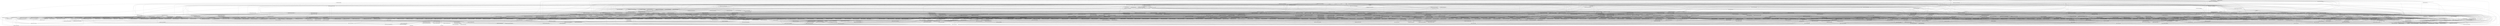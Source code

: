 digraph {
	rankdir=BT
	homechuckgitnebulaenginenebulacomponentspythonsrcnebpymodulecpp [label="components/python/src/neb/py/module.cpp"]
	usrincludestdcpredefh [label="/usr/include/stdc-predef.h"]
	usrincludeboostversionhpp [label="/usr/include/boost/version.hpp"]
	homechuckgitnebulaenginenebulacomponentspythonincludenebpyappbasehpp [label="components/python/include/neb/py/app/base.hpp"]
	usrincludeboostpythonhpp [label="/usr/include/boost/python.hpp"]
	usrincludelimitsh [label="/usr/include/limits.h"]
	usrincludefeaturesh [label="/usr/include/features.h"]
	usrincludestdioh [label="/usr/include/stdio.h"]
	usrincludewcharh [label="/usr/include/wchar.h"]
	usrincludestringh [label="/usr/include/string.h"]
	usrincludeerrnoh [label="/usr/include/errno.h"]
	usrincludestdlibh [label="/usr/include/stdlib.h"]
	usrincludetimeh [label="/usr/include/time.h"]
	usrincludeunistdh [label="/usr/include/unistd.h"]
	usrincludeasserth [label="/usr/include/assert.h"]
	usrincludestdinth [label="/usr/include/stdint.h"]
	usrincludemathh [label="/usr/include/math.h"]
	usrincludex86_64linuxgnusystimeh [label="/usr/include/x86_64-linux-gnu/sys/time.h"]
	usrincludesignalh [label="/usr/include/signal.h"]
	usrincludeboostconfighpp [label="/usr/include/boost/config.hpp"]
	usrincludewctypeh [label="/usr/include/wctype.h"]
	usrincludeboostbindhpp [label="/usr/include/boost/bind.hpp"]
	usrincludelibintlh [label="/usr/include/libintl.h"]
	homechuckgitnebulaenginenebulaexternalGalaxycomponentsstdincludegalstlverbosityhpp [label="external/Galaxy/components/std/include/gal/stl/verbosity.hpp"]
	usrlocalincludeglmglmhpp [label="/usr/local/include/glm/glm.hpp"]
	homechuckgitnebulaenginenebulaexternalGalaxycomponentsstdincludegaletcprinthpp [label="external/Galaxy/components/std/include/gal/etc/print.hpp"]
	usrlocalincludeglmgtxquaternionhpp [label="/usr/local/include/glm/gtx/quaternion.hpp"]
	usrlocalincludeglmgtcquaternionhpp [label="/usr/local/include/glm/gtc/quaternion.hpp"]
	homechuckgitnebulaenginenebulaexternalGalaxycomponentsstdincludegalmathposehpp [label="external/Galaxy/components/std/include/gal/math/pose.hpp"]
	usrlocalincludeglmgtcmatrix_transformhpp [label="/usr/local/include/glm/gtc/matrix_transform.hpp"]
	homechuckgitnebulaenginenebulaexternalGalaxycomponentsstdincludegalmathserializationglmhpp [label="external/Galaxy/components/std/include/gal/math/serialization/glm.hpp"]
	usrincludeboostserializationnvphpp [label="/usr/include/boost/serialization/nvp.hpp"]
	usrincludeboostserializationsplit_memberhpp [label="/usr/include/boost/serialization/split_member.hpp"]
	homechuckgitnebulaenginenebulacomponentsfnd0includenebfndutildeclhpp [label="components/fnd0/include/neb/fnd/util/decl.hpp"]
	homechuckgitnebulaenginenebulacomponentspythonincludenebpyinputjshpp [label="components/python/include/neb/py/input/js.hpp"]
	homechuckgitnebulaenginenebulacomponentsfnd0includenebfndinpututildeclhpp [label="components/fnd0/include/neb/fnd/input/util/decl.hpp"]
	homechuckgitnebulaenginenebulacomponentspythonincludenebpyObjecthpp [label="components/python/include/neb/py/Object.hpp"]
	homechuckgitnebulaenginenebulacomponentspythonincludenebpywindowBasehpp [label="components/python/include/neb/py/window/Base.hpp"]
	homechuckgitnebulaenginenebulacomponentspythonincludenebpycontextBasehpp [label="components/python/include/neb/py/context/Base.hpp"]
	homechuckgitnebulaenginenebulacomponentsfnd0includenebfndcontextutildeclhpp [label="components/fnd0/include/neb/fnd/context/util/decl.hpp"]
	homechuckgitnebulaenginenebulacomponentspythonincludenebpyenvironScenehpp [label="components/python/include/neb/py/environ/Scene.hpp"]
	homechuckgitnebulaenginenebulacomponentsfnd0includenebfndenvironutildeclhpp [label="components/fnd0/include/neb/fnd/environ/util/decl.hpp"]
	homechuckgitnebulaenginenebulacomponentspythonincludenebpyenvironThreehpp [label="components/python/include/neb/py/environ/Three.hpp"]
	homechuckgitnebulaenginenebulacomponentspythonincludenebpyenvironBasehpp [label="components/python/include/neb/py/environ/Base.hpp"]
	homechuckgitnebulaenginenebulacomponentspythonincludenebpyenvironutildeclhpp [label="components/python/include/neb/py/environ/util/decl.hpp"]
	homechuckgitnebulaenginenebulacomponentspythonincludenebpycoreposehpp [label="components/python/include/neb/py/core/pose.hpp"]
	homechuckgitnebulaenginenebulacomponentspythonincludenebpycorescenebasehpp [label="components/python/include/neb/py/core/scene/base.hpp"]
	homechuckgitnebulaenginenebulacomponentsfnd0includenebfndcoresceneutildeclhpp [label="components/fnd0/include/neb/fnd/core/scene/util/decl.hpp"]
	homechuckgitnebulaenginenebulacomponentspythonincludenebpycoreshapebasehpp [label="components/python/include/neb/py/core/shape/base.hpp"]
	homechuckgitnebulaenginenebulacomponentsfnd0includenebfndcoreshapeutildeclhpp [label="components/fnd0/include/neb/fnd/core/shape/util/decl.hpp"]
	homechuckgitnebulaenginenebulacomponentspythonincludenebpycoreshapecuboidDeschpp [label="components/python/include/neb/py/core/shape/cuboid/Desc.hpp"]
	homechuckgitnebulaenginenebulacomponentsfnd0includenebfndcoreshapecuboiddeschpp [label="components/fnd0/include/neb/fnd/core/shape/cuboid/desc.hpp"]
	homechuckgitnebulaenginenebulacomponentspythonincludenebpycoreactorrigiddynamicbasehpp [label="components/python/include/neb/py/core/actor/rigiddynamic/base.hpp"]
	homechuckgitnebulaenginenebulacomponentsfnd0includenebfndcoreactorutildeclhpp [label="components/fnd0/include/neb/fnd/core/actor/util/decl.hpp"]
	homechuckgitnebulaenginenebulacomponentspythonincludenebpycoreactorcontrolrigidbodyBasehpp [label="components/python/include/neb/py/core/actor/control/rigidbody/Base.hpp"]
	homechuckgitnebulaenginenebulacomponentspythonincludenebpyinputsourcehpp [label="components/python/include/neb/py/input/source.hpp"]
	homechuckgitnebulaenginenebulacomponentspythonincludenebpycoreactorrigidactorbasehpp [label="components/python/include/neb/py/core/actor/rigidactor/base.hpp"]
	homechuckgitnebulaenginenebulacomponentspythonincludenebpycoreactorBasehpp [label="components/python/include/neb/py/core/actor/Base.hpp"]
	homechuckgitnebulaenginenebulacomponentspythonincludenebpynetserverBasehpp [label="components/python/include/neb/py/net/server/Base.hpp"]
	homechuckgitnebulaenginenebulacomponentsfnd0includenebfndnetserverutildeclhpp [label="components/fnd0/include/neb/fnd/net/server/util/decl.hpp"]
	homechuckgitnebulaenginenebulacomponentspythonincludenebpynetclientBasehpp [label="components/python/include/neb/py/net/client/Base.hpp"]
	homechuckgitnebulaenginenebulacomponentsfnd0includenebfndnetclientutildeclhpp [label="components/fnd0/include/neb/fnd/net/client/util/decl.hpp"]
	homechuckgitnebulaenginenebulacomponentspythonincludenebpynetmsgBasehpp [label="components/python/include/neb/py/net/msg/Base.hpp"]
	homechuckgitnebulaenginenebulacomponentsfnd0includenebfndnetmsgBasehpp [label="components/fnd0/include/neb/fnd/net/msg/Base.hpp"]
	usrincludeboostarchivepolymorphic_iarchivehpp [label="/usr/include/boost/archive/polymorphic_iarchive.hpp"]
	usrincludeboostserializationarrayhpp [label="/usr/include/boost/serialization/array.hpp"]
	usrincludeboostarchivepolymorphic_oarchivehpp [label="/usr/include/boost/archive/polymorphic_oarchive.hpp"]
	homechuckgitnebulaenginenebulaexternalGalaxycomponentsstdincludegalitfsharedhpp [label="external/Galaxy/components/std/include/gal/itf/shared.hpp"]
	usrincludeboostthreadhpp [label="/usr/include/boost/thread.hpp"]
	usrincludeboostenable_shared_from_thishpp [label="/usr/include/boost/enable_shared_from_this.hpp"]
	usrincludeboostserializationstringhpp [label="/usr/include/boost/serialization/string.hpp"]
	homechuckgitnebulaenginenebulaexternalGalaxycomponentsstdincludegalitfreleasehpp [label="external/Galaxy/components/std/include/gal/itf/release.hpp"]
	usrincludeboostsignals2hpp [label="/usr/include/boost/signals2.hpp"]
	usrincludeboostpreprocessorseqfor_eachhpp [label="/usr/include/boost/preprocessor/seq/for_each.hpp"]
	usrincludeboostpreprocessorcomparisonequalhpp [label="/usr/include/boost/preprocessor/comparison/equal.hpp"]
	homechuckgitnebulaenginenebulaexternalGalaxycomponentsstdincludegalstddeclhpp [label="external/Galaxy/components/std/include/gal/std/decl.hpp"]
	homechuckgitnebulaenginenebulaexternalGalaxycomponentsstdincludegalitftypedefhpp [label="external/Galaxy/components/std/include/gal/itf/typedef.hpp"]
	homechuckgitnebulaenginenebulaexternalGalaxycomponentsstdincludegalitfregistryhpp [label="external/Galaxy/components/std/include/gal/itf/registry.hpp"]
	homechuckgitnebulaenginenebulaexternalGalaxycomponentsstdincludegalstldeleterhpp [label="external/Galaxy/components/std/include/gal/stl/deleter.hpp"]
	homechuckgitnebulaenginenebulaexternalGalaxycomponentsstdincludegalitfshared00hpp [label="external/Galaxy/components/std/include/gal/itf/shared00.hpp"]
	homechuckgitnebulaenginenebulaexternalGalaxycomponentsstdincludegalsharedhpp [label="external/Galaxy/components/std/include/gal/shared.hpp"]
	homechuckgitnebulaenginenebulaexternalGalaxycomponentsstdincludegalitfregistry00hpp [label="external/Galaxy/components/std/include/gal/itf/registry00.hpp"]
	homechuckgitnebulaenginenebulaexternalGalaxycomponentsstdincludegaltype_infohpp [label="external/Galaxy/components/std/include/gal/type_info.hpp"]
	homechuckgitnebulaenginenebulaexternalGalaxycomponentsnetincludegalnetmessagehpp [label="external/Galaxy/components/net/include/gal/net/message.hpp"]
	usrincludeboostarchivepolymorphic_binary_oarchivehpp [label="/usr/include/boost/archive/polymorphic_binary_oarchive.hpp"]
	usrincludeboostarchivebinary_oarchivehpp [label="/usr/include/boost/archive/binary_oarchive.hpp"]
	usrincludeboostarchivedetailpolymorphic_oarchive_routehpp [label="/usr/include/boost/archive/detail/polymorphic_oarchive_route.hpp"]
	usrincludeboostarchivepolymorphic_binary_iarchivehpp [label="/usr/include/boost/archive/polymorphic_binary_iarchive.hpp"]
	usrincludeboostarchivebinary_iarchivehpp [label="/usr/include/boost/archive/binary_iarchive.hpp"]
	usrincludeboostarchivedetailpolymorphic_iarchive_routehpp [label="/usr/include/boost/archive/detail/polymorphic_iarchive_route.hpp"]
	homechuckgitnebulaenginenebulaexternalGalaxycomponentsstdincludegalarchivepolymorphic_binary_oarchivehpp [label="external/Galaxy/components/std/include/gal/archive/polymorphic_binary_oarchive.hpp"]
	homechuckgitnebulaenginenebulaexternalGalaxycomponentsstdincludegalarchivearchivehpp [label="external/Galaxy/components/std/include/gal/archive/archive.hpp"]
	homechuckgitnebulaenginenebulaexternalGalaxycomponentsstdincludegalarchivepolymorphic_binary_iarchivehpp [label="external/Galaxy/components/std/include/gal/archive/polymorphic_binary_iarchive.hpp"]
	homechuckgitnebulaenginenebulaexternalGalaxycomponentsnetincludegalnetdeclhpp [label="external/Galaxy/components/net/include/gal/net/decl.hpp"]
	homechuckgitnebulaenginenebulaexternalGalaxycomponentsstdincludegalserializablehpp [label="external/Galaxy/components/std/include/gal/serializable.hpp"]
	homechuckgitnebulaenginenebulacomponentsfnd0includenebfnditfsharedhpp [label="components/fnd0/include/neb/fnd/itf/shared.hpp"]
	homechuckgitnebulaenginenebulaexternalGalaxycomponentsstdincludegaletctimestephpp [label="external/Galaxy/components/std/include/gal/etc/timestep.hpp"]
	homechuckgitnebulaenginenebulacomponentsfnd0includenebfndtmpChildhpp [label="components/fnd0/include/neb/fnd/tmp/Child.hpp"]
	homechuckgitnebulaenginenebulaexternalGalaxycomponentsstdincludegalstlchildhpp [label="external/Galaxy/components/std/include/gal/stl/child.hpp"]
	homechuckgitnebulaenginenebulacomponentsfnd0includenebfndnetutildeclhpp [label="components/fnd0/include/neb/fnd/net/util/decl.hpp"]
	homechuckgitnebulaenginenebulacomponentsfnd0includenebfndnetcommutildeclhpp [label="components/fnd0/include/neb/fnd/net/comm/util/decl.hpp"]
	homechuckgitnebulaenginenebulacomponentsfnd0includenebfndnetmsgutildeclhpp [label="components/fnd0/include/neb/fnd/net/msg/util/decl.hpp"]
	homechuckgitnebulaenginenebulacomponentspythonincludenebpynetcommBasehpp [label="components/python/include/neb/py/net/comm/Base.hpp"]
	homechuckgitnebulaenginenebulacomponentspythonincludenebpynetmsgCodehpp [label="components/python/include/neb/py/net/msg/Code.hpp"]
	homechuckgitnebulaenginenebulacomponentsfnd0includenebfndnetmsgCodehpp [label="components/fnd0/include/neb/fnd/net/msg/Code.hpp"]
	homechuckgitnebulaenginenebulaexternalGalaxycomponentsstdincludegalTypehpp [label="external/Galaxy/components/std/include/gal/Type.hpp"]
	usrincludeboostarchivexml_oarchivehpp [label="/usr/include/boost/archive/xml_oarchive.hpp"]
	usrincludeboostarchivexml_iarchivehpp [label="/usr/include/boost/archive/xml_iarchive.hpp"]
	usrincludeboostserializationvectorhpp [label="/usr/include/boost/serialization/vector.hpp"]
	homechuckgitnebulaenginenebulaexternalGalaxycomponentsstdincludegalEnumMaphpp [label="external/Galaxy/components/std/include/gal/EnumMap.hpp"]
	homechuckgitnebulaenginenebulacomponentspythonincludenebpygamegameDeschpp [label="components/python/include/neb/py/game/game/Desc.hpp"]
	homechuckgitnebulaenginenebulacomponentsfnd0includenebfndgamegamedeschpp [label="components/fnd0/include/neb/fnd/game/game/desc.hpp"]
	homechuckgitnebulaenginenebulacomponentsfnd0includenebfndgamegameutildeclhpp [label="components/fnd0/include/neb/fnd/game/game/util/decl.hpp"]
	homechuckgitnebulaenginenebulacomponentspythonincludenebpygamegameBasehpp [label="components/python/include/neb/py/game/game/Base.hpp"]
	homechuckgitnebulaenginenebulacomponentspythonincludenebpygamemapBasehpp [label="components/python/include/neb/py/game/map/Base.hpp"]
	homechuckgitnebulaenginenebulacomponentsfnd0includenebfndgamemaputildeclhpp [label="components/fnd0/include/neb/fnd/game/map/util/decl.hpp"]
	homechuckgitnebulaenginenebulacomponentspythonbuilddynamicprocessincnebpyutilconfighpp [label="components/python/build/dynamic/process/inc/neb/py/util/config.hpp"]
	homechuckgitnebulaenginenebulacomponentspythonsrcnebpyenvironScenecpp [label="components/python/src/neb/py/environ/Scene.cpp"]
	homechuckgitnebulaenginenebulacomponentsfnd0includenebfndenvironSceneDefaulthpp [label="components/fnd0/include/neb/fnd/environ/SceneDefault.hpp"]
	homechuckgitnebulaenginenebulacomponentsfnd0includenebfndenvironThreehpp [label="components/fnd0/include/neb/fnd/environ/Three.hpp"]
	homechuckgitnebulaenginenebulacomponentsfnd0includenebfndenvironBasehpp [label="components/fnd0/include/neb/fnd/environ/Base.hpp"]
	homechuckgitnebulaenginenebulacomponentsfnd0includenebfndenvironutilParenthpp [label="components/fnd0/include/neb/fnd/environ/util/Parent.hpp"]
	homechuckgitnebulaenginenebulacomponentsfnd0includenebfndcontextutilCasthpp [label="components/fnd0/include/neb/fnd/context/util/Cast.hpp"]
	homechuckgitnebulaenginenebulacomponentsfnd0includenebfndutilparenthpp [label="components/fnd0/include/neb/fnd/util/parent.hpp"]
	homechuckgitnebulaenginenebulaexternalGalaxycomponentsstdincludegalweak_ptrhpp [label="external/Galaxy/components/std/include/gal/weak_ptr.hpp"]
	homechuckgitnebulaenginenebulaexternalGalaxycomponentsstdincludegalunique_ptrhpp [label="external/Galaxy/components/std/include/gal/unique_ptr.hpp"]
	homechuckgitnebulaenginenebulaexternalGalaxycomponentsstdincludegalstlparenthpp [label="external/Galaxy/components/std/include/gal/stl/parent.hpp"]
	homechuckgitnebulaenginenebulaexternalGalaxycomponentsstdincludegalstlmaphpp [label="external/Galaxy/components/std/include/gal/stl/map.hpp"]
	homechuckgitnebulaenginenebulaexternalGalaxycomponentsstdincludegalstlwrapperhpp [label="external/Galaxy/components/std/include/gal/stl/wrapper.hpp"]
	usrincludeboostserializationshared_ptrhpp [label="/usr/include/boost/serialization/shared_ptr.hpp"]
	homechuckgitnebulaenginenebulaexternalGalaxycomponentsstdincludegalstlHashCodehpp [label="external/Galaxy/components/std/include/gal/stl/HashCode.hpp"]
	homechuckgitnebulaenginenebulaexternalGalaxycomponentsstdincludegalstlfactoryhpp [label="external/Galaxy/components/std/include/gal/stl/factory.hpp"]
	homechuckgitnebulaenginenebulaexternalGalaxycomponentsstdincludegalstlhelperhpp [label="external/Galaxy/components/std/include/gal/stl/helper.hpp"]
	homechuckgitnebulaenginenebulaexternalGalaxycomponentsstdincludegalstlfuncmaphpp [label="external/Galaxy/components/std/include/gal/stl/funcmap.hpp"]
	homechuckgitnebulaenginenebulaexternalGalaxycomponentsstdincludegaldllhelperhpp [label="external/Galaxy/components/std/include/gal/dll/helper.hpp"]
	usrincludedlfcnh [label="/usr/include/dlfcn.h"]
	homechuckgitnebulaenginenebulaexternalGalaxycomponentsstdincludegaldllhelper_infohpp [label="external/Galaxy/components/std/include/gal/dll/helper_info.hpp"]
	homechuckgitnebulaenginenebulaexternalGalaxycomponentsstdincludegaldlldeleterhpp [label="external/Galaxy/components/std/include/gal/dll/deleter.hpp"]
	homechuckgitnebulaenginenebulacomponentsfnd0includenebfndenvironutilCasthpp [label="components/fnd0/include/neb/fnd/environ/util/Cast.hpp"]
	homechuckgitnebulaenginenebulacomponentsfnd0includenebfndcamerautildeclhpp [label="components/fnd0/include/neb/fnd/camera/util/decl.hpp"]
	homechuckgitnebulaenginenebulacomponentsfnd0includenebfndglslprogramutildeclhpp [label="components/fnd0/include/neb/fnd/glsl/program/util/decl.hpp"]
	homechuckgitnebulaenginenebulacomponentsfnd0includenebfndplugObjectParenthpp [label="components/fnd0/include/neb/fnd/plug/ObjectParent.hpp"]
	homechuckgitnebulaenginenebulacomponentsfnd0includenebfndpluggfxenvironutildeclhpp [label="components/fnd0/include/neb/fnd/plug/gfx/environ/util/decl.hpp"]
	homechuckgitnebulaenginenebulacomponentsfnd0includenebfndenvironSinglehpp [label="components/fnd0/include/neb/fnd/environ/Single.hpp"]
	homechuckgitnebulaenginenebulacomponentspythonsrcnebpyenvironThreecpp [label="components/python/src/neb/py/environ/Three.cpp"]
	homechuckgitnebulaenginenebulacomponentspythonsrcnebpyenvironBasecpp [label="components/python/src/neb/py/environ/Base.cpp"]
	homechuckgitnebulaenginenebulacomponentsfnd0includenebfndcoresceneBasehpp [label="components/fnd0/include/neb/fnd/core/scene/Base.hpp"]
	homechuckgitnebulaenginenebulaexternalGalaxycomponentsstdincludegalFlaghpp [label="external/Galaxy/components/std/include/gal/Flag.hpp"]
	homechuckgitnebulaenginenebulacomponentsfnd0includenebfndcoresceneutilflaghpp [label="components/fnd0/include/neb/fnd/core/scene/util/flag.hpp"]
	homechuckgitnebulaenginenebulacomponentsfnd0includenebfndcoreactorutilparenthpp [label="components/fnd0/include/neb/fnd/core/actor/util/parent.hpp"]
	homechuckgitnebulaenginenebulacomponentsfnd0includenebfndcoreactor__Basehpp [label="components/fnd0/include/neb/fnd/core/actor/__Base.hpp"]
	homechuckgitnebulaenginenebulacomponentsfnd0includenebfndcoreactorutilCasthpp [label="components/fnd0/include/neb/fnd/core/actor/util/Cast.hpp"]
	homechuckgitnebulaenginenebulacomponentsfnd0includenebfndcoresceneutilcasthpp [label="components/fnd0/include/neb/fnd/core/scene/util/cast.hpp"]
	homechuckgitnebulaenginenebulacomponentsfnd0includenebfnditfPosehpp [label="components/fnd0/include/neb/fnd/itf/Pose.hpp"]
	homechuckgitnebulaenginenebulacomponentsfnd0includenebfnddrawableBasehpp [label="components/fnd0/include/neb/fnd/drawable/Base.hpp"]
	homechuckgitnebulaenginenebulacomponentsfnd0includenebfndRenderDeschpp [label="components/fnd0/include/neb/fnd/RenderDesc.hpp"]
	homechuckgitnebulaenginenebulacomponentsfnd0includenebfndglslutildeclhpp [label="components/fnd0/include/neb/fnd/glsl/util/decl.hpp"]
	homechuckgitnebulaenginenebulacomponentsfnd0includenebfndpluggfxutildeclhpp [label="components/fnd0/include/neb/fnd/plug/gfx/util/decl.hpp"]
	homechuckgitnebulaenginenebulacomponentsfnd0includenebfndplugphxutildeclhpp [label="components/fnd0/include/neb/fnd/plug/phx/util/decl.hpp"]
	homechuckgitnebulaenginenebulacomponentsfnd0includenebfndplugnetutildeclhpp [label="components/fnd0/include/neb/fnd/plug/net/util/decl.hpp"]
	homechuckgitnebulaenginenebulacomponentspythonsrcnebpycoreposecpp [label="components/python/src/neb/py/core/pose.cpp"]
	homechuckgitnebulaenginenebulacomponentspythonsrcnebpycoreactorBasecpp [label="components/python/src/neb/py/core/actor/Base.cpp"]
	homechuckgitnebulaenginenebulacomponentspythonsrcnebpycoreactorcontrolrigidbodyBasecpp [label="components/python/src/neb/py/core/actor/control/rigidbody/Base.cpp"]
	homechuckgitnebulaenginenebulacomponentsfnd0includenebfndcoreactorcontrolrigidbodyBasehpp [label="components/fnd0/include/neb/fnd/core/actor/control/rigidbody/Base.hpp"]
	homechuckgitnebulaenginenebulacomponentsfnd0includenebfndinputsinkhpp [label="components/fnd0/include/neb/fnd/input/sink.hpp"]
	homechuckgitnebulaenginenebulacomponentspythonsrcnebpycoreactorrigidstaticbasecpp [label="components/python/src/neb/py/core/actor/rigidstatic/base.cpp"]
	homechuckgitnebulaenginenebulacomponentsfnd0includenebfndcoreactorrigidstaticbasehpp [label="components/fnd0/include/neb/fnd/core/actor/rigidstatic/base.hpp"]
	homechuckgitnebulaenginenebulacomponentsfnd0includenebfndcoreactorrigidactorBasehpp [label="components/fnd0/include/neb/fnd/core/actor/rigidactor/Base.hpp"]
	homechuckgitnebulaenginenebulacomponentsfnd0includenebfndcoreactoractorBasehpp [label="components/fnd0/include/neb/fnd/core/actor/actor/Base.hpp"]
	homechuckgitnebulaenginenebulacomponentsfnd0includenebfndcoreactorBasehpp [label="components/fnd0/include/neb/fnd/core/actor/Base.hpp"]
	usrincludeboostarchivepolymorphic_xml_iarchivehpp [label="/usr/include/boost/archive/polymorphic_xml_iarchive.hpp"]
	usrincludeboostarchivepolymorphic_xml_oarchivehpp [label="/usr/include/boost/archive/polymorphic_xml_oarchive.hpp"]
	usrincludeboostserializationmaphpp [label="/usr/include/boost/serialization/map.hpp"]
	homechuckgitnebulaenginenebulacomponentsfnd0includenebfndfilterhpp [label="components/fnd0/include/neb/fnd/filter.hpp"]
	homechuckgitnebulaenginenebulacomponentsfnd0includenebfndcoreactorutilflaghpp [label="components/fnd0/include/neb/fnd/core/actor/util/flag.hpp"]
	homechuckgitnebulaenginenebulacomponentsfnd0includenebfndcoreshapebasehpp [label="components/fnd0/include/neb/fnd/core/shape/base.hpp"]
	homechuckgitnebulaenginenebulacomponentsfnd0includenebfnditfserializablehpp [label="components/fnd0/include/neb/fnd/itf/serializable.hpp"]
	homechuckgitnebulaenginenebulacomponentsfnd0includenebfndcoreshapeutilparenthpp [label="components/fnd0/include/neb/fnd/core/shape/util/parent.hpp"]
	usrincludeGLglewh [label="/usr/include/GL/glew.h"]
	usrlocalincludeGLFWglfw3h [label="/usr/local/include/GLFW/glfw3.h"]
	homechuckgitnebulaenginenebulacomponentsfnd0includenebfndcoreshapeutilcasthpp [label="components/fnd0/include/neb/fnd/core/shape/util/cast.hpp"]
	homechuckgitnebulaenginenebulacomponentsfnd0includenebfndcoreshapeutilflaghpp [label="components/fnd0/include/neb/fnd/core/shape/util/flag.hpp"]
	homechuckgitnebulaenginenebulacomponentsfnd0includenebfndcorelightutildeclhpp [label="components/fnd0/include/neb/fnd/core/light/util/decl.hpp"]
	homechuckgitnebulaenginenebulacomponentsfnd0includenebfndcorelightutilparenthpp [label="components/fnd0/include/neb/fnd/core/light/util/parent.hpp"]
	homechuckgitnebulaenginenebulacomponentsfnd0includenebfndcorelightbasehpp [label="components/fnd0/include/neb/fnd/core/light/base.hpp"]
	homechuckgitnebulaenginenebulacomponentsfnd0includenebfndmathcolorcolorhpp [label="components/fnd0/include/neb/fnd/math/color/color.hpp"]
	homechuckgitnebulaenginenebulacomponentsfnd0includenebfndmathcolortraitshpp [label="components/fnd0/include/neb/fnd/math/color/traits.hpp"]
	homechuckgitnebulaenginenebulacomponentsfnd0includenebfndcorelightutilFlaghpp [label="components/fnd0/include/neb/fnd/core/light/util/Flag.hpp"]
	homechuckgitnebulaenginenebulacomponentsfnd0includenebfndcorelightutillight_counthpp [label="components/fnd0/include/neb/fnd/core/light/util/light_count.hpp"]
	homechuckgitnebulaenginenebulacomponentsfnd0includenebfndpluggfxcoreshapeutildeclhpp [label="components/fnd0/include/neb/fnd/plug/gfx/core/shape/util/decl.hpp"]
	homechuckgitnebulaenginenebulacomponentsfnd0includenebfndplugphxcoreshapeutildeclhpp [label="components/fnd0/include/neb/fnd/plug/phx/core/shape/util/decl.hpp"]
	homechuckgitnebulaenginenebulacomponentsfnd0includenebfndgameweaponutilparenthpp [label="components/fnd0/include/neb/fnd/game/weapon/util/parent.hpp"]
	homechuckgitnebulaenginenebulacomponentsfnd0includenebfndgameweaponbasehpp [label="components/fnd0/include/neb/fnd/game/weapon/base.hpp"]
	homechuckgitnebulaenginenebulacomponentsfnd0includenebfndgameutildeclhpp [label="components/fnd0/include/neb/fnd/game/util/decl.hpp"]
	homechuckgitnebulaenginenebulacomponentsfnd0includenebfndgameweaponutildeclhpp [label="components/fnd0/include/neb/fnd/game/weapon/util/decl.hpp"]
	homechuckgitnebulaenginenebulacomponentsfnd0includenebfndplugphxcoreactorutildeclhpp [label="components/fnd0/include/neb/fnd/plug/phx/core/actor/util/decl.hpp"]
	homechuckgitnebulaenginenebulacomponentspythonincludenebpycoreactorrigidstaticbasehpp [label="components/python/include/neb/py/core/actor/rigidstatic/base.hpp"]
	homechuckgitnebulaenginenebulacomponentspythonsrcnebpycoreactorrigiddynamicbasecpp [label="components/python/src/neb/py/core/actor/rigiddynamic/base.cpp"]
	homechuckgitnebulaenginenebulacomponentsfnd0includenebfndcoreactorrigiddynamicBasehpp [label="components/fnd0/include/neb/fnd/core/actor/rigiddynamic/Base.hpp"]
	homechuckgitnebulaenginenebulacomponentsfnd0includenebfndcoreactorrigidbodyBasehpp [label="components/fnd0/include/neb/fnd/core/actor/rigidbody/Base.hpp"]
	homechuckgitnebulaenginenebulacomponentsfnd0includenebfndwindowBasehpp [label="components/fnd0/include/neb/fnd/window/Base.hpp"]
	homechuckgitnebulaenginenebulacomponentsfnd0includenebfndinputsourcehpp [label="components/fnd0/include/neb/fnd/input/source.hpp"]
	homechuckgitnebulaenginenebulacomponentsfnd0includenebfndinputsignalshpp [label="components/fnd0/include/neb/fnd/input/signals.hpp"]
	homechuckgitnebulaenginenebulacomponentsfnd0includenebfndutilcombinerhpp [label="components/fnd0/include/neb/fnd/util/combiner.hpp"]
	homechuckgitnebulaenginenebulacomponentsfnd0includenebfndinputcallbackhpp [label="components/fnd0/include/neb/fnd/input/callback.hpp"]
	homechuckgitnebulaenginenebulacomponentsfnd0includenebfndcontextutilParenthpp [label="components/fnd0/include/neb/fnd/context/util/Parent.hpp"]
	homechuckgitnebulaenginenebulacomponentsfnd0includenebfndwindowutilCasthpp [label="components/fnd0/include/neb/fnd/window/util/Cast.hpp"]
	homechuckgitnebulaenginenebulacomponentsfnd0includenebfndwindowutildeclhpp [label="components/fnd0/include/neb/fnd/window/util/decl.hpp"]
	homechuckgitnebulaenginenebulacomponentsfnd0includenebfndpluggfxwindowBasehpp [label="components/fnd0/include/neb/fnd/plug/gfx/window/Base.hpp"]
	homechuckgitnebulaenginenebulacomponentsfnd0includenebfndplugObjecthpp [label="components/fnd0/include/neb/fnd/plug/Object.hpp"]
	homechuckgitnebulaenginenebulacomponentspythonsrcnebpycoreactorrigidactorbasecpp [label="components/python/src/neb/py/core/actor/rigidactor/base.cpp"]
	homechuckgitnebulaenginenebulacomponentspythonsrcnebpycorescenebasecpp [label="components/python/src/neb/py/core/scene/base.cpp"]
	homechuckgitnebulaenginenebulacomponentsfnd0includenebfndcoreactorrigidbodydeschpp [label="components/fnd0/include/neb/fnd/core/actor/rigidbody/desc.hpp"]
	homechuckgitnebulaenginenebulacomponentsfnd0includenebfndcoreshapedeschpp [label="components/fnd0/include/neb/fnd/core/shape/desc.hpp"]
	homechuckgitnebulaenginenebulacomponentspythonsrcnebpycoreshapeBasecpp [label="components/python/src/neb/py/core/shape/Base.cpp"]
	homechuckgitnebulaenginenebulacomponentspythonsrcnebpycoreshapecuboidDesccpp [label="components/python/src/neb/py/core/shape/cuboid/Desc.cpp"]
	homechuckgitnebulaenginenebulacomponentspythonsrcnebpyguilayoutBasecpp [label="components/python/src/neb/py/gui/layout/Base.cpp"]
	homechuckgitnebulaenginenebulacomponentspythonincludenebpyguilayoutBasehpp [label="components/python/include/neb/py/gui/layout/Base.hpp"]
	homechuckgitnebulaenginenebulacomponentspythonsrcnebpyinputjscpp [label="components/python/src/neb/py/input/js.cpp"]
	homechuckgitnebulaenginenebulacomponentspythonsrcnebpyappbasecpp [label="components/python/src/neb/py/app/base.cpp"]
	homechuckgitnebulaenginenebulacomponentsfnd0includenebfndappBase00hpp [label="components/fnd0/include/neb/fnd/app/Base00.hpp"]
	usrincludeboostasioio_servicehpp [label="/usr/include/boost/asio/io_service.hpp"]
	usrincludenetdbh [label="/usr/include/netdb.h"]
	usrincludenetinetinh [label="/usr/include/netinet/in.h"]
	usrincludex86_64linuxgnusyssocketh [label="/usr/include/x86_64-linux-gnu/sys/socket.h"]
	usrincludearpaineth [label="/usr/include/arpa/inet.h"]
	homechuckgitnebulaenginenebulaexternalGalaxycomponentsconsoleincludegalconsoledeclhpp [label="external/Galaxy/components/console/include/gal/console/decl.hpp"]
	homechuckgitnebulaenginenebulacomponentsfnd0includenebfndtimerutildeclhpp [label="components/fnd0/include/neb/fnd/timer/util/decl.hpp"]
	homechuckgitnebulaenginenebulacomponentsfnd0includenebfndapputilFlaghpp [label="components/fnd0/include/neb/fnd/app/util/Flag.hpp"]
	homechuckgitnebulaenginenebulacomponentsfnd0includenebfndguilayoututildeclhpp [label="components/fnd0/include/neb/fnd/gui/layout/util/decl.hpp"]
	homechuckgitnebulaenginenebulacomponentsfnd0includenebfndguiobjectutildeclhpp [label="components/fnd0/include/neb/fnd/gui/object/util/decl.hpp"]
	homechuckgitnebulaenginenebulacomponentsfnd0includenebfndplugutildeclhpp [label="components/fnd0/include/neb/fnd/plug/util/decl.hpp"]
	homechuckgitnebulaenginenebulacomponentsfnd0includenebfndwindowutilParenthpp [label="components/fnd0/include/neb/fnd/window/util/Parent.hpp"]
	homechuckgitnebulaenginenebulacomponentsfnd0includenebfndnetclientBasehpp [label="components/fnd0/include/neb/fnd/net/client/Base.hpp"]
	homechuckgitnebulaenginenebulacomponentsfnd0includenebfndnetcommBasehpp [label="components/fnd0/include/neb/fnd/net/comm/Base.hpp"]
	homechuckgitnebulaenginenebulacomponentspythonsrcnebpycontextBasecpp [label="components/python/src/neb/py/context/Base.cpp"]
	homechuckgitnebulaenginenebulacomponentsfnd0includenebfndcontextBasehpp [label="components/fnd0/include/neb/fnd/context/Base.hpp"]
	homechuckgitnebulaenginenebulacomponentsfnd0includenebfndpluggfxcontextutildeclhpp [label="components/fnd0/include/neb/fnd/plug/gfx/context/util/decl.hpp"]
	homechuckgitnebulaenginenebulacomponentsfnd0includenebfndpluggfxcontextBasehpp [label="components/fnd0/include/neb/fnd/plug/gfx/context/Base.hpp"]
	homechuckgitnebulaenginenebulacomponentspythonsrcnebpywindowBasecpp [label="components/python/src/neb/py/window/Base.cpp"]
	homechuckgitnebulaenginenebulacomponentsfnd0includenebfndcontextWindowhpp [label="components/fnd0/include/neb/fnd/context/Window.hpp"]
	homechuckgitnebulaenginenebulacomponentspythonsrcnebpynetserverBasecpp [label="components/python/src/neb/py/net/server/Base.cpp"]
	homechuckgitnebulaenginenebulacomponentspythonsrcnebpynetcommBasecpp [label="components/python/src/neb/py/net/comm/Base.cpp"]
	homechuckgitnebulaenginenebulacomponentsfnd0includenebfndnetmsgtestTexthpp [label="components/fnd0/include/neb/fnd/net/msg/test/Text.hpp"]
	homechuckgitnebulaenginenebulacomponentspythonsrcnebpynetmsgBasecpp [label="components/python/src/neb/py/net/msg/Base.cpp"]
	homechuckgitnebulaenginenebulacomponentspythonsrcnebpynetmsgCodecpp [label="components/python/src/neb/py/net/msg/Code.cpp"]
	homechuckgitnebulaenginenebulacomponentspythonsrcnebpynetclientBasecpp [label="components/python/src/neb/py/net/client/Base.cpp"]
	homechuckgitnebulaenginenebulacomponentspythonsrcnebpygamegameBasecpp [label="components/python/src/neb/py/game/game/Base.cpp"]
	homechuckgitnebulaenginenebulacomponentsfnd0includenebfndgamegamebasehpp [label="components/fnd0/include/neb/fnd/game/game/base.hpp"]
	homechuckgitnebulaenginenebulacomponentsfnd0includenebfndgametriggerutilparenthpp [label="components/fnd0/include/neb/fnd/game/trigger/util/parent.hpp"]
	homechuckgitnebulaenginenebulacomponentsfnd0includenebfndgametriggerbasehpp [label="components/fnd0/include/neb/fnd/game/trigger/base.hpp"]
	homechuckgitnebulaenginenebulacomponentsfnd0includenebfndgametriggerutildeclhpp [label="components/fnd0/include/neb/fnd/game/trigger/util/decl.hpp"]
	homechuckgitnebulaenginenebulacomponentsfnd0includenebfndgamemaputilCasthpp [label="components/fnd0/include/neb/fnd/game/map/util/Cast.hpp"]
	homechuckgitnebulaenginenebulacomponentsfnd0includenebfndgamemaputilParenthpp [label="components/fnd0/include/neb/fnd/game/map/util/Parent.hpp"]
	homechuckgitnebulaenginenebulacomponentsfnd0includenebfndgamegameutilCasthpp [label="components/fnd0/include/neb/fnd/game/game/util/Cast.hpp"]
	homechuckgitnebulaenginenebulacomponentsfnd0includenebfndgamemapbasehpp [label="components/fnd0/include/neb/fnd/game/map/base.hpp"]
	homechuckgitnebulaenginenebulacomponentsfnd0includenebfndcoresceneutilparenthpp [label="components/fnd0/include/neb/fnd/core/scene/util/parent.hpp"]
	homechuckgitnebulaenginenebulacomponentsfnd0includenebfndgamespawnutilparenthpp [label="components/fnd0/include/neb/fnd/game/spawn/util/parent.hpp"]
	homechuckgitnebulaenginenebulacomponentsfnd0includenebfndgamespawnbasehpp [label="components/fnd0/include/neb/fnd/game/spawn/base.hpp"]
	homechuckgitnebulaenginenebulacomponentsfnd0includenebfndgamespawnutildeclhpp [label="components/fnd0/include/neb/fnd/game/spawn/util/decl.hpp"]
	homechuckgitnebulaenginenebulacomponentsfnd0includenebfndgameaiutilparenthpp [label="components/fnd0/include/neb/fnd/game/ai/util/parent.hpp"]
	homechuckgitnebulaenginenebulacomponentsfnd0includenebfndgameaibasehpp [label="components/fnd0/include/neb/fnd/game/ai/base.hpp"]
	homechuckgitnebulaenginenebulacomponentsfnd0includenebfndgameaiutildeclhpp [label="components/fnd0/include/neb/fnd/game/ai/util/decl.hpp"]
	homechuckgitnebulaenginenebulacomponentspythonsrcnebpygamegameDesccpp [label="components/python/src/neb/py/game/game/Desc.cpp"]
	homechuckgitnebulaenginenebulacomponentspythonsrcnebpygamemapBasecpp [label="components/python/src/neb/py/game/map/Base.cpp"]
	homechuckgitnebulaenginenebulacomponentsfnd1srcnebfnd1appBase00cpp [label="components/fnd1/src/neb/fnd1/app/Base00.cpp"]
	homechuckgitnebulaenginenebulaexternalGalaxycomponentsconsoleincludegalconsolebasehpp [label="external/Galaxy/components/console/include/gal/console/base.hpp"]
	homechuckgitnebulaenginenebulaexternalGalaxycomponentsconsoleincludegalconsole__basehpp [label="external/Galaxy/components/console/include/gal/console/__base.hpp"]
	homechuckgitnebulaenginenebulaexternalGalaxycomponentsconsoleincludegalconsolescrollerhpp [label="external/Galaxy/components/console/include/gal/console/scroller.hpp"]
	homechuckgitnebulaenginenebulaexternalGalaxycomponentsconsoleincludegalconsolesstreamhpp [label="external/Galaxy/components/console/include/gal/console/sstream.hpp"]
	homechuckgitnebulaenginenebulaexternalGalaxycomponentsconsoleincludegalconsolebackendpythonhpp [label="external/Galaxy/components/console/include/gal/console/backend/python.hpp"]
	homechuckgitnebulaenginenebulaexternalGalaxycomponentsconsoleincludegalconsolebackendbasehpp [label="external/Galaxy/components/console/include/gal/console/backend/base.hpp"]
	homechuckgitnebulaenginenebulacomponentsfnd0includenebfndguiobjectBasehpp [label="components/fnd0/include/neb/fnd/gui/object/Base.hpp"]
	homechuckgitnebulaenginenebulacomponentsfnd0includenebfndguiobject__Basehpp [label="components/fnd0/include/neb/fnd/gui/object/__Base.hpp"]
	homechuckgitnebulaenginenebulacomponentsfnd0includenebfndguiobjectutilParenthpp [label="components/fnd0/include/neb/fnd/gui/object/util/Parent.hpp"]
	homechuckgitnebulaenginenebulacomponentsfnd0includenebfndguiobjectutilCasthpp [label="components/fnd0/include/neb/fnd/gui/object/util/Cast.hpp"]
	homechuckgitnebulaenginenebulacomponentsfnd0includenebfndguilayoututilCasthpp [label="components/fnd0/include/neb/fnd/gui/layout/util/Cast.hpp"]
	homechuckgitnebulaenginenebulacomponentsfnd0includenebfndguiobjectutilflaghpp [label="components/fnd0/include/neb/fnd/gui/object/util/flag.hpp"]
	homechuckgitnebulaenginenebulacomponentsfnd1includenebfnd1appBase00hpp [label="components/fnd1/include/neb/fnd1/app/Base00.hpp"]
	homechuckgitnebulaenginenebulacomponentsfnd0includenebfndappBase10hpp [label="components/fnd0/include/neb/fnd/app/Base10.hpp"]
	homechuckgitnebulaenginenebulaexternalGalaxycomponentsconsoleincludegalconsoleconsolehpp [label="external/Galaxy/components/console/include/gal/console/console.hpp"]
	homechuckgitnebulaenginenebulaexternalGalaxycomponentsconsoleincludegalconsoletemphpp [label="external/Galaxy/components/console/include/gal/console/temp.hpp"]
	homechuckgitnebulaenginenebulaexternalGalaxycomponentsconsoleincludegalconsolefrontendstorehpp [label="external/Galaxy/components/console/include/gal/console/frontend/store.hpp"]
	homechuckgitnebulaenginenebulaexternalGalaxycomponentsconsoleincludegalconsolefrontendbasehpp [label="external/Galaxy/components/console/include/gal/console/frontend/base.hpp"]
	homechuckgitnebulaenginenebulaexternalGalaxycomponentsstdincludegalargparseArgshpp [label="external/Galaxy/components/std/include/gal/argparse/Args.hpp"]
	homechuckgitnebulaenginenebulaexternalGalaxycomponentsstdincludegalargparsedeclhpp [label="external/Galaxy/components/std/include/gal/argparse/decl.hpp"]
	homechuckgitnebulaenginenebulacomponentsfnd0includenebfndnetserverutilParenthpp [label="components/fnd0/include/neb/fnd/net/server/util/Parent.hpp"]
	homechuckgitnebulaenginenebulacomponentsfnd0includenebfndnetserverBasehpp [label="components/fnd0/include/neb/fnd/net/server/Base.hpp"]
	homechuckgitnebulaenginenebulacomponentsfnd0includenebfndnetcommutilParenthpp [label="components/fnd0/include/neb/fnd/net/comm/util/Parent.hpp"]
	homechuckgitnebulaenginenebulacomponentsfnd0includenebfndnetclientutilParenthpp [label="components/fnd0/include/neb/fnd/net/client/util/Parent.hpp"]
	homechuckgitnebulaenginenebulacomponentsfnd0includenebfndnetmsgutilParenthpp [label="components/fnd0/include/neb/fnd/net/msg/util/Parent.hpp"]
	homechuckgitnebulaenginenebulacomponentsfnd0includenebfndgamegameutilparenthpp [label="components/fnd0/include/neb/fnd/game/game/util/parent.hpp"]
	homechuckgitnebulaenginenebulacomponentsfnd0includenebfndguilayoututilParenthpp [label="components/fnd0/include/neb/fnd/gui/layout/util/Parent.hpp"]
	homechuckgitnebulaenginenebulacomponentsfnd0includenebfndguilayoutBasehpp [label="components/fnd0/include/neb/fnd/gui/layout/Base.hpp"]
	homechuckgitnebulaenginenebulacomponentsfnd0includenebfndtimerutilParenthpp [label="components/fnd0/include/neb/fnd/timer/util/Parent.hpp"]
	homechuckgitnebulaenginenebulacomponentsfnd0includenebfndtimerBasehpp [label="components/fnd0/include/neb/fnd/timer/Base.hpp"]
	usrincludeboostasiohpp [label="/usr/include/boost/asio.hpp"]
	homechuckgitnebulaenginenebulacomponentsfnd0srcnebfndposecpp [label="components/fnd0/src/neb/fnd/pose.cpp"]
	homechuckgitnebulaenginenebulacomponentsfnd0srcnebfndcolorcpp [label="components/fnd0/src/neb/fnd/color.cpp"]
	homechuckgitnebulaenginenebulacomponentsfnd0srcnebfndcameraprojBasecpp [label="components/fnd0/src/neb/fnd/camera/proj/Base.cpp"]
	homechuckgitnebulaenginenebulacomponentsfnd0includenebfndcameraprojBasehpp [label="components/fnd0/include/neb/fnd/camera/proj/Base.hpp"]
	homechuckgitnebulaenginenebulacomponentsfnd0includenebfndpluggfxcamerautildeclhpp [label="components/fnd0/include/neb/fnd/plug/gfx/camera/util/decl.hpp"]
	homechuckgitnebulaenginenebulacomponentsfnd0includenebfndpluggfxcameraprojBasehpp [label="components/fnd0/include/neb/fnd/plug/gfx/camera/proj/Base.hpp"]
	homechuckgitnebulaenginenebulacomponentsfnd0srcnebfndcameraprojPerspectivecpp [label="components/fnd0/src/neb/fnd/camera/proj/Perspective.cpp"]
	homechuckgitnebulaenginenebulacomponentsfnd0includenebfndcameraprojPerspectivehpp [label="components/fnd0/include/neb/fnd/camera/proj/Perspective.hpp"]
	homechuckgitnebulaenginenebulacomponentsfnd0includenebfndpluggfxcameraprojutildeclhpp [label="components/fnd0/include/neb/fnd/plug/gfx/camera/proj/util/decl.hpp"]
	homechuckgitnebulaenginenebulacomponentsfnd0srcnebfndcameraprojOrthocpp [label="components/fnd0/src/neb/fnd/camera/proj/Ortho.cpp"]
	homechuckgitnebulaenginenebulacomponentsfnd0includenebfndcameraprojOrthohpp [label="components/fnd0/include/neb/fnd/camera/proj/Ortho.hpp"]
	homechuckgitnebulaenginenebulacomponentsfnd0srcnebfndcameraviewRidealongcpp [label="components/fnd0/src/neb/fnd/camera/view/Ridealong.cpp"]
	homechuckgitnebulaenginenebulacomponentsfnd0includenebfndcameraviewRidealonghpp [label="components/fnd0/include/neb/fnd/camera/view/Ridealong.hpp"]
	homechuckgitnebulaenginenebulacomponentsfnd0includenebfndcameraviewBasehpp [label="components/fnd0/include/neb/fnd/camera/view/Base.hpp"]
	homechuckgitnebulaenginenebulacomponentsfnd0includenebfndcameraviewutilCasthpp [label="components/fnd0/include/neb/fnd/camera/view/util/Cast.hpp"]
	homechuckgitnebulaenginenebulacomponentsfnd0includenebfndpluggfxcameraviewutildeclhpp [label="components/fnd0/include/neb/fnd/plug/gfx/camera/view/util/decl.hpp"]
	homechuckgitnebulaenginenebulacomponentsfnd0includenebfndpluggfxcameraviewBasehpp [label="components/fnd0/include/neb/fnd/plug/gfx/camera/view/Base.hpp"]
	homechuckgitnebulaenginenebulacomponentsfnd0srcnebfndcameraviewManualcpp [label="components/fnd0/src/neb/fnd/camera/view/Manual.cpp"]
	homechuckgitnebulaenginenebulacomponentsfnd0includenebfndcameraviewManualhpp [label="components/fnd0/include/neb/fnd/camera/view/Manual.hpp"]
	homechuckgitnebulaenginenebulacomponentsfnd0srcnebfndcameraviewBasecpp [label="components/fnd0/src/neb/fnd/camera/view/Base.cpp"]
	homechuckgitnebulaenginenebulacomponentsfnd0srcnebfndcameraviewutilCastcpp [label="components/fnd0/src/neb/fnd/camera/view/util/Cast.cpp"]
	homechuckgitnebulaenginenebulacomponentsfnd0includenebfndcameraviewshadowBasehpp [label="components/fnd0/include/neb/fnd/camera/view/shadow/Base.hpp"]
	homechuckgitnebulaenginenebulacomponentsfnd0includenebfndcameraviewshadowPointhpp [label="components/fnd0/include/neb/fnd/camera/view/shadow/Point.hpp"]
	homechuckgitnebulaenginenebulacomponentsfnd0includenebfndcameraviewshadowDirectionalhpp [label="components/fnd0/include/neb/fnd/camera/view/shadow/Directional.hpp"]
	homechuckgitnebulaenginenebulacomponentsfnd0includenebfndcameraviewshadowSpothpp [label="components/fnd0/include/neb/fnd/camera/view/shadow/Spot.hpp"]
	homechuckgitnebulaenginenebulacomponentsfnd0srcnebfndcameraviewshadowDirectionalcpp [label="components/fnd0/src/neb/fnd/camera/view/shadow/Directional.cpp"]
	homechuckgitnebulaenginenebulacomponentsfnd0srcnebfndcameraviewshadowPointcpp [label="components/fnd0/src/neb/fnd/camera/view/shadow/Point.cpp"]
	homechuckgitnebulaenginenebulacomponentsfnd0srcnebfndcameraviewshadowSpotcpp [label="components/fnd0/src/neb/fnd/camera/view/shadow/Spot.cpp"]
	homechuckgitnebulaenginenebulacomponentsfnd0srcnebfndenvironSinglecpp [label="components/fnd0/src/neb/fnd/environ/Single.cpp"]
	homechuckgitnebulaenginenebulacomponentsfnd0srcnebfndenvironvis_normalcpp [label="components/fnd0/src/neb/fnd/environ/vis_normal.cpp"]
	homechuckgitnebulaenginenebulacomponentsfnd0includenebfndenvironvisualizationNormalhpp [label="components/fnd0/include/neb/fnd/environ/visualization/Normal.hpp"]
	homechuckgitnebulaenginenebulacomponentsfnd0srcnebfndenvironvis_depthcpp [label="components/fnd0/src/neb/fnd/environ/vis_depth.cpp"]
	homechuckgitnebulaenginenebulacomponentsfnd0includenebfndenvironvisualizationDepthhpp [label="components/fnd0/include/neb/fnd/environ/visualization/Depth.hpp"]
	homechuckgitnebulaenginenebulacomponentsfnd0srcnebfndenvironTwocpp [label="components/fnd0/src/neb/fnd/environ/Two.cpp"]
	homechuckgitnebulaenginenebulacomponentsfnd0includenebfndenvironTwohpp [label="components/fnd0/include/neb/fnd/environ/Two.hpp"]
	homechuckgitnebulaenginenebulacomponentsfnd0includenebfndpluggfxenvironBasehpp [label="components/fnd0/include/neb/fnd/plug/gfx/environ/Base.hpp"]
	homechuckgitnebulaenginenebulacomponentsfnd0srcnebfndenvironBasecpp [label="components/fnd0/src/neb/fnd/environ/Base.cpp"]
	homechuckgitnebulaenginenebulacomponentsfnd0includenebfndpluggfxcameraprojPerspectivehpp [label="components/fnd0/include/neb/fnd/plug/gfx/camera/proj/Perspective.hpp"]
	homechuckgitnebulaenginenebulacomponentsfnd0srcnebfndenvironSceneDefaultcpp [label="components/fnd0/src/neb/fnd/environ/SceneDefault.cpp"]
	homechuckgitnebulaenginenebulacomponentsfnd0srcnebfndenvironutilParentcpp [label="components/fnd0/src/neb/fnd/environ/util/Parent.cpp"]
	homechuckgitnebulaenginenebulacomponentsfnd0includenebfndenvironshadowDirectionalhpp [label="components/fnd0/include/neb/fnd/environ/shadow/Directional.hpp"]
	homechuckgitnebulaenginenebulacomponentsfnd0includenebfndenvironshadowBasehpp [label="components/fnd0/include/neb/fnd/environ/shadow/Base.hpp"]
	homechuckgitnebulaenginenebulacomponentsfnd0includenebfndcorelightDirectionalhpp [label="components/fnd0/include/neb/fnd/core/light/Directional.hpp"]
	homechuckgitnebulaenginenebulacomponentsfnd0includenebfndenvironshadowPointhpp [label="components/fnd0/include/neb/fnd/environ/shadow/Point.hpp"]
	homechuckgitnebulaenginenebulacomponentsfnd0includenebfndcorelightPointhpp [label="components/fnd0/include/neb/fnd/core/light/Point.hpp"]
	homechuckgitnebulaenginenebulacomponentsfnd0srcnebfndenvironutilCastcpp [label="components/fnd0/src/neb/fnd/environ/util/Cast.cpp"]
	homechuckgitnebulaenginenebulacomponentsfnd0srcnebfndenvironshadowDirectionalcpp [label="components/fnd0/src/neb/fnd/environ/shadow/Directional.cpp"]
	homechuckgitnebulaenginenebulacomponentsfnd0srcnebfndenvironshadowPointcpp [label="components/fnd0/src/neb/fnd/environ/shadow/Point.cpp"]
	homechuckgitnebulaenginenebulacomponentsfnd0srcnebfndcoreactordesccpp [label="components/fnd0/src/neb/fnd/core/actor/desc.cpp"]
	homechuckgitnebulaenginenebulacomponentsfnd0srcnebfndcoreactorbasecpp [label="components/fnd0/src/neb/fnd/core/actor/base.cpp"]
	homechuckgitnebulaenginenebulaexternalGalaxycomponentslogincludegallogloghpp [label="external/Galaxy/components/log/include/gal/log/log.hpp"]
	homechuckgitnebulaenginenebulacomponentsfnd0buildstaticprocessincnebfndutilconfighpp [label="components/fnd0/build/static/process/inc/neb/fnd/util/config.hpp"]
	homechuckgitnebulaenginenebulacomponentsfnd0includenebfndutildebughpp [label="components/fnd0/include/neb/fnd/util/debug.hpp"]
	homechuckgitnebulaenginenebulacomponentsfnd0includenebfndcoreshapeCuboidhpp [label="components/fnd0/include/neb/fnd/core/shape/Cuboid.hpp"]
	homechuckgitnebulaenginenebulacomponentsfnd0includenebfndcoreshapeHeightFieldhpp [label="components/fnd0/include/neb/fnd/core/shape/HeightField.hpp"]
	homechuckgitnebulaenginenebulacomponentsfnd0includenebfndcoreshapeHeightFielddeschpp [label="components/fnd0/include/neb/fnd/core/shape/HeightField/desc.hpp"]
	homechuckgitnebulaenginenebulacomponentsfnd0includenebfndgameweaponSimpleProjectilehpp [label="components/fnd0/include/neb/fnd/game/weapon/SimpleProjectile.hpp"]
	homechuckgitnebulaenginenebulacomponentsfnd0includenebfndpluggfxcoreshapeBasehpp [label="components/fnd0/include/neb/fnd/plug/gfx/core/shape/Base.hpp"]
	homechuckgitnebulaenginenebulacomponentsfnd0includenebfndpluggfxcoreactorBasehpp [label="components/fnd0/include/neb/fnd/plug/gfx/core/actor/Base.hpp"]
	homechuckgitnebulaenginenebulacomponentsfnd0includenebfndpluggfxcoreactorutildeclhpp [label="components/fnd0/include/neb/fnd/plug/gfx/core/actor/util/decl.hpp"]
	homechuckgitnebulaenginenebulacomponentsfnd0includenebfndplugphxcoreactorBasehpp [label="components/fnd0/include/neb/fnd/plug/phx/core/actor/Base.hpp"]
	homechuckgitnebulaenginenebulacomponentsfnd0srcnebfndcoreactorcontrolrigidbodypdcpp [label="components/fnd0/src/neb/fnd/core/actor/control/rigidbody/pd.cpp"]
	homechuckgitnebulaenginenebulacomponentsfnd0includenebfndcoreactorcontrolrigidbodyPDhpp [label="components/fnd0/include/neb/fnd/core/actor/control/rigidbody/PD.hpp"]
	homechuckgitnebulaenginenebulacomponentsfnd0srcnebfndcoreactorcontrolrigidbodybasecpp [label="components/fnd0/src/neb/fnd/core/actor/control/rigidbody/base.cpp"]
	homechuckgitnebulaenginenebulacomponentsfnd0srcnebfndcoreactorcontrolrigidbodymanualcpp [label="components/fnd0/src/neb/fnd/core/actor/control/rigidbody/manual.cpp"]
	homechuckgitnebulaenginenebulacomponentsfnd0includenebfndinputjshpp [label="components/fnd0/include/neb/fnd/input/js.hpp"]
	homechuckgitnebulaenginenebulacomponentsfnd0includenebfndcoreactorcontrolrigidbodyManualhpp [label="components/fnd0/include/neb/fnd/core/actor/control/rigidbody/Manual.hpp"]
	homechuckgitnebulaenginenebulacomponentsfnd0srcnebfndcoreactorrigidbodyBasecpp [label="components/fnd0/src/neb/fnd/core/actor/rigidbody/Base.cpp"]
	homechuckgitnebulaenginenebulacomponentsfnd0includenebfndplugphxcoreactorrigidbodyBasehpp [label="components/fnd0/include/neb/fnd/plug/phx/core/actor/rigidbody/Base.hpp"]
	homechuckgitnebulaenginenebulacomponentsfnd0srcnebfndcoreactorrigidstaticBasecpp [label="components/fnd0/src/neb/fnd/core/actor/rigidstatic/Base.cpp"]
	homechuckgitnebulaenginenebulacomponentsfnd0srcnebfndcoreactorrigiddynamicdesccpp [label="components/fnd0/src/neb/fnd/core/actor/rigiddynamic/desc.cpp"]
	homechuckgitnebulaenginenebulacomponentsfnd0includenebfndcoreactorrigiddynamicdeschpp [label="components/fnd0/include/neb/fnd/core/actor/rigiddynamic/desc.hpp"]
	homechuckgitnebulaenginenebulacomponentsfnd0srcnebfndcoreactorrigiddynamicBasecpp [label="components/fnd0/src/neb/fnd/core/actor/rigiddynamic/Base.cpp"]
	homechuckgitnebulaenginenebulacomponentsfnd0srcnebfndcoreactorrigidactorBasecpp [label="components/fnd0/src/neb/fnd/core/actor/rigidactor/Base.cpp"]
	homechuckgitnebulaenginenebulacomponentsfnd0srcnebfndcoreactorutilrawcpp [label="components/fnd0/src/neb/fnd/core/actor/util/raw.cpp"]
	homechuckgitnebulaenginenebulacomponentsfnd0srcnebfndcoreactorutildesccpp [label="components/fnd0/src/neb/fnd/core/actor/util/desc.cpp"]
	homechuckgitnebulaenginenebulacomponentsfnd0srcnebfndcoreactorutilParentcpp [label="components/fnd0/src/neb/fnd/core/actor/util/Parent.cpp"]
	homechuckgitnebulaenginenebulacomponentsfnd0srcnebfndcoreactorutilCastcpp [label="components/fnd0/src/neb/fnd/core/actor/util/Cast.cpp"]
	homechuckgitnebulaenginenebulacomponentsfnd0srcnebfndcoresceneBasecpp [label="components/fnd0/src/neb/fnd/core/scene/Base.cpp"]
	homechuckgitnebulaenginenebulacomponentsfnd0includenebfndnetmsgactorUpdatehpp [label="components/fnd0/include/neb/fnd/net/msg/actor/Update.hpp"]
	homechuckgitnebulaenginenebulacomponentsfnd0includenebfndnetmsgactorBasehpp [label="components/fnd0/include/neb/fnd/net/msg/actor/Base.hpp"]
	homechuckgitnebulaenginenebulacomponentsfnd0includenebfndpluggfxcoresceneBasehpp [label="components/fnd0/include/neb/fnd/plug/gfx/core/scene/Base.hpp"]
	homechuckgitnebulaenginenebulacomponentsfnd0includenebfndDebugBufferhpp [label="components/fnd0/include/neb/fnd/DebugBuffer.hpp"]
	homechuckgitnebulaenginenebulacomponentsfnd0includenebfndplugphxcoresceneBasehpp [label="components/fnd0/include/neb/fnd/plug/phx/core/scene/Base.hpp"]
	homechuckgitnebulaenginenebulacomponentsfnd0includenebfndplugnetcoresceneBasehpp [label="components/fnd0/include/neb/fnd/plug/net/core/scene/Base.hpp"]
	homechuckgitnebulaenginenebulacomponentsfnd0srcnebfndcoresceneutilparentcpp [label="components/fnd0/src/neb/fnd/core/scene/util/parent.cpp"]
	homechuckgitnebulaenginenebulacomponentsfnd0srcnebfndcoresceneutilcastcpp [label="components/fnd0/src/neb/fnd/core/scene/util/cast.cpp"]
	homechuckgitnebulaenginenebulacomponentsfnd0srcnebfndcorelightDirectionalcpp [label="components/fnd0/src/neb/fnd/core/light/Directional.cpp"]
	homechuckgitnebulaenginenebulacomponentsfnd0includenebfndpluggfxcorelightutildeclhpp [label="components/fnd0/include/neb/fnd/plug/gfx/core/light/util/decl.hpp"]
	homechuckgitnebulaenginenebulacomponentsfnd0includenebfndpluggfxcorelightBasehpp [label="components/fnd0/include/neb/fnd/plug/gfx/core/light/Base.hpp"]
	homechuckgitnebulaenginenebulacomponentsfnd0srcnebfndcorelightbasecpp [label="components/fnd0/src/neb/fnd/core/light/base.cpp"]
	homechuckgitnebulaenginenebulacomponentsfnd0srcnebfndcorelightPointcpp [label="components/fnd0/src/neb/fnd/core/light/Point.cpp"]
	homechuckgitnebulaenginenebulacomponentsfnd0srcnebfndcorelightSpotcpp [label="components/fnd0/src/neb/fnd/core/light/Spot.cpp"]
	homechuckgitnebulaenginenebulacomponentsfnd0includenebfndcorelightSpothpp [label="components/fnd0/include/neb/fnd/core/light/Spot.hpp"]
	homechuckgitnebulaenginenebulacomponentsfnd0srcnebfndcorelightutilparentcpp [label="components/fnd0/src/neb/fnd/core/light/util/parent.cpp"]
	homechuckgitnebulaenginenebulacomponentsfnd0srcnebfndcoreshapebasecpp [label="components/fnd0/src/neb/fnd/core/shape/base.cpp"]
	usrlocalincludeglmgtxtransformhpp [label="/usr/local/include/glm/gtx/transform.hpp"]
	homechuckgitnebulaenginenebulacomponentsfnd0includenebfndmathgeopolygonhpp [label="components/fnd0/include/neb/fnd/math/geo/polygon.hpp"]
	homechuckgitnebulaenginenebulacomponentsfnd0includenebfndmathutildeclhpp [label="components/fnd0/include/neb/fnd/math/util/decl.hpp"]
	homechuckgitnebulaenginenebulacomponentsfnd0includenebfndplugphxcoreshapeBasehpp [label="components/fnd0/include/neb/fnd/plug/phx/core/shape/Base.hpp"]
	homechuckgitnebulaenginenebulacomponentsfnd0srcnebfndcoreshapeBoxcpp [label="components/fnd0/src/neb/fnd/core/shape/Box.cpp"]
	homechuckgitnebulaenginenebulacomponentsfnd0srcnebfndcoreshapeutilParentcpp [label="components/fnd0/src/neb/fnd/core/shape/util/Parent.cpp"]
	homechuckgitnebulaenginenebulacomponentsfnd0srcnebfndcoreshapeutilCastcpp [label="components/fnd0/src/neb/fnd/core/shape/util/Cast.cpp"]
	homechuckgitnebulaenginenebulacomponentsfnd0srcnebfndcoreshapeHeightFieldBasecpp [label="components/fnd0/src/neb/fnd/core/shape/HeightField/Base.cpp"]
	homechuckgitnebulaenginenebulacomponentsfnd0srcnebfndguilayoutBasecpp [label="components/fnd0/src/neb/fnd/gui/layout/Base.cpp"]
	homechuckgitnebulaenginenebulacomponentsfnd0includenebfndguiobjectEdittexthpp [label="components/fnd0/include/neb/fnd/gui/object/Edittext.hpp"]
	homechuckgitnebulaenginenebulacomponentsfnd0includenebfndguiobjectTextviewhpp [label="components/fnd0/include/neb/fnd/gui/object/Textview.hpp"]
	homechuckgitnebulaenginenebulacomponentsfnd0includenebfndguiobjectTerminalhpp [label="components/fnd0/include/neb/fnd/gui/object/Terminal.hpp"]
	homechuckgitnebulaenginenebulacomponentsfnd0srcnebfndguilayoututilParentcpp [label="components/fnd0/src/neb/fnd/gui/layout/util/Parent.cpp"]
	homechuckgitnebulaenginenebulacomponentsfnd0srcnebfndguilayoututilCastcpp [label="components/fnd0/src/neb/fnd/gui/layout/util/Cast.cpp"]
	homechuckgitnebulaenginenebulacomponentsfnd0srcnebfndguiobjectedittextcpp [label="components/fnd0/src/neb/fnd/gui/object/edittext.cpp"]
	homechuckgitnebulaenginenebulacomponentsfnd0srcnebfndguiobjectterminalcpp [label="components/fnd0/src/neb/fnd/gui/object/terminal.cpp"]
	homechuckgitnebulaenginenebulacomponentsfnd0includenebfndpluggfxappBasehpp [label="components/fnd0/include/neb/fnd/plug/gfx/app/Base.hpp"]
	homechuckgitnebulaenginenebulacomponentsfnd0srcnebfndguiobjectBasecpp [label="components/fnd0/src/neb/fnd/gui/object/Base.cpp"]
	homechuckgitnebulaenginenebulacomponentsfnd0srcnebfndguiobjecttextviewcpp [label="components/fnd0/src/neb/fnd/gui/object/textview.cpp"]
	homechuckgitnebulaenginenebulacomponentsfnd0srcnebfndguiobjectutilParentcpp [label="components/fnd0/src/neb/fnd/gui/object/util/Parent.cpp"]
	homechuckgitnebulaenginenebulacomponentsfnd0srcnebfndguiobjectutilCastcpp [label="components/fnd0/src/neb/fnd/gui/object/util/Cast.cpp"]
	homechuckgitnebulaenginenebulacomponentsfnd0srcnebfnditfverbositycpp [label="components/fnd0/src/neb/fnd/itf/verbosity.cpp"]
	homechuckgitnebulaenginenebulacomponentsfnd0srcnebfndinputsinkcpp [label="components/fnd0/src/neb/fnd/input/sink.cpp"]
	homechuckgitnebulaenginenebulacomponentsfnd0srcnebfndstlsharedcpp [label="components/fnd0/src/neb/fnd/stl/shared.cpp"]
	homechuckgitnebulaenginenebulacomponentsfnd0srcnebfndstlwrappercpp [label="components/fnd0/src/neb/fnd/stl/wrapper.cpp"]
	homechuckgitnebulaenginenebulacomponentsfnd0includenebfndutilwrapperhpp [label="components/fnd0/include/neb/fnd/util/wrapper.hpp"]
	homechuckgitnebulaenginenebulaexternalGalaxycomponentsstdincludegalstlwrapperhpp [label="external/Galaxy/components/std/include/gal/stl/wrapper.hpp"]
	homechuckgitnebulaenginenebulacomponentsfnd0srcnebfndtimerBasecpp [label="components/fnd0/src/neb/fnd/timer/Base.cpp"]
	homechuckgitnebulaenginenebulacomponentsfnd0srcnebfndtimeractorreleasecpp [label="components/fnd0/src/neb/fnd/timer/actor/release.cpp"]
	homechuckgitnebulaenginenebulacomponentsfnd0includenebfndtimeractorReleasehpp [label="components/fnd0/include/neb/fnd/timer/actor/Release.hpp"]
	homechuckgitnebulaenginenebulacomponentsfnd0includenebfndtimeractorBasehpp [label="components/fnd0/include/neb/fnd/timer/actor/Base.hpp"]
	homechuckgitnebulaenginenebulacomponentsfnd0srcnebfndtimeractorbasecpp [label="components/fnd0/src/neb/fnd/timer/actor/base.cpp"]
	homechuckgitnebulaenginenebulacomponentsfnd0srcnebfndtimerutilParentcpp [label="components/fnd0/src/neb/fnd/timer/util/Parent.cpp"]
	homechuckgitnebulaenginenebulacomponentsfnd0srcnebfndappBase00cpp [label="components/fnd0/src/neb/fnd/app/Base00.cpp"]
	homechuckgitnebulaenginenebulacomponentsfnd0srcnebfndappBase10cpp [label="components/fnd0/src/neb/fnd/app/Base10.cpp"]
	homechuckgitnebulaenginenebulaexternalGalaxycomponentsstdincludegaletcstopwatchhpp [label="external/Galaxy/components/std/include/gal/etc/stopwatch.hpp"]
	homechuckgitnebulaenginenebulaexternalGalaxycomponentsstdincludegalargparseParserhpp [label="external/Galaxy/components/std/include/gal/argparse/Parser.hpp"]
	homechuckgitnebulaenginenebulaexternalGalaxycomponentsstdincludegalargparseargparsehpp [label="external/Galaxy/components/std/include/gal/argparse/argparse.hpp"]
	homechuckgitnebulaenginenebulacomponentsfnd0includenebfndplugphxappBasehpp [label="components/fnd0/include/neb/fnd/plug/phx/app/Base.hpp"]
	homechuckgitnebulaenginenebulacomponentsfnd0includenebfndplugnetappBasehpp [label="components/fnd0/include/neb/fnd/plug/net/app/Base.hpp"]
	homechuckgitnebulaenginenebulacomponentsfnd0includenebfndfreehpp [label="components/fnd0/include/neb/fnd/free.hpp"]
	homechuckgitnebulaenginenebulacomponentsfnd0includenebfndnetcoresceneBasehpp [label="components/fnd0/include/neb/fnd/net/core/scene/Base.hpp"]
	homechuckgitnebulaenginenebulacomponentsfnd0includenebfndnetmsggamegameListhpp [label="components/fnd0/include/neb/fnd/net/msg/game/game/List.hpp"]
	homechuckgitnebulaenginenebulacomponentsfnd0includenebfndnetmsggamegameCreatehpp [label="components/fnd0/include/neb/fnd/net/msg/game/game/Create.hpp"]
	homechuckgitnebulaenginenebulacomponentsfnd0includenebfndnetmsggamegameBasehpp [label="components/fnd0/include/neb/fnd/net/msg/game/game/Base.hpp"]
	homechuckgitnebulaenginenebulacomponentsfnd0srcnebfndcontextFBOcpp [label="components/fnd0/src/neb/fnd/context/FBO.cpp"]
	homechuckgitnebulaenginenebulacomponentsfnd0includenebfndcontextFBOhpp [label="components/fnd0/include/neb/fnd/context/FBO.hpp"]
	homechuckgitnebulaenginenebulacomponentsfnd0srcnebfndcontextWindowcpp [label="components/fnd0/src/neb/fnd/context/Window.cpp"]
	homechuckgitnebulaenginenebulacomponentsfnd0srcnebfndcontextFBOMcpp [label="components/fnd0/src/neb/fnd/context/FBOM.cpp"]
	homechuckgitnebulaenginenebulacomponentsfnd0includenebfndcontextFBOMhpp [label="components/fnd0/include/neb/fnd/context/FBOM.hpp"]
	homechuckgitnebulaenginenebulacomponentsfnd0srcnebfndcontextBasecpp [label="components/fnd0/src/neb/fnd/context/Base.cpp"]
	homechuckgitnebulaenginenebulacomponentsfnd0srcnebfndcontextutilParentcpp [label="components/fnd0/src/neb/fnd/context/util/Parent.cpp"]
	homechuckgitnebulaenginenebulacomponentsfnd0srcnebfndcontextutilCastcpp [label="components/fnd0/src/neb/fnd/context/util/Cast.cpp"]
	homechuckgitnebulaenginenebulacomponentsfnd0srcnebfndpluggfxcoreshapeBasecpp [label="components/fnd0/src/neb/fnd/plug/gfx/core/shape/Base.cpp"]
	homechuckgitnebulaenginenebulacomponentsfnd0srcnebfndwindowBasecpp [label="components/fnd0/src/neb/fnd/window/Base.cpp"]
	homechuckgitnebulaenginenebulacomponentsfnd0srcnebfndwindowutilParentcpp [label="components/fnd0/src/neb/fnd/window/util/Parent.cpp"]
	homechuckgitnebulaenginenebulacomponentsfnd0srcnebfndwindowutilCastcpp [label="components/fnd0/src/neb/fnd/window/util/Cast.cpp"]
	homechuckgitnebulaenginenebulacomponentsfnd0srcnebfndnetservercpp [label="components/fnd0/src/neb/fnd/net/server.cpp"]
	homechuckgitnebulaenginenebulacomponentsfnd0includenebfndplugnetserverBasehpp [label="components/fnd0/include/neb/fnd/plug/net/server/Base.hpp"]
	homechuckgitnebulaenginenebulacomponentsfnd0srcnebfndnetarchivearchivecpp [label="components/fnd0/src/neb/fnd/net/archive/archive.cpp"]
	homechuckgitnebulaenginenebulacomponentsfnd0includenebfndnetarchivearchivehpp [label="components/fnd0/include/neb/fnd/net/archive/archive.hpp"]
	homechuckgitnebulaenginenebulacomponentsfnd0srcnebfndnetmessageexamplecpp [label="components/fnd0/src/neb/fnd/net/message/example.cpp"]
	homechuckgitnebulaenginenebulacomponentsfnd0srcnebfndnetmessageBasecpp [label="components/fnd0/src/neb/fnd/net/message/Base.cpp"]
	homechuckgitnebulaenginenebulacomponentsfnd0srcnebfndnetmessageCodecpp [label="components/fnd0/src/neb/fnd/net/message/Code.cpp"]
	homechuckgitnebulaenginenebulacomponentsfnd0srcnebfndnetmessageactorCreatecpp [label="components/fnd0/src/neb/fnd/net/message/actor/Create.cpp"]
	homechuckgitnebulaenginenebulacomponentsfnd0includenebfndnetmsgactorCreatehpp [label="components/fnd0/include/neb/fnd/net/msg/actor/Create.hpp"]
	homechuckgitnebulaenginenebulacomponentsfnd0includenebfndnetmsgactoreventBasehpp [label="components/fnd0/include/neb/fnd/net/msg/actor/event/Base.hpp"]
	homechuckgitnebulaenginenebulacomponentsfnd0srcnebfndnetmessageactorUpdatecpp [label="components/fnd0/src/neb/fnd/net/message/actor/Update.cpp"]
	homechuckgitnebulaenginenebulacomponentsfnd0srcnebfndnetmessageactorEventBasecpp [label="components/fnd0/src/neb/fnd/net/message/actor/Event/Base.cpp"]
	homechuckgitnebulaenginenebulacomponentsfnd0srcnebfndnetmessagesceneCreatecpp [label="components/fnd0/src/neb/fnd/net/message/scene/Create.cpp"]
	homechuckgitnebulaenginenebulacomponentsfnd0includenebfndnetmsgsceneCreatehpp [label="components/fnd0/include/neb/fnd/net/msg/scene/Create.hpp"]
	homechuckgitnebulaenginenebulacomponentsfnd0srcnebfndnetmessagegamegameListcpp [label="components/fnd0/src/neb/fnd/net/message/game/game/List.cpp"]
	homechuckgitnebulaenginenebulacomponentsfnd0srcnebfndnetmessagegamegameCreatecpp [label="components/fnd0/src/neb/fnd/net/message/game/game/Create.cpp"]
	homechuckgitnebulaenginenebulacomponentsfnd0srcnebfndnetmessagetestTextcpp [label="components/fnd0/src/neb/fnd/net/message/test/Text.cpp"]
	homechuckgitnebulaenginenebulacomponentsfnd0srcnebfndnetserverutilParentcpp [label="components/fnd0/src/neb/fnd/net/server/util/Parent.cpp"]
	homechuckgitnebulaenginenebulacomponentsfnd0srcnebfndnetcommBasecpp [label="components/fnd0/src/neb/fnd/net/comm/Base.cpp"]
	homechuckgitnebulaenginenebulacomponentsfnd0srcnebfndnetcommutilParentcpp [label="components/fnd0/src/neb/fnd/net/comm/util/Parent.cpp"]
	homechuckgitnebulaenginenebulacomponentsfnd0srcnebfndnetclientBasecpp [label="components/fnd0/src/neb/fnd/net/client/Base.cpp"]
	homechuckgitnebulaenginenebulacomponentsfnd0includenebfndplugnetclientBasehpp [label="components/fnd0/include/neb/fnd/plug/net/client/Base.hpp"]
	homechuckgitnebulaenginenebulacomponentsfnd0srcnebfndnetclientutilParentcpp [label="components/fnd0/src/neb/fnd/net/client/util/Parent.cpp"]
	homechuckgitnebulaenginenebulacomponentsfnd0srcnebfndgameaibasecpp [label="components/fnd0/src/neb/fnd/game/ai/base.cpp"]
	homechuckgitnebulaenginenebulacomponentsfnd0srcnebfndgamespawnbasecpp [label="components/fnd0/src/neb/fnd/game/spawn/base.cpp"]
	homechuckgitnebulaenginenebulacomponentsfnd0srcnebfndgamespawnutilParentcpp [label="components/fnd0/src/neb/fnd/game/spawn/util/Parent.cpp"]
	homechuckgitnebulaenginenebulacomponentsfnd0srcnebfndgamegamedesccpp [label="components/fnd0/src/neb/fnd/game/game/desc.cpp"]
	homechuckgitnebulaenginenebulacomponentsfnd0srcnebfndgamegamebasecpp [label="components/fnd0/src/neb/fnd/game/game/base.cpp"]
	homechuckgitnebulaenginenebulacomponentsfnd0srcnebfndgamegameutilparentcpp [label="components/fnd0/src/neb/fnd/game/game/util/parent.cpp"]
	homechuckgitnebulaenginenebulacomponentsfnd0srcnebfndgamegameutilCastcpp [label="components/fnd0/src/neb/fnd/game/game/util/Cast.cpp"]
	homechuckgitnebulaenginenebulacomponentsfnd0srcnebfndgamemapbasecpp [label="components/fnd0/src/neb/fnd/game/map/base.cpp"]
	homechuckgitnebulaenginenebulacomponentsfnd0srcnebfndgamemaputilParentcpp [label="components/fnd0/src/neb/fnd/game/map/util/Parent.cpp"]
	homechuckgitnebulaenginenebulacomponentsfnd0srcnebfndgamemaputilCastcpp [label="components/fnd0/src/neb/fnd/game/map/util/Cast.cpp"]
	homechuckgitnebulaenginenebulacomponentsfnd0srcnebfndgameweaponbasecpp [label="components/fnd0/src/neb/fnd/game/weapon/base.cpp"]
	homechuckgitnebulaenginenebulacomponentsfnd0srcnebfndgameweaponSimpleProjectilecpp [label="components/fnd0/src/neb/fnd/game/weapon/SimpleProjectile.cpp"]
	homechuckgitnebulaenginenebulacomponentsfnd0srcnebfndgameweaponutilParentcpp [label="components/fnd0/src/neb/fnd/game/weapon/util/Parent.cpp"]
	homechuckgitnebulaenginenebulacomponentsfnd0srcnebfndgametriggerbasecpp [label="components/fnd0/src/neb/fnd/game/trigger/base.cpp"]
	homechuckgitnebulaenginenebulacomponentsfnd0srcnebfndgametriggerActorEx1cpp [label="components/fnd0/src/neb/fnd/game/trigger/ActorEx1.cpp"]
	homechuckgitnebulaenginenebulacomponentsfnd0includenebfndutilcasthpp [label="components/fnd0/include/neb/fnd/util/cast.hpp"]
	homechuckgitnebulaenginenebulacomponentsfnd0includenebfndgametriggerActorEx1hpp [label="components/fnd0/include/neb/fnd/game/trigger/ActorEx1.hpp"]
	homechuckgitnebulaenginenebulacomponentsfnd0srcnebfndgametriggerutilParentcpp [label="components/fnd0/src/neb/fnd/game/trigger/util/Parent.cpp"]
	homechuckgitnebulaenginenebulacomponentsfnd0srcnebfndmathHeightFieldcpp [label="components/fnd0/src/neb/fnd/math/HeightField.cpp"]
	homechuckgitnebulaenginenebulacomponentsfnd0includenebfndmathHeightFieldhpp [label="components/fnd0/include/neb/fnd/math/HeightField.hpp"]
	homechuckgitnebulaenginenebulacomponentsfnd0srcnebfndmathgeotricpp [label="components/fnd0/src/neb/fnd/math/geo/tri.cpp"]
	homechuckgitnebulaenginenebulacomponentsfnd0srcnebfndmathgeoquadcpp [label="components/fnd0/src/neb/fnd/math/geo/quad.cpp"]
	homechuckgitnebulaenginenebulacomponentsfnd0includenebfndmathgeovertexhpp [label="components/fnd0/include/neb/fnd/math/geo/vertex.hpp"]
	homechuckgitnebulaenginenebulacomponentsfnd0includenebfndmathgeoquadhpp [label="components/fnd0/include/neb/fnd/math/geo/quad.hpp"]
	homechuckgitnebulaenginenebulacomponentsfnd0srcnebfndmathgeovertexcpp [label="components/fnd0/src/neb/fnd/math/geo/vertex.cpp"]
	homechuckgitnebulaenginenebulacomponentsfnd0srcnebfndmathgeopolyhedroncpp [label="components/fnd0/src/neb/fnd/math/geo/polyhedron.cpp"]
	homechuckgitnebulaenginenebulacomponentsfnd0includenebfndmathgeopolyhedronhpp [label="components/fnd0/include/neb/fnd/math/geo/polyhedron.hpp"]
	homechuckgitnebulaenginenebulacomponentsfnd0srcnebfndmathgeocuboidcpp [label="components/fnd0/src/neb/fnd/math/geo/cuboid.cpp"]
	homechuckgitnebulaenginenebulacomponentsfnd0srcnebfndmathgeospherecpp [label="components/fnd0/src/neb/fnd/math/geo/sphere.cpp"]
	homechuckgitnebulaenginenebulacomponentsfnd0srcnebfndmathgeoheight_mapcpp [label="components/fnd0/src/neb/fnd/math/geo/height_map.cpp"]
	homechuckgitnebulaenginenebulacomponentsfnd0includenebfndmathgeoheight_maphpp [label="components/fnd0/include/neb/fnd/math/geo/height_map.hpp"]
	homechuckgitnebulaenginenebulacomponentsfnd0srcnebfndmathgeopolygoncpp [label="components/fnd0/src/neb/fnd/math/geo/polygon.cpp"]
	homechuckgitnebulaenginenebulacomponentsfnd0srcnebfndutillogcpp [label="components/fnd0/src/neb/fnd/util/log.cpp"]
	homechuckgitnebulaenginenebulacomponentsfnd0srcnebfndglslprogramBasecpp [label="components/fnd0/src/neb/fnd/glsl/program/Base.cpp"]
	homechuckgitnebulaenginenebulacomponentsfnd0includenebfndglslprogramBasehpp [label="components/fnd0/include/neb/fnd/glsl/program/Base.hpp"]
	homechuckgitnebulaenginenebulacomponentsfnd0srcnebfnddrawableBasecpp [label="components/fnd0/src/neb/fnd/drawable/Base.cpp"]
	homechuckgitnebulaenginenebulapluginnet1srcnebnet__netcpp [label="plugin/net1/src/neb/net/__net.cpp"]
	homechuckgitnebulaenginenebulapluginnet1includenebnetnetcommBasehpp [label="plugin/net1/include/neb/net/net/comm/Base.hpp"]
	homechuckgitnebulaenginenebulaexternalGalaxycomponentsnetincludegalnetcommunicatinghpp [label="external/Galaxy/components/net/include/gal/net/communicating.hpp"]
	homechuckgitnebulaenginenebulaexternalGalaxycomponentsnetincludegalnetbasichpp [label="external/Galaxy/components/net/include/gal/net/basic.hpp"]
	homechuckgitnebulaenginenebulapluginnet1includenebnetappBasehpp [label="plugin/net1/include/neb/net/app/Base.hpp"]
	homechuckgitnebulaenginenebulapluginnet1includenebnetnetserverBasehpp [label="plugin/net1/include/neb/net/net/server/Base.hpp"]
	homechuckgitnebulaenginenebulaexternalGalaxycomponentsnetincludegalnetserverhpp [label="external/Galaxy/components/net/include/gal/net/server.hpp"]
	homechuckgitnebulaenginenebulapluginnet1includenebnetnetclientBasehpp [label="plugin/net1/include/neb/net/net/client/Base.hpp"]
	homechuckgitnebulaenginenebulaexternalGalaxycomponentsnetincludegalnetclienthpp [label="external/Galaxy/components/net/include/gal/net/client.hpp"]
	homechuckgitnebulaenginenebulapluginnet1srcnebnetcoreactorlocalcpp [label="plugin/net1/src/neb/net/core/actor/local.cpp"]
	homechuckgitnebulaenginenebulapluginnet1srcnebnetcoreactorremotecpp [label="plugin/net1/src/neb/net/core/actor/remote.cpp"]
	homechuckgitnebulaenginenebulapluginnet1srcnebnetcoreactorrigidbodylocalcpp [label="plugin/net1/src/neb/net/core/actor/rigidbody/local.cpp"]
	homechuckgitnebulaenginenebulapluginnet1srcnebnetcoreactorrigidbodyremotecpp [label="plugin/net1/src/neb/net/core/actor/rigidbody/remote.cpp"]
	homechuckgitnebulaenginenebulapluginnet1srcnebnetcoreactoractorRemotecpp [label="plugin/net1/src/neb/net/core/actor/actor/Remote.cpp"]
	homechuckgitnebulaenginenebulapluginnet1srcnebnetcoreactoractorLocalcpp [label="plugin/net1/src/neb/net/core/actor/actor/Local.cpp"]
	homechuckgitnebulaenginenebulapluginnet1srcnebnetcoreactorrigidstaticlocalcpp [label="plugin/net1/src/neb/net/core/actor/rigidstatic/local.cpp"]
	homechuckgitnebulaenginenebulapluginnet1srcnebnetcoreactorrigidstaticremotecpp [label="plugin/net1/src/neb/net/core/actor/rigidstatic/remote.cpp"]
	homechuckgitnebulaenginenebulapluginnet1srcnebnetcoreactorrigiddynamicLocalcpp [label="plugin/net1/src/neb/net/core/actor/rigiddynamic/Local.cpp"]
	homechuckgitnebulaenginenebulapluginnet1srcnebnetcoreactorrigidactorlocalcpp [label="plugin/net1/src/neb/net/core/actor/rigidactor/local.cpp"]
	homechuckgitnebulaenginenebulapluginnet1srcnebnetcoreactorrigidactorremotecpp [label="plugin/net1/src/neb/net/core/actor/rigidactor/remote.cpp"]
	homechuckgitnebulaenginenebulapluginnet1srcnebnetcoresceneRemotecpp [label="plugin/net1/src/neb/net/core/scene/Remote.cpp"]
	homechuckgitnebulaenginenebulapluginnet1includenebnetcoresceneRemotehpp [label="plugin/net1/include/neb/net/core/scene/Remote.hpp"]
	homechuckgitnebulaenginenebulapluginnet1includenebnetcoresceneBasehpp [label="plugin/net1/include/neb/net/core/scene/Base.hpp"]
	homechuckgitnebulaenginenebulapluginnet1srcnebnetcoresceneLocalcpp [label="plugin/net1/src/neb/net/core/scene/Local.cpp"]
	homechuckgitnebulaenginenebulapluginnet1includenebnetcoresceneLocalhpp [label="plugin/net1/include/neb/net/core/scene/Local.hpp"]
	homechuckgitnebulaenginenebulapluginnet1srcnebnetcoresceneBasecpp [label="plugin/net1/src/neb/net/core/scene/Base.cpp"]
	homechuckgitnebulaenginenebulapluginnet1srcnebnetcoresceneplugincpp [label="plugin/net1/src/neb/net/core/scene/plugin.cpp"]
	homechuckgitnebulaenginenebulacomponentsfnd0includenebfndplugnetcoresceneutildeclhpp [label="components/fnd0/include/neb/fnd/plug/net/core/scene/util/decl.hpp"]
	homechuckgitnebulaenginenebulapluginnet1srcnebnetappplugincpp [label="plugin/net1/src/neb/net/app/plugin.cpp"]
	homechuckgitnebulaenginenebulapluginnet1srcnebnetmsgBasecpp [label="plugin/net1/src/neb/net/msg/Base.cpp"]
	homechuckgitnebulaenginenebulapluginnet1includenebnetarchivepolymorphic_binary_iarchivehpp [label="plugin/net1/include/neb/net/archive/polymorphic_binary_iarchive.hpp"]
	homechuckgitnebulaenginenebulapluginnet1includenebnetarchivepolymorphic_binary_oarchivehpp [label="plugin/net1/include/neb/net/archive/polymorphic_binary_oarchive.hpp"]
	homechuckgitnebulaenginenebulapluginnet1includenebnetmsgBasehpp [label="plugin/net1/include/neb/net/msg/Base.hpp"]
	homechuckgitnebulaenginenebulapluginnet1srcnebnetphxactorcontrolupdatecpp [label="plugin/net1/src/neb/net/phx/actor/control/update.cpp"]
	homechuckgitnebulaenginenebulacomponentsfnd0includenebfndnetmsgphxactorcontrolrigidbodyupdatehpp [label="components/fnd0/include/neb/fnd/net/msg/phx/actor/control/rigidbody/update.hpp"]
	homechuckgitnebulaenginenebulapluginnet1srcnebnetphxactoreventBasecpp [label="plugin/net1/src/neb/net/phx/actor/event/Base.cpp"]
	homechuckgitnebulaenginenebulapluginnet1srcnebnetnetactor_releasecpp [label="plugin/net1/src/neb/net/net/actor_release.cpp"]
	homechuckgitnebulaenginenebulapluginnet1srcnebnetnetclientcpp [label="plugin/net1/src/neb/net/net/client.cpp"]
	homechuckgitnebulaenginenebulapluginnet1srcnebnetnetcommunicatingcpp [label="plugin/net1/src/neb/net/net/communicating.cpp"]
	homechuckgitnebulaenginenebulapluginnet1srcnebnetnetservercpp [label="plugin/net1/src/neb/net/net/server.cpp"]
	homechuckgitnebulaenginenebulapluginnet1srcnebnetnetserverplugincpp [label="plugin/net1/src/neb/net/net/server/plugin.cpp"]
	homechuckgitnebulaenginenebulapluginnet1srcnebnetnetcommplugincpp [label="plugin/net1/src/neb/net/net/comm/plugin.cpp"]
	homechuckgitnebulaenginenebulapluginnet1srcnebnetnetclientplugincpp [label="plugin/net1/src/neb/net/net/client/plugin.cpp"]
	homechuckgitnebulaenginenebulapluginphx1srcnebphxvehicle_managercpp [label="plugin/phx1/src/neb/phx/vehicle_manager.cpp"]
	homechuckgitnebulaenginenebulapluginphx1srcnebphxsimulation_callbackcpp [label="plugin/phx1/src/neb/phx/simulation_callback.cpp"]
	homechuckgitnebulaenginenebulapluginphx1includenebphxsimulation_callbackhpp [label="plugin/phx1/include/neb/phx/simulation_callback.hpp"]
	usrincludemalloch [label="/usr/include/malloc.h"]
	homechuckgitnebulaenginenebulapluginphx1srcnebphxusercpp [label="plugin/phx1/src/neb/phx/user.cpp"]
	homechuckgitnebulaenginenebulapluginphx1includenebphxuserhpp [label="plugin/phx1/include/neb/phx/user.hpp"]
	homechuckgitnebulaenginenebulapluginphx1srcnebphxtestcpp [label="plugin/phx1/src/neb/phx/test.cpp"]
	homechuckgitnebulaenginenebulapluginphx1srcnebphxcoreactorbasecpp [label="plugin/phx1/src/neb/phx/core/actor/base.cpp"]
	homechuckgitnebulaenginenebulapluginphx1includenebphxcoreactorutilparenthpp [label="plugin/phx1/include/neb/phx/core/actor/util/parent.hpp"]
	homechuckgitnebulaenginenebulapluginphx1includenebphxcorescenebasehpp [label="plugin/phx1/include/neb/phx/core/scene/base.hpp"]
	homechuckgitnebulaenginenebulapluginphx1includenebphxtmpChildhpp [label="plugin/phx1/include/neb/phx/tmp/Child.hpp"]
	homechuckgitnebulaenginenebulapluginphx1includenebphxapputildeclhpp [label="plugin/phx1/include/neb/phx/app/util/decl.hpp"]
	homechuckgitnebulaenginenebulapluginphx1includenebphxcoreactorbasehpp [label="plugin/phx1/include/neb/phx/core/actor/base.hpp"]
	homechuckgitnebulaenginenebulapluginphx1includenebphxcoreactorutilcasthpp [label="plugin/phx1/include/neb/phx/core/actor/util/cast.hpp"]
	homechuckgitnebulaenginenebulapluginphx1includenebphxcoreactorutildeclhpp [label="plugin/phx1/include/neb/phx/core/actor/util/decl.hpp"]
	homechuckgitnebulaenginenebulapluginphx1srcnebphxcoreactorplugincpp [label="plugin/phx1/src/neb/phx/core/actor/plugin.cpp"]
	homechuckgitnebulaenginenebulapluginphx1includenebphxcoreactorrigiddynamicbasehpp [label="plugin/phx1/include/neb/phx/core/actor/rigiddynamic/base.hpp"]
	homechuckgitnebulaenginenebulacomponentsfnd0includenebfndutilmacrohpp [label="components/fnd0/include/neb/fnd/util/macro.hpp"]
	homechuckgitnebulaenginenebulapluginphx1includenebphxcoreactorrigidbodybasehpp [label="plugin/phx1/include/neb/phx/core/actor/rigidbody/base.hpp"]
	homechuckgitnebulaenginenebulapluginphx1includenebphxcoreactorrigidactorbasehpp [label="plugin/phx1/include/neb/phx/core/actor/rigidactor/base.hpp"]
	homechuckgitnebulaenginenebulapluginphx1includenebphxcoreactoractorbasehpp [label="plugin/phx1/include/neb/phx/core/actor/actor/base.hpp"]
	homechuckgitnebulaenginenebulapluginphx1includenebphxcoreactorrigidstaticbasehpp [label="plugin/phx1/include/neb/phx/core/actor/rigidstatic/base.hpp"]
	homechuckgitnebulaenginenebulapluginphx1srcnebphxcoreactorrigidbodybasecpp [label="plugin/phx1/src/neb/phx/core/actor/rigidbody/base.cpp"]
	homechuckgitnebulaenginenebulapluginphx1includenebphxutilconverthpp [label="plugin/phx1/include/neb/phx/util/convert.hpp"]
	homechuckgitnebulaenginenebulapluginphx1srcnebphxcoreactoractorBasecpp [label="plugin/phx1/src/neb/phx/core/actor/actor/Base.cpp"]
	homechuckgitnebulaenginenebulapluginphx1srcnebphxcoreactorrigidstaticBasecpp [label="plugin/phx1/src/neb/phx/core/actor/rigidstatic/Base.cpp"]
	homechuckgitnebulaenginenebulapluginphx1includenebphxappBasehpp [label="plugin/phx1/include/neb/phx/app/Base.hpp"]
	homechuckgitnebulaenginenebulapluginphx1includenebphxappDefaultErrorCallbackhpp [label="plugin/phx1/include/neb/phx/app/DefaultErrorCallback.hpp"]
	homechuckgitnebulaenginenebulapluginphx1srcnebphxcoreactorrigiddynamicBasecpp [label="plugin/phx1/src/neb/phx/core/actor/rigiddynamic/Base.cpp"]
	homechuckgitnebulaenginenebulapluginphx1srcnebphxcoreactorrigidactorBasecpp [label="plugin/phx1/src/neb/phx/core/actor/rigidactor/Base.cpp"]
	homechuckgitnebulaenginenebulapluginphx1srcnebphxcoreactorutilrawcpp [label="plugin/phx1/src/neb/phx/core/actor/util/raw.cpp"]
	homechuckgitnebulaenginenebulapluginphx1srcnebphxcoreactorutildesccpp [label="plugin/phx1/src/neb/phx/core/actor/util/desc.cpp"]
	homechuckgitnebulaenginenebulapluginphx1srcnebphxcoreactorutilParentcpp [label="plugin/phx1/src/neb/phx/core/actor/util/Parent.cpp"]
	homechuckgitnebulaenginenebulapluginphx1srcnebphxcoreactorutilCastcpp [label="plugin/phx1/src/neb/phx/core/actor/util/Cast.cpp"]
	homechuckgitnebulaenginenebulapluginphx1srcnebphxcoreactoremptybasecpp [label="plugin/phx1/src/neb/phx/core/actor/empty/base.cpp"]
	homechuckgitnebulaenginenebulapluginphx1srcnebphxcoreactorcontrollerBasecpp [label="plugin/phx1/src/neb/phx/core/actor/controller/Base.cpp"]
	homechuckgitnebulaenginenebulapluginphx1srcnebphxcoresceneBasecpp [label="plugin/phx1/src/neb/phx/core/scene/Base.cpp"]
	homechuckgitnebulaenginenebulapluginphx1srcnebphxcoresceneplugincpp [label="plugin/phx1/src/neb/phx/core/scene/plugin.cpp"]
	homechuckgitnebulaenginenebulacomponentsfnd0includenebfndplugphxcoresceneutildeclhpp [label="components/fnd0/include/neb/fnd/plug/phx/core/scene/util/decl.hpp"]
	homechuckgitnebulaenginenebulapluginphx1srcnebphxcoresceneUtilAddresscpp [label="plugin/phx1/src/neb/phx/core/scene/Util/Address.cpp"]
	homechuckgitnebulaenginenebulapluginphx1srcnebphxcoresceneUtilCastcpp [label="plugin/phx1/src/neb/phx/core/scene/Util/Cast.cpp"]
	homechuckgitnebulaenginenebulapluginphx1srcnebphxcoreshapeSpherecpp [label="plugin/phx1/src/neb/phx/core/shape/Sphere.cpp"]
	homechuckgitnebulaenginenebulapluginphx1includenebphxcoreshapespherehpp [label="plugin/phx1/include/neb/phx/core/shape/sphere.hpp"]
	homechuckgitnebulaenginenebulapluginphx1includenebphxcoreshapebasehpp [label="plugin/phx1/include/neb/phx/core/shape/base.hpp"]
	homechuckgitnebulaenginenebulapluginphx1srcnebphxcoreshapeFrustrumcpp [label="plugin/phx1/src/neb/phx/core/shape/Frustrum.cpp"]
	homechuckgitnebulaenginenebulapluginphx1includenebphxcoreshapeFrustrumhpp [label="plugin/phx1/include/neb/phx/core/shape/Frustrum.hpp"]
	homechuckgitnebulaenginenebulapluginphx1srcnebphxcoreshapeHeightFieldcpp [label="plugin/phx1/src/neb/phx/core/shape/HeightField.cpp"]
	homechuckgitnebulaenginenebulapluginphx1includenebphxcoreshapeHeightFieldBasehpp [label="plugin/phx1/include/neb/phx/core/shape/HeightField/Base.hpp"]
	homechuckgitnebulaenginenebulacomponentsfnd0includenebfndmathgeoutildeclhpp [label="components/fnd0/include/neb/fnd/math/geo/util/decl.hpp"]
	homechuckgitnebulaenginenebulapluginphx1srcnebphxcoreshapeBasecpp [label="plugin/phx1/src/neb/phx/core/shape/Base.cpp"]
	homechuckgitnebulaenginenebulapluginphx1srcnebphxcoreshapeplugincpp [label="plugin/phx1/src/neb/phx/core/shape/plugin.cpp"]
	homechuckgitnebulaenginenebulapluginphx1includenebphxcoreshapeboxhpp [label="plugin/phx1/include/neb/phx/core/shape/box.hpp"]
	homechuckgitnebulaenginenebulapluginphx1srcnebphxcoreshapeBoxcpp [label="plugin/phx1/src/neb/phx/core/shape/Box.cpp"]
	homechuckgitnebulaenginenebulapluginphx1srcnebphxcoreshapeUtilParentcpp [label="plugin/phx1/src/neb/phx/core/shape/Util/Parent.cpp"]
	homechuckgitnebulaenginenebulapluginphx1srcnebphxcoreshapeUtilCastcpp [label="plugin/phx1/src/neb/phx/core/shape/Util/Cast.cpp"]
	homechuckgitnebulaenginenebulapluginphx1srcnebphxappbasecpp [label="plugin/phx1/src/neb/phx/app/base.cpp"]
	usrlocalincludeglmgtcmatrix_inversehpp [label="/usr/local/include/glm/gtc/matrix_inverse.hpp"]
	homechuckgitnebulaenginenebulapluginphx1includenebphxcoresceneutildeclhpp [label="plugin/phx1/include/neb/phx/core/scene/util/decl.hpp"]
	homechuckgitnebulaenginenebulapluginphx1includenebphxcoreshapeutildeclhpp [label="plugin/phx1/include/neb/phx/core/shape/util/decl.hpp"]
	homechuckgitnebulaenginenebulapluginphx1includenebphxtesthpp [label="plugin/phx1/include/neb/phx/test.hpp"]
	homechuckgitnebulaenginenebulapluginphx1srcnebphxappplugincpp [label="plugin/phx1/src/neb/phx/app/plugin.cpp"]
	homechuckgitnebulaenginenebulapluginphx1srcnebphxutilconvertcpp [label="plugin/phx1/src/neb/phx/util/convert.cpp"]
	homechuckgitnebulaenginenebulapluginphx1srcnebphxutillogcpp [label="plugin/phx1/src/neb/phx/util/log.cpp"]
	homechuckgitnebulaenginenebulaplugingfx1srcnebgfxRenderDesccpp [label="plugin/gfx1/src/neb/gfx/RenderDesc.cpp"]
	homechuckgitnebulaenginenebulaplugingfx1srcnebgfxJoystickStatecpp [label="plugin/gfx1/src/neb/gfx/JoystickState.cpp"]
	homechuckgitnebulaenginenebulaplugingfx1includenebgfxJoystickStatehpp [label="plugin/gfx1/include/neb/gfx/JoystickState.hpp"]
	homechuckgitnebulaenginenebulaplugingfx1srcnebgfxviewportcpp [label="plugin/gfx1/src/neb/gfx/viewport.cpp"]
	homechuckgitnebulaenginenebulaplugingfx1includenebgfxViewporthpp [label="plugin/gfx1/include/neb/gfx/Viewport.hpp"]
	homechuckgitnebulaenginenebulaplugingfx1includenebgfxutilloghpp [label="plugin/gfx1/include/neb/gfx/util/log.hpp"]
	homechuckgitnebulaenginenebulaplugingfx1srcnebgfxmaterialcpp [label="plugin/gfx1/src/neb/gfx/material.cpp"]
	homechuckgitnebulaenginenebulaplugingfx1includenebgfxmaterialhpp [label="plugin/gfx1/include/neb/gfx/material.hpp"]
	homechuckgitnebulaenginenebulaplugingfx1includenebgfxglslutildeclhpp [label="plugin/gfx1/include/neb/gfx/glsl/util/decl.hpp"]
	homechuckgitnebulaenginenebulaplugingfx1srcnebgfxBoxcpp [label="plugin/gfx1/src/neb/gfx/Box.cpp"]
	homechuckgitnebulaenginenebulaplugingfx1srcnebgfxfreecpp [label="plugin/gfx1/src/neb/gfx/free.cpp"]
	usrincludefreetype2ft2buildh [label="/usr/include/freetype2/ft2build.h"]
	usrincludefreetype2freetypeh [label="/usr/include/freetype2/freetype.h"]
	homechuckgitnebulaenginenebulaplugingfx1includenebgfxapp__gfxhpp [label="plugin/gfx1/include/neb/gfx/app/__gfx.hpp"]
	homechuckgitnebulaenginenebulaplugingfx1includenebgfxutildeclhpp [label="plugin/gfx1/include/neb/gfx/util/decl.hpp"]
	homechuckgitnebulaenginenebulaplugingfx1includenebgfxapp__gfx_glslhpp [label="plugin/gfx1/include/neb/gfx/app/__gfx_glsl.hpp"]
	homechuckgitnebulaenginenebulaplugingfx1includenebgfxenvironutildeclhpp [label="plugin/gfx1/include/neb/gfx/environ/util/decl.hpp"]
	homechuckgitnebulaenginenebulaplugingfx1includenebgfxglslprogrambasehpp [label="plugin/gfx1/include/neb/gfx/glsl/program/base.hpp"]
	homechuckgitnebulaenginenebulaplugingfx1includenebgfxglslprogramutilflaghpp [label="plugin/gfx1/include/neb/gfx/glsl/program/util/flag.hpp"]
	homechuckgitnebulaenginenebulaplugingfx1srcnebgfxogluniformcpp [label="plugin/gfx1/src/neb/gfx/ogl/uniform.cpp"]
	homechuckgitnebulaenginenebulaplugingfx1includenebgfxfreehpp [label="plugin/gfx1/include/neb/gfx/free.hpp"]
	homechuckgitnebulaenginenebulaplugingfx1includenebgfxopengluniformhpp [label="plugin/gfx1/include/neb/gfx/opengl/uniform.hpp"]
	homechuckgitnebulaenginenebulaplugingfx1srcnebgfxoglpngcpp [label="plugin/gfx1/src/neb/gfx/ogl/png.cpp"]
	usrincludepngh [label="/usr/include/png.h"]
	homechuckgitnebulaenginenebulaplugingfx1includenebgfxopenglpnghpp [label="plugin/gfx1/include/neb/gfx/opengl/png.hpp"]
	homechuckgitnebulaenginenebulaplugingfx1srcnebgfxoglvertexcpp [label="plugin/gfx1/src/neb/gfx/ogl/vertex.cpp"]
	homechuckgitnebulaenginenebulaplugingfx1includenebgfxopenglvertexhpp [label="plugin/gfx1/include/neb/gfx/opengl/vertex.hpp"]
	homechuckgitnebulaenginenebulaplugingfx1srcnebgfxcameraprojorthocpp [label="plugin/gfx1/src/neb/gfx/camera/proj/ortho.cpp"]
	homechuckgitnebulaenginenebulaplugingfx1includenebgfxcameraprojorthohpp [label="plugin/gfx1/include/neb/gfx/camera/proj/ortho.hpp"]
	homechuckgitnebulaenginenebulaplugingfx1includenebgfxcameraprojbasehpp [label="plugin/gfx1/include/neb/gfx/camera/proj/base.hpp"]
	homechuckgitnebulaenginenebulaplugingfx1includenebgfxtmpChildhpp [label="plugin/gfx1/include/neb/gfx/tmp/Child.hpp"]
	homechuckgitnebulaenginenebulaplugingfx1includenebgfxapputildeclhpp [label="plugin/gfx1/include/neb/gfx/app/util/decl.hpp"]
	homechuckgitnebulaenginenebulaplugingfx1includenebgfxcameraprojutilcasthpp [label="plugin/gfx1/include/neb/gfx/camera/proj/util/cast.hpp"]
	homechuckgitnebulaenginenebulaplugingfx1includenebgfxcamerautildeclhpp [label="plugin/gfx1/include/neb/gfx/camera/util/decl.hpp"]
	homechuckgitnebulaenginenebulaplugingfx1srcnebgfxcameraprojBasecpp [label="plugin/gfx1/src/neb/gfx/camera/proj/Base.cpp"]
	homechuckgitnebulaenginenebulaplugingfx1includenebgfxenvironbasehpp [label="plugin/gfx1/include/neb/gfx/environ/base.hpp"]
	homechuckgitnebulaenginenebulaplugingfx1includenebgfxenvironutilcasthpp [label="plugin/gfx1/include/neb/gfx/environ/util/cast.hpp"]
	homechuckgitnebulaenginenebulaplugingfx1includenebgfxenvironutilflaghpp [label="plugin/gfx1/include/neb/gfx/environ/util/flag.hpp"]
	homechuckgitnebulaenginenebulaplugingfx1srcnebgfxcameraprojplugincpp [label="plugin/gfx1/src/neb/gfx/camera/proj/plugin.cpp"]
	homechuckgitnebulaenginenebulaplugingfx1includenebgfxcameraprojperspectivehpp [label="plugin/gfx1/include/neb/gfx/camera/proj/perspective.hpp"]
	homechuckgitnebulaenginenebulaplugingfx1srcnebgfxcameraprojPerspectivecpp [label="plugin/gfx1/src/neb/gfx/camera/proj/Perspective.cpp"]
	homechuckgitnebulaenginenebulaplugingfx1srcnebgfxcameraprojutilcastcpp [label="plugin/gfx1/src/neb/gfx/camera/proj/util/cast.cpp"]
	homechuckgitnebulaenginenebulaplugingfx1srcnebgfxcameraviewshadow_directionalcpp [label="plugin/gfx1/src/neb/gfx/camera/view/shadow_directional.cpp"]
	homechuckgitnebulaenginenebulaplugingfx1includenebgfxenvironshadowdirectionalhpp [label="plugin/gfx1/include/neb/gfx/environ/shadow/directional.hpp"]
	homechuckgitnebulaenginenebulaplugingfx1includenebgfxenvironsinglehpp [label="plugin/gfx1/include/neb/gfx/environ/single.hpp"]
	homechuckgitnebulaenginenebulaplugingfx1includenebgfxenvironshadowbasehpp [label="plugin/gfx1/include/neb/gfx/environ/shadow/base.hpp"]
	homechuckgitnebulaenginenebulaplugingfx1includenebgfxenvironthreehpp [label="plugin/gfx1/include/neb/gfx/environ/three.hpp"]
	homechuckgitnebulaenginenebulaplugingfx1includenebgfxcorelightutildeclhpp [label="plugin/gfx1/include/neb/gfx/core/light/util/decl.hpp"]
	homechuckgitnebulaenginenebulaplugingfx1includenebgfxenvironvis_depthhpp [label="plugin/gfx1/include/neb/gfx/environ/vis_depth.hpp"]
	homechuckgitnebulaenginenebulaplugingfx1includenebgfxcameraviewshadowdirectionalhpp [label="plugin/gfx1/include/neb/gfx/camera/view/shadow/directional.hpp"]
	homechuckgitnebulaenginenebulaplugingfx1includenebgfxcameraviewBasehpp [label="plugin/gfx1/include/neb/gfx/camera/view/Base.hpp"]
	homechuckgitnebulaenginenebulaplugingfx1includenebgfxcameraviewutilflaghpp [label="plugin/gfx1/include/neb/gfx/camera/view/util/flag.hpp"]
	homechuckgitnebulaenginenebulaplugingfx1includenebgfxcorelightDirectionalhpp [label="plugin/gfx1/include/neb/gfx/core/light/Directional.hpp"]
	homechuckgitnebulaenginenebulaplugingfx1includenebgfxcorelightBasehpp [label="plugin/gfx1/include/neb/gfx/core/light/Base.hpp"]
	homechuckgitnebulaenginenebulaexternalGalaxycomponentsstdincludegaletcslotshpp [label="external/Galaxy/components/std/include/gal/etc/slots.hpp"]
	homechuckgitnebulaenginenebulaplugingfx1includenebgfxcoresceneutildeclhpp [label="plugin/gfx1/include/neb/gfx/core/scene/util/decl.hpp"]
	homechuckgitnebulaenginenebulaplugingfx1includenebgfxglsluniformlight_arrayhpp [label="plugin/gfx1/include/neb/gfx/glsl/uniform/light_array.hpp"]
	homechuckgitnebulaenginenebulaplugingfx1includenebgfxglsluniformarrayhpp [label="plugin/gfx1/include/neb/gfx/glsl/uniform/array.hpp"]
	homechuckgitnebulaenginenebulaplugingfx1includenebgfxutiliohpp [label="plugin/gfx1/include/neb/gfx/util/io.hpp"]
	homechuckgitnebulaenginenebulaplugingfx1includenebgfxutilarrayhpp [label="plugin/gfx1/include/neb/gfx/util/array.hpp"]
	homechuckgitnebulaenginenebulaplugingfx1includenebgfxutilarray_basichpp [label="plugin/gfx1/include/neb/gfx/util/array_basic.hpp"]
	homechuckgitnebulaenginenebulaplugingfx1includenebgfxutilslothpp [label="plugin/gfx1/include/neb/gfx/util/slot.hpp"]
	homechuckgitnebulaenginenebulaplugingfx1includenebgfxutilarray_basic_double_bufferedhpp [label="plugin/gfx1/include/neb/gfx/util/array_basic_double_buffered.hpp"]
	homechuckgitnebulaenginenebulaplugingfx1includenebgfxtextureutildeclhpp [label="plugin/gfx1/include/neb/gfx/texture/util/decl.hpp"]
	homechuckgitnebulaenginenebulaplugingfx1srcnebgfxcameraviewFreecpp [label="plugin/gfx1/src/neb/gfx/camera/view/Free.cpp"]
	homechuckgitnebulaenginenebulaplugingfx1includenebgfxwindowBasehpp [label="plugin/gfx1/include/neb/gfx/window/Base.hpp"]
	homechuckgitnebulaenginenebulaplugingfx1includenebgfxcontextBasehpp [label="plugin/gfx1/include/neb/gfx/context/Base.hpp"]
	homechuckgitnebulaenginenebulaplugingfx1includenebgfxcontextutilCasthpp [label="plugin/gfx1/include/neb/gfx/context/util/Cast.hpp"]
	homechuckgitnebulaenginenebulaplugingfx1includenebgfxcontextutilParenthpp [label="plugin/gfx1/include/neb/gfx/context/util/Parent.hpp"]
	homechuckgitnebulaenginenebulaplugingfx1includenebgfxtextureBasehpp [label="plugin/gfx1/include/neb/gfx/texture/Base.hpp"]
	homechuckgitnebulaenginenebulaplugingfx1includenebgfxdrawablebasehpp [label="plugin/gfx1/include/neb/gfx/drawable/base.hpp"]
	homechuckgitnebulaenginenebulaplugingfx1includenebgfxglslshaderhpp [label="plugin/gfx1/include/neb/gfx/glsl/shader.hpp"]
	homechuckgitnebulaenginenebulaplugingfx1includenebgfxguilayoutbasehpp [label="plugin/gfx1/include/neb/gfx/gui/layout/base.hpp"]
	homechuckgitnebulaenginenebulaplugingfx1includenebgfxwindowutilFlaghpp [label="plugin/gfx1/include/neb/gfx/window/util/Flag.hpp"]
	homechuckgitnebulaenginenebulaplugingfx1includenebgfxwindowutilCasthpp [label="plugin/gfx1/include/neb/gfx/window/util/Cast.hpp"]
	homechuckgitnebulaenginenebulaplugingfx1includenebgfxcameraviewFreehpp [label="plugin/gfx1/include/neb/gfx/camera/view/Free.hpp"]
	homechuckgitnebulaenginenebulaplugingfx1srcnebgfxcameraviewshadow_pointcpp [label="plugin/gfx1/src/neb/gfx/camera/view/shadow_point.cpp"]
	homechuckgitnebulaenginenebulaplugingfx1includenebgfxenvironshadowpointhpp [label="plugin/gfx1/include/neb/gfx/environ/shadow/point.hpp"]
	homechuckgitnebulaenginenebulaplugingfx1includenebgfxcameraviewshadowpointhpp [label="plugin/gfx1/include/neb/gfx/camera/view/shadow/point.hpp"]
	homechuckgitnebulaenginenebulaplugingfx1includenebgfxcorelightPointhpp [label="plugin/gfx1/include/neb/gfx/core/light/Point.hpp"]
	homechuckgitnebulaenginenebulaplugingfx1srcnebgfxcameraviewBasecpp [label="plugin/gfx1/src/neb/gfx/camera/view/Base.cpp"]
	homechuckgitnebulaenginenebulaplugingfx1srcnebgfxcameraviewplugincpp [label="plugin/gfx1/src/neb/gfx/camera/view/plugin.cpp"]
	homechuckgitnebulaenginenebulaplugingfx1includenebgfxcameraviewRidealonghpp [label="plugin/gfx1/include/neb/gfx/camera/view/Ridealong.hpp"]
	homechuckgitnebulaenginenebulaplugingfx1includenebgfxcameraviewManualhpp [label="plugin/gfx1/include/neb/gfx/camera/view/Manual.hpp"]
	homechuckgitnebulaenginenebulaplugingfx1srcnebgfxcameraviewmanualcpp [label="plugin/gfx1/src/neb/gfx/camera/view/manual.cpp"]
	homechuckgitnebulaenginenebulaplugingfx1srcnebgfxcameraviewridealongcpp [label="plugin/gfx1/src/neb/gfx/camera/view/ridealong.cpp"]
	homechuckgitnebulaenginenebulaplugingfx1srcnebgfxenvironshadow_directionalcpp [label="plugin/gfx1/src/neb/gfx/environ/shadow_directional.cpp"]
	homechuckgitnebulaenginenebulaplugingfx1includenebgfxenvironSceneDefaulthpp [label="plugin/gfx1/include/neb/gfx/environ/SceneDefault.hpp"]
	homechuckgitnebulaenginenebulaplugingfx1srcnebgfxenvirontwocpp [label="plugin/gfx1/src/neb/gfx/environ/two.cpp"]
	homechuckgitnebulaenginenebulaplugingfx1includenebgfxenvirontwohpp [label="plugin/gfx1/include/neb/gfx/environ/two.hpp"]
	homechuckgitnebulaenginenebulaplugingfx1srcnebgfxenvironNormalMapcpp [label="plugin/gfx1/src/neb/gfx/environ/NormalMap.cpp"]
	homechuckgitnebulaenginenebulaplugingfx1includenebgfxenvironNormalMaphpp [label="plugin/gfx1/include/neb/gfx/environ/NormalMap.hpp"]
	homechuckgitnebulaenginenebulaplugingfx1srcnebgfxenvironbasecpp [label="plugin/gfx1/src/neb/gfx/environ/base.cpp"]
	homechuckgitnebulaenginenebulaplugingfx1srcnebgfxenvironvis_depthcpp [label="plugin/gfx1/src/neb/gfx/environ/vis_depth.cpp"]
	homechuckgitnebulaenginenebulaplugingfx1srcnebgfxenvironshadow_pointcpp [label="plugin/gfx1/src/neb/gfx/environ/shadow_point.cpp"]
	homechuckgitnebulaenginenebulaplugingfx1srcnebgfxenvironthreecpp [label="plugin/gfx1/src/neb/gfx/environ/three.cpp"]
	homechuckgitnebulaenginenebulaplugingfx1srcnebgfxenvironSceneDefaultcpp [label="plugin/gfx1/src/neb/gfx/environ/SceneDefault.cpp"]
	homechuckgitnebulaenginenebulaplugingfx1includenebgfxcorescenebasehpp [label="plugin/gfx1/include/neb/gfx/core/scene/base.hpp"]
	homechuckgitnebulaenginenebulaplugingfx1srcnebgfxenvironplugincpp [label="plugin/gfx1/src/neb/gfx/environ/plugin.cpp"]
	homechuckgitnebulaenginenebulaplugingfx1srcnebgfxenvironutilcastcpp [label="plugin/gfx1/src/neb/gfx/environ/util/cast.cpp"]
	homechuckgitnebulaenginenebulaplugingfx1srcnebgfxcoremesh_instancedcpp [label="plugin/gfx1/src/neb/gfx/core/mesh_instanced.cpp"]
	homechuckgitnebulaenginenebulaplugingfx1includenebgfxmeshinstancedhpp [label="plugin/gfx1/include/neb/gfx/mesh/instanced.hpp"]
	homechuckgitnebulaenginenebulaplugingfx1includenebgfxmeshbasehpp [label="plugin/gfx1/include/neb/gfx/mesh/base.hpp"]
	homechuckgitnebulaenginenebulaplugingfx1includenebgfxglslbuffertraitshpp [label="plugin/gfx1/include/neb/gfx/glsl/buffer/traits.hpp"]
	homechuckgitnebulaenginenebulaplugingfx1includenebgfxmeshtri1hpp [label="plugin/gfx1/include/neb/gfx/mesh/tri1.hpp"]
	homechuckgitnebulaenginenebulacomponentsfnd0includenebfndmathgeodeclhpp [label="components/fnd0/include/neb/fnd/math/geo/decl.hpp"]
	homechuckgitnebulaenginenebulaplugingfx1includenebgfxglslbuffertri1hpp [label="plugin/gfx1/include/neb/gfx/glsl/buffer/tri1.hpp"]
	homechuckgitnebulaenginenebulaplugingfx1includenebgfxglslbufferbasehpp [label="plugin/gfx1/include/neb/gfx/glsl/buffer/base.hpp"]
	homechuckgitnebulaenginenebulaplugingfx1includenebgfxcontextutildeclhpp [label="plugin/gfx1/include/neb/gfx/context/util/decl.hpp"]
	homechuckgitnebulaenginenebulaplugingfx1includenebgfxutilarray_continuoushpp [label="plugin/gfx1/include/neb/gfx/util/array_continuous.hpp"]
	homechuckgitnebulaenginenebulaplugingfx1includenebgfxglslbufferinstancedhpp [label="plugin/gfx1/include/neb/gfx/glsl/buffer/instanced.hpp"]
	homechuckgitnebulaenginenebulaplugingfx1includenebgfxglslprogramthreedhpp [label="plugin/gfx1/include/neb/gfx/glsl/program/threed.hpp"]
	homechuckgitnebulaenginenebulaplugingfx1srcnebgfxcoreactorBasecpp [label="plugin/gfx1/src/neb/gfx/core/actor/Base.cpp"]
	homechuckgitnebulaenginenebulaplugingfx1includenebgfxcoreshapebasehpp [label="plugin/gfx1/include/neb/gfx/core/shape/base.hpp"]
	homechuckgitnebulaenginenebulaplugingfx1includenebgfxcorelightutilParenthpp [label="plugin/gfx1/include/neb/gfx/core/light/util/Parent.hpp"]
	homechuckgitnebulaenginenebulaplugingfx1includenebgfxcoreactorbasehpp [label="plugin/gfx1/include/neb/gfx/core/actor/base.hpp"]
	homechuckgitnebulaenginenebulaplugingfx1srcnebgfxcoreactorplugincpp [label="plugin/gfx1/src/neb/gfx/core/actor/plugin.cpp"]
	homechuckgitnebulaenginenebulaplugingfx1srcnebgfxcoresceneBasecpp [label="plugin/gfx1/src/neb/gfx/core/scene/Base.cpp"]
	homechuckgitnebulaenginenebulaplugingfx1srcnebgfxcoresceneplugincpp [label="plugin/gfx1/src/neb/gfx/core/scene/plugin.cpp"]
	homechuckgitnebulaenginenebulacomponentsfnd0includenebfndpluggfxcoresceneutildeclhpp [label="components/fnd0/include/neb/fnd/plug/gfx/core/scene/util/decl.hpp"]
	homechuckgitnebulaenginenebulaplugingfx1srcnebgfxcorelightpointcpp [label="plugin/gfx1/src/neb/gfx/core/light/point.cpp"]
	homechuckgitnebulaenginenebulaplugingfx1includenebgfxappbasehpp [label="plugin/gfx1/include/neb/gfx/app/base.hpp"]
	homechuckgitnebulaenginenebulaplugingfx1includenebgfxappglfwhpp [label="plugin/gfx1/include/neb/gfx/app/glfw.hpp"]
	homechuckgitnebulaenginenebulacomponentsfnd0includenebfndexceptbasehpp [label="components/fnd0/include/neb/fnd/except/base.hpp"]
	homechuckgitnebulaenginenebulaplugingfx1includenebgfxguilayoututilparenthpp [label="plugin/gfx1/include/neb/gfx/gui/layout/util/parent.hpp"]
	homechuckgitnebulaenginenebulaplugingfx1includenebgfxwindowutilParenthpp [label="plugin/gfx1/include/neb/gfx/window/util/Parent.hpp"]
	homechuckgitnebulaenginenebulaplugingfx1includenebgfxglsluniformvectorhpp [label="plugin/gfx1/include/neb/gfx/glsl/uniform/vector.hpp"]
	homechuckgitnebulaenginenebulaplugingfx1includenebgfxcontextfbo_multihpp [label="plugin/gfx1/include/neb/gfx/context/fbo_multi.hpp"]
	homechuckgitnebulaenginenebulaplugingfx1includenebgfxcontextWindowhpp [label="plugin/gfx1/include/neb/gfx/context/Window.hpp"]
	homechuckgitnebulaenginenebulaplugingfx1srcnebgfxcorelightspotcpp [label="plugin/gfx1/src/neb/gfx/core/light/spot.cpp"]
	homechuckgitnebulaenginenebulaplugingfx1includenebgfxcorelightSpothpp [label="plugin/gfx1/include/neb/gfx/core/light/Spot.hpp"]
	homechuckgitnebulaenginenebulaplugingfx1srcnebgfxcorelightbasecpp [label="plugin/gfx1/src/neb/gfx/core/light/base.cpp"]
	homechuckgitnebulaenginenebulaplugingfx1srcnebgfxcorelightdirectionalcpp [label="plugin/gfx1/src/neb/gfx/core/light/directional.cpp"]
	homechuckgitnebulaenginenebulaplugingfx1includenebgfxcontextfbohpp [label="plugin/gfx1/include/neb/gfx/context/fbo.hpp"]
	homechuckgitnebulaenginenebulaplugingfx1srcnebgfxcorelightplugincpp [label="plugin/gfx1/src/neb/gfx/core/light/plugin.cpp"]
	homechuckgitnebulaenginenebulaplugingfx1srcnebgfxcorelightutilparentcpp [label="plugin/gfx1/src/neb/gfx/core/light/util/parent.cpp"]
	homechuckgitnebulaenginenebulaplugingfx1srcnebgfxcorelightutilCastcpp [label="plugin/gfx1/src/neb/gfx/core/light/util/Cast.cpp"]
	homechuckgitnebulaenginenebulaplugingfx1includenebgfxcorelightutilCasthpp [label="plugin/gfx1/include/neb/gfx/core/light/util/Cast.hpp"]
	homechuckgitnebulaenginenebulaplugingfx1srcnebgfxcoreshapeHeightFieldcpp [label="plugin/gfx1/src/neb/gfx/core/shape/HeightField.cpp"]
	homechuckgitnebulaenginenebulaplugingfx1includenebgfxcoreshapeHeightFieldBasehpp [label="plugin/gfx1/include/neb/gfx/core/shape/HeightField/Base.hpp"]
	homechuckgitnebulaenginenebulaplugingfx1srcnebgfxcoreshapeBasecpp [label="plugin/gfx1/src/neb/gfx/core/shape/Base.cpp"]
	homechuckgitnebulaenginenebulaplugingfx1includenebgfxglslattribhpp [label="plugin/gfx1/include/neb/gfx/glsl/attrib.hpp"]
	homechuckgitnebulaenginenebulaplugingfx1includenebgfxglsluniformscalarhpp [label="plugin/gfx1/include/neb/gfx/glsl/uniform/scalar.hpp"]
	homechuckgitnebulaenginenebulaplugingfx1srcnebgfxcoreshapeplugincpp [label="plugin/gfx1/src/neb/gfx/core/shape/plugin.cpp"]
	homechuckgitnebulaenginenebulaplugingfx1includenebgfxcoreshapeboxhpp [label="plugin/gfx1/include/neb/gfx/core/shape/box.hpp"]
	homechuckgitnebulaenginenebulaplugingfx1srcnebgfxcoreshapeBoxcpp [label="plugin/gfx1/src/neb/gfx/core/shape/Box.cpp"]
	homechuckgitnebulaenginenebulaplugingfx1srcnebgfxappglfwcpp [label="plugin/gfx1/src/neb/gfx/app/glfw.cpp"]
	homechuckgitnebulaenginenebulaplugingfx1srcnebgfxappbasecpp [label="plugin/gfx1/src/neb/gfx/app/base.cpp"]
	homechuckgitnebulaenginenebulaplugingfx1srcnebgfxappplugincpp [label="plugin/gfx1/src/neb/gfx/app/plugin.cpp"]
	homechuckgitnebulaenginenebulaplugingfx1srcnebgfxapp__gfx_glslcpp [label="plugin/gfx1/src/neb/gfx/app/__gfx_glsl.cpp"]
	homechuckgitnebulaenginenebulaplugingfx1builddynamicprocessincnebgfxutilconfighpp [label="plugin/gfx1/build/dynamic/process/inc/neb/gfx/util/config.hpp"]
	homechuckgitnebulaenginenebulaplugingfx1srcnebgfxappdrawcpp [label="plugin/gfx1/src/neb/gfx/app/draw.cpp"]
	homechuckgitnebulaenginenebulaplugingfx1srcnebgfxcontextfbo_multicpp [label="plugin/gfx1/src/neb/gfx/context/fbo_multi.cpp"]
	homechuckgitnebulaenginenebulaplugingfx1srcnebgfxcontextfbocpp [label="plugin/gfx1/src/neb/gfx/context/fbo.cpp"]
	homechuckgitnebulaenginenebulaplugingfx1srcnebgfxcontextWindowcpp [label="plugin/gfx1/src/neb/gfx/context/Window.cpp"]
	homechuckgitnebulaenginenebulaplugingfx1srcnebgfxcontextBasecpp [label="plugin/gfx1/src/neb/gfx/context/Base.cpp"]
	homechuckgitnebulaenginenebulaplugingfx1srcnebgfxcontextplugincpp [label="plugin/gfx1/src/neb/gfx/context/plugin.cpp"]
	homechuckgitnebulaenginenebulaplugingfx1srcnebgfxcontextUtilparentcpp [label="plugin/gfx1/src/neb/gfx/context/Util/parent.cpp"]
	homechuckgitnebulaenginenebulaplugingfx1srcnebgfxcontextUtilCastcpp [label="plugin/gfx1/src/neb/gfx/context/Util/Cast.cpp"]
	homechuckgitnebulaenginenebulaplugingfx1srcnebgfxwindowBasecpp [label="plugin/gfx1/src/neb/gfx/window/Base.cpp"]
	homechuckgitnebulaenginenebulaplugingfx1srcnebgfxwindowplugincpp [label="plugin/gfx1/src/neb/gfx/window/plugin.cpp"]
	homechuckgitnebulaenginenebulaplugingfx1srcnebgfxwindowUtilParentcpp [label="plugin/gfx1/src/neb/gfx/window/Util/Parent.cpp"]
	homechuckgitnebulaenginenebulaplugingfx1srcnebgfxwindowUtilCastcpp [label="plugin/gfx1/src/neb/gfx/window/Util/Cast.cpp"]
	homechuckgitnebulaenginenebulaplugingfx1srcnebgfxmeshtri1cpp [label="plugin/gfx1/src/neb/gfx/mesh/tri1.cpp"]
	homechuckgitnebulaenginenebulaplugingfx1srcnebgfxtextureBasecpp [label="plugin/gfx1/src/neb/gfx/texture/Base.cpp"]
	homechuckgitnebulaenginenebulaplugingfx1includenebgfxtextureutilParenthpp [label="plugin/gfx1/include/neb/gfx/texture/util/Parent.hpp"]
	homechuckgitnebulaenginenebulaplugingfx1srcnebgfxtextureutilParentcpp [label="plugin/gfx1/src/neb/gfx/texture/util/Parent.cpp"]
	homechuckgitnebulaenginenebulaplugingfx1srcnebgfxutiliocpp [label="plugin/gfx1/src/neb/gfx/util/io.cpp"]
	homechuckgitnebulaenginenebulaplugingfx1srcnebgfxutillogcpp [label="plugin/gfx1/src/neb/gfx/util/log.cpp"]
	homechuckgitnebulaenginenebulaplugingfx1srcnebgfxdraw2Dfreecpp [label="plugin/gfx1/src/neb/gfx/draw/2D/free.cpp"]
	homechuckgitnebulaenginenebulaplugingfx1srcnebgfxglslshadercpp [label="plugin/gfx1/src/neb/gfx/glsl/shader.cpp"]
	homechuckgitnebulaenginenebulaplugingfx1srcnebgfxglslattribcpp [label="plugin/gfx1/src/neb/gfx/glsl/attrib.cpp"]
	homechuckgitnebulaenginenebulaplugingfx1srcnebgfxglslprogramthreedcpp [label="plugin/gfx1/src/neb/gfx/glsl/program/threed.cpp"]
	homechuckgitnebulaenginenebulaplugingfx1srcnebgfxglslprogramprogramcpp [label="plugin/gfx1/src/neb/gfx/glsl/program/program.cpp"]
	homechuckgitnebulaenginenebulaplugingfx1srcnebgfxglslbuffermeshcpp [label="plugin/gfx1/src/neb/gfx/glsl/buffer/mesh.cpp"]
	homechuckgitnebulaenginenebulaplugingfx1srcnebgfxglslbuffermesh_instancedcpp [label="plugin/gfx1/src/neb/gfx/glsl/buffer/mesh_instanced.cpp"]
	homechuckgitnebulaenginenebulaplugingfx1srcnebgfxglslUniformlight_locationscpp [label="plugin/gfx1/src/neb/gfx/glsl/Uniform/light_locations.cpp"]
	homechuckgitnebulaenginenebulaplugingfx1srcnebgfxdrawablethreecpp [label="plugin/gfx1/src/neb/gfx/drawable/three.cpp"]
	homechuckgitnebulaenginenebulaplugingfx1includenebgfxdrawablethreehpp [label="plugin/gfx1/include/neb/gfx/drawable/three.hpp"]
	homechuckgitnebulaenginenebulaappstermsrcmaincpp [label="apps/term/src/main.cpp"]
	homechuckgitnebulaenginenebulaappsemptysrcmaincpp [label="apps/empty/src/main.cpp"]
	homechuckgitnebulaenginenebulamodhfsrcnebextgamemapmaze2cpp [label="mod/hf/src/neb/ext/game/map/maze2.cpp"]
	homechuckgitnebulaenginenebulamodhfincludenebextmazegamemapmaze2hpp [label="mod/hf/include/neb/ext/maze/game/map/maze2.hpp"]
	homechuckgitnebulaenginenebulamodmazesrcnebextgamemapmaze2cpp [label="mod/maze/src/neb/ext/game/map/maze2.cpp"]
	homechuckgitnebulaenginenebulaexternalmazeincludemazedfshpp [label="external/maze/include/maze/dfs.hpp"]
	homechuckgitnebulaenginenebulaexternalmazeincludemazebasehpp [label="external/maze/include/maze/base.hpp"]
	homechuckgitnebulaenginenebulaexternalmazeincludemazedescriptionhpp [label="external/maze/include/maze/description.hpp"]
	homechuckgitnebulaenginenebulaexternalmazeincludemazetypedefhpp [label="external/maze/include/maze/typedef.hpp"]
	homechuckgitnebulaenginenebulamodmazeincludenebmodmazehpp [label="mod/maze/include/neb/mod/maze.hpp"]
	homechuckgitnebulaenginenebulaexternalGalaxycomponentsstdsrcgaltype_infocpp [label="external/Galaxy/components/std/src/gal/type_info.cpp"]
	homechuckgitnebulaenginenebulaexternalGalaxycomponentsstdsrcgalarchivearchivecpp [label="external/Galaxy/components/std/src/gal/archive/archive.cpp"]
	homechuckgitnebulaenginenebulaexternalGalaxycomponentsstdsrcgalstdtypedcpp [label="external/Galaxy/components/std/src/gal/std/typed.cpp"]
	homechuckgitnebulaenginenebulaexternalGalaxycomponentsstdsrcgalstdprintcpp [label="external/Galaxy/components/std/src/gal/std/print.cpp"]
	homechuckgitnebulaenginenebulaexternalGalaxycomponentsstdsrcgalstdreleasecpp [label="external/Galaxy/components/std/src/gal/std/release.cpp"]
	homechuckgitnebulaenginenebulaexternalGalaxycomponentsstdsrcgalstdshared00cpp [label="external/Galaxy/components/std/src/gal/std/shared00.cpp"]
	homechuckgitnebulaenginenebulaexternalGalaxycomponentsstdsrcgalstdhelper_infocpp [label="external/Galaxy/components/std/src/gal/std/helper_info.cpp"]
	homechuckgitnebulaenginenebulaexternalGalaxycomponentsstdsrcgalstdregistry00cpp [label="external/Galaxy/components/std/src/gal/std/registry00.cpp"]
	homechuckgitnebulaenginenebulaexternalGalaxycomponentsstdsrcgalstdtimestepcpp [label="external/Galaxy/components/std/src/gal/std/timestep.cpp"]
	homechuckgitnebulaenginenebulaexternalGalaxycomponentsstdsrcgalstdVerbosityRegistercpp [label="external/Galaxy/components/std/src/gal/std/VerbosityRegister.cpp"]
	homechuckgitnebulaenginenebulaexternalGalaxycomponentsstdsrcgalstdregistrycpp [label="external/Galaxy/components/std/src/gal/std/registry.cpp"]
	homechuckgitnebulaenginenebulaexternalGalaxycomponentsstdsrcgalstdsharedcpp [label="external/Galaxy/components/std/src/gal/std/shared.cpp"]
	homechuckgitnebulaenginenebulaexternalGalaxycomponentsstdsrcgalstddeletercpp [label="external/Galaxy/components/std/src/gal/std/deleter.cpp"]
	homechuckgitnebulaenginenebulaexternalGalaxycomponentsstdsrcgalargparseArgscpp [label="external/Galaxy/components/std/src/gal/argparse/Args.cpp"]
	homechuckgitnebulaenginenebulaexternalGalaxycomponentsstdincludegalargparseArghpp [label="external/Galaxy/components/std/include/gal/argparse/Arg.hpp"]
	homechuckgitnebulaenginenebulaexternalGalaxycomponentsstdincludegalargparseTaghpp [label="external/Galaxy/components/std/include/gal/argparse/Tag.hpp"]
	homechuckgitnebulaenginenebulaexternalGalaxycomponentsstdsrcgalargparseArgcpp [label="external/Galaxy/components/std/src/gal/argparse/Arg.cpp"]
	homechuckgitnebulaenginenebulaexternalGalaxycomponentsstdsrcgalargparseargparsecpp [label="external/Galaxy/components/std/src/gal/argparse/argparse.cpp"]
	homechuckgitnebulaenginenebulaexternalGalaxycomponentsstdsrcgalargparseParsercpp [label="external/Galaxy/components/std/src/gal/argparse/Parser.cpp"]
	homechuckgitnebulaenginenebulaexternalGalaxycomponentsstdtestAsrcAcpp [label="external/Galaxy/components/std/test/A/src/A.cpp"]
	homechuckgitnebulaenginenebulaexternalGalaxycomponentsstdtestAincludeAhpp [label="external/Galaxy/components/std/test/A/include/A.hpp"]
	usrincludeboostserializationexporthpp [label="/usr/include/boost/serialization/export.hpp"]
	homechuckgitnebulaenginenebulaexternalGalaxycomponentsstdtestserialsrcmaincpp [label="external/Galaxy/components/std/test/serial/src/main.cpp"]
	homechuckgitnebulaenginenebulaexternalGalaxycomponentsstdtestmapsrcmaincpp [label="external/Galaxy/components/std/test/map/src/main.cpp"]
	homechuckgitnebulaenginenebulaexternalGalaxycomponentsstdtestsmart_pointersrcmaincpp [label="external/Galaxy/components/std/test/smart_pointer/src/main.cpp"]
	homechuckgitnebulaenginenebulaexternalGalaxycomponentsstdtestregistrysrcmaincpp [label="external/Galaxy/components/std/test/registry/src/main.cpp"]
	homechuckgitnebulaenginenebulaexternalGalaxycomponentsstdtestBsrcBcpp [label="external/Galaxy/components/std/test/B/src/B.cpp"]
	homechuckgitnebulaenginenebulaexternalGalaxycomponentsstdtestBincludeBhpp [label="external/Galaxy/components/std/test/B/include/B.hpp"]
	homechuckgitnebulaenginenebulaexternalGalaxycomponentsnetsrcgalnetclientcpp [label="external/Galaxy/components/net/src/gal/net/client.cpp"]
	homechuckgitnebulaenginenebulaexternalGalaxycomponentsnetsrcgalnetmessagecpp [label="external/Galaxy/components/net/src/gal/net/message.cpp"]
	homechuckgitnebulaenginenebulaexternalGalaxycomponentsnetsrcgalnetcommunicatingcpp [label="external/Galaxy/components/net/src/gal/net/communicating.cpp"]
	homechuckgitnebulaenginenebulaexternalGalaxycomponentsnetsrcgalnetbasiccpp [label="external/Galaxy/components/net/src/gal/net/basic.cpp"]
	homechuckgitnebulaenginenebulaexternalGalaxycomponentsnetsrcgalnetservercpp [label="external/Galaxy/components/net/src/gal/net/server.cpp"]
	homechuckgitnebulaenginenebulaexternalGalaxycomponentslogsrcGalaxyLoglogcpp [label="external/Galaxy/components/log/src/Galaxy-Log/log.cpp"]
	homechuckgitnebulaenginenebulaexternalGalaxycomponentsconsolesrcgalconsolesstreamcpp [label="external/Galaxy/components/console/src/gal/console/sstream.cpp"]
	homechuckgitnebulaenginenebulaexternalGalaxycomponentsconsolesrcgalconsolebasecpp [label="external/Galaxy/components/console/src/gal/console/base.cpp"]
	homechuckgitnebulaenginenebulaexternalGalaxycomponentsconsolesrcgalconsolefrontendstdiocpp [label="external/Galaxy/components/console/src/gal/console/frontend/stdio.cpp"]
	homechuckgitnebulaenginenebulaexternalGalaxycomponentsconsoleincludegalconsolefrontendstdiohpp [label="external/Galaxy/components/console/include/gal/console/frontend/stdio.hpp"]
	homechuckgitnebulaenginenebulaexternalGalaxycomponentsconsolesrcgalconsolefrontendbasecpp [label="external/Galaxy/components/console/src/gal/console/frontend/base.cpp"]
	homechuckgitnebulaenginenebulaexternalGalaxycomponentsconsolesrcgalconsolefrontendstorecpp [label="external/Galaxy/components/console/src/gal/console/frontend/store.cpp"]
	homechuckgitnebulaenginenebulaexternalGalaxycomponentsconsolesrcgalconsolebackendpythoncpp [label="external/Galaxy/components/console/src/gal/console/backend/python.cpp"]
	homechuckgitnebulaenginenebulaexternalGalaxycomponentsconsoleincludegalconsolebackendPythonStdIoRedirecthpp [label="external/Galaxy/components/console/include/gal/console/backend/PythonStdIoRedirect.hpp"]
	homechuckgitnebulaenginenebulaexternalGalaxycomponentsconsolesrcgalconsolebackendPythonStdIORedirectcpp [label="external/Galaxy/components/console/src/gal/console/backend/PythonStdIORedirect.cpp"]
	homechuckgitnebulaenginenebulaexternalmazesrcmazedescriptioncpp [label="external/maze/src/maze/description.cpp"]
	homechuckgitnebulaenginenebulaexternalmazesrcmazerkcpp [label="external/maze/src/maze/rk.cpp"]
	homechuckgitnebulaenginenebulaexternalmazeincludemazerkhpp [label="external/maze/include/maze/rk.hpp"]
	homechuckgitnebulaenginenebulaexternalmazesrcmazebasecpp [label="external/maze/src/maze/base.cpp"]
	homechuckgitnebulaenginenebulaexternalmazesrcmazedfscpp [label="external/maze/src/maze/dfs.cpp"]
	homechuckgitnebulaenginenebulacomponentspythonsrcnebpymodulecpp -> usrincludestdcpredefh
	homechuckgitnebulaenginenebulacomponentspythonsrcnebpymodulecpp -> usrincludeboostversionhpp
	homechuckgitnebulaenginenebulacomponentspythonsrcnebpymodulecpp -> homechuckgitnebulaenginenebulacomponentspythonincludenebpyappbasehpp
	homechuckgitnebulaenginenebulacomponentspythonincludenebpyappbasehpp -> usrincludeboostpythonhpp
	homechuckgitnebulaenginenebulacomponentspythonincludenebpyappbasehpp -> homechuckgitnebulaenginenebulaexternalGalaxycomponentsstdincludegalstlverbosityhpp
	homechuckgitnebulaenginenebulaexternalGalaxycomponentsstdincludegalstlverbosityhpp -> usrlocalincludeglmglmhpp
	homechuckgitnebulaenginenebulaexternalGalaxycomponentsstdincludegalstlverbosityhpp -> homechuckgitnebulaenginenebulaexternalGalaxycomponentsstdincludegaletcprinthpp
	homechuckgitnebulaenginenebulaexternalGalaxycomponentsstdincludegaletcprinthpp -> usrlocalincludeglmglmhpp
	homechuckgitnebulaenginenebulaexternalGalaxycomponentsstdincludegaletcprinthpp -> usrlocalincludeglmgtxquaternionhpp
	homechuckgitnebulaenginenebulaexternalGalaxycomponentsstdincludegaletcprinthpp -> homechuckgitnebulaenginenebulaexternalGalaxycomponentsstdincludegalmathposehpp
	homechuckgitnebulaenginenebulaexternalGalaxycomponentsstdincludegalmathposehpp -> usrlocalincludeglmgtcmatrix_transformhpp
	homechuckgitnebulaenginenebulaexternalGalaxycomponentsstdincludegalmathposehpp -> homechuckgitnebulaenginenebulaexternalGalaxycomponentsstdincludegalmathserializationglmhpp
	homechuckgitnebulaenginenebulaexternalGalaxycomponentsstdincludegalmathserializationglmhpp -> usrincludeboostserializationnvphpp
	homechuckgitnebulaenginenebulaexternalGalaxycomponentsstdincludegalmathserializationglmhpp -> usrlocalincludeglmglmhpp
	homechuckgitnebulaenginenebulacomponentspythonincludenebpyappbasehpp -> homechuckgitnebulaenginenebulacomponentsfnd0includenebfndutildeclhpp
	homechuckgitnebulaenginenebulacomponentspythonincludenebpyappbasehpp -> homechuckgitnebulaenginenebulacomponentspythonincludenebpyinputjshpp
	homechuckgitnebulaenginenebulacomponentspythonincludenebpyinputjshpp -> homechuckgitnebulaenginenebulacomponentsfnd0includenebfndinpututildeclhpp
	homechuckgitnebulaenginenebulacomponentspythonincludenebpyinputjshpp -> homechuckgitnebulaenginenebulacomponentspythonincludenebpyObjecthpp
	homechuckgitnebulaenginenebulacomponentspythonsrcnebpymodulecpp -> homechuckgitnebulaenginenebulacomponentspythonincludenebpywindowBasehpp
	homechuckgitnebulaenginenebulacomponentspythonsrcnebpymodulecpp -> homechuckgitnebulaenginenebulacomponentspythonincludenebpycontextBasehpp
	homechuckgitnebulaenginenebulacomponentspythonincludenebpycontextBasehpp -> homechuckgitnebulaenginenebulacomponentsfnd0includenebfndcontextutildeclhpp
	homechuckgitnebulaenginenebulacomponentspythonsrcnebpymodulecpp -> homechuckgitnebulaenginenebulacomponentspythonincludenebpyenvironScenehpp
	homechuckgitnebulaenginenebulacomponentspythonincludenebpyenvironScenehpp -> homechuckgitnebulaenginenebulacomponentsfnd0includenebfndenvironutildeclhpp
	homechuckgitnebulaenginenebulacomponentspythonincludenebpyenvironScenehpp -> homechuckgitnebulaenginenebulacomponentspythonincludenebpyenvironThreehpp
	homechuckgitnebulaenginenebulacomponentspythonincludenebpyenvironThreehpp -> homechuckgitnebulaenginenebulacomponentspythonincludenebpyenvironBasehpp
	homechuckgitnebulaenginenebulacomponentspythonincludenebpyenvironBasehpp -> homechuckgitnebulaenginenebulacomponentspythonincludenebpyenvironutildeclhpp
	homechuckgitnebulaenginenebulacomponentspythonsrcnebpymodulecpp -> homechuckgitnebulaenginenebulacomponentspythonincludenebpycoreposehpp
	homechuckgitnebulaenginenebulacomponentspythonsrcnebpymodulecpp -> homechuckgitnebulaenginenebulacomponentspythonincludenebpycorescenebasehpp
	homechuckgitnebulaenginenebulacomponentspythonincludenebpycorescenebasehpp -> homechuckgitnebulaenginenebulacomponentsfnd0includenebfndcoresceneutildeclhpp
	homechuckgitnebulaenginenebulacomponentspythonsrcnebpymodulecpp -> homechuckgitnebulaenginenebulacomponentspythonincludenebpycoreshapebasehpp
	homechuckgitnebulaenginenebulacomponentspythonincludenebpycoreshapebasehpp -> homechuckgitnebulaenginenebulacomponentsfnd0includenebfndcoreshapeutildeclhpp
	homechuckgitnebulaenginenebulacomponentspythonsrcnebpymodulecpp -> homechuckgitnebulaenginenebulacomponentspythonincludenebpycoreshapecuboidDeschpp
	homechuckgitnebulaenginenebulacomponentspythonincludenebpycoreshapecuboidDeschpp -> homechuckgitnebulaenginenebulacomponentsfnd0includenebfndcoreshapecuboiddeschpp
	homechuckgitnebulaenginenebulacomponentspythonsrcnebpymodulecpp -> homechuckgitnebulaenginenebulacomponentspythonincludenebpycoreactorrigiddynamicbasehpp
	homechuckgitnebulaenginenebulacomponentspythonincludenebpycoreactorrigiddynamicbasehpp -> homechuckgitnebulaenginenebulacomponentsfnd0includenebfndcoreactorutildeclhpp
	homechuckgitnebulaenginenebulacomponentspythonincludenebpycoreactorrigiddynamicbasehpp -> homechuckgitnebulaenginenebulacomponentspythonincludenebpycoreactorcontrolrigidbodyBasehpp
	homechuckgitnebulaenginenebulacomponentspythonincludenebpycoreactorcontrolrigidbodyBasehpp -> homechuckgitnebulaenginenebulacomponentspythonincludenebpyinputsourcehpp
	homechuckgitnebulaenginenebulacomponentspythonincludenebpycoreactorrigiddynamicbasehpp -> homechuckgitnebulaenginenebulacomponentspythonincludenebpycoreactorrigidactorbasehpp
	homechuckgitnebulaenginenebulacomponentspythonincludenebpycoreactorrigidactorbasehpp -> homechuckgitnebulaenginenebulacomponentspythonincludenebpycoreactorBasehpp
	homechuckgitnebulaenginenebulacomponentspythonsrcnebpymodulecpp -> homechuckgitnebulaenginenebulacomponentspythonincludenebpynetserverBasehpp
	homechuckgitnebulaenginenebulacomponentspythonincludenebpynetserverBasehpp -> homechuckgitnebulaenginenebulacomponentsfnd0includenebfndnetserverutildeclhpp
	homechuckgitnebulaenginenebulacomponentspythonsrcnebpymodulecpp -> homechuckgitnebulaenginenebulacomponentspythonincludenebpynetclientBasehpp
	homechuckgitnebulaenginenebulacomponentspythonincludenebpynetclientBasehpp -> homechuckgitnebulaenginenebulacomponentsfnd0includenebfndnetclientutildeclhpp
	homechuckgitnebulaenginenebulacomponentspythonincludenebpynetclientBasehpp -> homechuckgitnebulaenginenebulacomponentspythonincludenebpynetmsgBasehpp
	homechuckgitnebulaenginenebulacomponentspythonincludenebpynetmsgBasehpp -> homechuckgitnebulaenginenebulacomponentsfnd0includenebfndnetmsgBasehpp
	homechuckgitnebulaenginenebulacomponentsfnd0includenebfndnetmsgBasehpp -> usrincludeboostarchivepolymorphic_iarchivehpp
	homechuckgitnebulaenginenebulacomponentsfnd0includenebfndnetmsgBasehpp -> usrincludeboostarchivepolymorphic_oarchivehpp
	homechuckgitnebulaenginenebulacomponentsfnd0includenebfndnetmsgBasehpp -> homechuckgitnebulaenginenebulaexternalGalaxycomponentsstdincludegalitfsharedhpp
	homechuckgitnebulaenginenebulaexternalGalaxycomponentsstdincludegalitfsharedhpp -> usrincludeboostthreadhpp
	homechuckgitnebulaenginenebulaexternalGalaxycomponentsstdincludegalitfsharedhpp -> usrincludeboostserializationstringhpp
	homechuckgitnebulaenginenebulaexternalGalaxycomponentsstdincludegalitfsharedhpp -> homechuckgitnebulaenginenebulaexternalGalaxycomponentsstdincludegalitfreleasehpp
	homechuckgitnebulaenginenebulaexternalGalaxycomponentsstdincludegalitfreleasehpp -> usrincludeboostsignals2hpp
	homechuckgitnebulaenginenebulaexternalGalaxycomponentsstdincludegalitfsharedhpp -> homechuckgitnebulaenginenebulaexternalGalaxycomponentsstdincludegalstddeclhpp
	homechuckgitnebulaenginenebulaexternalGalaxycomponentsstdincludegalstddeclhpp -> homechuckgitnebulaenginenebulaexternalGalaxycomponentsstdincludegalitftypedefhpp
	homechuckgitnebulaenginenebulaexternalGalaxycomponentsstdincludegalitfsharedhpp -> homechuckgitnebulaenginenebulaexternalGalaxycomponentsstdincludegalitfregistryhpp
	homechuckgitnebulaenginenebulaexternalGalaxycomponentsstdincludegalitfregistryhpp -> homechuckgitnebulaenginenebulaexternalGalaxycomponentsstdincludegalstldeleterhpp
	homechuckgitnebulaenginenebulaexternalGalaxycomponentsstdincludegalitfregistryhpp -> homechuckgitnebulaenginenebulaexternalGalaxycomponentsstdincludegalitfshared00hpp
	homechuckgitnebulaenginenebulaexternalGalaxycomponentsstdincludegalitfshared00hpp -> homechuckgitnebulaenginenebulaexternalGalaxycomponentsstdincludegalsharedhpp
	homechuckgitnebulaenginenebulaexternalGalaxycomponentsstdincludegalsharedhpp -> usrincludeasserth
	homechuckgitnebulaenginenebulaexternalGalaxycomponentsstdincludegalitfregistryhpp -> homechuckgitnebulaenginenebulaexternalGalaxycomponentsstdincludegalitfregistry00hpp
	homechuckgitnebulaenginenebulaexternalGalaxycomponentsstdincludegalitfsharedhpp -> homechuckgitnebulaenginenebulaexternalGalaxycomponentsstdincludegaltype_infohpp
	homechuckgitnebulaenginenebulacomponentsfnd0includenebfndnetmsgBasehpp -> homechuckgitnebulaenginenebulaexternalGalaxycomponentsnetincludegalnetmessagehpp
	homechuckgitnebulaenginenebulaexternalGalaxycomponentsnetincludegalnetmessagehpp -> usrincludeboostarchivepolymorphic_binary_oarchivehpp
	homechuckgitnebulaenginenebulaexternalGalaxycomponentsnetincludegalnetmessagehpp -> usrincludeboostarchivepolymorphic_binary_iarchivehpp
	homechuckgitnebulaenginenebulaexternalGalaxycomponentsnetincludegalnetmessagehpp -> homechuckgitnebulaenginenebulaexternalGalaxycomponentsstdincludegalarchivepolymorphic_binary_oarchivehpp
	homechuckgitnebulaenginenebulaexternalGalaxycomponentsstdincludegalarchivepolymorphic_binary_oarchivehpp -> homechuckgitnebulaenginenebulaexternalGalaxycomponentsstdincludegalarchivearchivehpp
	homechuckgitnebulaenginenebulaexternalGalaxycomponentsnetincludegalnetmessagehpp -> homechuckgitnebulaenginenebulaexternalGalaxycomponentsstdincludegalarchivepolymorphic_binary_iarchivehpp
	homechuckgitnebulaenginenebulaexternalGalaxycomponentsnetincludegalnetmessagehpp -> homechuckgitnebulaenginenebulaexternalGalaxycomponentsnetincludegalnetdeclhpp
	homechuckgitnebulaenginenebulacomponentsfnd0includenebfndnetmsgBasehpp -> homechuckgitnebulaenginenebulaexternalGalaxycomponentsstdincludegalserializablehpp
	homechuckgitnebulaenginenebulacomponentsfnd0includenebfndnetmsgBasehpp -> homechuckgitnebulaenginenebulacomponentsfnd0includenebfnditfsharedhpp
	homechuckgitnebulaenginenebulacomponentsfnd0includenebfnditfsharedhpp -> homechuckgitnebulaenginenebulaexternalGalaxycomponentsstdincludegaletctimestephpp
	homechuckgitnebulaenginenebulacomponentsfnd0includenebfndnetmsgBasehpp -> homechuckgitnebulaenginenebulacomponentsfnd0includenebfndtmpChildhpp
	homechuckgitnebulaenginenebulacomponentsfnd0includenebfndtmpChildhpp -> homechuckgitnebulaenginenebulaexternalGalaxycomponentsstdincludegalstlchildhpp
	homechuckgitnebulaenginenebulaexternalGalaxycomponentsstdincludegalstlchildhpp -> usrincludeasserth
	homechuckgitnebulaenginenebulacomponentsfnd0includenebfndnetmsgBasehpp -> homechuckgitnebulaenginenebulacomponentsfnd0includenebfndnetutildeclhpp
	homechuckgitnebulaenginenebulacomponentsfnd0includenebfndnetutildeclhpp -> homechuckgitnebulaenginenebulacomponentsfnd0includenebfndnetcommutildeclhpp
	homechuckgitnebulaenginenebulacomponentsfnd0includenebfndnetmsgBasehpp -> homechuckgitnebulaenginenebulacomponentsfnd0includenebfndnetmsgutildeclhpp
	homechuckgitnebulaenginenebulacomponentspythonsrcnebpymodulecpp -> homechuckgitnebulaenginenebulacomponentspythonincludenebpynetcommBasehpp
	homechuckgitnebulaenginenebulacomponentspythonsrcnebpymodulecpp -> homechuckgitnebulaenginenebulacomponentspythonincludenebpynetmsgCodehpp
	homechuckgitnebulaenginenebulacomponentspythonincludenebpynetmsgCodehpp -> homechuckgitnebulaenginenebulacomponentsfnd0includenebfndnetmsgCodehpp
	homechuckgitnebulaenginenebulacomponentsfnd0includenebfndnetmsgCodehpp -> homechuckgitnebulaenginenebulaexternalGalaxycomponentsstdincludegalTypehpp
	homechuckgitnebulaenginenebulaexternalGalaxycomponentsstdincludegalTypehpp -> usrincludeboostarchivexml_oarchivehpp
	homechuckgitnebulaenginenebulaexternalGalaxycomponentsstdincludegalTypehpp -> usrincludeboostarchivexml_iarchivehpp
	homechuckgitnebulaenginenebulaexternalGalaxycomponentsstdincludegalTypehpp -> usrincludeboostserializationvectorhpp
	homechuckgitnebulaenginenebulaexternalGalaxycomponentsstdincludegalTypehpp -> homechuckgitnebulaenginenebulaexternalGalaxycomponentsstdincludegalEnumMaphpp
	homechuckgitnebulaenginenebulacomponentspythonsrcnebpymodulecpp -> homechuckgitnebulaenginenebulacomponentspythonincludenebpygamegameDeschpp
	homechuckgitnebulaenginenebulacomponentspythonincludenebpygamegameDeschpp -> homechuckgitnebulaenginenebulacomponentsfnd0includenebfndgamegamedeschpp
	homechuckgitnebulaenginenebulacomponentsfnd0includenebfndgamegamedeschpp -> homechuckgitnebulaenginenebulacomponentsfnd0includenebfndgamegameutildeclhpp
	homechuckgitnebulaenginenebulacomponentspythonsrcnebpymodulecpp -> homechuckgitnebulaenginenebulacomponentspythonincludenebpygamegameBasehpp
	homechuckgitnebulaenginenebulacomponentspythonsrcnebpymodulecpp -> homechuckgitnebulaenginenebulacomponentspythonincludenebpygamemapBasehpp
	homechuckgitnebulaenginenebulacomponentspythonincludenebpygamemapBasehpp -> homechuckgitnebulaenginenebulacomponentsfnd0includenebfndgamemaputildeclhpp
	homechuckgitnebulaenginenebulacomponentspythonsrcnebpymodulecpp -> homechuckgitnebulaenginenebulacomponentspythonbuilddynamicprocessincnebpyutilconfighpp
	homechuckgitnebulaenginenebulacomponentspythonsrcnebpyenvironScenecpp -> usrincludestdcpredefh
	homechuckgitnebulaenginenebulacomponentspythonsrcnebpyenvironScenecpp -> homechuckgitnebulaenginenebulacomponentsfnd0includenebfndenvironSceneDefaulthpp
	homechuckgitnebulaenginenebulacomponentsfnd0includenebfndenvironSceneDefaulthpp -> homechuckgitnebulaenginenebulacomponentsfnd0includenebfndcoreactorutildeclhpp
	homechuckgitnebulaenginenebulacomponentsfnd0includenebfndcoreactorutildeclhpp -> usrincludefeaturesh
	homechuckgitnebulaenginenebulacomponentsfnd0includenebfndenvironSceneDefaulthpp -> homechuckgitnebulaenginenebulacomponentsfnd0includenebfndenvironThreehpp
	homechuckgitnebulaenginenebulacomponentsfnd0includenebfndenvironThreehpp -> homechuckgitnebulaenginenebulacomponentsfnd0includenebfndenvironBasehpp
	homechuckgitnebulaenginenebulacomponentsfnd0includenebfndenvironBasehpp -> homechuckgitnebulaenginenebulacomponentsfnd0includenebfnditfsharedhpp
	homechuckgitnebulaenginenebulacomponentsfnd0includenebfnditfsharedhpp -> usrincludeboostarchivepolymorphic_iarchivehpp
	homechuckgitnebulaenginenebulacomponentsfnd0includenebfnditfsharedhpp -> usrincludeboostarchivepolymorphic_oarchivehpp
	homechuckgitnebulaenginenebulacomponentsfnd0includenebfnditfsharedhpp -> homechuckgitnebulaenginenebulaexternalGalaxycomponentsstdincludegalitfsharedhpp
	homechuckgitnebulaenginenebulaexternalGalaxycomponentsstdincludegalitfsharedhpp -> homechuckgitnebulaenginenebulaexternalGalaxycomponentsstdincludegalstlverbosityhpp
	homechuckgitnebulaenginenebulacomponentsfnd0includenebfndenvironBasehpp -> homechuckgitnebulaenginenebulacomponentsfnd0includenebfndtmpChildhpp
	homechuckgitnebulaenginenebulacomponentsfnd0includenebfndtmpChildhpp -> homechuckgitnebulaenginenebulacomponentsfnd0includenebfndutildeclhpp
	homechuckgitnebulaenginenebulacomponentsfnd0includenebfndenvironBasehpp -> homechuckgitnebulaenginenebulacomponentsfnd0includenebfndenvironutilParenthpp
	homechuckgitnebulaenginenebulacomponentsfnd0includenebfndenvironutilParenthpp -> homechuckgitnebulaenginenebulacomponentsfnd0includenebfndcontextutilCasthpp
	homechuckgitnebulaenginenebulacomponentsfnd0includenebfndcontextutilCasthpp -> homechuckgitnebulaenginenebulacomponentsfnd0includenebfndcontextutildeclhpp
	homechuckgitnebulaenginenebulacomponentsfnd0includenebfndenvironutilParenthpp -> homechuckgitnebulaenginenebulacomponentsfnd0includenebfndenvironutildeclhpp
	homechuckgitnebulaenginenebulacomponentsfnd0includenebfndenvironutilParenthpp -> homechuckgitnebulaenginenebulacomponentsfnd0includenebfndutilparenthpp
	homechuckgitnebulaenginenebulacomponentsfnd0includenebfndutilparenthpp -> homechuckgitnebulaenginenebulaexternalGalaxycomponentsstdincludegalweak_ptrhpp
	homechuckgitnebulaenginenebulaexternalGalaxycomponentsstdincludegalweak_ptrhpp -> homechuckgitnebulaenginenebulaexternalGalaxycomponentsstdincludegalunique_ptrhpp
	homechuckgitnebulaenginenebulacomponentsfnd0includenebfndutilparenthpp -> homechuckgitnebulaenginenebulaexternalGalaxycomponentsstdincludegalstlparenthpp
	homechuckgitnebulaenginenebulaexternalGalaxycomponentsstdincludegalstlparenthpp -> homechuckgitnebulaenginenebulaexternalGalaxycomponentsstdincludegalstlmaphpp
	homechuckgitnebulaenginenebulaexternalGalaxycomponentsstdincludegalstlmaphpp -> usrincludeasserth
	homechuckgitnebulaenginenebulaexternalGalaxycomponentsstdincludegalstlmaphpp -> homechuckgitnebulaenginenebulaexternalGalaxycomponentsstdincludegalstlwrapperhpp
	homechuckgitnebulaenginenebulaexternalGalaxycomponentsstdincludegalstlwrapperhpp -> usrincludeboostserializationshared_ptrhpp
	homechuckgitnebulaenginenebulaexternalGalaxycomponentsstdincludegalstlwrapperhpp -> usrincludeboostarchivexml_iarchivehpp
	homechuckgitnebulaenginenebulaexternalGalaxycomponentsstdincludegalstlwrapperhpp -> usrincludeboostarchivexml_oarchivehpp
	homechuckgitnebulaenginenebulaexternalGalaxycomponentsstdincludegalstlwrapperhpp -> usrincludeboostarchivebinary_iarchivehpp
	homechuckgitnebulaenginenebulaexternalGalaxycomponentsstdincludegalstlwrapperhpp -> usrincludeboostarchivebinary_oarchivehpp
	homechuckgitnebulaenginenebulaexternalGalaxycomponentsstdincludegalstlwrapperhpp -> homechuckgitnebulaenginenebulaexternalGalaxycomponentsstdincludegalstlHashCodehpp
	homechuckgitnebulaenginenebulaexternalGalaxycomponentsstdincludegalstlHashCodehpp -> homechuckgitnebulaenginenebulaexternalGalaxycomponentsstdincludegalstlfactoryhpp
	homechuckgitnebulaenginenebulaexternalGalaxycomponentsstdincludegalstlfactoryhpp -> homechuckgitnebulaenginenebulaexternalGalaxycomponentsstdincludegalstlhelperhpp
	homechuckgitnebulaenginenebulaexternalGalaxycomponentsstdincludegalstlfactoryhpp -> homechuckgitnebulaenginenebulaexternalGalaxycomponentsstdincludegalstlfuncmaphpp
	homechuckgitnebulaenginenebulaexternalGalaxycomponentsstdincludegalstlHashCodehpp -> homechuckgitnebulaenginenebulaexternalGalaxycomponentsstdincludegaldllhelperhpp
	homechuckgitnebulaenginenebulaexternalGalaxycomponentsstdincludegaldllhelperhpp -> usrincludedlfcnh
	homechuckgitnebulaenginenebulaexternalGalaxycomponentsstdincludegaldllhelperhpp -> usrincludeasserth
	homechuckgitnebulaenginenebulaexternalGalaxycomponentsstdincludegaldllhelperhpp -> homechuckgitnebulaenginenebulaexternalGalaxycomponentsstdincludegaldllhelper_infohpp
	homechuckgitnebulaenginenebulaexternalGalaxycomponentsstdincludegaldllhelper_infohpp -> usrincludeasserth
	homechuckgitnebulaenginenebulaexternalGalaxycomponentsstdincludegaldllhelperhpp -> homechuckgitnebulaenginenebulaexternalGalaxycomponentsstdincludegaldlldeleterhpp
	homechuckgitnebulaenginenebulaexternalGalaxycomponentsstdincludegaldlldeleterhpp -> usrincludeasserth
	homechuckgitnebulaenginenebulaexternalGalaxycomponentsstdincludegalstlwrapperhpp -> homechuckgitnebulaenginenebulaexternalGalaxycomponentsstdincludegalarchivearchivehpp
	homechuckgitnebulaenginenebulacomponentsfnd0includenebfndenvironBasehpp -> homechuckgitnebulaenginenebulacomponentsfnd0includenebfndenvironutilCasthpp
	homechuckgitnebulaenginenebulacomponentsfnd0includenebfndenvironBasehpp -> homechuckgitnebulaenginenebulacomponentsfnd0includenebfndcamerautildeclhpp
	homechuckgitnebulaenginenebulacomponentsfnd0includenebfndenvironBasehpp -> homechuckgitnebulaenginenebulacomponentsfnd0includenebfndglslprogramutildeclhpp
	homechuckgitnebulaenginenebulacomponentsfnd0includenebfndenvironBasehpp -> homechuckgitnebulaenginenebulacomponentsfnd0includenebfndplugObjectParenthpp
	homechuckgitnebulaenginenebulacomponentsfnd0includenebfndenvironBasehpp -> homechuckgitnebulaenginenebulacomponentsfnd0includenebfndpluggfxenvironutildeclhpp
	homechuckgitnebulaenginenebulacomponentsfnd0includenebfndenvironSceneDefaulthpp -> homechuckgitnebulaenginenebulacomponentsfnd0includenebfndenvironSinglehpp
	homechuckgitnebulaenginenebulacomponentspythonsrcnebpyenvironScenecpp -> homechuckgitnebulaenginenebulacomponentspythonincludenebpyenvironScenehpp
	homechuckgitnebulaenginenebulacomponentspythonincludenebpyenvironScenehpp -> usrincludeboostpythonhpp
	homechuckgitnebulaenginenebulacomponentspythonsrcnebpyenvironScenecpp -> homechuckgitnebulaenginenebulacomponentspythonincludenebpycoreactorBasehpp
	homechuckgitnebulaenginenebulacomponentspythonsrcnebpyenvironThreecpp -> usrincludestdcpredefh
	homechuckgitnebulaenginenebulacomponentspythonsrcnebpyenvironThreecpp -> homechuckgitnebulaenginenebulacomponentsfnd0includenebfndenvironThreehpp
	homechuckgitnebulaenginenebulacomponentsfnd0includenebfndenvironThreehpp -> homechuckgitnebulaenginenebulacomponentsfnd0includenebfndcoreactorutildeclhpp
	homechuckgitnebulaenginenebulacomponentspythonsrcnebpyenvironThreecpp -> homechuckgitnebulaenginenebulacomponentspythonincludenebpyenvironThreehpp
	homechuckgitnebulaenginenebulacomponentspythonincludenebpyenvironThreehpp -> usrincludeboostpythonhpp
	homechuckgitnebulaenginenebulacomponentspythonsrcnebpyenvironBasecpp -> usrincludestdcpredefh
	homechuckgitnebulaenginenebulacomponentspythonsrcnebpyenvironBasecpp -> homechuckgitnebulaenginenebulacomponentsfnd0includenebfndenvironBasehpp
	homechuckgitnebulaenginenebulacomponentspythonsrcnebpyenvironBasecpp -> homechuckgitnebulaenginenebulacomponentsfnd0includenebfndenvironThreehpp
	homechuckgitnebulaenginenebulacomponentspythonsrcnebpyenvironBasecpp -> homechuckgitnebulaenginenebulacomponentsfnd0includenebfndenvironSceneDefaulthpp
	homechuckgitnebulaenginenebulacomponentspythonsrcnebpyenvironBasecpp -> homechuckgitnebulaenginenebulacomponentsfnd0includenebfndcoresceneBasehpp
	homechuckgitnebulaenginenebulacomponentsfnd0includenebfndcoresceneBasehpp -> homechuckgitnebulaenginenebulaexternalGalaxycomponentsstdincludegalFlaghpp
	homechuckgitnebulaenginenebulaexternalGalaxycomponentsstdincludegalFlaghpp -> usrincludeboostserializationvectorhpp
	homechuckgitnebulaenginenebulaexternalGalaxycomponentsstdincludegalFlaghpp -> homechuckgitnebulaenginenebulaexternalGalaxycomponentsstdincludegalEnumMaphpp
	homechuckgitnebulaenginenebulacomponentsfnd0includenebfndcoresceneBasehpp -> homechuckgitnebulaenginenebulacomponentsfnd0includenebfndcoresceneutilflaghpp
	homechuckgitnebulaenginenebulacomponentsfnd0includenebfndcoresceneBasehpp -> homechuckgitnebulaenginenebulacomponentsfnd0includenebfndcoresceneutildeclhpp
	homechuckgitnebulaenginenebulacomponentsfnd0includenebfndcoresceneBasehpp -> homechuckgitnebulaenginenebulacomponentsfnd0includenebfndcoreactorutilparenthpp
	homechuckgitnebulaenginenebulacomponentsfnd0includenebfndcoreactorutilparenthpp -> homechuckgitnebulaenginenebulacomponentsfnd0includenebfndcoreactor__Basehpp
	homechuckgitnebulaenginenebulacomponentsfnd0includenebfndcoreactor__Basehpp -> homechuckgitnebulaenginenebulaexternalGalaxycomponentsstdincludegalserializablehpp
	homechuckgitnebulaenginenebulacomponentsfnd0includenebfndcoreactorutilparenthpp -> homechuckgitnebulaenginenebulacomponentsfnd0includenebfndcoreactorutilCasthpp
	homechuckgitnebulaenginenebulacomponentsfnd0includenebfndcoreactorutilparenthpp -> homechuckgitnebulaenginenebulacomponentsfnd0includenebfndcoresceneutilcasthpp
	homechuckgitnebulaenginenebulacomponentsfnd0includenebfndcoreactorutilparenthpp -> homechuckgitnebulaenginenebulacomponentsfnd0includenebfnditfPosehpp
	homechuckgitnebulaenginenebulacomponentsfnd0includenebfndcoresceneBasehpp -> homechuckgitnebulaenginenebulacomponentsfnd0includenebfndcoreshapeutildeclhpp
	homechuckgitnebulaenginenebulacomponentsfnd0includenebfndcoresceneBasehpp -> homechuckgitnebulaenginenebulacomponentsfnd0includenebfnddrawableBasehpp
	homechuckgitnebulaenginenebulacomponentsfnd0includenebfnddrawableBasehpp -> homechuckgitnebulaenginenebulacomponentsfnd0includenebfndRenderDeschpp
	homechuckgitnebulaenginenebulacomponentsfnd0includenebfndRenderDeschpp -> homechuckgitnebulaenginenebulacomponentsfnd0includenebfndglslutildeclhpp
	homechuckgitnebulaenginenebulacomponentsfnd0includenebfndcoresceneBasehpp -> homechuckgitnebulaenginenebulacomponentsfnd0includenebfndnetutildeclhpp
	homechuckgitnebulaenginenebulacomponentsfnd0includenebfndnetutildeclhpp -> homechuckgitnebulaenginenebulacomponentsfnd0includenebfndnetserverutildeclhpp
	homechuckgitnebulaenginenebulacomponentsfnd0includenebfndnetutildeclhpp -> homechuckgitnebulaenginenebulacomponentsfnd0includenebfndnetclientutildeclhpp
	homechuckgitnebulaenginenebulacomponentsfnd0includenebfndcoresceneBasehpp -> homechuckgitnebulaenginenebulacomponentsfnd0includenebfndnetmsgutildeclhpp
	homechuckgitnebulaenginenebulacomponentsfnd0includenebfndcoresceneBasehpp -> homechuckgitnebulaenginenebulacomponentsfnd0includenebfndgamegameutildeclhpp
	homechuckgitnebulaenginenebulacomponentsfnd0includenebfndcoresceneBasehpp -> homechuckgitnebulaenginenebulacomponentsfnd0includenebfndpluggfxutildeclhpp
	homechuckgitnebulaenginenebulacomponentsfnd0includenebfndcoresceneBasehpp -> homechuckgitnebulaenginenebulacomponentsfnd0includenebfndplugphxutildeclhpp
	homechuckgitnebulaenginenebulacomponentsfnd0includenebfndcoresceneBasehpp -> homechuckgitnebulaenginenebulacomponentsfnd0includenebfndplugnetutildeclhpp
	homechuckgitnebulaenginenebulacomponentspythonsrcnebpyenvironBasecpp -> homechuckgitnebulaenginenebulacomponentspythonincludenebpycorescenebasehpp
	homechuckgitnebulaenginenebulacomponentspythonincludenebpycorescenebasehpp -> usrincludeboostpythonhpp
	homechuckgitnebulaenginenebulacomponentspythonsrcnebpyenvironBasecpp -> homechuckgitnebulaenginenebulacomponentspythonincludenebpyenvironBasehpp
	homechuckgitnebulaenginenebulacomponentspythonsrcnebpyenvironBasecpp -> homechuckgitnebulaenginenebulacomponentspythonincludenebpyenvironThreehpp
	homechuckgitnebulaenginenebulacomponentspythonsrcnebpyenvironBasecpp -> homechuckgitnebulaenginenebulacomponentspythonincludenebpyenvironScenehpp
	homechuckgitnebulaenginenebulacomponentspythonsrcnebpycoreposecpp -> usrincludestdcpredefh
	homechuckgitnebulaenginenebulacomponentspythonsrcnebpycoreposecpp -> usrincludeboostpythonhpp
	homechuckgitnebulaenginenebulacomponentspythonsrcnebpycoreposecpp -> homechuckgitnebulaenginenebulacomponentspythonincludenebpycoreposehpp
	homechuckgitnebulaenginenebulacomponentspythonincludenebpycoreposehpp -> homechuckgitnebulaenginenebulaexternalGalaxycomponentsstdincludegalmathposehpp
	homechuckgitnebulaenginenebulaexternalGalaxycomponentsstdincludegalmathserializationglmhpp -> usrlocalincludeglmgtxquaternionhpp
	homechuckgitnebulaenginenebulacomponentspythonsrcnebpycoreactorBasecpp -> usrincludestdcpredefh
	homechuckgitnebulaenginenebulacomponentspythonsrcnebpycoreactorBasecpp -> usrincludeboostpythonhpp
	homechuckgitnebulaenginenebulacomponentspythonsrcnebpycoreactorBasecpp -> homechuckgitnebulaenginenebulacomponentspythonincludenebpycoreactorBasehpp
	homechuckgitnebulaenginenebulacomponentspythonincludenebpycoreactorBasehpp -> homechuckgitnebulaenginenebulacomponentsfnd0includenebfndcoreactorutildeclhpp
	homechuckgitnebulaenginenebulacomponentspythonsrcnebpycoreactorcontrolrigidbodyBasecpp -> usrincludestdcpredefh
	homechuckgitnebulaenginenebulacomponentspythonsrcnebpycoreactorcontrolrigidbodyBasecpp -> usrincludeboostpythonhpp
	homechuckgitnebulaenginenebulacomponentspythonsrcnebpycoreactorcontrolrigidbodyBasecpp -> homechuckgitnebulaenginenebulacomponentsfnd0includenebfndcoreactorcontrolrigidbodyBasehpp
	homechuckgitnebulaenginenebulacomponentsfnd0includenebfndcoreactorcontrolrigidbodyBasehpp -> usrlocalincludeglmglmhpp
	homechuckgitnebulaenginenebulacomponentsfnd0includenebfndcoreactorcontrolrigidbodyBasehpp -> usrlocalincludeglmgtcquaternionhpp
	homechuckgitnebulaenginenebulacomponentsfnd0includenebfndcoreactorcontrolrigidbodyBasehpp -> usrincludeboostarchivepolymorphic_iarchivehpp
	homechuckgitnebulaenginenebulacomponentsfnd0includenebfndcoreactorcontrolrigidbodyBasehpp -> usrincludeboostarchivepolymorphic_oarchivehpp
	homechuckgitnebulaenginenebulacomponentsfnd0includenebfndcoreactorcontrolrigidbodyBasehpp -> usrincludeboostsignals2hpp
	homechuckgitnebulaenginenebulacomponentsfnd0includenebfndcoreactorcontrolrigidbodyBasehpp -> homechuckgitnebulaenginenebulaexternalGalaxycomponentsstdincludegaletctimestephpp
	homechuckgitnebulaenginenebulacomponentsfnd0includenebfndcoreactorcontrolrigidbodyBasehpp -> homechuckgitnebulaenginenebulaexternalGalaxycomponentsstdincludegalstlverbosityhpp
	homechuckgitnebulaenginenebulacomponentsfnd0includenebfndcoreactorcontrolrigidbodyBasehpp -> homechuckgitnebulaenginenebulaexternalGalaxycomponentsstdincludegalserializablehpp
	homechuckgitnebulaenginenebulacomponentsfnd0includenebfndcoreactorcontrolrigidbodyBasehpp -> homechuckgitnebulaenginenebulacomponentsfnd0includenebfndinputsinkhpp
	homechuckgitnebulaenginenebulacomponentsfnd0includenebfndinputsinkhpp -> homechuckgitnebulaenginenebulaexternalGalaxycomponentsstdincludegalitfsharedhpp
	homechuckgitnebulaenginenebulacomponentsfnd0includenebfndinputsinkhpp -> homechuckgitnebulaenginenebulacomponentsfnd0includenebfndinpututildeclhpp
	homechuckgitnebulaenginenebulacomponentsfnd0includenebfndcoreactorcontrolrigidbodyBasehpp -> homechuckgitnebulaenginenebulacomponentsfnd0includenebfndcoreactorutildeclhpp
	homechuckgitnebulaenginenebulacomponentspythonsrcnebpycoreactorcontrolrigidbodyBasecpp -> homechuckgitnebulaenginenebulacomponentspythonincludenebpycoreactorcontrolrigidbodyBasehpp
	homechuckgitnebulaenginenebulacomponentspythonincludenebpycoreactorcontrolrigidbodyBasehpp -> homechuckgitnebulaenginenebulacomponentspythonincludenebpyObjecthpp
	homechuckgitnebulaenginenebulacomponentspythonincludenebpycoreactorcontrolrigidbodyBasehpp -> homechuckgitnebulaenginenebulacomponentspythonincludenebpyinputjshpp
	homechuckgitnebulaenginenebulacomponentspythonsrcnebpycoreactorrigidstaticbasecpp -> usrincludestdcpredefh
	homechuckgitnebulaenginenebulacomponentspythonsrcnebpycoreactorrigidstaticbasecpp -> homechuckgitnebulaenginenebulacomponentsfnd0includenebfndcoreactorrigidstaticbasehpp
	homechuckgitnebulaenginenebulacomponentsfnd0includenebfndcoreactorrigidstaticbasehpp -> homechuckgitnebulaenginenebulacomponentsfnd0includenebfndcoreactorrigidactorBasehpp
	homechuckgitnebulaenginenebulacomponentsfnd0includenebfndcoreactorrigidactorBasehpp -> homechuckgitnebulaenginenebulacomponentsfnd0includenebfndcoreactoractorBasehpp
	homechuckgitnebulaenginenebulacomponentsfnd0includenebfndcoreactoractorBasehpp -> homechuckgitnebulaenginenebulacomponentsfnd0includenebfndcoreactorBasehpp
	homechuckgitnebulaenginenebulacomponentsfnd0includenebfndcoreactorBasehpp -> usrincludefeaturesh
	homechuckgitnebulaenginenebulacomponentsfnd0includenebfndcoreactorBasehpp -> usrincludeboostsignals2hpp
	homechuckgitnebulaenginenebulacomponentsfnd0includenebfndcoreactorBasehpp -> usrincludeboostarchivepolymorphic_xml_iarchivehpp
	homechuckgitnebulaenginenebulacomponentsfnd0includenebfndcoreactorBasehpp -> usrincludeboostarchivepolymorphic_xml_oarchivehpp
	homechuckgitnebulaenginenebulacomponentsfnd0includenebfndcoreactorBasehpp -> usrincludeboostserializationmaphpp
	homechuckgitnebulaenginenebulacomponentsfnd0includenebfndcoreactorBasehpp -> homechuckgitnebulaenginenebulaexternalGalaxycomponentsstdincludegalstlverbosityhpp
	homechuckgitnebulaenginenebulacomponentsfnd0includenebfndcoreactorBasehpp -> homechuckgitnebulaenginenebulacomponentsfnd0includenebfndfilterhpp
	homechuckgitnebulaenginenebulacomponentsfnd0includenebfndcoreactorBasehpp -> homechuckgitnebulaenginenebulacomponentsfnd0includenebfndcoreactor__Basehpp
	homechuckgitnebulaenginenebulacomponentsfnd0includenebfndcoreactor__Basehpp -> homechuckgitnebulaenginenebulacomponentsfnd0includenebfndcoreactorutildeclhpp
	homechuckgitnebulaenginenebulacomponentsfnd0includenebfndcoreactor__Basehpp -> homechuckgitnebulaenginenebulacomponentsfnd0includenebfnditfsharedhpp
	homechuckgitnebulaenginenebulacomponentsfnd0includenebfndcoreactor__Basehpp -> homechuckgitnebulaenginenebulacomponentsfnd0includenebfndtmpChildhpp
	homechuckgitnebulaenginenebulacomponentsfnd0includenebfndcoreactorBasehpp -> homechuckgitnebulaenginenebulacomponentsfnd0includenebfndcoreactorutilflaghpp
	homechuckgitnebulaenginenebulacomponentsfnd0includenebfndcoreactorutilflaghpp -> homechuckgitnebulaenginenebulaexternalGalaxycomponentsstdincludegalFlaghpp
	homechuckgitnebulaenginenebulacomponentsfnd0includenebfndcoreactorBasehpp -> homechuckgitnebulaenginenebulacomponentsfnd0includenebfndcoreactorutilparenthpp
	homechuckgitnebulaenginenebulacomponentsfnd0includenebfndcoreactorutilparenthpp -> homechuckgitnebulaenginenebulacomponentsfnd0includenebfndutilparenthpp
	homechuckgitnebulaenginenebulacomponentsfnd0includenebfndcoresceneutilcasthpp -> homechuckgitnebulaenginenebulacomponentsfnd0includenebfndcoresceneutildeclhpp
	homechuckgitnebulaenginenebulacomponentsfnd0includenebfndcoreactorBasehpp -> homechuckgitnebulaenginenebulacomponentsfnd0includenebfndcoreshapebasehpp
	homechuckgitnebulaenginenebulacomponentsfnd0includenebfndcoreshapebasehpp -> homechuckgitnebulaenginenebulacomponentsfnd0includenebfnditfserializablehpp
	homechuckgitnebulaenginenebulacomponentsfnd0includenebfndcoreshapebasehpp -> homechuckgitnebulaenginenebulacomponentsfnd0includenebfndcoreshapeutilparenthpp
	homechuckgitnebulaenginenebulacomponentsfnd0includenebfndcoreshapeutilparenthpp -> usrincludeGLglewh
	homechuckgitnebulaenginenebulacomponentsfnd0includenebfndcoreshapeutilparenthpp -> usrlocalincludeGLFWglfw3h
	homechuckgitnebulaenginenebulacomponentsfnd0includenebfndcoreshapeutilparenthpp -> homechuckgitnebulaenginenebulacomponentsfnd0includenebfndcoreshapeutilcasthpp
	homechuckgitnebulaenginenebulacomponentsfnd0includenebfndcoreshapeutilcasthpp -> homechuckgitnebulaenginenebulacomponentsfnd0includenebfndcoreshapeutildeclhpp
	homechuckgitnebulaenginenebulacomponentsfnd0includenebfndcoreshapebasehpp -> homechuckgitnebulaenginenebulacomponentsfnd0includenebfndcoreshapeutilflaghpp
	homechuckgitnebulaenginenebulacomponentsfnd0includenebfndcoreshapebasehpp -> homechuckgitnebulaenginenebulacomponentsfnd0includenebfndcorelightutildeclhpp
	homechuckgitnebulaenginenebulacomponentsfnd0includenebfndcoreshapebasehpp -> homechuckgitnebulaenginenebulacomponentsfnd0includenebfndcorelightutilparenthpp
	homechuckgitnebulaenginenebulacomponentsfnd0includenebfndcorelightutilparenthpp -> homechuckgitnebulaenginenebulacomponentsfnd0includenebfndcorelightbasehpp
	homechuckgitnebulaenginenebulacomponentsfnd0includenebfndcorelightbasehpp -> homechuckgitnebulaenginenebulacomponentsfnd0includenebfndmathcolorcolorhpp
	homechuckgitnebulaenginenebulacomponentsfnd0includenebfndmathcolorcolorhpp -> usrlocalincludeglmglmhpp
	homechuckgitnebulaenginenebulacomponentsfnd0includenebfndmathcolorcolorhpp -> homechuckgitnebulaenginenebulacomponentsfnd0includenebfndmathcolortraitshpp
	homechuckgitnebulaenginenebulacomponentsfnd0includenebfndcorelightbasehpp -> homechuckgitnebulaenginenebulacomponentsfnd0includenebfndcorelightutilFlaghpp
	homechuckgitnebulaenginenebulacomponentsfnd0includenebfndcorelightbasehpp -> homechuckgitnebulaenginenebulacomponentsfnd0includenebfndcorelightutillight_counthpp
	homechuckgitnebulaenginenebulacomponentsfnd0includenebfndcorelightbasehpp -> homechuckgitnebulaenginenebulacomponentsfnd0includenebfndpluggfxutildeclhpp
	homechuckgitnebulaenginenebulacomponentsfnd0includenebfndcorelightbasehpp -> homechuckgitnebulaenginenebulacomponentsfnd0includenebfndplugObjectParenthpp
	homechuckgitnebulaenginenebulacomponentsfnd0includenebfndcoreshapebasehpp -> homechuckgitnebulaenginenebulacomponentsfnd0includenebfndpluggfxcoreshapeutildeclhpp
	homechuckgitnebulaenginenebulacomponentsfnd0includenebfndcoreshapebasehpp -> homechuckgitnebulaenginenebulacomponentsfnd0includenebfndplugphxcoreshapeutildeclhpp
	homechuckgitnebulaenginenebulacomponentsfnd0includenebfndcoreactorBasehpp -> homechuckgitnebulaenginenebulacomponentsfnd0includenebfndcoreshapecuboiddeschpp
	homechuckgitnebulaenginenebulacomponentsfnd0includenebfndcoreactorBasehpp -> homechuckgitnebulaenginenebulacomponentsfnd0includenebfndgameweaponutilparenthpp
	homechuckgitnebulaenginenebulacomponentsfnd0includenebfndgameweaponutilparenthpp -> homechuckgitnebulaenginenebulacomponentsfnd0includenebfndgameweaponbasehpp
	homechuckgitnebulaenginenebulacomponentsfnd0includenebfndgameweaponbasehpp -> homechuckgitnebulaenginenebulacomponentsfnd0includenebfndinputsinkhpp
	homechuckgitnebulaenginenebulacomponentsfnd0includenebfndgameweaponbasehpp -> homechuckgitnebulaenginenebulacomponentsfnd0includenebfndgamegameutildeclhpp
	homechuckgitnebulaenginenebulacomponentsfnd0includenebfndgameweaponbasehpp -> homechuckgitnebulaenginenebulacomponentsfnd0includenebfndgameutildeclhpp
	homechuckgitnebulaenginenebulacomponentsfnd0includenebfndcoreactorBasehpp -> homechuckgitnebulaenginenebulacomponentsfnd0includenebfndgameweaponutildeclhpp
	homechuckgitnebulaenginenebulacomponentsfnd0includenebfndcoreactorBasehpp -> homechuckgitnebulaenginenebulacomponentsfnd0includenebfndplugphxcoreactorutildeclhpp
	homechuckgitnebulaenginenebulacomponentspythonsrcnebpycoreactorrigidstaticbasecpp -> homechuckgitnebulaenginenebulacomponentspythonincludenebpycoreactorrigidstaticbasehpp
	homechuckgitnebulaenginenebulacomponentspythonincludenebpycoreactorrigidstaticbasehpp -> usrincludeboostpythonhpp
	homechuckgitnebulaenginenebulacomponentspythonincludenebpycoreactorrigidstaticbasehpp -> homechuckgitnebulaenginenebulacomponentspythonincludenebpycoreactorrigidactorbasehpp
	homechuckgitnebulaenginenebulacomponentspythonsrcnebpycoreactorrigiddynamicbasecpp -> usrincludestdcpredefh
	homechuckgitnebulaenginenebulacomponentspythonsrcnebpycoreactorrigiddynamicbasecpp -> usrincludeasserth
	homechuckgitnebulaenginenebulacomponentspythonsrcnebpycoreactorrigiddynamicbasecpp -> homechuckgitnebulaenginenebulacomponentsfnd0includenebfndcoreactorrigiddynamicBasehpp
	homechuckgitnebulaenginenebulacomponentsfnd0includenebfndcoreactorrigiddynamicBasehpp -> homechuckgitnebulaenginenebulacomponentsfnd0includenebfndcoreactorrigidbodyBasehpp
	homechuckgitnebulaenginenebulacomponentsfnd0includenebfndcoreactorrigidbodyBasehpp -> homechuckgitnebulaenginenebulacomponentsfnd0includenebfndcoreactorrigidactorBasehpp
	homechuckgitnebulaenginenebulacomponentsfnd0includenebfndcoreactorBasehpp -> usrincludewcharh
	homechuckgitnebulaenginenebulacomponentspythonsrcnebpycoreactorrigiddynamicbasecpp -> homechuckgitnebulaenginenebulacomponentsfnd0includenebfndwindowBasehpp
	homechuckgitnebulaenginenebulacomponentsfnd0includenebfndwindowBasehpp -> homechuckgitnebulaenginenebulacomponentsfnd0includenebfndinputsourcehpp
	homechuckgitnebulaenginenebulacomponentsfnd0includenebfndinputsourcehpp -> usrlocalincludeglmglmhpp
	homechuckgitnebulaenginenebulacomponentsfnd0includenebfndinputsourcehpp -> homechuckgitnebulaenginenebulacomponentsfnd0includenebfndinputsignalshpp
	homechuckgitnebulaenginenebulacomponentsfnd0includenebfndinputsignalshpp -> homechuckgitnebulaenginenebulacomponentsfnd0includenebfndutilcombinerhpp
	homechuckgitnebulaenginenebulacomponentsfnd0includenebfndwindowBasehpp -> homechuckgitnebulaenginenebulacomponentsfnd0includenebfndinputcallbackhpp
	homechuckgitnebulaenginenebulacomponentsfnd0includenebfndwindowBasehpp -> homechuckgitnebulaenginenebulacomponentsfnd0includenebfndcontextutildeclhpp
	homechuckgitnebulaenginenebulacomponentsfnd0includenebfndwindowBasehpp -> homechuckgitnebulaenginenebulacomponentsfnd0includenebfndcontextutilParenthpp
	homechuckgitnebulaenginenebulacomponentsfnd0includenebfndcontextutilParenthpp -> homechuckgitnebulaenginenebulacomponentsfnd0includenebfndwindowutilCasthpp
	homechuckgitnebulaenginenebulacomponentsfnd0includenebfndwindowutilCasthpp -> homechuckgitnebulaenginenebulacomponentsfnd0includenebfndwindowutildeclhpp
	homechuckgitnebulaenginenebulacomponentsfnd0includenebfndwindowBasehpp -> homechuckgitnebulaenginenebulacomponentsfnd0includenebfndpluggfxwindowBasehpp
	homechuckgitnebulaenginenebulacomponentsfnd0includenebfndpluggfxwindowBasehpp -> usrlocalincludeglmglmhpp
	homechuckgitnebulaenginenebulacomponentsfnd0includenebfndpluggfxwindowBasehpp -> homechuckgitnebulaenginenebulacomponentsfnd0includenebfndplugObjecthpp
	homechuckgitnebulaenginenebulacomponentspythonsrcnebpycoreactorrigiddynamicbasecpp -> homechuckgitnebulaenginenebulacomponentspythonincludenebpycoreactorcontrolrigidbodyBasehpp
	homechuckgitnebulaenginenebulacomponentspythonsrcnebpycoreactorrigiddynamicbasecpp -> homechuckgitnebulaenginenebulacomponentspythonincludenebpycoreactorrigiddynamicbasehpp
	homechuckgitnebulaenginenebulacomponentspythonincludenebpycoreactorrigiddynamicbasehpp -> usrincludeboostpythonhpp
	homechuckgitnebulaenginenebulacomponentspythonsrcnebpycoreactorrigiddynamicbasecpp -> homechuckgitnebulaenginenebulacomponentspythonincludenebpywindowBasehpp
	homechuckgitnebulaenginenebulacomponentspythonsrcnebpycoreactorrigidactorbasecpp -> usrincludestdcpredefh
	homechuckgitnebulaenginenebulacomponentspythonsrcnebpycoreactorrigidactorbasecpp -> homechuckgitnebulaenginenebulacomponentsfnd0includenebfndcoreactorrigidactorBasehpp
	homechuckgitnebulaenginenebulacomponentspythonsrcnebpycoreactorrigidactorbasecpp -> homechuckgitnebulaenginenebulacomponentsfnd0includenebfndwindowBasehpp
	homechuckgitnebulaenginenebulacomponentspythonsrcnebpycoreactorrigidactorbasecpp -> homechuckgitnebulaenginenebulacomponentspythonincludenebpycoreactorrigidactorbasehpp
	homechuckgitnebulaenginenebulacomponentspythonincludenebpycoreactorrigidactorbasehpp -> usrincludeboostpythonhpp
	homechuckgitnebulaenginenebulacomponentspythonsrcnebpycoreactorrigidactorbasecpp -> homechuckgitnebulaenginenebulacomponentspythonincludenebpycoreshapecuboidDeschpp
	homechuckgitnebulaenginenebulacomponentspythonsrcnebpycoreactorrigidactorbasecpp -> homechuckgitnebulaenginenebulacomponentspythonincludenebpycoreshapebasehpp
	homechuckgitnebulaenginenebulacomponentspythonsrcnebpycoreactorrigidactorbasecpp -> homechuckgitnebulaenginenebulacomponentspythonincludenebpywindowBasehpp
	homechuckgitnebulaenginenebulacomponentspythonsrcnebpycorescenebasecpp -> usrincludestdcpredefh
	homechuckgitnebulaenginenebulacomponentspythonsrcnebpycorescenebasecpp -> usrincludeboostpythonhpp
	homechuckgitnebulaenginenebulacomponentspythonsrcnebpycorescenebasecpp -> homechuckgitnebulaenginenebulaexternalGalaxycomponentsstdincludegalmathposehpp
	homechuckgitnebulaenginenebulacomponentspythonsrcnebpycorescenebasecpp -> homechuckgitnebulaenginenebulacomponentsfnd0includenebfndcoreactorrigiddynamicBasehpp
	homechuckgitnebulaenginenebulacomponentspythonsrcnebpycorescenebasecpp -> homechuckgitnebulaenginenebulacomponentsfnd0includenebfndcoreactorrigidbodydeschpp
	homechuckgitnebulaenginenebulacomponentsfnd0includenebfndcoreactorrigidbodydeschpp -> homechuckgitnebulaenginenebulacomponentsfnd0includenebfndcoreshapedeschpp
	homechuckgitnebulaenginenebulacomponentspythonsrcnebpycorescenebasecpp -> homechuckgitnebulaenginenebulacomponentsfnd0includenebfndcoreactorrigidstaticbasehpp
	homechuckgitnebulaenginenebulacomponentspythonsrcnebpycorescenebasecpp -> homechuckgitnebulaenginenebulacomponentsfnd0includenebfndcoresceneBasehpp
	homechuckgitnebulaenginenebulacomponentsfnd0includenebfndRenderDeschpp -> homechuckgitnebulaenginenebulacomponentsfnd0includenebfndcamerautildeclhpp
	homechuckgitnebulaenginenebulacomponentsfnd0includenebfndRenderDeschpp -> homechuckgitnebulaenginenebulacomponentsfnd0includenebfndglslprogramutildeclhpp
	homechuckgitnebulaenginenebulacomponentspythonsrcnebpycorescenebasecpp -> homechuckgitnebulaenginenebulacomponentspythonincludenebpycorescenebasehpp
	homechuckgitnebulaenginenebulacomponentspythonsrcnebpycorescenebasecpp -> homechuckgitnebulaenginenebulacomponentspythonincludenebpycoreactorrigiddynamicbasehpp
	homechuckgitnebulaenginenebulacomponentspythonsrcnebpycorescenebasecpp -> homechuckgitnebulaenginenebulacomponentspythonincludenebpycoreactorrigidstaticbasehpp
	homechuckgitnebulaenginenebulacomponentspythonsrcnebpycorescenebasecpp -> homechuckgitnebulaenginenebulacomponentspythonincludenebpycoreposehpp
	homechuckgitnebulaenginenebulacomponentspythonsrcnebpycoreshapeBasecpp -> usrincludestdcpredefh
	homechuckgitnebulaenginenebulacomponentspythonsrcnebpycoreshapeBasecpp -> homechuckgitnebulaenginenebulacomponentspythonincludenebpycoreshapebasehpp
	homechuckgitnebulaenginenebulacomponentspythonincludenebpycoreshapebasehpp -> usrincludeboostpythonhpp
	homechuckgitnebulaenginenebulacomponentspythonsrcnebpycoreshapecuboidDesccpp -> usrincludestdcpredefh
	homechuckgitnebulaenginenebulacomponentspythonsrcnebpycoreshapecuboidDesccpp -> usrincludeboostpythonhpp
	homechuckgitnebulaenginenebulacomponentspythonsrcnebpycoreshapecuboidDesccpp -> homechuckgitnebulaenginenebulacomponentspythonincludenebpycoreshapecuboidDeschpp
	homechuckgitnebulaenginenebulacomponentsfnd0includenebfndcoreshapecuboiddeschpp -> homechuckgitnebulaenginenebulaexternalGalaxycomponentsstdincludegalmathposehpp
	homechuckgitnebulaenginenebulacomponentspythonsrcnebpyguilayoutBasecpp -> usrincludestdcpredefh
	homechuckgitnebulaenginenebulacomponentspythonsrcnebpyguilayoutBasecpp -> homechuckgitnebulaenginenebulacomponentspythonincludenebpyguilayoutBasehpp
	homechuckgitnebulaenginenebulacomponentspythonincludenebpyguilayoutBasehpp -> usrincludeboostpythonhpp
	homechuckgitnebulaenginenebulacomponentspythonincludenebpyguilayoutBasehpp -> homechuckgitnebulaenginenebulacomponentsfnd0includenebfndutildeclhpp
	homechuckgitnebulaenginenebulacomponentspythonsrcnebpyinputjscpp -> usrincludestdcpredefh
	homechuckgitnebulaenginenebulacomponentspythonsrcnebpyinputjscpp -> usrincludeboostpythonhpp
	homechuckgitnebulaenginenebulacomponentspythonsrcnebpyinputjscpp -> homechuckgitnebulaenginenebulacomponentspythonincludenebpyinputjshpp
	homechuckgitnebulaenginenebulacomponentspythonsrcnebpyappbasecpp -> usrincludestdcpredefh
	homechuckgitnebulaenginenebulacomponentspythonsrcnebpyappbasecpp -> usrincludeboostpythonhpp
	homechuckgitnebulaenginenebulacomponentspythonsrcnebpyappbasecpp -> homechuckgitnebulaenginenebulacomponentsfnd0includenebfndappBase00hpp
	homechuckgitnebulaenginenebulacomponentsfnd0includenebfndappBase00hpp -> usrincludeboostasioio_servicehpp
	homechuckgitnebulaenginenebulacomponentsfnd0includenebfndappBase00hpp -> homechuckgitnebulaenginenebulaexternalGalaxycomponentsstdincludegalstddeclhpp
	homechuckgitnebulaenginenebulacomponentsfnd0includenebfndappBase00hpp -> homechuckgitnebulaenginenebulaexternalGalaxycomponentsstdincludegalitfsharedhpp
	homechuckgitnebulaenginenebulaexternalGalaxycomponentsstdincludegalitfsharedhpp -> usrincludeboostserializationnvphpp
	homechuckgitnebulaenginenebulaexternalGalaxycomponentsstdincludegalitfsharedhpp -> usrincludeboostarchivepolymorphic_iarchivehpp
	homechuckgitnebulaenginenebulaexternalGalaxycomponentsstdincludegalitfsharedhpp -> usrincludeboostarchivepolymorphic_oarchivehpp
	homechuckgitnebulaenginenebulacomponentsfnd0includenebfndappBase00hpp -> homechuckgitnebulaenginenebulaexternalGalaxycomponentsstdincludegaletctimestephpp
	homechuckgitnebulaenginenebulacomponentsfnd0includenebfndappBase00hpp -> homechuckgitnebulaenginenebulaexternalGalaxycomponentsconsoleincludegalconsoledeclhpp
	homechuckgitnebulaenginenebulacomponentsfnd0includenebfndappBase00hpp -> homechuckgitnebulaenginenebulacomponentsfnd0includenebfndtimerutildeclhpp
	homechuckgitnebulaenginenebulacomponentsfnd0includenebfndappBase00hpp -> homechuckgitnebulaenginenebulacomponentsfnd0includenebfndapputilFlaghpp
	homechuckgitnebulaenginenebulacomponentsfnd0includenebfndapputilFlaghpp -> homechuckgitnebulaenginenebulaexternalGalaxycomponentsstdincludegalFlaghpp
	homechuckgitnebulaenginenebulaexternalGalaxycomponentsstdincludegalFlaghpp -> usrincludeboostarchivexml_oarchivehpp
	homechuckgitnebulaenginenebulaexternalGalaxycomponentsstdincludegalFlaghpp -> usrincludeboostarchivexml_iarchivehpp
	homechuckgitnebulaenginenebulacomponentsfnd0includenebfndappBase00hpp -> homechuckgitnebulaenginenebulacomponentsfnd0includenebfndwindowutildeclhpp
	homechuckgitnebulaenginenebulacomponentsfnd0includenebfndappBase00hpp -> homechuckgitnebulaenginenebulacomponentsfnd0includenebfndenvironutildeclhpp
	homechuckgitnebulaenginenebulacomponentsfnd0includenebfndappBase00hpp -> homechuckgitnebulaenginenebulacomponentsfnd0includenebfndguilayoututildeclhpp
	homechuckgitnebulaenginenebulacomponentsfnd0includenebfndappBase00hpp -> homechuckgitnebulaenginenebulacomponentsfnd0includenebfndguiobjectutildeclhpp
	homechuckgitnebulaenginenebulacomponentsfnd0includenebfndappBase00hpp -> homechuckgitnebulaenginenebulacomponentsfnd0includenebfndinpututildeclhpp
	homechuckgitnebulaenginenebulacomponentsfnd0includenebfndappBase00hpp -> homechuckgitnebulaenginenebulacomponentsfnd0includenebfndcoresceneutildeclhpp
	homechuckgitnebulaenginenebulacomponentsfnd0includenebfndappBase00hpp -> homechuckgitnebulaenginenebulacomponentsfnd0includenebfndcoreactorutildeclhpp
	homechuckgitnebulaenginenebulacomponentsfnd0includenebfndappBase00hpp -> homechuckgitnebulaenginenebulacomponentsfnd0includenebfndgamegameutildeclhpp
	homechuckgitnebulaenginenebulacomponentsfnd0includenebfndappBase00hpp -> homechuckgitnebulaenginenebulacomponentsfnd0includenebfndnetutildeclhpp
	homechuckgitnebulaenginenebulacomponentsfnd0includenebfndappBase00hpp -> homechuckgitnebulaenginenebulacomponentsfnd0includenebfndnetmsgutildeclhpp
	homechuckgitnebulaenginenebulacomponentsfnd0includenebfndappBase00hpp -> homechuckgitnebulaenginenebulacomponentsfnd0includenebfndplugutildeclhpp
	homechuckgitnebulaenginenebulacomponentsfnd0includenebfndappBase00hpp -> homechuckgitnebulaenginenebulacomponentsfnd0includenebfndpluggfxutildeclhpp
	homechuckgitnebulaenginenebulacomponentsfnd0includenebfndappBase00hpp -> homechuckgitnebulaenginenebulacomponentsfnd0includenebfndplugphxutildeclhpp
	homechuckgitnebulaenginenebulacomponentsfnd0includenebfndappBase00hpp -> homechuckgitnebulaenginenebulacomponentsfnd0includenebfndplugnetutildeclhpp
	homechuckgitnebulaenginenebulacomponentspythonsrcnebpyappbasecpp -> homechuckgitnebulaenginenebulacomponentsfnd0includenebfndwindowutilParenthpp
	homechuckgitnebulaenginenebulacomponentsfnd0includenebfndwindowutilParenthpp -> homechuckgitnebulaenginenebulacomponentsfnd0includenebfndutildeclhpp
	homechuckgitnebulaenginenebulacomponentsfnd0includenebfndwindowutilParenthpp -> homechuckgitnebulaenginenebulacomponentsfnd0includenebfndutilparenthpp
	homechuckgitnebulaenginenebulacomponentsfnd0includenebfndutilparenthpp -> homechuckgitnebulaenginenebulacomponentsfnd0includenebfnditfsharedhpp
	homechuckgitnebulaenginenebulacomponentsfnd0includenebfndwindowutilParenthpp -> homechuckgitnebulaenginenebulacomponentsfnd0includenebfndwindowBasehpp
	homechuckgitnebulaenginenebulacomponentsfnd0includenebfndwindowBasehpp -> usrincludeGLglewh
	homechuckgitnebulaenginenebulacomponentsfnd0includenebfndwindowBasehpp -> usrlocalincludeGLFWglfw3h
	homechuckgitnebulaenginenebulacomponentsfnd0includenebfndwindowBasehpp -> homechuckgitnebulaenginenebulacomponentsfnd0includenebfndtmpChildhpp
	homechuckgitnebulaenginenebulacomponentsfnd0includenebfndwindowBasehpp -> homechuckgitnebulaenginenebulacomponentsfnd0includenebfndplugObjectParenthpp
	homechuckgitnebulaenginenebulacomponentspythonsrcnebpyappbasecpp -> homechuckgitnebulaenginenebulacomponentsfnd0includenebfndnetclientBasehpp
	homechuckgitnebulaenginenebulacomponentsfnd0includenebfndnetclientBasehpp -> homechuckgitnebulaenginenebulacomponentsfnd0includenebfndnetcommBasehpp
	homechuckgitnebulaenginenebulacomponentspythonsrcnebpyappbasecpp -> homechuckgitnebulaenginenebulacomponentspythonincludenebpycorescenebasehpp
	homechuckgitnebulaenginenebulacomponentspythonsrcnebpyappbasecpp -> homechuckgitnebulaenginenebulacomponentspythonincludenebpygamegameBasehpp
	homechuckgitnebulaenginenebulacomponentspythonsrcnebpyappbasecpp -> homechuckgitnebulaenginenebulacomponentspythonincludenebpygamegameDeschpp
	homechuckgitnebulaenginenebulacomponentspythonsrcnebpyappbasecpp -> homechuckgitnebulaenginenebulacomponentspythonincludenebpywindowBasehpp
	homechuckgitnebulaenginenebulacomponentspythonsrcnebpyappbasecpp -> homechuckgitnebulaenginenebulacomponentspythonincludenebpycontextBasehpp
	homechuckgitnebulaenginenebulacomponentspythonsrcnebpyappbasecpp -> homechuckgitnebulaenginenebulacomponentspythonincludenebpyenvironBasehpp
	homechuckgitnebulaenginenebulacomponentspythonsrcnebpyappbasecpp -> homechuckgitnebulaenginenebulacomponentspythonincludenebpyguilayoutBasehpp
	homechuckgitnebulaenginenebulacomponentspythonsrcnebpyappbasecpp -> homechuckgitnebulaenginenebulacomponentspythonincludenebpynetserverBasehpp
	homechuckgitnebulaenginenebulacomponentspythonincludenebpynetserverBasehpp -> homechuckgitnebulaenginenebulacomponentspythonincludenebpyObjecthpp
	homechuckgitnebulaenginenebulacomponentspythonsrcnebpyappbasecpp -> homechuckgitnebulaenginenebulacomponentspythonincludenebpynetclientBasehpp
	homechuckgitnebulaenginenebulacomponentspythonsrcnebpyappbasecpp -> homechuckgitnebulaenginenebulacomponentspythonincludenebpyappbasehpp
	homechuckgitnebulaenginenebulacomponentspythonsrcnebpycontextBasecpp -> usrincludestdcpredefh
	homechuckgitnebulaenginenebulacomponentspythonsrcnebpycontextBasecpp -> homechuckgitnebulaenginenebulacomponentsfnd0includenebfndcontextBasehpp
	homechuckgitnebulaenginenebulacomponentsfnd0includenebfndcontextBasehpp -> homechuckgitnebulaenginenebulaexternalGalaxycomponentsstdincludegaletctimestephpp
	homechuckgitnebulaenginenebulacomponentsfnd0includenebfndcontextBasehpp -> homechuckgitnebulaenginenebulacomponentsfnd0includenebfndtmpChildhpp
	homechuckgitnebulaenginenebulaexternalGalaxycomponentsstdincludegalstlchildhpp -> usrincludefeaturesh
	homechuckgitnebulaenginenebulaexternalGalaxycomponentsstdincludegalstlchildhpp -> homechuckgitnebulaenginenebulaexternalGalaxycomponentsstdincludegalitfsharedhpp
	homechuckgitnebulaenginenebulaexternalGalaxycomponentsstdincludegalitfsharedhpp -> usrincludewcharh
	homechuckgitnebulaenginenebulacomponentsfnd0includenebfndcontextBasehpp -> homechuckgitnebulaenginenebulacomponentsfnd0includenebfndcontextutildeclhpp
	homechuckgitnebulaenginenebulacomponentsfnd0includenebfndcontextBasehpp -> homechuckgitnebulaenginenebulacomponentsfnd0includenebfndenvironutilParenthpp
	homechuckgitnebulaenginenebulacomponentsfnd0includenebfndcontextutilCasthpp -> homechuckgitnebulaenginenebulacomponentsfnd0includenebfnditfsharedhpp
	homechuckgitnebulaenginenebulacomponentsfnd0includenebfndcontextBasehpp -> homechuckgitnebulaenginenebulacomponentsfnd0includenebfndplugObjectParenthpp
	homechuckgitnebulaenginenebulacomponentsfnd0includenebfndcontextBasehpp -> homechuckgitnebulaenginenebulacomponentsfnd0includenebfndpluggfxcontextutildeclhpp
	homechuckgitnebulaenginenebulacomponentsfnd0includenebfndcontextBasehpp -> homechuckgitnebulaenginenebulacomponentsfnd0includenebfndpluggfxcontextBasehpp
	homechuckgitnebulaenginenebulacomponentsfnd0includenebfndpluggfxcontextBasehpp -> homechuckgitnebulaenginenebulacomponentsfnd0includenebfndplugObjecthpp
	homechuckgitnebulaenginenebulacomponentspythonsrcnebpycontextBasecpp -> homechuckgitnebulaenginenebulacomponentsfnd0includenebfndcoresceneBasehpp
	homechuckgitnebulaenginenebulacomponentspythonsrcnebpycontextBasecpp -> homechuckgitnebulaenginenebulacomponentsfnd0includenebfndenvironSceneDefaulthpp
	homechuckgitnebulaenginenebulacomponentspythonsrcnebpycontextBasecpp -> homechuckgitnebulaenginenebulacomponentspythonincludenebpycorescenebasehpp
	homechuckgitnebulaenginenebulacomponentspythonsrcnebpycontextBasecpp -> homechuckgitnebulaenginenebulacomponentspythonincludenebpycontextBasehpp
	homechuckgitnebulaenginenebulacomponentspythonsrcnebpycontextBasecpp -> homechuckgitnebulaenginenebulacomponentspythonincludenebpyenvironBasehpp
	homechuckgitnebulaenginenebulacomponentspythonsrcnebpycontextBasecpp -> homechuckgitnebulaenginenebulacomponentspythonincludenebpyenvironScenehpp
	homechuckgitnebulaenginenebulacomponentspythonsrcnebpywindowBasecpp -> usrincludestdcpredefh
	homechuckgitnebulaenginenebulacomponentspythonsrcnebpywindowBasecpp -> homechuckgitnebulaenginenebulacomponentsfnd0includenebfndcontextWindowhpp
	homechuckgitnebulaenginenebulacomponentsfnd0includenebfndcontextWindowhpp -> homechuckgitnebulaenginenebulacomponentsfnd0includenebfndcontextBasehpp
	homechuckgitnebulaenginenebulacomponentspythonsrcnebpywindowBasecpp -> homechuckgitnebulaenginenebulacomponentsfnd0includenebfndwindowBasehpp
	homechuckgitnebulaenginenebulacomponentsfnd0includenebfndinputsignalshpp -> homechuckgitnebulaenginenebulacomponentsfnd0includenebfndinpututildeclhpp
	homechuckgitnebulaenginenebulacomponentspythonsrcnebpywindowBasecpp -> homechuckgitnebulaenginenebulacomponentspythonincludenebpycontextBasehpp
	homechuckgitnebulaenginenebulacomponentspythonincludenebpycontextBasehpp -> usrincludeboostpythonhpp
	homechuckgitnebulaenginenebulacomponentspythonsrcnebpywindowBasecpp -> homechuckgitnebulaenginenebulacomponentspythonincludenebpywindowBasehpp
	homechuckgitnebulaenginenebulacomponentspythonsrcnebpynetserverBasecpp -> usrincludestdcpredefh
	homechuckgitnebulaenginenebulacomponentspythonsrcnebpynetserverBasecpp -> homechuckgitnebulaenginenebulacomponentspythonincludenebpynetserverBasehpp
	homechuckgitnebulaenginenebulacomponentspythonincludenebpynetserverBasehpp -> usrincludeboostpythonhpp
	homechuckgitnebulaenginenebulacomponentspythonincludenebpynetserverBasehpp -> homechuckgitnebulaenginenebulaexternalGalaxycomponentsstdincludegalstlverbosityhpp
	homechuckgitnebulaenginenebulacomponentspythonsrcnebpynetcommBasecpp -> usrincludestdcpredefh
	homechuckgitnebulaenginenebulacomponentspythonsrcnebpynetcommBasecpp -> homechuckgitnebulaenginenebulaexternalGalaxycomponentsstdincludegalstldeleterhpp
	homechuckgitnebulaenginenebulacomponentspythonsrcnebpynetcommBasecpp -> homechuckgitnebulaenginenebulacomponentsfnd0includenebfndnetcommBasehpp
	homechuckgitnebulaenginenebulacomponentsfnd0includenebfndnetcommBasehpp -> homechuckgitnebulaenginenebulacomponentsfnd0includenebfndtmpChildhpp
	homechuckgitnebulaenginenebulacomponentsfnd0includenebfndnetcommBasehpp -> homechuckgitnebulaenginenebulacomponentsfnd0includenebfndnetmsgutildeclhpp
	homechuckgitnebulaenginenebulacomponentsfnd0includenebfndnetcommBasehpp -> homechuckgitnebulaenginenebulacomponentsfnd0includenebfndnetcommutildeclhpp
	homechuckgitnebulaenginenebulacomponentspythonsrcnebpynetcommBasecpp -> homechuckgitnebulaenginenebulacomponentsfnd0includenebfndnetmsgtestTexthpp
	homechuckgitnebulaenginenebulacomponentsfnd0includenebfndnetmsgtestTexthpp -> usrincludeboostserializationvectorhpp
	homechuckgitnebulaenginenebulacomponentsfnd0includenebfndnetmsgtestTexthpp -> usrincludeboostserializationshared_ptrhpp
	homechuckgitnebulaenginenebulacomponentsfnd0includenebfndnetmsgtestTexthpp -> homechuckgitnebulaenginenebulacomponentsfnd0includenebfndnetmsgBasehpp
	homechuckgitnebulaenginenebulacomponentspythonsrcnebpynetcommBasecpp -> homechuckgitnebulaenginenebulacomponentspythonincludenebpynetcommBasehpp
	homechuckgitnebulaenginenebulacomponentspythonincludenebpynetcommBasehpp -> usrincludeboostpythonhpp
	homechuckgitnebulaenginenebulacomponentspythonincludenebpynetcommBasehpp -> homechuckgitnebulaenginenebulacomponentspythonincludenebpynetmsgBasehpp
	homechuckgitnebulaenginenebulacomponentspythonincludenebpynetmsgBasehpp -> homechuckgitnebulaenginenebulacomponentspythonincludenebpyObjecthpp
	homechuckgitnebulaenginenebulacomponentspythonsrcnebpynetmsgBasecpp -> usrincludestdcpredefh
	homechuckgitnebulaenginenebulacomponentspythonsrcnebpynetmsgBasecpp -> homechuckgitnebulaenginenebulacomponentspythonincludenebpynetcommBasehpp
	homechuckgitnebulaenginenebulacomponentspythonincludenebpynetcommBasehpp -> homechuckgitnebulaenginenebulaexternalGalaxycomponentsstdincludegalstlverbosityhpp
	homechuckgitnebulaenginenebulacomponentspythonincludenebpynetcommBasehpp -> homechuckgitnebulaenginenebulacomponentsfnd0includenebfndnetcommutildeclhpp
	homechuckgitnebulaenginenebulacomponentspythonsrcnebpynetmsgCodecpp -> usrincludestdcpredefh
	homechuckgitnebulaenginenebulacomponentspythonsrcnebpynetmsgCodecpp -> homechuckgitnebulaenginenebulaexternalGalaxycomponentsstdincludegalstldeleterhpp
	homechuckgitnebulaenginenebulacomponentspythonsrcnebpynetmsgCodecpp -> homechuckgitnebulaenginenebulacomponentspythonincludenebpynetmsgCodehpp
	homechuckgitnebulaenginenebulacomponentspythonincludenebpynetmsgCodehpp -> usrincludeboostpythonhpp
	homechuckgitnebulaenginenebulacomponentspythonincludenebpynetmsgCodehpp -> homechuckgitnebulaenginenebulaexternalGalaxycomponentsstdincludegalstlverbosityhpp
	homechuckgitnebulaenginenebulaexternalGalaxycomponentsstdincludegalTypehpp -> usrincludeboostpreprocessorcomparisonequalhpp
	homechuckgitnebulaenginenebulaexternalGalaxycomponentsstdincludegalTypehpp -> usrincludeboostpreprocessorseqfor_eachhpp
	homechuckgitnebulaenginenebulacomponentsfnd0includenebfndnetmsgCodehpp -> homechuckgitnebulaenginenebulacomponentsfnd0includenebfndnetmsgBasehpp
	homechuckgitnebulaenginenebulacomponentspythonincludenebpynetmsgCodehpp -> homechuckgitnebulaenginenebulacomponentspythonincludenebpynetmsgBasehpp
	homechuckgitnebulaenginenebulacomponentspythonsrcnebpynetclientBasecpp -> usrincludestdcpredefh
	homechuckgitnebulaenginenebulacomponentspythonsrcnebpynetclientBasecpp -> homechuckgitnebulaenginenebulaexternalGalaxycomponentsstdincludegalstldeleterhpp
	homechuckgitnebulaenginenebulacomponentspythonsrcnebpynetclientBasecpp -> homechuckgitnebulaenginenebulacomponentsfnd0includenebfndnetclientBasehpp
	homechuckgitnebulaenginenebulacomponentsfnd0includenebfndnetclientBasehpp -> homechuckgitnebulaenginenebulaexternalGalaxycomponentsstdincludegalstlverbosityhpp
	homechuckgitnebulaenginenebulaexternalGalaxycomponentsstdincludegalstlverbosityhpp -> usrincludefeaturesh
	homechuckgitnebulaenginenebulacomponentsfnd0includenebfndnetclientBasehpp -> homechuckgitnebulaenginenebulacomponentsfnd0includenebfndutildeclhpp
	homechuckgitnebulaenginenebulacomponentsfnd0includenebfndnetclientBasehpp -> homechuckgitnebulaenginenebulacomponentsfnd0includenebfndtmpChildhpp
	homechuckgitnebulaenginenebulacomponentsfnd0includenebfndnetclientBasehpp -> homechuckgitnebulaenginenebulacomponentsfnd0includenebfndnetmsgutildeclhpp
	homechuckgitnebulaenginenebulacomponentspythonsrcnebpynetclientBasecpp -> homechuckgitnebulaenginenebulacomponentsfnd0includenebfndnetmsgtestTexthpp
	homechuckgitnebulaenginenebulacomponentspythonsrcnebpynetclientBasecpp -> homechuckgitnebulaenginenebulacomponentspythonincludenebpynetclientBasehpp
	homechuckgitnebulaenginenebulacomponentspythonincludenebpynetclientBasehpp -> usrincludeboostpythonhpp
	homechuckgitnebulaenginenebulacomponentspythonsrcnebpygamegameBasecpp -> usrincludestdcpredefh
	homechuckgitnebulaenginenebulacomponentspythonsrcnebpygamegameBasecpp -> usrincludefeaturesh
	homechuckgitnebulaenginenebulacomponentspythonsrcnebpygamegameBasecpp -> homechuckgitnebulaenginenebulacomponentsfnd0includenebfndgamegamebasehpp
	homechuckgitnebulaenginenebulacomponentsfnd0includenebfndgamegamebasehpp -> homechuckgitnebulaenginenebulaexternalGalaxycomponentsstdincludegalstlverbosityhpp
	homechuckgitnebulaenginenebulaexternalGalaxycomponentsstdincludegalstlverbosityhpp -> usrincludewcharh
	homechuckgitnebulaenginenebulacomponentsfnd0includenebfndgamegamebasehpp -> homechuckgitnebulaenginenebulacomponentsfnd0includenebfndcoresceneutildeclhpp
	homechuckgitnebulaenginenebulacomponentsfnd0includenebfndgamegamebasehpp -> homechuckgitnebulaenginenebulacomponentsfnd0includenebfndgamegameutildeclhpp
	homechuckgitnebulaenginenebulacomponentsfnd0includenebfndgamegamebasehpp -> homechuckgitnebulaenginenebulacomponentsfnd0includenebfndgamegamedeschpp
	homechuckgitnebulaenginenebulacomponentsfnd0includenebfndgamegamedeschpp -> usrincludeboostarchivexml_iarchivehpp
	homechuckgitnebulaenginenebulacomponentsfnd0includenebfndgamegamedeschpp -> usrincludeboostarchivexml_oarchivehpp
	homechuckgitnebulaenginenebulacomponentsfnd0includenebfndgamegamedeschpp -> homechuckgitnebulaenginenebulaexternalGalaxycomponentsstdincludegalitfsharedhpp
	homechuckgitnebulaenginenebulacomponentsfnd0includenebfndgamegamedeschpp -> homechuckgitnebulaenginenebulacomponentsfnd0includenebfndutildeclhpp
	homechuckgitnebulaenginenebulacomponentsfnd0includenebfndgamegamebasehpp -> homechuckgitnebulaenginenebulacomponentsfnd0includenebfndgametriggerutilparenthpp
	homechuckgitnebulaenginenebulacomponentsfnd0includenebfndgametriggerutilparenthpp -> homechuckgitnebulaenginenebulacomponentsfnd0includenebfndutilparenthpp
	homechuckgitnebulaenginenebulacomponentsfnd0includenebfndutilparenthpp -> homechuckgitnebulaenginenebulaexternalGalaxycomponentsstdincludegaletctimestephpp
	homechuckgitnebulaenginenebulacomponentsfnd0includenebfndgametriggerutilparenthpp -> homechuckgitnebulaenginenebulacomponentsfnd0includenebfndgametriggerbasehpp
	homechuckgitnebulaenginenebulacomponentsfnd0includenebfndgametriggerbasehpp -> homechuckgitnebulaenginenebulaexternalGalaxycomponentsstdincludegalserializablehpp
	homechuckgitnebulaenginenebulacomponentsfnd0includenebfndgametriggerbasehpp -> homechuckgitnebulaenginenebulacomponentsfnd0includenebfndtmpChildhpp
	homechuckgitnebulaenginenebulacomponentsfnd0includenebfndgametriggerbasehpp -> homechuckgitnebulaenginenebulacomponentsfnd0includenebfndgametriggerutildeclhpp
	homechuckgitnebulaenginenebulacomponentsfnd0includenebfndgametriggerutilparenthpp -> homechuckgitnebulaenginenebulacomponentsfnd0includenebfndgamemaputilCasthpp
	homechuckgitnebulaenginenebulacomponentsfnd0includenebfndgamemaputilCasthpp -> homechuckgitnebulaenginenebulacomponentsfnd0includenebfndgamemaputildeclhpp
	homechuckgitnebulaenginenebulacomponentsfnd0includenebfndgamegamebasehpp -> homechuckgitnebulaenginenebulacomponentsfnd0includenebfndgamemaputilParenthpp
	homechuckgitnebulaenginenebulacomponentsfnd0includenebfndgamemaputilParenthpp -> homechuckgitnebulaenginenebulacomponentsfnd0includenebfndgamegameutilCasthpp
	homechuckgitnebulaenginenebulacomponentsfnd0includenebfndgamemaputilParenthpp -> homechuckgitnebulaenginenebulacomponentsfnd0includenebfndgamemapbasehpp
	homechuckgitnebulaenginenebulacomponentsfnd0includenebfndgamemapbasehpp -> homechuckgitnebulaenginenebulacomponentsfnd0includenebfndcoresceneutilparenthpp
	homechuckgitnebulaenginenebulacomponentsfnd0includenebfndcoresceneutilparenthpp -> homechuckgitnebulaenginenebulacomponentsfnd0includenebfnditfPosehpp
	homechuckgitnebulaenginenebulacomponentsfnd0includenebfndcoresceneutilparenthpp -> homechuckgitnebulaenginenebulacomponentsfnd0includenebfndcoresceneBasehpp
	homechuckgitnebulaenginenebulacomponentsfnd0includenebfndcoresceneBasehpp -> homechuckgitnebulaenginenebulacomponentsfnd0includenebfndplugObjectParenthpp
	homechuckgitnebulaenginenebulacomponentsfnd0includenebfndgamemapbasehpp -> homechuckgitnebulaenginenebulacomponentsfnd0includenebfndgamespawnutilparenthpp
	homechuckgitnebulaenginenebulacomponentsfnd0includenebfndgamespawnutilparenthpp -> usrincludeGLglewh
	homechuckgitnebulaenginenebulacomponentsfnd0includenebfndgamespawnutilparenthpp -> usrlocalincludeGLFWglfw3h
	homechuckgitnebulaenginenebulacomponentsfnd0includenebfndgamespawnutilparenthpp -> homechuckgitnebulaenginenebulacomponentsfnd0includenebfndgamespawnbasehpp
	homechuckgitnebulaenginenebulacomponentsfnd0includenebfndgamespawnbasehpp -> homechuckgitnebulaenginenebulacomponentsfnd0includenebfndgamespawnutildeclhpp
	homechuckgitnebulaenginenebulacomponentsfnd0includenebfndgamemapbasehpp -> homechuckgitnebulaenginenebulacomponentsfnd0includenebfndgameaiutilparenthpp
	homechuckgitnebulaenginenebulacomponentsfnd0includenebfndgameaiutilparenthpp -> homechuckgitnebulaenginenebulacomponentsfnd0includenebfndgameaibasehpp
	homechuckgitnebulaenginenebulacomponentsfnd0includenebfndgameaibasehpp -> homechuckgitnebulaenginenebulacomponentsfnd0includenebfndgameaiutildeclhpp
	homechuckgitnebulaenginenebulacomponentspythonsrcnebpygamegameBasecpp -> homechuckgitnebulaenginenebulacomponentspythonincludenebpygamegameBasehpp
	homechuckgitnebulaenginenebulacomponentspythonincludenebpygamegameBasehpp -> usrincludeboostpythonhpp
	homechuckgitnebulaenginenebulacomponentspythonsrcnebpygamegameBasecpp -> homechuckgitnebulaenginenebulacomponentspythonincludenebpygamemapBasehpp
	homechuckgitnebulaenginenebulacomponentspythonsrcnebpygamegameBasecpp -> homechuckgitnebulaenginenebulacomponentspythonincludenebpycorescenebasehpp
	homechuckgitnebulaenginenebulacomponentspythonsrcnebpygamegameDesccpp -> usrincludestdcpredefh
	homechuckgitnebulaenginenebulacomponentspythonsrcnebpygamegameDesccpp -> homechuckgitnebulaenginenebulacomponentsfnd0includenebfndgamegamedeschpp
	homechuckgitnebulaenginenebulacomponentspythonsrcnebpygamegameDesccpp -> homechuckgitnebulaenginenebulacomponentspythonincludenebpygamegameDeschpp
	homechuckgitnebulaenginenebulacomponentspythonincludenebpygamegameDeschpp -> usrincludeboostpythonhpp
	homechuckgitnebulaenginenebulacomponentspythonsrcnebpygamemapBasecpp -> usrincludestdcpredefh
	homechuckgitnebulaenginenebulacomponentspythonsrcnebpygamemapBasecpp -> homechuckgitnebulaenginenebulacomponentsfnd0includenebfndgamemapbasehpp
	homechuckgitnebulaenginenebulacomponentsfnd0includenebfndgamemapbasehpp -> homechuckgitnebulaenginenebulaexternalGalaxycomponentsstdincludegalstlverbosityhpp
	homechuckgitnebulaenginenebulacomponentsfnd0includenebfndgamemapbasehpp -> homechuckgitnebulaenginenebulacomponentsfnd0includenebfndtmpChildhpp
	homechuckgitnebulaenginenebulacomponentsfnd0includenebfndcoresceneutilparenthpp -> homechuckgitnebulaenginenebulaexternalGalaxycomponentsstdincludegalstlmaphpp
	homechuckgitnebulaenginenebulacomponentsfnd0includenebfndcoresceneutilparenthpp -> homechuckgitnebulaenginenebulacomponentsfnd0includenebfndutilparenthpp
	homechuckgitnebulaenginenebulacomponentsfnd0includenebfndcoresceneutilparenthpp -> homechuckgitnebulaenginenebulacomponentsfnd0includenebfndgamemaputildeclhpp
	homechuckgitnebulaenginenebulacomponentsfnd0includenebfndgamemapbasehpp -> homechuckgitnebulaenginenebulacomponentsfnd0includenebfndgametriggerutilparenthpp
	homechuckgitnebulaenginenebulacomponentspythonsrcnebpygamemapBasecpp -> homechuckgitnebulaenginenebulacomponentspythonincludenebpycoreactorBasehpp
	homechuckgitnebulaenginenebulacomponentspythonsrcnebpygamemapBasecpp -> homechuckgitnebulaenginenebulacomponentspythonincludenebpycorescenebasehpp
	homechuckgitnebulaenginenebulacomponentspythonsrcnebpygamemapBasecpp -> homechuckgitnebulaenginenebulacomponentspythonincludenebpygamemapBasehpp
	homechuckgitnebulaenginenebulacomponentsfnd1srcnebfnd1appBase00cpp -> usrincludestdcpredefh
	homechuckgitnebulaenginenebulacomponentsfnd1srcnebfnd1appBase00cpp -> homechuckgitnebulaenginenebulaexternalGalaxycomponentsconsoleincludegalconsolebasehpp
	homechuckgitnebulaenginenebulaexternalGalaxycomponentsconsoleincludegalconsolebasehpp -> usrincludefeaturesh
	homechuckgitnebulaenginenebulaexternalGalaxycomponentsconsoleincludegalconsolebasehpp -> usrincludewctypeh
	homechuckgitnebulaenginenebulaexternalGalaxycomponentsconsoleincludegalconsolebasehpp -> homechuckgitnebulaenginenebulaexternalGalaxycomponentsconsoleincludegalconsoledeclhpp
	homechuckgitnebulaenginenebulaexternalGalaxycomponentsconsoleincludegalconsolebasehpp -> homechuckgitnebulaenginenebulaexternalGalaxycomponentsconsoleincludegalconsole__basehpp
	homechuckgitnebulaenginenebulaexternalGalaxycomponentsconsoleincludegalconsole__basehpp -> homechuckgitnebulaenginenebulaexternalGalaxycomponentsstdincludegalitfsharedhpp
	homechuckgitnebulaenginenebulaexternalGalaxycomponentsconsoleincludegalconsole__basehpp -> homechuckgitnebulaenginenebulaexternalGalaxycomponentsconsoleincludegalconsolescrollerhpp
	homechuckgitnebulaenginenebulaexternalGalaxycomponentsconsoleincludegalconsolebasehpp -> homechuckgitnebulaenginenebulaexternalGalaxycomponentsconsoleincludegalconsolesstreamhpp
	homechuckgitnebulaenginenebulacomponentsfnd1srcnebfnd1appBase00cpp -> homechuckgitnebulaenginenebulaexternalGalaxycomponentsconsoleincludegalconsolebackendpythonhpp
	homechuckgitnebulaenginenebulaexternalGalaxycomponentsconsoleincludegalconsolebackendpythonhpp -> usrincludeboostpythonhpp
	homechuckgitnebulaenginenebulaexternalGalaxycomponentsconsoleincludegalconsolebackendpythonhpp -> homechuckgitnebulaenginenebulaexternalGalaxycomponentsconsoleincludegalconsolebackendbasehpp
	homechuckgitnebulaenginenebulaexternalGalaxycomponentsconsoleincludegalconsolebackendbasehpp -> homechuckgitnebulaenginenebulaexternalGalaxycomponentsstdincludegalstlchildhpp
	homechuckgitnebulaenginenebulacomponentsfnd1srcnebfnd1appBase00cpp -> homechuckgitnebulaenginenebulacomponentspythonincludenebpyappbasehpp
	homechuckgitnebulaenginenebulacomponentsfnd1srcnebfnd1appBase00cpp -> homechuckgitnebulaenginenebulacomponentspythonincludenebpynetmsgCodehpp
	homechuckgitnebulaenginenebulacomponentsfnd1srcnebfnd1appBase00cpp -> homechuckgitnebulaenginenebulacomponentsfnd0includenebfndguiobjectBasehpp
	homechuckgitnebulaenginenebulacomponentsfnd0includenebfndguiobjectBasehpp -> homechuckgitnebulaenginenebulacomponentsfnd0includenebfndmathcolorcolorhpp
	homechuckgitnebulaenginenebulacomponentsfnd0includenebfndguiobjectBasehpp -> homechuckgitnebulaenginenebulacomponentsfnd0includenebfndinputsinkhpp
	homechuckgitnebulaenginenebulacomponentsfnd0includenebfndguiobjectBasehpp -> homechuckgitnebulaenginenebulacomponentsfnd0includenebfndglslutildeclhpp
	homechuckgitnebulaenginenebulacomponentsfnd0includenebfndguiobjectBasehpp -> homechuckgitnebulaenginenebulacomponentsfnd0includenebfndguiobject__Basehpp
	homechuckgitnebulaenginenebulacomponentsfnd0includenebfndguiobjectBasehpp -> homechuckgitnebulaenginenebulacomponentsfnd0includenebfndguiobjectutilParenthpp
	homechuckgitnebulaenginenebulacomponentsfnd0includenebfndguiobjectutilParenthpp -> homechuckgitnebulaenginenebulacomponentsfnd0includenebfndutilparenthpp
	homechuckgitnebulaenginenebulacomponentsfnd0includenebfndguiobjectutilParenthpp -> homechuckgitnebulaenginenebulacomponentsfnd0includenebfndguiobjectutilCasthpp
	homechuckgitnebulaenginenebulacomponentsfnd0includenebfndguiobjectutilCasthpp -> homechuckgitnebulaenginenebulacomponentsfnd0includenebfndguiobjectutildeclhpp
	homechuckgitnebulaenginenebulacomponentsfnd0includenebfndguiobjectutilParenthpp -> homechuckgitnebulaenginenebulacomponentsfnd0includenebfndguilayoututilCasthpp
	homechuckgitnebulaenginenebulacomponentsfnd0includenebfndguiobjectBasehpp -> homechuckgitnebulaenginenebulacomponentsfnd0includenebfndguiobjectutilflaghpp
	homechuckgitnebulaenginenebulacomponentsfnd0includenebfndguiobjectutilflaghpp -> homechuckgitnebulaenginenebulaexternalGalaxycomponentsstdincludegalFlaghpp
	homechuckgitnebulaenginenebulacomponentsfnd1srcnebfnd1appBase00cpp -> homechuckgitnebulaenginenebulacomponentsfnd0includenebfndcontextBasehpp
	homechuckgitnebulaenginenebulacomponentsfnd1srcnebfnd1appBase00cpp -> homechuckgitnebulaenginenebulacomponentsfnd0includenebfndenvironBasehpp
	homechuckgitnebulaenginenebulacomponentsfnd1srcnebfnd1appBase00cpp -> homechuckgitnebulaenginenebulacomponentsfnd1includenebfnd1appBase00hpp
	homechuckgitnebulaenginenebulacomponentsfnd1includenebfnd1appBase00hpp -> homechuckgitnebulaenginenebulacomponentsfnd0includenebfndappBase10hpp
	homechuckgitnebulaenginenebulacomponentsfnd0includenebfndappBase10hpp -> usrincludeboostasioio_servicehpp
	homechuckgitnebulaenginenebulacomponentsfnd0includenebfndappBase10hpp -> homechuckgitnebulaenginenebulaexternalGalaxycomponentsconsoleincludegalconsoleconsolehpp
	homechuckgitnebulaenginenebulaexternalGalaxycomponentsconsoleincludegalconsoleconsolehpp -> homechuckgitnebulaenginenebulaexternalGalaxycomponentsconsoleincludegalconsoletemphpp
	homechuckgitnebulaenginenebulaexternalGalaxycomponentsconsoleincludegalconsoleconsolehpp -> homechuckgitnebulaenginenebulaexternalGalaxycomponentsconsoleincludegalconsolefrontendstorehpp
	homechuckgitnebulaenginenebulaexternalGalaxycomponentsconsoleincludegalconsolefrontendstorehpp -> homechuckgitnebulaenginenebulaexternalGalaxycomponentsconsoleincludegalconsolefrontendbasehpp
	homechuckgitnebulaenginenebulacomponentsfnd0includenebfndappBase10hpp -> homechuckgitnebulaenginenebulaexternalGalaxycomponentsstdincludegalargparseArgshpp
	homechuckgitnebulaenginenebulaexternalGalaxycomponentsstdincludegalargparseArgshpp -> usrincludeasserth
	homechuckgitnebulaenginenebulaexternalGalaxycomponentsstdincludegalargparseArgshpp -> homechuckgitnebulaenginenebulaexternalGalaxycomponentsstdincludegalargparsedeclhpp
	homechuckgitnebulaenginenebulacomponentsfnd0includenebfndappBase10hpp -> homechuckgitnebulaenginenebulacomponentsfnd0includenebfndappBase00hpp
	homechuckgitnebulaenginenebulacomponentsfnd0includenebfndappBase10hpp -> homechuckgitnebulaenginenebulacomponentsfnd0includenebfndnetserverutilParenthpp
	homechuckgitnebulaenginenebulacomponentsfnd0includenebfndnetserverutilParenthpp -> homechuckgitnebulaenginenebulacomponentsfnd0includenebfndnetserverBasehpp
	homechuckgitnebulaenginenebulacomponentsfnd0includenebfndnetserverBasehpp -> homechuckgitnebulaenginenebulacomponentsfnd0includenebfndnetcommutilParenthpp
	homechuckgitnebulaenginenebulacomponentsfnd0includenebfndnetcommutilParenthpp -> homechuckgitnebulaenginenebulacomponentsfnd0includenebfnditfPosehpp
	homechuckgitnebulaenginenebulacomponentsfnd0includenebfndnetcommutilParenthpp -> homechuckgitnebulaenginenebulacomponentsfnd0includenebfndnetcommBasehpp
	homechuckgitnebulaenginenebulacomponentsfnd0includenebfndappBase10hpp -> homechuckgitnebulaenginenebulacomponentsfnd0includenebfndnetclientutilParenthpp
	homechuckgitnebulaenginenebulacomponentsfnd0includenebfndappBase10hpp -> homechuckgitnebulaenginenebulacomponentsfnd0includenebfndnetmsgutilParenthpp
	homechuckgitnebulaenginenebulacomponentsfnd0includenebfndappBase10hpp -> homechuckgitnebulaenginenebulacomponentsfnd0includenebfndgamegameutilparenthpp
	homechuckgitnebulaenginenebulacomponentsfnd0includenebfndgamegameutilparenthpp -> homechuckgitnebulaenginenebulacomponentsfnd0includenebfndgamegamebasehpp
	homechuckgitnebulaenginenebulacomponentsfnd0includenebfndappBase10hpp -> homechuckgitnebulaenginenebulacomponentsfnd0includenebfndguilayoututilParenthpp
	homechuckgitnebulaenginenebulacomponentsfnd0includenebfndguilayoututilParenthpp -> homechuckgitnebulaenginenebulacomponentsfnd0includenebfndguilayoutBasehpp
	homechuckgitnebulaenginenebulacomponentsfnd0includenebfndguilayoutBasehpp -> usrlocalincludeglmglmhpp
	homechuckgitnebulaenginenebulacomponentsfnd0includenebfndappBase10hpp -> homechuckgitnebulaenginenebulacomponentsfnd0includenebfndwindowutilParenthpp
	homechuckgitnebulaenginenebulacomponentsfnd0includenebfndappBase10hpp -> homechuckgitnebulaenginenebulacomponentsfnd0includenebfndtimerutilParenthpp
	homechuckgitnebulaenginenebulacomponentsfnd0includenebfndtimerutilParenthpp -> homechuckgitnebulaenginenebulacomponentsfnd0includenebfndtimerBasehpp
	homechuckgitnebulaenginenebulacomponentsfnd0includenebfndtimerBasehpp -> usrincludeboostasiohpp
	homechuckgitnebulaenginenebulacomponentsfnd0srcnebfndposecpp -> usrincludestdcpredefh
	homechuckgitnebulaenginenebulacomponentsfnd0srcnebfndposecpp -> homechuckgitnebulaenginenebulaexternalGalaxycomponentsstdincludegalmathposehpp
	homechuckgitnebulaenginenebulacomponentsfnd0srcnebfndcolorcpp -> usrincludestdcpredefh
	homechuckgitnebulaenginenebulacomponentsfnd0srcnebfndcolorcpp -> homechuckgitnebulaenginenebulacomponentsfnd0includenebfndmathcolorcolorhpp
	homechuckgitnebulaenginenebulacomponentsfnd0includenebfndmathcolorcolorhpp -> usrincludefeaturesh
	homechuckgitnebulaenginenebulacomponentsfnd0includenebfndmathcolorcolorhpp -> usrincludestdioh
	homechuckgitnebulaenginenebulacomponentsfnd0includenebfndmathcolorcolorhpp -> usrincludemathh
	homechuckgitnebulaenginenebulacomponentsfnd0includenebfndmathcolorcolorhpp -> usrincludewcharh
	homechuckgitnebulaenginenebulacomponentsfnd0includenebfndmathcolorcolorhpp -> usrincludeboostserializationnvphpp
	homechuckgitnebulaenginenebulacomponentsfnd0includenebfndmathcolortraitshpp -> usrincludelibintlh
	homechuckgitnebulaenginenebulacomponentsfnd0srcnebfndcameraprojBasecpp -> usrincludestdcpredefh
	homechuckgitnebulaenginenebulacomponentsfnd0srcnebfndcameraprojBasecpp -> homechuckgitnebulaenginenebulacomponentsfnd0includenebfndcameraprojBasehpp
	homechuckgitnebulaenginenebulacomponentsfnd0includenebfndcameraprojBasehpp -> usrincludefeaturesh
	homechuckgitnebulaenginenebulacomponentsfnd0includenebfndcameraprojBasehpp -> usrlocalincludeglmglmhpp
	homechuckgitnebulaenginenebulacomponentsfnd0includenebfndcameraprojBasehpp -> homechuckgitnebulaenginenebulacomponentsfnd0includenebfnditfsharedhpp
	homechuckgitnebulaenginenebulacomponentsfnd0includenebfndcameraprojBasehpp -> homechuckgitnebulaenginenebulacomponentsfnd0includenebfndtmpChildhpp
	homechuckgitnebulaenginenebulacomponentsfnd0includenebfndcameraprojBasehpp -> homechuckgitnebulaenginenebulacomponentsfnd0includenebfndenvironutildeclhpp
	homechuckgitnebulaenginenebulacomponentsfnd0includenebfndcameraprojBasehpp -> homechuckgitnebulaenginenebulacomponentsfnd0includenebfndcoreshapeutildeclhpp
	homechuckgitnebulaenginenebulacomponentsfnd0includenebfndcameraprojBasehpp -> homechuckgitnebulaenginenebulacomponentsfnd0includenebfndglslprogramutildeclhpp
	homechuckgitnebulaenginenebulacomponentsfnd0includenebfndcameraprojBasehpp -> homechuckgitnebulaenginenebulacomponentsfnd0includenebfndpluggfxcamerautildeclhpp
	homechuckgitnebulaenginenebulacomponentsfnd0includenebfndcameraprojBasehpp -> homechuckgitnebulaenginenebulacomponentsfnd0includenebfndplugObjectParenthpp
	homechuckgitnebulaenginenebulacomponentsfnd0includenebfndplugObjectParenthpp -> homechuckgitnebulaenginenebulaexternalGalaxycomponentsstdincludegaldllhelperhpp
	homechuckgitnebulaenginenebulaexternalGalaxycomponentsstdincludegaldllhelperhpp -> homechuckgitnebulaenginenebulaexternalGalaxycomponentsstdincludegalstlfuncmaphpp
	homechuckgitnebulaenginenebulaexternalGalaxycomponentsstdincludegalstlfuncmaphpp -> homechuckgitnebulaenginenebulaexternalGalaxycomponentsstdincludegalstlhelperhpp
	homechuckgitnebulaenginenebulacomponentsfnd0srcnebfndcameraprojBasecpp -> homechuckgitnebulaenginenebulacomponentsfnd0includenebfndpluggfxcameraprojBasehpp
	homechuckgitnebulaenginenebulacomponentsfnd0includenebfndpluggfxcameraprojBasehpp -> usrlocalincludeglmglmhpp
	homechuckgitnebulaenginenebulacomponentsfnd0includenebfndpluggfxcameraprojBasehpp -> homechuckgitnebulaenginenebulacomponentsfnd0includenebfndcamerautildeclhpp
	homechuckgitnebulaenginenebulacomponentsfnd0includenebfndpluggfxcameraprojBasehpp -> homechuckgitnebulaenginenebulacomponentsfnd0includenebfndplugObjecthpp
	homechuckgitnebulaenginenebulacomponentsfnd0srcnebfndcameraprojPerspectivecpp -> usrincludestdcpredefh
	homechuckgitnebulaenginenebulacomponentsfnd0srcnebfndcameraprojPerspectivecpp -> homechuckgitnebulaenginenebulacomponentsfnd0includenebfndappBase00hpp
	homechuckgitnebulaenginenebulacomponentsfnd0includenebfndappBase00hpp -> usrincludefeaturesh
	homechuckgitnebulaenginenebulacomponentsfnd0srcnebfndcameraprojPerspectivecpp -> homechuckgitnebulaenginenebulacomponentsfnd0includenebfndenvironBasehpp
	homechuckgitnebulaenginenebulacomponentsfnd0srcnebfndcameraprojPerspectivecpp -> homechuckgitnebulaenginenebulacomponentsfnd0includenebfndcameraprojPerspectivehpp
	homechuckgitnebulaenginenebulacomponentsfnd0includenebfndcameraprojPerspectivehpp -> homechuckgitnebulaenginenebulacomponentsfnd0includenebfndcameraprojBasehpp
	homechuckgitnebulaenginenebulacomponentsfnd0srcnebfndcameraprojPerspectivecpp -> homechuckgitnebulaenginenebulacomponentsfnd0includenebfndpluggfxcameraprojutildeclhpp
	homechuckgitnebulaenginenebulacomponentsfnd0srcnebfndcameraprojPerspectivecpp -> homechuckgitnebulaenginenebulacomponentsfnd0includenebfndpluggfxcameraprojBasehpp
	homechuckgitnebulaenginenebulacomponentsfnd0srcnebfndcameraprojOrthocpp -> usrincludestdcpredefh
	homechuckgitnebulaenginenebulacomponentsfnd0srcnebfndcameraprojOrthocpp -> homechuckgitnebulaenginenebulacomponentsfnd0includenebfndenvironBasehpp
	homechuckgitnebulaenginenebulacomponentsfnd0srcnebfndcameraprojOrthocpp -> homechuckgitnebulaenginenebulacomponentsfnd0includenebfndcameraprojOrthohpp
	homechuckgitnebulaenginenebulacomponentsfnd0includenebfndcameraprojOrthohpp -> homechuckgitnebulaenginenebulacomponentsfnd0includenebfndcameraprojBasehpp
	homechuckgitnebulaenginenebulacomponentsfnd0srcnebfndcameraviewRidealongcpp -> usrincludestdcpredefh
	homechuckgitnebulaenginenebulacomponentsfnd0srcnebfndcameraviewRidealongcpp -> homechuckgitnebulaenginenebulacomponentsfnd0includenebfndappBase00hpp
	homechuckgitnebulaenginenebulacomponentsfnd0srcnebfndcameraviewRidealongcpp -> homechuckgitnebulaenginenebulacomponentsfnd0includenebfndcameraviewRidealonghpp
	homechuckgitnebulaenginenebulacomponentsfnd0includenebfndcameraviewRidealonghpp -> homechuckgitnebulaenginenebulacomponentsfnd0includenebfndcameraviewBasehpp
	homechuckgitnebulaenginenebulacomponentsfnd0includenebfndcameraviewBasehpp -> homechuckgitnebulaenginenebulacomponentsfnd0includenebfndtmpChildhpp
	homechuckgitnebulaenginenebulacomponentsfnd0includenebfndcameraviewBasehpp -> homechuckgitnebulaenginenebulacomponentsfnd0includenebfnditfsharedhpp
	homechuckgitnebulaenginenebulacomponentsfnd0includenebfndcameraviewBasehpp -> homechuckgitnebulaenginenebulacomponentsfnd0includenebfndcameraviewutilCasthpp
	homechuckgitnebulaenginenebulacomponentsfnd0includenebfndcameraviewutilCasthpp -> homechuckgitnebulaenginenebulacomponentsfnd0includenebfndcamerautildeclhpp
	homechuckgitnebulaenginenebulacomponentsfnd0includenebfndcameraviewBasehpp -> homechuckgitnebulaenginenebulacomponentsfnd0includenebfndglslprogramutildeclhpp
	homechuckgitnebulaenginenebulacomponentsfnd0includenebfndcameraviewBasehpp -> homechuckgitnebulaenginenebulacomponentsfnd0includenebfndplugObjectParenthpp
	homechuckgitnebulaenginenebulacomponentsfnd0includenebfndcameraviewBasehpp -> homechuckgitnebulaenginenebulacomponentsfnd0includenebfndpluggfxcamerautildeclhpp
	homechuckgitnebulaenginenebulacomponentsfnd0srcnebfndcameraviewRidealongcpp -> homechuckgitnebulaenginenebulacomponentsfnd0includenebfndenvironBasehpp
	homechuckgitnebulaenginenebulacomponentsfnd0srcnebfndcameraviewRidealongcpp -> homechuckgitnebulaenginenebulacomponentsfnd0includenebfndpluggfxcameraviewutildeclhpp
	homechuckgitnebulaenginenebulacomponentsfnd0srcnebfndcameraviewRidealongcpp -> homechuckgitnebulaenginenebulacomponentsfnd0includenebfndpluggfxcameraviewBasehpp
	homechuckgitnebulaenginenebulacomponentsfnd0includenebfndpluggfxcameraviewBasehpp -> homechuckgitnebulaenginenebulacomponentsfnd0includenebfndplugObjecthpp
	homechuckgitnebulaenginenebulacomponentsfnd0srcnebfndcameraviewManualcpp -> usrincludestdcpredefh
	homechuckgitnebulaenginenebulacomponentsfnd0srcnebfndcameraviewManualcpp -> homechuckgitnebulaenginenebulacomponentsfnd0includenebfndappBase00hpp
	homechuckgitnebulaenginenebulacomponentsfnd0srcnebfndcameraviewManualcpp -> homechuckgitnebulaenginenebulacomponentsfnd0includenebfndcameraviewRidealonghpp
	homechuckgitnebulaenginenebulacomponentsfnd0srcnebfndcameraviewManualcpp -> homechuckgitnebulaenginenebulacomponentsfnd0includenebfndenvironBasehpp
	homechuckgitnebulaenginenebulacomponentsfnd0srcnebfndcameraviewManualcpp -> homechuckgitnebulaenginenebulacomponentsfnd0includenebfndpluggfxcameraviewutildeclhpp
	homechuckgitnebulaenginenebulacomponentsfnd0srcnebfndcameraviewManualcpp -> homechuckgitnebulaenginenebulacomponentsfnd0includenebfndpluggfxcameraviewBasehpp
	homechuckgitnebulaenginenebulacomponentsfnd0srcnebfndcameraviewManualcpp -> homechuckgitnebulaenginenebulacomponentsfnd0includenebfndcameraviewManualhpp
	homechuckgitnebulaenginenebulacomponentsfnd0srcnebfndcameraviewBasecpp -> usrincludestdcpredefh
	homechuckgitnebulaenginenebulacomponentsfnd0srcnebfndcameraviewBasecpp -> homechuckgitnebulaenginenebulacomponentsfnd0includenebfndappBase00hpp
	homechuckgitnebulaenginenebulacomponentsfnd0srcnebfndcameraviewBasecpp -> homechuckgitnebulaenginenebulacomponentsfnd0includenebfndenvironBasehpp
	homechuckgitnebulaenginenebulacomponentsfnd0srcnebfndcameraviewBasecpp -> homechuckgitnebulaenginenebulacomponentsfnd0includenebfndpluggfxcameraviewutildeclhpp
	homechuckgitnebulaenginenebulacomponentsfnd0srcnebfndcameraviewBasecpp -> homechuckgitnebulaenginenebulacomponentsfnd0includenebfndpluggfxcameraviewBasehpp
	homechuckgitnebulaenginenebulacomponentsfnd0srcnebfndcameraviewBasecpp -> homechuckgitnebulaenginenebulacomponentsfnd0includenebfndcameraviewBasehpp
	homechuckgitnebulaenginenebulacomponentsfnd0srcnebfndcameraviewutilCastcpp -> usrincludestdcpredefh
	homechuckgitnebulaenginenebulacomponentsfnd0srcnebfndcameraviewutilCastcpp -> homechuckgitnebulaenginenebulacomponentsfnd0includenebfndcameraviewutilCasthpp
	homechuckgitnebulaenginenebulacomponentsfnd0includenebfndcameraviewutilCasthpp -> homechuckgitnebulaenginenebulacomponentsfnd0includenebfnditfsharedhpp
	homechuckgitnebulaenginenebulacomponentsfnd0srcnebfndcameraviewutilCastcpp -> homechuckgitnebulaenginenebulacomponentsfnd0includenebfndcameraviewBasehpp
	homechuckgitnebulaenginenebulacomponentsfnd0includenebfndcameraviewBasehpp -> homechuckgitnebulaenginenebulacomponentsfnd0includenebfndenvironutildeclhpp
	homechuckgitnebulaenginenebulacomponentsfnd0srcnebfndcameraviewutilCastcpp -> homechuckgitnebulaenginenebulacomponentsfnd0includenebfndcameraviewRidealonghpp
	homechuckgitnebulaenginenebulacomponentsfnd0includenebfndcameraviewRidealonghpp -> homechuckgitnebulaenginenebulacomponentsfnd0includenebfndcoreactorutildeclhpp
	homechuckgitnebulaenginenebulacomponentsfnd0srcnebfndcameraviewutilCastcpp -> homechuckgitnebulaenginenebulacomponentsfnd0includenebfndcameraviewManualhpp
	homechuckgitnebulaenginenebulacomponentsfnd0srcnebfndcameraviewutilCastcpp -> homechuckgitnebulaenginenebulacomponentsfnd0includenebfndcameraviewshadowBasehpp
	homechuckgitnebulaenginenebulacomponentsfnd0includenebfndcameraviewshadowBasehpp -> usrlocalincludeglmglmhpp
	homechuckgitnebulaenginenebulacomponentsfnd0srcnebfndcameraviewutilCastcpp -> homechuckgitnebulaenginenebulacomponentsfnd0includenebfndcameraviewshadowPointhpp
	homechuckgitnebulaenginenebulacomponentsfnd0includenebfndcameraviewshadowPointhpp -> usrlocalincludeglmglmhpp
	homechuckgitnebulaenginenebulacomponentsfnd0includenebfndcameraviewshadowPointhpp -> homechuckgitnebulaenginenebulacomponentsfnd0includenebfndcorelightutildeclhpp
	homechuckgitnebulaenginenebulacomponentsfnd0srcnebfndcameraviewutilCastcpp -> homechuckgitnebulaenginenebulacomponentsfnd0includenebfndcameraviewshadowDirectionalhpp
	homechuckgitnebulaenginenebulacomponentsfnd0includenebfndcameraviewshadowDirectionalhpp -> usrlocalincludeglmglmhpp
	homechuckgitnebulaenginenebulacomponentsfnd0srcnebfndcameraviewutilCastcpp -> homechuckgitnebulaenginenebulacomponentsfnd0includenebfndcameraviewshadowSpothpp
	homechuckgitnebulaenginenebulacomponentsfnd0includenebfndcameraviewshadowSpothpp -> usrlocalincludeglmglmhpp
	homechuckgitnebulaenginenebulacomponentsfnd0srcnebfndcameraviewshadowDirectionalcpp -> usrincludestdcpredefh
	homechuckgitnebulaenginenebulacomponentsfnd0srcnebfndcameraviewshadowDirectionalcpp -> homechuckgitnebulaenginenebulacomponentsfnd0includenebfndcameraviewshadowDirectionalhpp
	homechuckgitnebulaenginenebulacomponentsfnd0includenebfndcameraviewshadowDirectionalhpp -> homechuckgitnebulaenginenebulacomponentsfnd0includenebfndcameraviewBasehpp
	homechuckgitnebulaenginenebulacomponentsfnd0includenebfndcameraviewBasehpp -> usrincludewcharh
	homechuckgitnebulaenginenebulacomponentsfnd0includenebfndcameraviewshadowDirectionalhpp -> homechuckgitnebulaenginenebulacomponentsfnd0includenebfndcorelightutildeclhpp
	homechuckgitnebulaenginenebulacomponentsfnd0srcnebfndcameraviewshadowPointcpp -> usrincludestdcpredefh
	homechuckgitnebulaenginenebulacomponentsfnd0srcnebfndcameraviewshadowPointcpp -> homechuckgitnebulaenginenebulacomponentsfnd0includenebfndcameraviewshadowPointhpp
	homechuckgitnebulaenginenebulacomponentsfnd0includenebfndcameraviewshadowPointhpp -> homechuckgitnebulaenginenebulacomponentsfnd0includenebfndcameraviewBasehpp
	homechuckgitnebulaenginenebulacomponentsfnd0srcnebfndcameraviewshadowSpotcpp -> usrincludestdcpredefh
	homechuckgitnebulaenginenebulacomponentsfnd0srcnebfndcameraviewshadowSpotcpp -> homechuckgitnebulaenginenebulacomponentsfnd0includenebfndcameraviewshadowSpothpp
	homechuckgitnebulaenginenebulacomponentsfnd0includenebfndcameraviewshadowSpothpp -> homechuckgitnebulaenginenebulacomponentsfnd0includenebfndcameraviewshadowBasehpp
	homechuckgitnebulaenginenebulacomponentsfnd0includenebfndcameraviewshadowBasehpp -> homechuckgitnebulaenginenebulacomponentsfnd0includenebfndcameraviewBasehpp
	homechuckgitnebulaenginenebulacomponentsfnd0includenebfndcameraviewshadowSpothpp -> homechuckgitnebulaenginenebulacomponentsfnd0includenebfndcorelightutildeclhpp
	homechuckgitnebulaenginenebulacomponentsfnd0srcnebfndenvironSinglecpp -> usrincludestdcpredefh
	homechuckgitnebulaenginenebulacomponentsfnd0srcnebfndenvironSinglecpp -> homechuckgitnebulaenginenebulacomponentsfnd0includenebfndcameraviewManualhpp
	homechuckgitnebulaenginenebulacomponentsfnd0includenebfndcameraviewManualhpp -> usrincludefeaturesh
	homechuckgitnebulaenginenebulacomponentsfnd0includenebfndcameraviewManualhpp -> homechuckgitnebulaenginenebulacomponentsfnd0includenebfndcameraviewBasehpp
	homechuckgitnebulaenginenebulacomponentsfnd0srcnebfndenvironSinglecpp -> homechuckgitnebulaenginenebulacomponentsfnd0includenebfndenvironSinglehpp
	homechuckgitnebulaenginenebulacomponentsfnd0includenebfndenvironSinglehpp -> homechuckgitnebulaenginenebulacomponentsfnd0includenebfndenvironBasehpp
	homechuckgitnebulaenginenebulacomponentsfnd0srcnebfndenvironvis_normalcpp -> usrincludestdcpredefh
	homechuckgitnebulaenginenebulacomponentsfnd0srcnebfndenvironvis_normalcpp -> homechuckgitnebulaenginenebulacomponentsfnd0includenebfndenvironvisualizationNormalhpp
	homechuckgitnebulaenginenebulacomponentsfnd0includenebfndenvironvisualizationNormalhpp -> homechuckgitnebulaenginenebulacomponentsfnd0includenebfndenvironSinglehpp
	homechuckgitnebulaenginenebulacomponentsfnd0srcnebfndenvironvis_depthcpp -> usrincludestdcpredefh
	homechuckgitnebulaenginenebulacomponentsfnd0srcnebfndenvironvis_depthcpp -> homechuckgitnebulaenginenebulacomponentsfnd0includenebfndenvironvisualizationDepthhpp
	homechuckgitnebulaenginenebulacomponentsfnd0includenebfndenvironvisualizationDepthhpp -> homechuckgitnebulaenginenebulacomponentsfnd0includenebfndenvironSinglehpp
	homechuckgitnebulaenginenebulacomponentsfnd0srcnebfndenvironTwocpp -> usrincludestdcpredefh
	homechuckgitnebulaenginenebulacomponentsfnd0srcnebfndenvironTwocpp -> homechuckgitnebulaenginenebulacomponentsfnd0includenebfndappBase00hpp
	homechuckgitnebulaenginenebulacomponentsfnd0srcnebfndenvironTwocpp -> homechuckgitnebulaenginenebulacomponentsfnd0includenebfndenvironTwohpp
	homechuckgitnebulaenginenebulacomponentsfnd0includenebfndenvironTwohpp -> homechuckgitnebulaenginenebulacomponentsfnd0includenebfndenvironSinglehpp
	homechuckgitnebulaenginenebulacomponentsfnd0srcnebfndenvironTwocpp -> homechuckgitnebulaenginenebulacomponentsfnd0includenebfndpluggfxenvironBasehpp
	homechuckgitnebulaenginenebulacomponentsfnd0includenebfndpluggfxenvironBasehpp -> homechuckgitnebulaenginenebulacomponentsfnd0includenebfndplugObjecthpp
	homechuckgitnebulaenginenebulacomponentsfnd0srcnebfndenvironBasecpp -> usrincludestdcpredefh
	homechuckgitnebulaenginenebulacomponentsfnd0srcnebfndenvironBasecpp -> homechuckgitnebulaenginenebulacomponentsfnd0includenebfndenvironBasehpp
	homechuckgitnebulaenginenebulacomponentsfnd0srcnebfndenvironBasecpp -> homechuckgitnebulaenginenebulacomponentsfnd0includenebfndpluggfxenvironBasehpp
	homechuckgitnebulaenginenebulacomponentsfnd0srcnebfndenvironBasecpp -> homechuckgitnebulaenginenebulacomponentsfnd0includenebfndappBase00hpp
	homechuckgitnebulaenginenebulacomponentsfnd0srcnebfndenvironBasecpp -> homechuckgitnebulaenginenebulacomponentsfnd0includenebfndcameraprojPerspectivehpp
	homechuckgitnebulaenginenebulacomponentsfnd0srcnebfndenvironBasecpp -> homechuckgitnebulaenginenebulacomponentsfnd0includenebfndcameraprojOrthohpp
	homechuckgitnebulaenginenebulacomponentsfnd0srcnebfndenvironBasecpp -> homechuckgitnebulaenginenebulacomponentsfnd0includenebfndpluggfxcameraprojPerspectivehpp
	homechuckgitnebulaenginenebulacomponentsfnd0includenebfndpluggfxcameraprojPerspectivehpp -> homechuckgitnebulaenginenebulacomponentsfnd0includenebfndpluggfxcameraprojBasehpp
	homechuckgitnebulaenginenebulacomponentsfnd0srcnebfndenvironSceneDefaultcpp -> usrincludestdcpredefh
	homechuckgitnebulaenginenebulacomponentsfnd0srcnebfndenvironSceneDefaultcpp -> homechuckgitnebulaenginenebulacomponentsfnd0includenebfndappBase00hpp
	homechuckgitnebulaenginenebulacomponentsfnd0srcnebfndenvironSceneDefaultcpp -> homechuckgitnebulaenginenebulacomponentsfnd0includenebfndenvironSceneDefaulthpp
	homechuckgitnebulaenginenebulacomponentsfnd0srcnebfndenvironSceneDefaultcpp -> homechuckgitnebulaenginenebulacomponentsfnd0includenebfndcameraviewRidealonghpp
	homechuckgitnebulaenginenebulacomponentsfnd0srcnebfndenvironSceneDefaultcpp -> homechuckgitnebulaenginenebulacomponentsfnd0includenebfndpluggfxenvironBasehpp
	homechuckgitnebulaenginenebulacomponentsfnd0srcnebfndenvironutilParentcpp -> usrincludestdcpredefh
	homechuckgitnebulaenginenebulacomponentsfnd0srcnebfndenvironutilParentcpp -> homechuckgitnebulaenginenebulacomponentsfnd0includenebfndcontextBasehpp
	homechuckgitnebulaenginenebulacomponentsfnd0srcnebfndenvironutilParentcpp -> homechuckgitnebulaenginenebulacomponentsfnd0includenebfndcontextutilParenthpp
	homechuckgitnebulaenginenebulacomponentsfnd0srcnebfndenvironutilParentcpp -> homechuckgitnebulaenginenebulacomponentsfnd0includenebfndwindowBasehpp
	homechuckgitnebulaenginenebulacomponentsfnd0srcnebfndenvironutilParentcpp -> homechuckgitnebulaenginenebulacomponentsfnd0includenebfndenvironTwohpp
	homechuckgitnebulaenginenebulacomponentsfnd0srcnebfndenvironutilParentcpp -> homechuckgitnebulaenginenebulacomponentsfnd0includenebfndenvironSceneDefaulthpp
	homechuckgitnebulaenginenebulacomponentsfnd0srcnebfndenvironutilParentcpp -> homechuckgitnebulaenginenebulacomponentsfnd0includenebfndenvironvisualizationDepthhpp
	homechuckgitnebulaenginenebulacomponentsfnd0srcnebfndenvironutilParentcpp -> homechuckgitnebulaenginenebulacomponentsfnd0includenebfndenvironvisualizationNormalhpp
	homechuckgitnebulaenginenebulacomponentsfnd0srcnebfndenvironutilParentcpp -> homechuckgitnebulaenginenebulacomponentsfnd0includenebfndenvironshadowDirectionalhpp
	homechuckgitnebulaenginenebulacomponentsfnd0includenebfndenvironshadowDirectionalhpp -> homechuckgitnebulaenginenebulacomponentsfnd0includenebfndenvironshadowBasehpp
	homechuckgitnebulaenginenebulacomponentsfnd0includenebfndenvironshadowBasehpp -> homechuckgitnebulaenginenebulacomponentsfnd0includenebfndcorelightutildeclhpp
	homechuckgitnebulaenginenebulacomponentsfnd0includenebfndenvironshadowDirectionalhpp -> homechuckgitnebulaenginenebulacomponentsfnd0includenebfndcameraviewshadowDirectionalhpp
	homechuckgitnebulaenginenebulacomponentsfnd0includenebfndenvironshadowDirectionalhpp -> homechuckgitnebulaenginenebulacomponentsfnd0includenebfndcorelightDirectionalhpp
	homechuckgitnebulaenginenebulacomponentsfnd0includenebfndcorelightDirectionalhpp -> homechuckgitnebulaenginenebulacomponentsfnd0includenebfndcorelightbasehpp
	homechuckgitnebulaenginenebulacomponentsfnd0includenebfndcorelightbasehpp -> homechuckgitnebulaenginenebulaexternalGalaxycomponentsstdincludegalserializablehpp
	homechuckgitnebulaenginenebulacomponentsfnd0includenebfndcorelightbasehpp -> homechuckgitnebulaenginenebulacomponentsfnd0includenebfnditfserializablehpp
	homechuckgitnebulaenginenebulacomponentsfnd0includenebfndcorelightbasehpp -> homechuckgitnebulaenginenebulacomponentsfnd0includenebfndcoresceneutildeclhpp
	homechuckgitnebulaenginenebulacomponentsfnd0includenebfndcorelightutilFlaghpp -> homechuckgitnebulaenginenebulaexternalGalaxycomponentsstdincludegalFlaghpp
	homechuckgitnebulaenginenebulacomponentsfnd0srcnebfndenvironutilParentcpp -> homechuckgitnebulaenginenebulacomponentsfnd0includenebfndenvironshadowPointhpp
	homechuckgitnebulaenginenebulacomponentsfnd0includenebfndenvironshadowPointhpp -> homechuckgitnebulaenginenebulacomponentsfnd0includenebfndcameraviewshadowPointhpp
	homechuckgitnebulaenginenebulacomponentsfnd0includenebfndenvironshadowPointhpp -> homechuckgitnebulaenginenebulacomponentsfnd0includenebfndcorelightPointhpp
	homechuckgitnebulaenginenebulacomponentsfnd0srcnebfndenvironutilCastcpp -> usrincludestdcpredefh
	homechuckgitnebulaenginenebulacomponentsfnd0srcnebfndenvironutilCastcpp -> homechuckgitnebulaenginenebulacomponentsfnd0includenebfndenvironutilCasthpp
	homechuckgitnebulaenginenebulacomponentsfnd0includenebfndenvironutilCasthpp -> homechuckgitnebulaenginenebulacomponentsfnd0includenebfnditfsharedhpp
	homechuckgitnebulaenginenebulacomponentsfnd0includenebfndenvironutilCasthpp -> homechuckgitnebulaenginenebulacomponentsfnd0includenebfndenvironutildeclhpp
	homechuckgitnebulaenginenebulacomponentsfnd0srcnebfndenvironutilCastcpp -> homechuckgitnebulaenginenebulacomponentsfnd0includenebfndenvironTwohpp
	homechuckgitnebulaenginenebulacomponentsfnd0srcnebfndenvironutilCastcpp -> homechuckgitnebulaenginenebulacomponentsfnd0includenebfndenvironThreehpp
	homechuckgitnebulaenginenebulacomponentsfnd0srcnebfndenvironshadowDirectionalcpp -> usrincludestdcpredefh
	homechuckgitnebulaenginenebulacomponentsfnd0srcnebfndenvironshadowDirectionalcpp -> homechuckgitnebulaenginenebulacomponentsfnd0includenebfndenvironshadowDirectionalhpp
	homechuckgitnebulaenginenebulacomponentsfnd0includenebfndenvironshadowDirectionalhpp -> homechuckgitnebulaenginenebulacomponentsfnd0includenebfndenvironSinglehpp
	homechuckgitnebulaenginenebulacomponentsfnd0includenebfndenvironshadowDirectionalhpp -> homechuckgitnebulaenginenebulacomponentsfnd0includenebfndenvironSceneDefaulthpp
	homechuckgitnebulaenginenebulacomponentsfnd0includenebfndcorelightbasehpp -> usrincludeGLglewh
	homechuckgitnebulaenginenebulacomponentsfnd0includenebfndcorelightbasehpp -> usrlocalincludeGLFWglfw3h
	homechuckgitnebulaenginenebulacomponentsfnd0srcnebfndenvironshadowPointcpp -> usrincludestdcpredefh
	homechuckgitnebulaenginenebulacomponentsfnd0srcnebfndenvironshadowPointcpp -> homechuckgitnebulaenginenebulacomponentsfnd0includenebfndenvironshadowPointhpp
	homechuckgitnebulaenginenebulacomponentsfnd0includenebfndenvironshadowPointhpp -> homechuckgitnebulaenginenebulacomponentsfnd0includenebfndenvironshadowBasehpp
	homechuckgitnebulaenginenebulacomponentsfnd0includenebfndenvironshadowBasehpp -> homechuckgitnebulaenginenebulacomponentsfnd0includenebfndenvironBasehpp
	homechuckgitnebulaenginenebulacomponentsfnd0includenebfndenvironshadowPointhpp -> homechuckgitnebulaenginenebulacomponentsfnd0includenebfndenvironSinglehpp
	homechuckgitnebulaenginenebulacomponentsfnd0includenebfndenvironshadowPointhpp -> homechuckgitnebulaenginenebulacomponentsfnd0includenebfndenvironSceneDefaulthpp
	homechuckgitnebulaenginenebulacomponentsfnd0includenebfndenvironshadowPointhpp -> homechuckgitnebulaenginenebulacomponentsfnd0includenebfndcameraviewshadowDirectionalhpp
	homechuckgitnebulaenginenebulacomponentsfnd0includenebfndcorelightPointhpp -> homechuckgitnebulaenginenebulacomponentsfnd0includenebfndcorelightbasehpp
	homechuckgitnebulaenginenebulacomponentsfnd0includenebfndenvironshadowPointhpp -> homechuckgitnebulaenginenebulacomponentsfnd0includenebfndcorelightDirectionalhpp
	homechuckgitnebulaenginenebulacomponentsfnd0srcnebfndcoreactordesccpp -> usrincludestdcpredefh
	homechuckgitnebulaenginenebulacomponentsfnd0srcnebfndcoreactordesccpp -> homechuckgitnebulaenginenebulacomponentsfnd0includenebfndcoreactorrigidbodydeschpp
	homechuckgitnebulaenginenebulacomponentsfnd0includenebfndcoreactorrigidbodydeschpp -> usrincludeboostserializationsplit_memberhpp
	homechuckgitnebulaenginenebulacomponentsfnd0includenebfndcoreactorrigidbodydeschpp -> usrincludeboostserializationnvphpp
	homechuckgitnebulaenginenebulacomponentsfnd0includenebfndcoreactorrigidbodydeschpp -> usrincludeboostarchivexml_iarchivehpp
	homechuckgitnebulaenginenebulacomponentsfnd0includenebfndcoreactorrigidbodydeschpp -> usrincludeboostarchivexml_oarchivehpp
	homechuckgitnebulaenginenebulacomponentsfnd0includenebfndcoreactorrigidbodydeschpp -> homechuckgitnebulaenginenebulaexternalGalaxycomponentsstdincludegalitfsharedhpp
	homechuckgitnebulaenginenebulacomponentsfnd0includenebfndcoreactorrigidbodydeschpp -> homechuckgitnebulaenginenebulacomponentsfnd0includenebfndcoresceneutildeclhpp
	homechuckgitnebulaenginenebulacomponentsfnd0includenebfndcoreactorrigidbodydeschpp -> homechuckgitnebulaenginenebulacomponentsfnd0includenebfndcoreactorutildeclhpp
	homechuckgitnebulaenginenebulacomponentsfnd0srcnebfndcoreactorbasecpp -> usrincludestdcpredefh
	homechuckgitnebulaenginenebulacomponentsfnd0srcnebfndcoreactorbasecpp -> homechuckgitnebulaenginenebulaexternalGalaxycomponentslogincludegallogloghpp
	homechuckgitnebulaenginenebulaexternalGalaxycomponentslogincludegallogloghpp -> usrincludefeaturesh
	homechuckgitnebulaenginenebulaexternalGalaxycomponentslogincludegallogloghpp -> usrincludewcharh
	homechuckgitnebulaenginenebulaexternalGalaxycomponentslogincludegallogloghpp -> usrincludelibintlh
	homechuckgitnebulaenginenebulacomponentsfnd0srcnebfndcoreactorbasecpp -> homechuckgitnebulaenginenebulacomponentsfnd0includenebfndappBase00hpp
	homechuckgitnebulaenginenebulacomponentsfnd0srcnebfndcoreactorbasecpp -> homechuckgitnebulaenginenebulacomponentsfnd0buildstaticprocessincnebfndutilconfighpp
	homechuckgitnebulaenginenebulacomponentsfnd0srcnebfndcoreactorbasecpp -> homechuckgitnebulaenginenebulacomponentsfnd0includenebfndutildebughpp
	homechuckgitnebulaenginenebulacomponentsfnd0includenebfndutildebughpp -> usrincludeboostserializationmaphpp
	homechuckgitnebulaenginenebulacomponentsfnd0srcnebfndcoreactorbasecpp -> homechuckgitnebulaenginenebulacomponentsfnd0includenebfndutildeclhpp
	homechuckgitnebulaenginenebulacomponentsfnd0srcnebfndcoreactorbasecpp -> homechuckgitnebulaenginenebulacomponentsfnd0includenebfndcoresceneBasehpp
	homechuckgitnebulaenginenebulacomponentsfnd0includenebfndcoresceneBasehpp -> homechuckgitnebulaenginenebulacomponentsfnd0includenebfndtmpChildhpp
	homechuckgitnebulaenginenebulacomponentsfnd0srcnebfndcoreactorbasecpp -> homechuckgitnebulaenginenebulacomponentsfnd0includenebfndcoreshapeCuboidhpp
	homechuckgitnebulaenginenebulacomponentsfnd0includenebfndcoreshapeCuboidhpp -> homechuckgitnebulaenginenebulacomponentsfnd0includenebfndcoreshapebasehpp
	homechuckgitnebulaenginenebulacomponentsfnd0srcnebfndcoreactorbasecpp -> homechuckgitnebulaenginenebulacomponentsfnd0includenebfndcoreshapeHeightFieldhpp
	homechuckgitnebulaenginenebulacomponentsfnd0includenebfndcoreshapeHeightFieldhpp -> homechuckgitnebulaenginenebulacomponentsfnd0includenebfndcoreshapeHeightFielddeschpp
	homechuckgitnebulaenginenebulacomponentsfnd0srcnebfndcoreactorbasecpp -> homechuckgitnebulaenginenebulacomponentsfnd0includenebfndgameweaponSimpleProjectilehpp
	homechuckgitnebulaenginenebulacomponentsfnd0includenebfndgameweaponSimpleProjectilehpp -> homechuckgitnebulaenginenebulacomponentsfnd0includenebfndgameweaponbasehpp
	homechuckgitnebulaenginenebulacomponentsfnd0srcnebfndcoreactorbasecpp -> homechuckgitnebulaenginenebulacomponentsfnd0includenebfndpluggfxcoreshapeBasehpp
	homechuckgitnebulaenginenebulacomponentsfnd0srcnebfndcoreactorbasecpp -> homechuckgitnebulaenginenebulacomponentsfnd0includenebfndpluggfxcoreactorBasehpp
	homechuckgitnebulaenginenebulacomponentsfnd0srcnebfndcoreactorbasecpp -> homechuckgitnebulaenginenebulacomponentsfnd0includenebfndpluggfxcoreactorutildeclhpp
	homechuckgitnebulaenginenebulacomponentsfnd0srcnebfndcoreactorbasecpp -> homechuckgitnebulaenginenebulacomponentsfnd0includenebfndplugphxcoreactorBasehpp
	homechuckgitnebulaenginenebulacomponentsfnd0srcnebfndcoreactorbasecpp -> homechuckgitnebulaenginenebulacomponentsfnd0includenebfndcoreactorBasehpp
	homechuckgitnebulaenginenebulacomponentsfnd0srcnebfndcoreactorcontrolrigidbodypdcpp -> usrincludestdcpredefh
	homechuckgitnebulaenginenebulacomponentsfnd0srcnebfndcoreactorcontrolrigidbodypdcpp -> usrincludeGLglewh
	homechuckgitnebulaenginenebulacomponentsfnd0srcnebfndcoreactorcontrolrigidbodypdcpp -> usrlocalincludeGLFWglfw3h
	homechuckgitnebulaenginenebulacomponentsfnd0srcnebfndcoreactorcontrolrigidbodypdcpp -> usrlocalincludeglmglmhpp
	homechuckgitnebulaenginenebulacomponentsfnd0srcnebfndcoreactorcontrolrigidbodypdcpp -> homechuckgitnebulaenginenebulacomponentsfnd0includenebfndcoreactorrigidbodyBasehpp
	homechuckgitnebulaenginenebulacomponentsfnd0srcnebfndcoreactorcontrolrigidbodypdcpp -> homechuckgitnebulaenginenebulacomponentsfnd0includenebfndcoreactorcontrolrigidbodyPDhpp
	homechuckgitnebulaenginenebulacomponentsfnd0includenebfndcoreactorcontrolrigidbodyPDhpp -> homechuckgitnebulaenginenebulacomponentsfnd0includenebfndcoreactorcontrolrigidbodyBasehpp
	homechuckgitnebulaenginenebulacomponentsfnd0srcnebfndcoreactorcontrolrigidbodybasecpp -> usrincludestdcpredefh
	homechuckgitnebulaenginenebulacomponentsfnd0srcnebfndcoreactorcontrolrigidbodybasecpp -> usrincludeGLglewh
	homechuckgitnebulaenginenebulacomponentsfnd0srcnebfndcoreactorcontrolrigidbodybasecpp -> usrlocalincludeGLFWglfw3h
	homechuckgitnebulaenginenebulacomponentsfnd0srcnebfndcoreactorcontrolrigidbodybasecpp -> usrlocalincludeglmglmhpp
	homechuckgitnebulaenginenebulacomponentsfnd0srcnebfndcoreactorcontrolrigidbodybasecpp -> homechuckgitnebulaenginenebulacomponentsfnd0includenebfndutildebughpp
	homechuckgitnebulaenginenebulacomponentsfnd0includenebfndutildebughpp -> usrincludeboostserializationnvphpp
	homechuckgitnebulaenginenebulacomponentsfnd0srcnebfndcoreactorcontrolrigidbodybasecpp -> homechuckgitnebulaenginenebulacomponentsfnd0includenebfndcoreactorcontrolrigidbodyBasehpp
	homechuckgitnebulaenginenebulacomponentsfnd0srcnebfndcoreactorcontrolrigidbodymanualcpp -> usrincludestdcpredefh
	homechuckgitnebulaenginenebulacomponentsfnd0srcnebfndcoreactorcontrolrigidbodymanualcpp -> usrincludeGLglewh
	homechuckgitnebulaenginenebulacomponentsfnd0srcnebfndcoreactorcontrolrigidbodymanualcpp -> usrlocalincludeGLFWglfw3h
	homechuckgitnebulaenginenebulacomponentsfnd0srcnebfndcoreactorcontrolrigidbodymanualcpp -> usrlocalincludeglmglmhpp
	homechuckgitnebulaenginenebulacomponentsfnd0srcnebfndcoreactorcontrolrigidbodymanualcpp -> homechuckgitnebulaenginenebulacomponentsfnd0includenebfndutildebughpp
	homechuckgitnebulaenginenebulacomponentsfnd0srcnebfndcoreactorcontrolrigidbodymanualcpp -> homechuckgitnebulaenginenebulacomponentsfnd0includenebfndinputjshpp
	homechuckgitnebulaenginenebulacomponentsfnd0includenebfndinputjshpp -> usrlocalincludeglmglmhpp
	homechuckgitnebulaenginenebulacomponentsfnd0includenebfndinputjshpp -> homechuckgitnebulaenginenebulacomponentsfnd0includenebfndinputsignalshpp
	homechuckgitnebulaenginenebulacomponentsfnd0includenebfndinputsignalshpp -> usrincludeboostsignals2hpp
	homechuckgitnebulaenginenebulacomponentsfnd0includenebfndutilcombinerhpp -> homechuckgitnebulaenginenebulaexternalGalaxycomponentsstdincludegalstlverbosityhpp
	homechuckgitnebulaenginenebulacomponentsfnd0srcnebfndcoreactorcontrolrigidbodymanualcpp -> homechuckgitnebulaenginenebulacomponentsfnd0includenebfndcoreactorcontrolrigidbodyManualhpp
	homechuckgitnebulaenginenebulacomponentsfnd0includenebfndcoreactorcontrolrigidbodyManualhpp -> homechuckgitnebulaenginenebulacomponentsfnd0includenebfndcoreactorcontrolrigidbodyBasehpp
	homechuckgitnebulaenginenebulacomponentsfnd0srcnebfndcoreactorrigidbodyBasecpp -> usrincludestdcpredefh
	homechuckgitnebulaenginenebulacomponentsfnd0srcnebfndcoreactorrigidbodyBasecpp -> homechuckgitnebulaenginenebulacomponentsfnd0includenebfndcoreactorcontrolrigidbodyManualhpp
	homechuckgitnebulaenginenebulacomponentsfnd0srcnebfndcoreactorrigidbodyBasecpp -> homechuckgitnebulaenginenebulacomponentsfnd0includenebfndcoreactorcontrolrigidbodyPDhpp
	homechuckgitnebulaenginenebulacomponentsfnd0srcnebfndcoreactorrigidbodyBasecpp -> homechuckgitnebulaenginenebulacomponentsfnd0includenebfndplugphxcoreactorrigidbodyBasehpp
	homechuckgitnebulaenginenebulacomponentsfnd0includenebfndplugphxcoreactorrigidbodyBasehpp -> homechuckgitnebulaenginenebulacomponentsfnd0includenebfndplugphxcoreactorBasehpp
	homechuckgitnebulaenginenebulacomponentsfnd0includenebfndplugphxcoreactorBasehpp -> homechuckgitnebulaenginenebulacomponentsfnd0includenebfndtmpChildhpp
	homechuckgitnebulaenginenebulacomponentsfnd0includenebfndplugphxcoreactorBasehpp -> homechuckgitnebulaenginenebulacomponentsfnd0includenebfndnetutildeclhpp
	homechuckgitnebulaenginenebulacomponentsfnd0includenebfndplugphxcoreactorBasehpp -> homechuckgitnebulaenginenebulacomponentsfnd0includenebfnditfsharedhpp
	homechuckgitnebulaenginenebulacomponentsfnd0includenebfndplugphxcoreactorBasehpp -> homechuckgitnebulaenginenebulacomponentsfnd0includenebfndglslprogramutildeclhpp
	homechuckgitnebulaenginenebulacomponentsfnd0srcnebfndcoreactorrigidbodyBasecpp -> homechuckgitnebulaenginenebulacomponentsfnd0includenebfndcoreactorrigidbodyBasehpp
	homechuckgitnebulaenginenebulacomponentsfnd0srcnebfndcoreactorrigidstaticBasecpp -> usrincludestdcpredefh
	homechuckgitnebulaenginenebulacomponentsfnd0srcnebfndcoreactorrigidstaticBasecpp -> homechuckgitnebulaenginenebulaexternalGalaxycomponentslogincludegallogloghpp
	homechuckgitnebulaenginenebulacomponentsfnd0srcnebfndcoreactorrigidstaticBasecpp -> homechuckgitnebulaenginenebulacomponentsfnd0includenebfndappBase00hpp
	homechuckgitnebulaenginenebulacomponentsfnd0srcnebfndcoreactorrigidstaticBasecpp -> homechuckgitnebulaenginenebulacomponentsfnd0includenebfndpluggfxcoreactorutildeclhpp
	homechuckgitnebulaenginenebulacomponentsfnd0srcnebfndcoreactorrigidstaticBasecpp -> homechuckgitnebulaenginenebulacomponentsfnd0includenebfndpluggfxcoreactorBasehpp
	homechuckgitnebulaenginenebulacomponentsfnd0includenebfndpluggfxcoreactorBasehpp -> homechuckgitnebulaenginenebulacomponentsfnd0includenebfndtmpChildhpp
	homechuckgitnebulaenginenebulacomponentsfnd0includenebfndpluggfxcoreactorBasehpp -> homechuckgitnebulaenginenebulacomponentsfnd0includenebfnditfsharedhpp
	homechuckgitnebulaenginenebulacomponentsfnd0includenebfndpluggfxcoreactorBasehpp -> homechuckgitnebulaenginenebulacomponentsfnd0includenebfndglslprogramutildeclhpp
	homechuckgitnebulaenginenebulacomponentsfnd0srcnebfndcoreactorrigidstaticBasecpp -> homechuckgitnebulaenginenebulacomponentsfnd0includenebfndplugphxcoreactorutildeclhpp
	homechuckgitnebulaenginenebulacomponentsfnd0srcnebfndcoreactorrigidstaticBasecpp -> homechuckgitnebulaenginenebulacomponentsfnd0includenebfndplugphxcoreactorBasehpp
	homechuckgitnebulaenginenebulacomponentsfnd0srcnebfndcoreactorrigidstaticBasecpp -> homechuckgitnebulaenginenebulacomponentsfnd0includenebfndcoreactorrigidstaticbasehpp
	homechuckgitnebulaenginenebulacomponentsfnd0srcnebfndcoreactorrigiddynamicdesccpp -> usrincludestdcpredefh
	homechuckgitnebulaenginenebulacomponentsfnd0srcnebfndcoreactorrigiddynamicdesccpp -> homechuckgitnebulaenginenebulacomponentsfnd0includenebfndcoresceneBasehpp
	homechuckgitnebulaenginenebulacomponentsfnd0includenebfndcoresceneBasehpp -> usrincludefeaturesh
	homechuckgitnebulaenginenebulacomponentsfnd0includenebfndcoresceneBasehpp -> usrincludeboostarchivepolymorphic_iarchivehpp
	homechuckgitnebulaenginenebulacomponentsfnd0includenebfndcoresceneBasehpp -> usrincludeboostarchivepolymorphic_oarchivehpp
	homechuckgitnebulaenginenebulaexternalGalaxycomponentsstdincludegalFlaghpp -> usrincludeboostpreprocessorcomparisonequalhpp
	homechuckgitnebulaenginenebulaexternalGalaxycomponentsstdincludegalFlaghpp -> usrincludeboostpreprocessorseqfor_eachhpp
	homechuckgitnebulaenginenebulacomponentsfnd0includenebfndcoresceneBasehpp -> homechuckgitnebulaenginenebulaexternalGalaxycomponentsstdincludegalstlverbosityhpp
	homechuckgitnebulaenginenebulacomponentsfnd0srcnebfndcoreactorrigiddynamicdesccpp -> homechuckgitnebulaenginenebulacomponentsfnd0includenebfndcoreactorrigiddynamicdeschpp
	homechuckgitnebulaenginenebulacomponentsfnd0includenebfndcoreactorrigiddynamicdeschpp -> homechuckgitnebulaenginenebulacomponentsfnd0includenebfndcoreshapedeschpp
	homechuckgitnebulaenginenebulacomponentsfnd0includenebfndcoreactorrigiddynamicdeschpp -> homechuckgitnebulaenginenebulacomponentsfnd0includenebfndcoreactorrigidbodydeschpp
	homechuckgitnebulaenginenebulacomponentsfnd0srcnebfndcoreactorrigiddynamicBasecpp -> usrincludestdcpredefh
	homechuckgitnebulaenginenebulacomponentsfnd0srcnebfndcoreactorrigiddynamicBasecpp -> homechuckgitnebulaenginenebulaexternalGalaxycomponentsstdincludegalstlverbosityhpp
	homechuckgitnebulaenginenebulacomponentsfnd0srcnebfndcoreactorrigiddynamicBasecpp -> homechuckgitnebulaenginenebulacomponentsfnd0includenebfndappBase00hpp
	homechuckgitnebulaenginenebulacomponentsfnd0srcnebfndcoreactorrigiddynamicBasecpp -> homechuckgitnebulaenginenebulacomponentsfnd0includenebfndpluggfxcoreactorutildeclhpp
	homechuckgitnebulaenginenebulacomponentsfnd0srcnebfndcoreactorrigiddynamicBasecpp -> homechuckgitnebulaenginenebulacomponentsfnd0includenebfndpluggfxcoreactorBasehpp
	homechuckgitnebulaenginenebulacomponentsfnd0srcnebfndcoreactorrigiddynamicBasecpp -> homechuckgitnebulaenginenebulacomponentsfnd0includenebfndplugphxcoreactorutildeclhpp
	homechuckgitnebulaenginenebulacomponentsfnd0srcnebfndcoreactorrigiddynamicBasecpp -> homechuckgitnebulaenginenebulacomponentsfnd0includenebfndplugphxcoreactorBasehpp
	homechuckgitnebulaenginenebulacomponentsfnd0srcnebfndcoreactorrigiddynamicBasecpp -> homechuckgitnebulaenginenebulacomponentsfnd0includenebfndcoreactorcontrolrigidbodyManualhpp
	homechuckgitnebulaenginenebulacomponentsfnd0srcnebfndcoreactorrigiddynamicBasecpp -> homechuckgitnebulaenginenebulacomponentsfnd0includenebfndcoreactorcontrolrigidbodyPDhpp
	homechuckgitnebulaenginenebulacomponentsfnd0srcnebfndcoreactorrigiddynamicBasecpp -> homechuckgitnebulaenginenebulacomponentsfnd0includenebfndcoreactorrigiddynamicBasehpp
	homechuckgitnebulaenginenebulacomponentsfnd0srcnebfndcoreactorrigidactorBasecpp -> usrincludestdcpredefh
	homechuckgitnebulaenginenebulacomponentsfnd0srcnebfndcoreactorrigidactorBasecpp -> homechuckgitnebulaenginenebulacomponentsfnd0includenebfndappBase00hpp
	homechuckgitnebulaenginenebulacomponentsfnd0srcnebfndcoreactorrigidactorBasecpp -> homechuckgitnebulaenginenebulacomponentsfnd0includenebfndpluggfxcoreshapeBasehpp
	homechuckgitnebulaenginenebulacomponentsfnd0includenebfndpluggfxcoreshapeBasehpp -> homechuckgitnebulaenginenebulacomponentsfnd0includenebfndtmpChildhpp
	homechuckgitnebulaenginenebulacomponentsfnd0includenebfndpluggfxcoreshapeBasehpp -> homechuckgitnebulaenginenebulacomponentsfnd0includenebfnditfsharedhpp
	homechuckgitnebulaenginenebulacomponentsfnd0includenebfndpluggfxcoreshapeBasehpp -> homechuckgitnebulaenginenebulacomponentsfnd0includenebfndglslprogramutildeclhpp
	homechuckgitnebulaenginenebulacomponentsfnd0includenebfndpluggfxcoreshapeBasehpp -> homechuckgitnebulaenginenebulacomponentsfnd0includenebfndcoreshapeutildeclhpp
	homechuckgitnebulaenginenebulacomponentsfnd0srcnebfndcoreactorrigidactorBasecpp -> homechuckgitnebulaenginenebulacomponentsfnd0includenebfndplugphxcoreactorBasehpp
	homechuckgitnebulaenginenebulacomponentsfnd0srcnebfndcoreactorrigidactorBasecpp -> homechuckgitnebulaenginenebulacomponentsfnd0includenebfndcoreshapeCuboidhpp
	homechuckgitnebulaenginenebulacomponentsfnd0includenebfndcoreshapebasehpp -> usrincludeboostserializationmaphpp
	homechuckgitnebulaenginenebulacomponentsfnd0includenebfndcoreshapebasehpp -> homechuckgitnebulaenginenebulaexternalGalaxycomponentsstdincludegalserializablehpp
	homechuckgitnebulaenginenebulacomponentsfnd0includenebfnditfserializablehpp -> usrincludeboostarchivebinary_iarchivehpp
	homechuckgitnebulaenginenebulacomponentsfnd0includenebfnditfserializablehpp -> usrincludeboostarchivebinary_oarchivehpp
	homechuckgitnebulaenginenebulacomponentsfnd0includenebfndcoreshapeutilparenthpp -> homechuckgitnebulaenginenebulacomponentsfnd0includenebfnditfPosehpp
	homechuckgitnebulaenginenebulacomponentsfnd0includenebfndcoreshapeutilparenthpp -> homechuckgitnebulaenginenebulacomponentsfnd0includenebfndcoreactorutilCasthpp
	homechuckgitnebulaenginenebulacomponentsfnd0includenebfndcoreshapeutilparenthpp -> homechuckgitnebulaenginenebulacomponentsfnd0includenebfndutilparenthpp
	homechuckgitnebulaenginenebulacomponentsfnd0srcnebfndcoreactorrigidactorBasecpp -> homechuckgitnebulaenginenebulacomponentsfnd0includenebfndcoreactorrigidactorBasehpp
	homechuckgitnebulaenginenebulacomponentsfnd0srcnebfndcoreactorutilrawcpp -> usrincludestdcpredefh
	homechuckgitnebulaenginenebulacomponentsfnd0srcnebfndcoreactorutildesccpp -> usrincludestdcpredefh
	homechuckgitnebulaenginenebulacomponentsfnd0srcnebfndcoreactorutilParentcpp -> usrincludestdcpredefh
	homechuckgitnebulaenginenebulacomponentsfnd0srcnebfndcoreactorutilParentcpp -> homechuckgitnebulaenginenebulaexternalGalaxycomponentslogincludegallogloghpp
	homechuckgitnebulaenginenebulacomponentsfnd0srcnebfndcoreactorutilParentcpp -> homechuckgitnebulaenginenebulacomponentsfnd0buildstaticprocessincnebfndutilconfighpp
	homechuckgitnebulaenginenebulacomponentsfnd0srcnebfndcoreactorutilParentcpp -> homechuckgitnebulaenginenebulacomponentsfnd0includenebfndutildebughpp
	homechuckgitnebulaenginenebulacomponentsfnd0srcnebfndcoreactorutilParentcpp -> homechuckgitnebulaenginenebulacomponentsfnd0includenebfndcoreactorBasehpp
	homechuckgitnebulaenginenebulacomponentsfnd0srcnebfndcoreactorutilParentcpp -> homechuckgitnebulaenginenebulacomponentsfnd0includenebfndcoresceneutilparenthpp
	homechuckgitnebulaenginenebulacomponentsfnd0srcnebfndcoreactorutilCastcpp -> usrincludestdcpredefh
	homechuckgitnebulaenginenebulacomponentsfnd0srcnebfndcoreactorutilCastcpp -> homechuckgitnebulaenginenebulacomponentsfnd0includenebfndcoreactorBasehpp
	homechuckgitnebulaenginenebulacomponentsfnd0srcnebfndcoreactorutilCastcpp -> homechuckgitnebulaenginenebulacomponentsfnd0includenebfndcoreactorrigidactorBasehpp
	homechuckgitnebulaenginenebulacomponentsfnd0srcnebfndcoreactorutilCastcpp -> homechuckgitnebulaenginenebulacomponentsfnd0includenebfndcoreactorrigidbodyBasehpp
	homechuckgitnebulaenginenebulacomponentsfnd0srcnebfndcoresceneBasecpp -> usrincludestdcpredefh
	homechuckgitnebulaenginenebulacomponentsfnd0srcnebfndcoresceneBasecpp -> usrincludestdioh
	homechuckgitnebulaenginenebulacomponentsfnd0srcnebfndcoresceneBasecpp -> homechuckgitnebulaenginenebulaexternalGalaxycomponentsstdincludegalstldeleterhpp
	homechuckgitnebulaenginenebulacomponentsfnd0srcnebfndcoresceneBasecpp -> homechuckgitnebulaenginenebulacomponentsfnd0includenebfndappBase00hpp
	homechuckgitnebulaenginenebulacomponentsfnd0includenebfndappBase00hpp -> usrincludewcharh
	homechuckgitnebulaenginenebulacomponentsfnd0srcnebfndcoresceneBasecpp -> homechuckgitnebulaenginenebulacomponentsfnd0includenebfndutildebughpp
	homechuckgitnebulaenginenebulacomponentsfnd0srcnebfndcoresceneBasecpp -> homechuckgitnebulaenginenebulacomponentsfnd0buildstaticprocessincnebfndutilconfighpp
	homechuckgitnebulaenginenebulacomponentsfnd0srcnebfndcoresceneBasecpp -> homechuckgitnebulaenginenebulacomponentsfnd0includenebfndcoreactorBasehpp
	homechuckgitnebulaenginenebulacomponentsfnd0srcnebfndcoresceneBasecpp -> homechuckgitnebulaenginenebulacomponentsfnd0includenebfndcoreactorrigidbodydeschpp
	homechuckgitnebulaenginenebulacomponentsfnd0srcnebfndcoresceneBasecpp -> homechuckgitnebulaenginenebulacomponentsfnd0includenebfndcoresceneutilparenthpp
	homechuckgitnebulaenginenebulacomponentsfnd0srcnebfndcoresceneBasecpp -> homechuckgitnebulaenginenebulacomponentsfnd0includenebfndgamegamebasehpp
	homechuckgitnebulaenginenebulacomponentsfnd0srcnebfndcoresceneBasecpp -> homechuckgitnebulaenginenebulacomponentsfnd0includenebfndnetmsgactorUpdatehpp
	homechuckgitnebulaenginenebulacomponentsfnd0includenebfndnetmsgactorUpdatehpp -> homechuckgitnebulaenginenebulacomponentsfnd0includenebfndnetmsgactorBasehpp
	homechuckgitnebulaenginenebulacomponentsfnd0includenebfndnetmsgactorBasehpp -> homechuckgitnebulaenginenebulacomponentsfnd0includenebfndnetmsgBasehpp
	homechuckgitnebulaenginenebulacomponentsfnd0srcnebfndcoresceneBasecpp -> homechuckgitnebulaenginenebulacomponentsfnd0includenebfndpluggfxcoresceneBasehpp
	homechuckgitnebulaenginenebulacomponentsfnd0includenebfndpluggfxcoresceneBasehpp -> homechuckgitnebulaenginenebulacomponentsfnd0includenebfndDebugBufferhpp
	homechuckgitnebulaenginenebulacomponentsfnd0includenebfndDebugBufferhpp -> usrlocalincludeglmglmhpp
	homechuckgitnebulaenginenebulacomponentsfnd0includenebfndpluggfxcoresceneBasehpp -> homechuckgitnebulaenginenebulacomponentsfnd0includenebfndplugObjecthpp
	homechuckgitnebulaenginenebulacomponentsfnd0srcnebfndcoresceneBasecpp -> homechuckgitnebulaenginenebulacomponentsfnd0includenebfndplugphxcoresceneBasehpp
	homechuckgitnebulaenginenebulacomponentsfnd0srcnebfndcoresceneBasecpp -> homechuckgitnebulaenginenebulacomponentsfnd0includenebfndplugnetcoresceneBasehpp
	homechuckgitnebulaenginenebulacomponentsfnd0srcnebfndcoresceneBasecpp -> homechuckgitnebulaenginenebulacomponentsfnd0includenebfndcoreactorrigidstaticbasehpp
	homechuckgitnebulaenginenebulacomponentsfnd0srcnebfndcoresceneBasecpp -> homechuckgitnebulaenginenebulacomponentsfnd0includenebfndcoreactorrigiddynamicBasehpp
	homechuckgitnebulaenginenebulacomponentsfnd0srcnebfndcoresceneutilparentcpp -> usrincludestdcpredefh
	homechuckgitnebulaenginenebulacomponentsfnd0srcnebfndcoresceneutilparentcpp -> homechuckgitnebulaenginenebulacomponentsfnd0includenebfndappBase00hpp
	homechuckgitnebulaenginenebulacomponentsfnd0srcnebfndcoresceneutilparentcpp -> homechuckgitnebulaenginenebulacomponentsfnd0includenebfndgamemapbasehpp
	homechuckgitnebulaenginenebulacomponentsfnd0srcnebfndcoresceneutilparentcpp -> homechuckgitnebulaenginenebulacomponentsfnd0includenebfndgamemaputilParenthpp
	homechuckgitnebulaenginenebulacomponentsfnd0srcnebfndcoresceneutilcastcpp -> usrincludestdcpredefh
	homechuckgitnebulaenginenebulacomponentsfnd0srcnebfndcoresceneutilcastcpp -> homechuckgitnebulaenginenebulacomponentsfnd0includenebfndcoresceneBasehpp
	homechuckgitnebulaenginenebulacomponentsfnd0srcnebfndcorelightDirectionalcpp -> usrincludestdcpredefh
	homechuckgitnebulaenginenebulacomponentsfnd0srcnebfndcorelightDirectionalcpp -> homechuckgitnebulaenginenebulacomponentsfnd0includenebfndappBase00hpp
	homechuckgitnebulaenginenebulacomponentsfnd0srcnebfndcorelightDirectionalcpp -> homechuckgitnebulaenginenebulacomponentsfnd0includenebfndcorelightDirectionalhpp
	homechuckgitnebulaenginenebulacomponentsfnd0includenebfndcorelightbasehpp -> homechuckgitnebulaenginenebulacomponentsfnd0includenebfnditfsharedhpp
	homechuckgitnebulaenginenebulacomponentsfnd0includenebfndcorelightbasehpp -> homechuckgitnebulaenginenebulacomponentsfnd0includenebfndtmpChildhpp
	homechuckgitnebulaenginenebulacomponentsfnd0includenebfndcorelightbasehpp -> homechuckgitnebulaenginenebulacomponentsfnd0includenebfndcorelightutildeclhpp
	homechuckgitnebulaenginenebulacomponentsfnd0srcnebfndcorelightDirectionalcpp -> homechuckgitnebulaenginenebulacomponentsfnd0includenebfndcorelightutilparenthpp
	homechuckgitnebulaenginenebulacomponentsfnd0includenebfndcorelightutilparenthpp -> homechuckgitnebulaenginenebulacomponentsfnd0includenebfnditfPosehpp
	homechuckgitnebulaenginenebulacomponentsfnd0includenebfndcorelightutilparenthpp -> homechuckgitnebulaenginenebulacomponentsfnd0includenebfndutilparenthpp
	homechuckgitnebulaenginenebulacomponentsfnd0includenebfndcorelightutilparenthpp -> homechuckgitnebulaenginenebulacomponentsfnd0includenebfndcoreshapeutilcasthpp
	homechuckgitnebulaenginenebulacomponentsfnd0srcnebfndcorelightDirectionalcpp -> homechuckgitnebulaenginenebulacomponentsfnd0includenebfndpluggfxcorelightutildeclhpp
	homechuckgitnebulaenginenebulacomponentsfnd0srcnebfndcorelightDirectionalcpp -> homechuckgitnebulaenginenebulacomponentsfnd0includenebfndpluggfxcorelightBasehpp
	homechuckgitnebulaenginenebulacomponentsfnd0includenebfndpluggfxcorelightBasehpp -> homechuckgitnebulaenginenebulacomponentsfnd0includenebfndglslprogramutildeclhpp
	homechuckgitnebulaenginenebulacomponentsfnd0includenebfndpluggfxcorelightBasehpp -> homechuckgitnebulaenginenebulacomponentsfnd0includenebfndplugObjecthpp
	homechuckgitnebulaenginenebulacomponentsfnd0srcnebfndcorelightbasecpp -> usrincludestdcpredefh
	homechuckgitnebulaenginenebulacomponentsfnd0srcnebfndcorelightbasecpp -> homechuckgitnebulaenginenebulaexternalGalaxycomponentslogincludegallogloghpp
	homechuckgitnebulaenginenebulacomponentsfnd0srcnebfndcorelightbasecpp -> homechuckgitnebulaenginenebulacomponentsfnd0buildstaticprocessincnebfndutilconfighpp
	homechuckgitnebulaenginenebulacomponentsfnd0srcnebfndcorelightbasecpp -> homechuckgitnebulaenginenebulacomponentsfnd0includenebfndutildebughpp
	homechuckgitnebulaenginenebulacomponentsfnd0srcnebfndcorelightbasecpp -> homechuckgitnebulaenginenebulacomponentsfnd0includenebfndcorelightutilparenthpp
	homechuckgitnebulaenginenebulacomponentsfnd0includenebfndcorelightutilparenthpp -> homechuckgitnebulaenginenebulacomponentsfnd0includenebfndutildeclhpp
	homechuckgitnebulaenginenebulacomponentsfnd0includenebfnditfPosehpp -> homechuckgitnebulaenginenebulaexternalGalaxycomponentsstdincludegalmathposehpp
	homechuckgitnebulaenginenebulacomponentsfnd0includenebfndutilparenthpp -> homechuckgitnebulaenginenebulaexternalGalaxycomponentsstdincludegalstlverbosityhpp
	homechuckgitnebulaenginenebulaexternalGalaxycomponentsstdincludegalstlmaphpp -> usrincludeboostthreadhpp
	homechuckgitnebulaenginenebulaexternalGalaxycomponentsstdincludegalstlmaphpp -> homechuckgitnebulaenginenebulaexternalGalaxycomponentsstdincludegalitfsharedhpp
	homechuckgitnebulaenginenebulacomponentsfnd0includenebfndcorelightutilparenthpp -> homechuckgitnebulaenginenebulacomponentsfnd0includenebfndcoresceneutildeclhpp
	homechuckgitnebulaenginenebulacomponentsfnd0srcnebfndcorelightbasecpp -> homechuckgitnebulaenginenebulacomponentsfnd0includenebfndcoreshapebasehpp
	homechuckgitnebulaenginenebulacomponentsfnd0includenebfndcoreshapeutilparenthpp -> homechuckgitnebulaenginenebulacomponentsfnd0includenebfndcoreactorutildeclhpp
	homechuckgitnebulaenginenebulacomponentsfnd0srcnebfndcorelightbasecpp -> homechuckgitnebulaenginenebulacomponentsfnd0includenebfndpluggfxcorelightBasehpp
	homechuckgitnebulaenginenebulacomponentsfnd0includenebfndpluggfxcorelightBasehpp -> homechuckgitnebulaenginenebulacomponentsfnd0includenebfndnetutildeclhpp
	homechuckgitnebulaenginenebulacomponentsfnd0srcnebfndcorelightPointcpp -> usrincludestdcpredefh
	homechuckgitnebulaenginenebulacomponentsfnd0srcnebfndcorelightPointcpp -> homechuckgitnebulaenginenebulacomponentsfnd0includenebfndappBase00hpp
	homechuckgitnebulaenginenebulacomponentsfnd0srcnebfndcorelightPointcpp -> homechuckgitnebulaenginenebulacomponentsfnd0includenebfndcorelightutilparenthpp
	homechuckgitnebulaenginenebulacomponentsfnd0srcnebfndcorelightPointcpp -> homechuckgitnebulaenginenebulacomponentsfnd0includenebfndcorelightPointhpp
	homechuckgitnebulaenginenebulacomponentsfnd0srcnebfndcorelightPointcpp -> homechuckgitnebulaenginenebulacomponentsfnd0includenebfndpluggfxcorelightBasehpp
	homechuckgitnebulaenginenebulacomponentsfnd0srcnebfndcorelightPointcpp -> homechuckgitnebulaenginenebulacomponentsfnd0includenebfndpluggfxcorelightutildeclhpp
	homechuckgitnebulaenginenebulacomponentsfnd0srcnebfndcorelightSpotcpp -> usrincludestdcpredefh
	homechuckgitnebulaenginenebulacomponentsfnd0srcnebfndcorelightSpotcpp -> homechuckgitnebulaenginenebulacomponentsfnd0includenebfndappBase00hpp
	homechuckgitnebulaenginenebulacomponentsfnd0srcnebfndcorelightSpotcpp -> homechuckgitnebulaenginenebulacomponentsfnd0includenebfndcorelightSpothpp
	homechuckgitnebulaenginenebulacomponentsfnd0includenebfndcorelightSpothpp -> homechuckgitnebulaenginenebulacomponentsfnd0includenebfndcorelightbasehpp
	homechuckgitnebulaenginenebulacomponentsfnd0srcnebfndcorelightSpotcpp -> homechuckgitnebulaenginenebulacomponentsfnd0includenebfndcorelightutilparenthpp
	homechuckgitnebulaenginenebulacomponentsfnd0srcnebfndcorelightSpotcpp -> homechuckgitnebulaenginenebulacomponentsfnd0includenebfndpluggfxcorelightutildeclhpp
	homechuckgitnebulaenginenebulacomponentsfnd0srcnebfndcorelightSpotcpp -> homechuckgitnebulaenginenebulacomponentsfnd0includenebfndpluggfxcorelightBasehpp
	homechuckgitnebulaenginenebulacomponentsfnd0srcnebfndcorelightutilparentcpp -> usrincludestdcpredefh
	homechuckgitnebulaenginenebulacomponentsfnd0srcnebfndcorelightutilparentcpp -> homechuckgitnebulaenginenebulacomponentsfnd0includenebfndcoreactorBasehpp
	homechuckgitnebulaenginenebulacomponentsfnd0srcnebfndcoreshapebasecpp -> usrincludestdcpredefh
	homechuckgitnebulaenginenebulacomponentsfnd0srcnebfndcoreshapebasecpp -> usrlocalincludeglmgtxtransformhpp
	homechuckgitnebulaenginenebulacomponentsfnd0srcnebfndcoreshapebasecpp -> homechuckgitnebulaenginenebulaexternalGalaxycomponentsstdincludegalstlmaphpp
	homechuckgitnebulaenginenebulaexternalGalaxycomponentsstdincludegalstlmaphpp -> usrincludewcharh
	homechuckgitnebulaenginenebulacomponentsfnd0srcnebfndcoreshapebasecpp -> homechuckgitnebulaenginenebulaexternalGalaxycomponentslogincludegallogloghpp
	homechuckgitnebulaenginenebulacomponentsfnd0srcnebfndcoreshapebasecpp -> homechuckgitnebulaenginenebulacomponentsfnd0includenebfndappBase00hpp
	homechuckgitnebulaenginenebulacomponentsfnd0srcnebfndcoreshapebasecpp -> homechuckgitnebulaenginenebulacomponentsfnd0includenebfndmathgeopolygonhpp
	homechuckgitnebulaenginenebulacomponentsfnd0includenebfndmathgeopolygonhpp -> usrlocalincludeglmglmhpp
	homechuckgitnebulaenginenebulacomponentsfnd0includenebfndmathgeopolygonhpp -> homechuckgitnebulaenginenebulacomponentsfnd0includenebfndmathutildeclhpp
	homechuckgitnebulaenginenebulacomponentsfnd0srcnebfndcoreshapebasecpp -> homechuckgitnebulaenginenebulacomponentsfnd0buildstaticprocessincnebfndutilconfighpp
	homechuckgitnebulaenginenebulacomponentsfnd0srcnebfndcoreshapebasecpp -> homechuckgitnebulaenginenebulacomponentsfnd0includenebfndutildebughpp
	homechuckgitnebulaenginenebulacomponentsfnd0srcnebfndcoreshapebasecpp -> homechuckgitnebulaenginenebulacomponentsfnd0includenebfndcoreactorBasehpp
	homechuckgitnebulaenginenebulacomponentsfnd0srcnebfndcoreshapebasecpp -> homechuckgitnebulaenginenebulacomponentsfnd0includenebfndcorelightPointhpp
	homechuckgitnebulaenginenebulacomponentsfnd0srcnebfndcoreshapebasecpp -> homechuckgitnebulaenginenebulacomponentsfnd0includenebfndcorelightDirectionalhpp
	homechuckgitnebulaenginenebulacomponentsfnd0srcnebfndcoreshapebasecpp -> homechuckgitnebulaenginenebulacomponentsfnd0includenebfndcorelightSpothpp
	homechuckgitnebulaenginenebulacomponentsfnd0srcnebfndcoreshapebasecpp -> homechuckgitnebulaenginenebulacomponentsfnd0includenebfndpluggfxcoreshapeBasehpp
	homechuckgitnebulaenginenebulacomponentsfnd0srcnebfndcoreshapebasecpp -> homechuckgitnebulaenginenebulacomponentsfnd0includenebfndplugphxcoreshapeBasehpp
	homechuckgitnebulaenginenebulacomponentsfnd0srcnebfndcoreshapeBoxcpp -> usrincludestdcpredefh
	homechuckgitnebulaenginenebulacomponentsfnd0srcnebfndcoreshapeBoxcpp -> homechuckgitnebulaenginenebulacomponentsfnd0includenebfndappBase00hpp
	homechuckgitnebulaenginenebulacomponentsfnd0srcnebfndcoreshapeBoxcpp -> homechuckgitnebulaenginenebulacomponentsfnd0includenebfndplugphxcoreshapeBasehpp
	homechuckgitnebulaenginenebulacomponentsfnd0includenebfndplugphxcoreshapeBasehpp -> homechuckgitnebulaenginenebulacomponentsfnd0includenebfndtmpChildhpp
	homechuckgitnebulaenginenebulacomponentsfnd0includenebfndplugphxcoreshapeBasehpp -> homechuckgitnebulaenginenebulacomponentsfnd0includenebfnditfsharedhpp
	homechuckgitnebulaenginenebulacomponentsfnd0includenebfndplugphxcoreshapeBasehpp -> homechuckgitnebulaenginenebulacomponentsfnd0includenebfndglslprogramutildeclhpp
	homechuckgitnebulaenginenebulacomponentsfnd0includenebfndplugphxcoreshapeBasehpp -> homechuckgitnebulaenginenebulacomponentsfnd0includenebfndcoreshapeutildeclhpp
	homechuckgitnebulaenginenebulacomponentsfnd0srcnebfndcoreshapeBoxcpp -> homechuckgitnebulaenginenebulacomponentsfnd0includenebfndpluggfxcoreshapeBasehpp
	homechuckgitnebulaenginenebulacomponentsfnd0srcnebfndcoreshapeBoxcpp -> homechuckgitnebulaenginenebulacomponentsfnd0includenebfndpluggfxcoreshapeutildeclhpp
	homechuckgitnebulaenginenebulacomponentsfnd0srcnebfndcoreshapeBoxcpp -> homechuckgitnebulaenginenebulacomponentsfnd0includenebfndcoreshapeCuboidhpp
	homechuckgitnebulaenginenebulacomponentsfnd0srcnebfndcoreshapeutilParentcpp -> usrincludestdcpredefh
	homechuckgitnebulaenginenebulacomponentsfnd0srcnebfndcoreshapeutilParentcpp -> homechuckgitnebulaenginenebulacomponentsfnd0includenebfndcoreactorBasehpp
	homechuckgitnebulaenginenebulacomponentsfnd0srcnebfndcoreshapeutilCastcpp -> usrincludestdcpredefh
	homechuckgitnebulaenginenebulacomponentsfnd0srcnebfndcoreshapeutilCastcpp -> homechuckgitnebulaenginenebulacomponentsfnd0includenebfndcoreshapeutildeclhpp
	homechuckgitnebulaenginenebulacomponentsfnd0srcnebfndcoreshapeutilCastcpp -> homechuckgitnebulaenginenebulacomponentsfnd0includenebfndcoreshapeutilcasthpp
	homechuckgitnebulaenginenebulacomponentsfnd0includenebfndcoreshapeutilcasthpp -> homechuckgitnebulaenginenebulaexternalGalaxycomponentsstdincludegalitfsharedhpp
	homechuckgitnebulaenginenebulaexternalGalaxycomponentsstdincludegalitfsharedhpp -> usrincludefeaturesh
	homechuckgitnebulaenginenebulacomponentsfnd0srcnebfndcoreshapeutilCastcpp -> homechuckgitnebulaenginenebulacomponentsfnd0includenebfndcoreshapebasehpp
	homechuckgitnebulaenginenebulacomponentsfnd0includenebfndcoreshapebasehpp -> homechuckgitnebulaenginenebulaexternalGalaxycomponentsstdincludegaletctimestephpp
	homechuckgitnebulaenginenebulacomponentsfnd0includenebfndcoreshapebasehpp -> homechuckgitnebulaenginenebulacomponentsfnd0includenebfndtmpChildhpp
	homechuckgitnebulaenginenebulacomponentsfnd0includenebfnditfserializablehpp -> usrincludeboostarchivexml_iarchivehpp
	homechuckgitnebulaenginenebulacomponentsfnd0includenebfnditfserializablehpp -> usrincludeboostarchivexml_oarchivehpp
	homechuckgitnebulaenginenebulacomponentsfnd0includenebfndcoreshapeutilflaghpp -> homechuckgitnebulaenginenebulaexternalGalaxycomponentsstdincludegalFlaghpp
	homechuckgitnebulaenginenebulacomponentsfnd0srcnebfndcoreshapeHeightFieldBasecpp -> usrincludestdcpredefh
	homechuckgitnebulaenginenebulacomponentsfnd0srcnebfndcoreshapeHeightFieldBasecpp -> homechuckgitnebulaenginenebulacomponentsfnd0includenebfndcoreshapeHeightFieldhpp
	homechuckgitnebulaenginenebulacomponentsfnd0includenebfndcoreshapeHeightFieldhpp -> homechuckgitnebulaenginenebulacomponentsfnd0includenebfndcoreshapebasehpp
	homechuckgitnebulaenginenebulacomponentsfnd0includenebfndcoreshapebasehpp -> usrincludefeaturesh
	homechuckgitnebulaenginenebulaexternalGalaxycomponentsstdincludegalserializablehpp -> usrincludeboostarchivepolymorphic_iarchivehpp
	homechuckgitnebulaenginenebulaexternalGalaxycomponentsstdincludegalserializablehpp -> usrincludeboostarchivepolymorphic_oarchivehpp
	homechuckgitnebulaenginenebulacomponentsfnd0includenebfndcoreshapebasehpp -> homechuckgitnebulaenginenebulaexternalGalaxycomponentsstdincludegalstlverbosityhpp
	homechuckgitnebulaenginenebulacomponentsfnd0srcnebfndguilayoutBasecpp -> usrincludestdcpredefh
	homechuckgitnebulaenginenebulacomponentsfnd0srcnebfndguilayoutBasecpp -> usrincludefeaturesh
	homechuckgitnebulaenginenebulacomponentsfnd0srcnebfndguilayoutBasecpp -> usrincludemathh
	homechuckgitnebulaenginenebulacomponentsfnd0srcnebfndguilayoutBasecpp -> usrincludeGLglewh
	homechuckgitnebulaenginenebulacomponentsfnd0srcnebfndguilayoutBasecpp -> usrlocalincludeGLFWglfw3h
	homechuckgitnebulaenginenebulacomponentsfnd0srcnebfndguilayoutBasecpp -> homechuckgitnebulaenginenebulacomponentsfnd0includenebfndutildebughpp
	homechuckgitnebulaenginenebulacomponentsfnd0srcnebfndguilayoutBasecpp -> homechuckgitnebulaenginenebulacomponentsfnd0includenebfndutildeclhpp
	homechuckgitnebulaenginenebulacomponentsfnd0srcnebfndguilayoutBasecpp -> homechuckgitnebulaenginenebulacomponentsfnd0includenebfndinputsourcehpp
	homechuckgitnebulaenginenebulacomponentsfnd0srcnebfndguilayoutBasecpp -> homechuckgitnebulaenginenebulacomponentsfnd0includenebfndguiobjectBasehpp
	homechuckgitnebulaenginenebulacomponentsfnd0includenebfndguiobjectBasehpp -> homechuckgitnebulaenginenebulaexternalGalaxycomponentsstdincludegalstlchildhpp
	homechuckgitnebulaenginenebulacomponentsfnd0includenebfndguiobjectBasehpp -> homechuckgitnebulaenginenebulaexternalGalaxycomponentsstdincludegalserializablehpp
	homechuckgitnebulaenginenebulacomponentsfnd0includenebfndguiobjectBasehpp -> homechuckgitnebulaenginenebulacomponentsfnd0includenebfnditfsharedhpp
	homechuckgitnebulaenginenebulacomponentsfnd0includenebfndguiobjectBasehpp -> homechuckgitnebulaenginenebulacomponentsfnd0includenebfndtmpChildhpp
	homechuckgitnebulaenginenebulacomponentsfnd0srcnebfndguilayoutBasecpp -> homechuckgitnebulaenginenebulacomponentsfnd0includenebfndguiobjectEdittexthpp
	homechuckgitnebulaenginenebulacomponentsfnd0includenebfndguiobjectEdittexthpp -> homechuckgitnebulaenginenebulacomponentsfnd0includenebfndguiobjectTextviewhpp
	homechuckgitnebulaenginenebulacomponentsfnd0includenebfndguiobjectTextviewhpp -> homechuckgitnebulaenginenebulacomponentsfnd0includenebfndglslprogramutildeclhpp
	homechuckgitnebulaenginenebulacomponentsfnd0srcnebfndguilayoutBasecpp -> homechuckgitnebulaenginenebulacomponentsfnd0includenebfndguiobjectTerminalhpp
	homechuckgitnebulaenginenebulacomponentsfnd0includenebfndguiobjectTerminalhpp -> homechuckgitnebulaenginenebulaexternalGalaxycomponentsconsoleincludegalconsolebasehpp
	homechuckgitnebulaenginenebulacomponentsfnd0srcnebfndguilayoutBasecpp -> homechuckgitnebulaenginenebulacomponentsfnd0includenebfndguilayoutBasehpp
	homechuckgitnebulaenginenebulacomponentsfnd0includenebfndguilayoutBasehpp -> homechuckgitnebulaenginenebulacomponentsfnd0includenebfndguilayoututildeclhpp
	homechuckgitnebulaenginenebulacomponentsfnd0includenebfndguilayoutBasehpp -> homechuckgitnebulaenginenebulacomponentsfnd0includenebfnddrawableBasehpp
	homechuckgitnebulaenginenebulacomponentsfnd0srcnebfndguilayoutBasecpp -> homechuckgitnebulaenginenebulacomponentsfnd0includenebfndguilayoututilParenthpp
	homechuckgitnebulaenginenebulacomponentsfnd0srcnebfndguilayoututilParentcpp -> usrincludestdcpredefh
	homechuckgitnebulaenginenebulacomponentsfnd0srcnebfndguilayoututilParentcpp -> homechuckgitnebulaenginenebulacomponentsfnd0includenebfndappBase00hpp
	homechuckgitnebulaenginenebulacomponentsfnd0srcnebfndguilayoututilParentcpp -> homechuckgitnebulaenginenebulacomponentsfnd0includenebfndguilayoututilParenthpp
	homechuckgitnebulaenginenebulacomponentsfnd0includenebfndguilayoututilParenthpp -> homechuckgitnebulaenginenebulacomponentsfnd0includenebfndutilparenthpp
	homechuckgitnebulaenginenebulacomponentsfnd0includenebfndguilayoutBasehpp -> homechuckgitnebulaenginenebulacomponentsfnd0includenebfndinputsinkhpp
	homechuckgitnebulaenginenebulacomponentsfnd0includenebfndguilayoutBasehpp -> homechuckgitnebulaenginenebulacomponentsfnd0includenebfndguiobjectutilParenthpp
	homechuckgitnebulaenginenebulacomponentsfnd0includenebfndguiobjectutilParenthpp -> homechuckgitnebulaenginenebulacomponentsfnd0includenebfndutildeclhpp
	homechuckgitnebulaenginenebulacomponentsfnd0includenebfndguiobjectutilParenthpp -> homechuckgitnebulaenginenebulacomponentsfnd0includenebfndguiobject__Basehpp
	homechuckgitnebulaenginenebulacomponentsfnd0includenebfndguilayoutBasehpp -> homechuckgitnebulaenginenebulacomponentsfnd0includenebfndtmpChildhpp
	homechuckgitnebulaenginenebulacomponentsfnd0srcnebfndguilayoututilCastcpp -> usrincludestdcpredefh
	homechuckgitnebulaenginenebulacomponentsfnd0srcnebfndguilayoututilCastcpp -> homechuckgitnebulaenginenebulacomponentsfnd0includenebfndguilayoutBasehpp
	homechuckgitnebulaenginenebulacomponentsfnd0includenebfndinputsinkhpp -> usrincludeboostsignals2hpp
	homechuckgitnebulaenginenebulacomponentsfnd0srcnebfndguiobjectedittextcpp -> usrincludestdcpredefh
	homechuckgitnebulaenginenebulacomponentsfnd0srcnebfndguiobjectedittextcpp -> homechuckgitnebulaenginenebulacomponentsfnd0includenebfndwindowBasehpp
	homechuckgitnebulaenginenebulacomponentsfnd0includenebfndwindowBasehpp -> homechuckgitnebulaenginenebulaexternalGalaxycomponentsstdincludegalsharedhpp
	homechuckgitnebulaenginenebulaexternalGalaxycomponentsstdincludegalsharedhpp -> usrincludewcharh
	homechuckgitnebulaenginenebulacomponentsfnd0includenebfndwindowBasehpp -> homechuckgitnebulaenginenebulacomponentsfnd0includenebfnditfsharedhpp
	homechuckgitnebulaenginenebulacomponentsfnd0includenebfndcontextutilParenthpp -> homechuckgitnebulaenginenebulacomponentsfnd0includenebfndutilparenthpp
	homechuckgitnebulaenginenebulacomponentsfnd0srcnebfndguiobjectedittextcpp -> homechuckgitnebulaenginenebulacomponentsfnd0includenebfndguilayoutBasehpp
	homechuckgitnebulaenginenebulacomponentsfnd0srcnebfndguiobjectedittextcpp -> homechuckgitnebulaenginenebulacomponentsfnd0includenebfndguiobjectEdittexthpp
	homechuckgitnebulaenginenebulacomponentsfnd0includenebfndguiobjectTextviewhpp -> homechuckgitnebulaenginenebulacomponentsfnd0includenebfndguiobjectBasehpp
	homechuckgitnebulaenginenebulacomponentsfnd0srcnebfndguiobjectterminalcpp -> usrincludestdcpredefh
	homechuckgitnebulaenginenebulacomponentsfnd0srcnebfndguiobjectterminalcpp -> usrincludeGLglewh
	homechuckgitnebulaenginenebulacomponentsfnd0srcnebfndguiobjectterminalcpp -> usrlocalincludeGLFWglfw3h
	homechuckgitnebulaenginenebulacomponentsfnd0srcnebfndguiobjectterminalcpp -> homechuckgitnebulaenginenebulaexternalGalaxycomponentslogincludegallogloghpp
	homechuckgitnebulaenginenebulacomponentsfnd0srcnebfndguiobjectterminalcpp -> homechuckgitnebulaenginenebulaexternalGalaxycomponentsconsoleincludegalconsolebasehpp
	homechuckgitnebulaenginenebulacomponentsfnd0srcnebfndguiobjectterminalcpp -> homechuckgitnebulaenginenebulacomponentsfnd0includenebfndappBase00hpp
	homechuckgitnebulaenginenebulacomponentsfnd0srcnebfndguiobjectterminalcpp -> homechuckgitnebulaenginenebulacomponentsfnd0includenebfndutildebughpp
	homechuckgitnebulaenginenebulacomponentsfnd0srcnebfndguiobjectterminalcpp -> homechuckgitnebulaenginenebulacomponentsfnd0includenebfndguiobjectTerminalhpp
	homechuckgitnebulaenginenebulacomponentsfnd0includenebfndguiobjectTerminalhpp -> homechuckgitnebulaenginenebulacomponentsfnd0includenebfndguiobjectBasehpp
	homechuckgitnebulaenginenebulacomponentsfnd0srcnebfndguiobjectterminalcpp -> homechuckgitnebulaenginenebulacomponentsfnd0includenebfndpluggfxappBasehpp
	homechuckgitnebulaenginenebulacomponentsfnd0includenebfndpluggfxappBasehpp -> homechuckgitnebulaenginenebulacomponentsfnd0includenebfndglslprogramutildeclhpp
	homechuckgitnebulaenginenebulacomponentsfnd0includenebfndpluggfxappBasehpp -> homechuckgitnebulaenginenebulacomponentsfnd0includenebfndplugObjecthpp
	homechuckgitnebulaenginenebulacomponentsfnd0includenebfndplugObjecthpp -> homechuckgitnebulaenginenebulacomponentsfnd0includenebfndplugObjectParenthpp
	homechuckgitnebulaenginenebulacomponentsfnd0srcnebfndguiobjectBasecpp -> usrincludestdcpredefh
	homechuckgitnebulaenginenebulacomponentsfnd0srcnebfndguiobjectBasecpp -> usrincludestringh
	homechuckgitnebulaenginenebulacomponentsfnd0srcnebfndguiobjectBasecpp -> usrincludestdlibh
	homechuckgitnebulaenginenebulacomponentsfnd0srcnebfndguiobjectBasecpp -> homechuckgitnebulaenginenebulacomponentsfnd0includenebfndguiobjectBasehpp
	homechuckgitnebulaenginenebulacomponentsfnd0includenebfndguiobjectBasehpp -> usrincludeboostsignals2hpp
	homechuckgitnebulaenginenebulacomponentsfnd0srcnebfndguiobjecttextviewcpp -> usrincludestdcpredefh
	homechuckgitnebulaenginenebulacomponentsfnd0srcnebfndguiobjecttextviewcpp -> usrincludestdioh
	homechuckgitnebulaenginenebulacomponentsfnd0srcnebfndguiobjecttextviewcpp -> usrincludestringh
	homechuckgitnebulaenginenebulacomponentsfnd0srcnebfndguiobjecttextviewcpp -> usrincludeGLglewh
	homechuckgitnebulaenginenebulacomponentsfnd0srcnebfndguiobjecttextviewcpp -> usrlocalincludeGLFWglfw3h
	homechuckgitnebulaenginenebulacomponentsfnd0srcnebfndguiobjecttextviewcpp -> homechuckgitnebulaenginenebulacomponentsfnd0includenebfndguiobjectTextviewhpp
	homechuckgitnebulaenginenebulacomponentsfnd0includenebfndguiobjectBasehpp -> usrincludewcharh
	homechuckgitnebulaenginenebulacomponentsfnd0srcnebfndguiobjecttextviewcpp -> homechuckgitnebulaenginenebulacomponentsfnd0includenebfndappBase00hpp
	homechuckgitnebulaenginenebulacomponentsfnd0srcnebfndguiobjecttextviewcpp -> homechuckgitnebulaenginenebulacomponentsfnd0includenebfndpluggfxappBasehpp
	homechuckgitnebulaenginenebulacomponentsfnd0srcnebfndguiobjectutilParentcpp -> usrincludestdcpredefh
	homechuckgitnebulaenginenebulacomponentsfnd0srcnebfndguiobjectutilParentcpp -> homechuckgitnebulaenginenebulacomponentsfnd0includenebfndguiobjectutilParenthpp
	homechuckgitnebulaenginenebulacomponentsfnd0includenebfndutildeclhpp -> usrincludefeaturesh
	homechuckgitnebulaenginenebulacomponentsfnd0includenebfndutilparenthpp -> usrincludewctypeh
	homechuckgitnebulaenginenebulacomponentsfnd0srcnebfndguiobjectutilParentcpp -> homechuckgitnebulaenginenebulacomponentsfnd0includenebfndguilayoutBasehpp
	homechuckgitnebulaenginenebulacomponentsfnd0srcnebfndguiobjectutilParentcpp -> homechuckgitnebulaenginenebulacomponentsfnd0includenebfndguilayoututilParenthpp
	homechuckgitnebulaenginenebulacomponentsfnd0srcnebfndguiobjectutilCastcpp -> usrincludestdcpredefh
	homechuckgitnebulaenginenebulacomponentsfnd0srcnebfndguiobjectutilCastcpp -> homechuckgitnebulaenginenebulacomponentsfnd0includenebfndguiobjectTerminalhpp
	homechuckgitnebulaenginenebulacomponentsfnd0includenebfndguiobjectTerminalhpp -> usrincludefeaturesh
	homechuckgitnebulaenginenebulacomponentsfnd0includenebfndguiobjectTerminalhpp -> homechuckgitnebulaenginenebulaexternalGalaxycomponentsstdincludegalstlverbosityhpp
	homechuckgitnebulaenginenebulacomponentsfnd0srcnebfnditfverbositycpp -> usrincludestdcpredefh
	homechuckgitnebulaenginenebulacomponentsfnd0srcnebfnditfverbositycpp -> homechuckgitnebulaenginenebulaexternalGalaxycomponentsstdincludegalstlverbosityhpp
	homechuckgitnebulaenginenebulacomponentsfnd0srcnebfndinputsinkcpp -> usrincludestdcpredefh
	homechuckgitnebulaenginenebulacomponentsfnd0srcnebfndinputsinkcpp -> homechuckgitnebulaenginenebulacomponentsfnd0includenebfndinputsinkhpp
	homechuckgitnebulaenginenebulacomponentsfnd0srcnebfndinputsinkcpp -> homechuckgitnebulaenginenebulacomponentsfnd0includenebfndinputsourcehpp
	homechuckgitnebulaenginenebulacomponentsfnd0srcnebfndinputsinkcpp -> homechuckgitnebulaenginenebulacomponentsfnd0includenebfndinputjshpp
	homechuckgitnebulaenginenebulacomponentsfnd0srcnebfndstlsharedcpp -> usrincludestdcpredefh
	homechuckgitnebulaenginenebulacomponentsfnd0srcnebfndstlsharedcpp -> homechuckgitnebulaenginenebulacomponentsfnd0includenebfnditfsharedhpp
	homechuckgitnebulaenginenebulacomponentsfnd0srcnebfndstlwrappercpp -> usrincludestdcpredefh
	homechuckgitnebulaenginenebulacomponentsfnd0srcnebfndstlwrappercpp -> homechuckgitnebulaenginenebulacomponentsfnd0includenebfndutilwrapperhpp
	homechuckgitnebulaenginenebulacomponentsfnd0includenebfndutilwrapperhpp -> homechuckgitnebulaenginenebulaexternalGalaxycomponentsstdincludegalstlwrapperhpp
	homechuckgitnebulaenginenebulaexternalGalaxycomponentsstdincludegalstlwrapperhpp -> usrincludefeaturesh
	homechuckgitnebulaenginenebulaexternalGalaxycomponentsstdincludegalstlwrapperhpp -> usrincludeboostserializationsplit_memberhpp
	homechuckgitnebulaenginenebulaexternalGalaxycomponentsstdincludegalstlwrapperhpp -> usrincludeboostserializationshared_ptrhpp
	homechuckgitnebulaenginenebulaexternalGalaxycomponentsstdincludegalstlwrapperhpp -> usrincludeboostarchivexml_iarchivehpp
	homechuckgitnebulaenginenebulaexternalGalaxycomponentsstdincludegalstlwrapperhpp -> usrincludeboostarchivexml_oarchivehpp
	homechuckgitnebulaenginenebulaexternalGalaxycomponentsstdincludegalstlwrapperhpp -> usrincludeboostarchivebinary_iarchivehpp
	homechuckgitnebulaenginenebulaexternalGalaxycomponentsstdincludegalstlwrapperhpp -> usrincludeboostarchivebinary_oarchivehpp
	homechuckgitnebulaenginenebulaexternalGalaxycomponentsstdincludegalstlwrapperhpp -> homechuckgitnebulaenginenebulaexternalGalaxycomponentsstdincludegalstlHashCodehpp
	homechuckgitnebulaenginenebulaexternalGalaxycomponentsstdincludegalstlHashCodehpp -> homechuckgitnebulaenginenebulaexternalGalaxycomponentsstdincludegalitfsharedhpp
	homechuckgitnebulaenginenebulaexternalGalaxycomponentsstdincludegalstlwrapperhpp -> homechuckgitnebulaenginenebulaexternalGalaxycomponentsstdincludegalarchivearchivehpp
	homechuckgitnebulaenginenebulacomponentsfnd0includenebfndutilwrapperhpp -> homechuckgitnebulaenginenebulaexternalGalaxycomponentsstdincludegaletctimestephpp
	homechuckgitnebulaenginenebulacomponentsfnd0includenebfndutilwrapperhpp -> homechuckgitnebulaenginenebulacomponentsfnd0includenebfnditfsharedhpp
	homechuckgitnebulaenginenebulacomponentsfnd0srcnebfndtimerBasecpp -> usrincludestdcpredefh
	homechuckgitnebulaenginenebulacomponentsfnd0srcnebfndtimerBasecpp -> homechuckgitnebulaenginenebulacomponentsfnd0includenebfndappBase00hpp
	homechuckgitnebulaenginenebulacomponentsfnd0srcnebfndtimerBasecpp -> homechuckgitnebulaenginenebulacomponentsfnd0includenebfndtimerutilParenthpp
	homechuckgitnebulaenginenebulacomponentsfnd0includenebfndtimerutilParenthpp -> homechuckgitnebulaenginenebulaexternalGalaxycomponentsstdincludegalstlmaphpp
	homechuckgitnebulaenginenebulacomponentsfnd0includenebfndtimerutilParenthpp -> homechuckgitnebulaenginenebulacomponentsfnd0includenebfnditfPosehpp
	homechuckgitnebulaenginenebulacomponentsfnd0includenebfndtimerutilParenthpp -> homechuckgitnebulaenginenebulacomponentsfnd0includenebfndutilparenthpp
	homechuckgitnebulaenginenebulacomponentsfnd0includenebfndtimerBasehpp -> homechuckgitnebulaenginenebulacomponentsfnd0includenebfndtmpChildhpp
	homechuckgitnebulaenginenebulacomponentsfnd0srcnebfndtimeractorreleasecpp -> usrincludestdcpredefh
	homechuckgitnebulaenginenebulacomponentsfnd0srcnebfndtimeractorreleasecpp -> homechuckgitnebulaenginenebulaexternalGalaxycomponentslogincludegallogloghpp
	homechuckgitnebulaenginenebulacomponentsfnd0srcnebfndtimeractorreleasecpp -> homechuckgitnebulaenginenebulacomponentsfnd0includenebfndtimeractorReleasehpp
	homechuckgitnebulaenginenebulacomponentsfnd0includenebfndtimeractorReleasehpp -> homechuckgitnebulaenginenebulaexternalGalaxycomponentsstdincludegalstlverbosityhpp
	homechuckgitnebulaenginenebulacomponentsfnd0includenebfndtimeractorReleasehpp -> homechuckgitnebulaenginenebulacomponentsfnd0includenebfndtimeractorBasehpp
	homechuckgitnebulaenginenebulacomponentsfnd0includenebfndtimeractorBasehpp -> homechuckgitnebulaenginenebulacomponentsfnd0includenebfndcoreactorutildeclhpp
	homechuckgitnebulaenginenebulacomponentsfnd0includenebfndtimeractorBasehpp -> homechuckgitnebulaenginenebulacomponentsfnd0includenebfndtimerBasehpp
	homechuckgitnebulaenginenebulacomponentsfnd0includenebfndtimerBasehpp -> homechuckgitnebulaenginenebulacomponentsfnd0includenebfndtimerutildeclhpp
	homechuckgitnebulaenginenebulacomponentsfnd0includenebfndtimerBasehpp -> homechuckgitnebulaenginenebulacomponentsfnd0includenebfnditfsharedhpp
	homechuckgitnebulaenginenebulacomponentsfnd0srcnebfndtimeractorreleasecpp -> homechuckgitnebulaenginenebulacomponentsfnd0includenebfndcoreactorBasehpp
	homechuckgitnebulaenginenebulacomponentsfnd0srcnebfndtimeractorreleasecpp -> homechuckgitnebulaenginenebulacomponentsfnd0includenebfndutildebughpp
	homechuckgitnebulaenginenebulacomponentsfnd0srcnebfndtimeractorbasecpp -> usrincludestdcpredefh
	homechuckgitnebulaenginenebulacomponentsfnd0srcnebfndtimeractorbasecpp -> homechuckgitnebulaenginenebulaexternalGalaxycomponentslogincludegallogloghpp
	homechuckgitnebulaenginenebulacomponentsfnd0srcnebfndtimeractorbasecpp -> homechuckgitnebulaenginenebulacomponentsfnd0includenebfndcoreactorBasehpp
	homechuckgitnebulaenginenebulacomponentsfnd0srcnebfndtimeractorbasecpp -> homechuckgitnebulaenginenebulacomponentsfnd0includenebfndutildebughpp
	homechuckgitnebulaenginenebulacomponentsfnd0srcnebfndtimeractorbasecpp -> homechuckgitnebulaenginenebulacomponentsfnd0includenebfndappBase00hpp
	homechuckgitnebulaenginenebulacomponentsfnd0srcnebfndtimeractorbasecpp -> homechuckgitnebulaenginenebulacomponentsfnd0includenebfndtimeractorBasehpp
	homechuckgitnebulaenginenebulacomponentsfnd0srcnebfndtimerutilParentcpp -> usrincludestdcpredefh
	homechuckgitnebulaenginenebulacomponentsfnd0srcnebfndtimerutilParentcpp -> homechuckgitnebulaenginenebulacomponentsfnd0includenebfndappBase00hpp
	homechuckgitnebulaenginenebulacomponentsfnd0srcnebfndtimerutilParentcpp -> homechuckgitnebulaenginenebulacomponentsfnd0includenebfndtimeractorReleasehpp
	homechuckgitnebulaenginenebulacomponentsfnd0srcnebfndtimerutilParentcpp -> homechuckgitnebulaenginenebulacomponentsfnd0includenebfndtimerutilParenthpp
	homechuckgitnebulaenginenebulacomponentsfnd0srcnebfndappBase00cpp -> usrincludestdcpredefh
	homechuckgitnebulaenginenebulacomponentsfnd0srcnebfndappBase00cpp -> homechuckgitnebulaenginenebulacomponentsfnd0includenebfndappBase00hpp
	homechuckgitnebulaenginenebulacomponentsfnd0srcnebfndappBase10cpp -> usrincludestdcpredefh
	homechuckgitnebulaenginenebulacomponentsfnd0srcnebfndappBase10cpp -> usrincludestringh
	homechuckgitnebulaenginenebulacomponentsfnd0srcnebfndappBase10cpp -> usrincludestdioh
	homechuckgitnebulaenginenebulacomponentsfnd0srcnebfndappBase10cpp -> usrincludestdlibh
	homechuckgitnebulaenginenebulacomponentsfnd0srcnebfndappBase10cpp -> usrincludesignalh
	homechuckgitnebulaenginenebulacomponentsfnd0srcnebfndappBase10cpp -> usrincludetimeh
	homechuckgitnebulaenginenebulacomponentsfnd0srcnebfndappBase10cpp -> usrincludestdinth
	homechuckgitnebulaenginenebulacomponentsfnd0srcnebfndappBase10cpp -> usrincludewctypeh
	homechuckgitnebulaenginenebulacomponentsfnd0srcnebfndappBase10cpp -> usrincludemathh
	homechuckgitnebulaenginenebulacomponentsfnd0srcnebfndappBase10cpp -> usrincludeGLglewh
	homechuckgitnebulaenginenebulacomponentsfnd0srcnebfndappBase10cpp -> usrlocalincludeGLFWglfw3h
	homechuckgitnebulaenginenebulacomponentsfnd0srcnebfndappBase10cpp -> homechuckgitnebulaenginenebulaexternalGalaxycomponentslogincludegallogloghpp
	homechuckgitnebulaenginenebulacomponentsfnd0srcnebfndappBase10cpp -> homechuckgitnebulaenginenebulaexternalGalaxycomponentsstdincludegaldllhelper_infohpp
	homechuckgitnebulaenginenebulaexternalGalaxycomponentsstdincludegaldllhelper_infohpp -> usrincludedlfcnh
	homechuckgitnebulaenginenebulaexternalGalaxycomponentsstdincludegaldllhelper_infohpp -> homechuckgitnebulaenginenebulaexternalGalaxycomponentsstdincludegalitftypedefhpp
	homechuckgitnebulaenginenebulaexternalGalaxycomponentsstdincludegaldllhelper_infohpp -> homechuckgitnebulaenginenebulaexternalGalaxycomponentsstdincludegalstlverbosityhpp
	homechuckgitnebulaenginenebulacomponentsfnd0srcnebfndappBase10cpp -> homechuckgitnebulaenginenebulaexternalGalaxycomponentsstdincludegaldllhelperhpp
	homechuckgitnebulaenginenebulaexternalGalaxycomponentsstdincludegaldllhelperhpp -> usrincludeboostenable_shared_from_thishpp
	homechuckgitnebulaenginenebulaexternalGalaxycomponentsstdincludegaldllhelperhpp -> homechuckgitnebulaenginenebulaexternalGalaxycomponentsstdincludegalstddeclhpp
	homechuckgitnebulaenginenebulacomponentsfnd0srcnebfndappBase10cpp -> homechuckgitnebulaenginenebulaexternalGalaxycomponentsstdincludegaletcstopwatchhpp
	homechuckgitnebulaenginenebulacomponentsfnd0srcnebfndappBase10cpp -> homechuckgitnebulaenginenebulaexternalGalaxycomponentsstdincludegalstldeleterhpp
	homechuckgitnebulaenginenebulacomponentsfnd0srcnebfndappBase10cpp -> homechuckgitnebulaenginenebulaexternalGalaxycomponentsstdincludegalargparseParserhpp
	homechuckgitnebulaenginenebulaexternalGalaxycomponentsstdincludegalargparseParserhpp -> usrincludeasserth
	homechuckgitnebulaenginenebulaexternalGalaxycomponentsstdincludegalargparseParserhpp -> homechuckgitnebulaenginenebulaexternalGalaxycomponentsstdincludegalargparseArgshpp
	homechuckgitnebulaenginenebulaexternalGalaxycomponentsstdincludegalargparseParserhpp -> homechuckgitnebulaenginenebulaexternalGalaxycomponentsstdincludegalargparseargparsehpp
	homechuckgitnebulaenginenebulaexternalGalaxycomponentsstdincludegalargparseargparsehpp -> usrincludeasserth
	homechuckgitnebulaenginenebulacomponentsfnd0srcnebfndappBase10cpp -> homechuckgitnebulaenginenebulaexternalGalaxycomponentsconsoleincludegalconsolebasehpp
	homechuckgitnebulaenginenebulacomponentsfnd0srcnebfndappBase10cpp -> homechuckgitnebulaenginenebulacomponentsfnd0includenebfndutildebughpp
	homechuckgitnebulaenginenebulacomponentsfnd0srcnebfndappBase10cpp -> homechuckgitnebulaenginenebulacomponentsfnd0buildstaticprocessincnebfndutilconfighpp
	homechuckgitnebulaenginenebulacomponentsfnd0srcnebfndappBase10cpp -> homechuckgitnebulaenginenebulacomponentsfnd0includenebfndpluggfxappBasehpp
	homechuckgitnebulaenginenebulacomponentsfnd0includenebfndpluggfxappBasehpp -> homechuckgitnebulaenginenebulacomponentsfnd0includenebfndinpututildeclhpp
	homechuckgitnebulaenginenebulacomponentsfnd0includenebfndpluggfxappBasehpp -> homechuckgitnebulaenginenebulacomponentsfnd0includenebfndutildeclhpp
	homechuckgitnebulaenginenebulacomponentsfnd0includenebfndpluggfxappBasehpp -> homechuckgitnebulaenginenebulacomponentsfnd0includenebfnditfsharedhpp
	homechuckgitnebulaenginenebulacomponentsfnd0includenebfndpluggfxappBasehpp -> homechuckgitnebulaenginenebulacomponentsfnd0includenebfndtmpChildhpp
	homechuckgitnebulaenginenebulacomponentsfnd0includenebfndpluggfxappBasehpp -> homechuckgitnebulaenginenebulacomponentsfnd0includenebfndmathcolorcolorhpp
	homechuckgitnebulaenginenebulacomponentsfnd0srcnebfndappBase10cpp -> homechuckgitnebulaenginenebulacomponentsfnd0includenebfndpluggfxcoresceneBasehpp
	homechuckgitnebulaenginenebulacomponentsfnd0includenebfndpluggfxcoresceneBasehpp -> homechuckgitnebulaenginenebulacomponentsfnd0includenebfndnetutildeclhpp
	homechuckgitnebulaenginenebulacomponentsfnd0includenebfndpluggfxcoresceneBasehpp -> homechuckgitnebulaenginenebulacomponentsfnd0includenebfndcoresceneutildeclhpp
	homechuckgitnebulaenginenebulacomponentsfnd0includenebfndpluggfxcoresceneBasehpp -> homechuckgitnebulaenginenebulacomponentsfnd0includenebfndRenderDeschpp
	homechuckgitnebulaenginenebulacomponentsfnd0srcnebfndappBase10cpp -> homechuckgitnebulaenginenebulacomponentsfnd0includenebfndpluggfxcoreactorBasehpp
	homechuckgitnebulaenginenebulacomponentsfnd0includenebfndpluggfxcoreactorBasehpp -> homechuckgitnebulaenginenebulacomponentsfnd0includenebfndcoreactorutildeclhpp
	homechuckgitnebulaenginenebulacomponentsfnd0srcnebfndappBase10cpp -> homechuckgitnebulaenginenebulacomponentsfnd0includenebfndpluggfxcoreshapeBasehpp
	homechuckgitnebulaenginenebulacomponentsfnd0srcnebfndappBase10cpp -> homechuckgitnebulaenginenebulacomponentsfnd0includenebfndpluggfxcorelightBasehpp
	homechuckgitnebulaenginenebulacomponentsfnd0includenebfndpluggfxcorelightBasehpp -> homechuckgitnebulaenginenebulacomponentsfnd0includenebfndcorelightutildeclhpp
	homechuckgitnebulaenginenebulacomponentsfnd0srcnebfndappBase10cpp -> homechuckgitnebulaenginenebulacomponentsfnd0includenebfndpluggfxwindowBasehpp
	homechuckgitnebulaenginenebulacomponentsfnd0srcnebfndappBase10cpp -> homechuckgitnebulaenginenebulacomponentsfnd0includenebfndpluggfxcontextBasehpp
	homechuckgitnebulaenginenebulacomponentsfnd0includenebfndpluggfxcontextBasehpp -> homechuckgitnebulaenginenebulacomponentsfnd0includenebfndcontextutildeclhpp
	homechuckgitnebulaenginenebulacomponentsfnd0srcnebfndappBase10cpp -> homechuckgitnebulaenginenebulacomponentsfnd0includenebfndpluggfxenvironBasehpp
	homechuckgitnebulaenginenebulacomponentsfnd0includenebfndpluggfxenvironBasehpp -> homechuckgitnebulaenginenebulacomponentsfnd0includenebfndenvironBasehpp
	homechuckgitnebulaenginenebulacomponentsfnd0srcnebfndappBase10cpp -> homechuckgitnebulaenginenebulacomponentsfnd0includenebfndpluggfxcameraprojBasehpp
	homechuckgitnebulaenginenebulacomponentsfnd0srcnebfndappBase10cpp -> homechuckgitnebulaenginenebulacomponentsfnd0includenebfndpluggfxcameraviewBasehpp
	homechuckgitnebulaenginenebulacomponentsfnd0srcnebfndappBase10cpp -> homechuckgitnebulaenginenebulacomponentsfnd0includenebfndplugphxappBasehpp
	homechuckgitnebulaenginenebulacomponentsfnd0srcnebfndappBase10cpp -> homechuckgitnebulaenginenebulacomponentsfnd0includenebfndplugphxcoresceneBasehpp
	homechuckgitnebulaenginenebulacomponentsfnd0srcnebfndappBase10cpp -> homechuckgitnebulaenginenebulacomponentsfnd0includenebfndplugphxcoreactorBasehpp
	homechuckgitnebulaenginenebulacomponentsfnd0srcnebfndappBase10cpp -> homechuckgitnebulaenginenebulacomponentsfnd0includenebfndplugphxcoreshapeBasehpp
	homechuckgitnebulaenginenebulacomponentsfnd0srcnebfndappBase10cpp -> homechuckgitnebulaenginenebulacomponentsfnd0includenebfndplugnetappBasehpp
	homechuckgitnebulaenginenebulacomponentsfnd0srcnebfndappBase10cpp -> homechuckgitnebulaenginenebulacomponentsfnd0includenebfndfreehpp
	homechuckgitnebulaenginenebulacomponentsfnd0includenebfndfreehpp -> usrincludeboostarchivepolymorphic_xml_iarchivehpp
	homechuckgitnebulaenginenebulacomponentsfnd0srcnebfndappBase10cpp -> homechuckgitnebulaenginenebulacomponentsfnd0includenebfndcontextBasehpp
	homechuckgitnebulaenginenebulacomponentsfnd0srcnebfndappBase10cpp -> homechuckgitnebulaenginenebulacomponentsfnd0includenebfndwindowBasehpp
	homechuckgitnebulaenginenebulacomponentsfnd0srcnebfndappBase10cpp -> homechuckgitnebulaenginenebulacomponentsfnd0includenebfndgamegamebasehpp
	homechuckgitnebulaenginenebulacomponentsfnd0srcnebfndappBase10cpp -> homechuckgitnebulaenginenebulacomponentsfnd0includenebfndgameweaponutildeclhpp
	homechuckgitnebulaenginenebulacomponentsfnd0srcnebfndappBase10cpp -> homechuckgitnebulaenginenebulacomponentsfnd0includenebfndguilayoututilParenthpp
	homechuckgitnebulaenginenebulacomponentsfnd0srcnebfndappBase10cpp -> homechuckgitnebulaenginenebulacomponentsfnd0includenebfndguiobjectTerminalhpp
	homechuckgitnebulaenginenebulacomponentsfnd0srcnebfndappBase10cpp -> homechuckgitnebulaenginenebulacomponentsfnd0includenebfndnetcoresceneBasehpp
	homechuckgitnebulaenginenebulacomponentsfnd0srcnebfndappBase10cpp -> homechuckgitnebulaenginenebulacomponentsfnd0includenebfndnetclientBasehpp
	homechuckgitnebulaenginenebulacomponentsfnd0srcnebfndappBase10cpp -> homechuckgitnebulaenginenebulacomponentsfnd0includenebfndnetmsgBasehpp
	homechuckgitnebulaenginenebulacomponentsfnd0srcnebfndappBase10cpp -> homechuckgitnebulaenginenebulacomponentsfnd0includenebfndnetmsgCodehpp
	homechuckgitnebulaenginenebulacomponentsfnd0srcnebfndappBase10cpp -> homechuckgitnebulaenginenebulacomponentsfnd0includenebfndnetmsgtestTexthpp
	homechuckgitnebulaenginenebulacomponentsfnd0srcnebfndappBase10cpp -> homechuckgitnebulaenginenebulacomponentsfnd0includenebfndnetmsggamegameListhpp
	homechuckgitnebulaenginenebulacomponentsfnd0srcnebfndappBase10cpp -> homechuckgitnebulaenginenebulacomponentsfnd0includenebfndnetmsggamegameCreatehpp
	homechuckgitnebulaenginenebulacomponentsfnd0includenebfndnetmsggamegameCreatehpp -> homechuckgitnebulaenginenebulacomponentsfnd0includenebfndnetmsggamegameBasehpp
	homechuckgitnebulaenginenebulacomponentsfnd0srcnebfndappBase10cpp -> homechuckgitnebulaenginenebulacomponentsfnd0includenebfndnetmsgactorUpdatehpp
	homechuckgitnebulaenginenebulacomponentsfnd0srcnebfndappBase10cpp -> homechuckgitnebulaenginenebulacomponentsfnd0includenebfndcoreactorrigiddynamicBasehpp
	homechuckgitnebulaenginenebulacomponentsfnd0srcnebfndappBase10cpp -> homechuckgitnebulaenginenebulacomponentsfnd0includenebfndcoreactorrigidstaticbasehpp
	homechuckgitnebulaenginenebulacomponentsfnd0srcnebfndappBase10cpp -> homechuckgitnebulaenginenebulacomponentsfnd0includenebfndcoreactorrigidbodydeschpp
	homechuckgitnebulaenginenebulacomponentsfnd0srcnebfndappBase10cpp -> homechuckgitnebulaenginenebulacomponentsfnd0includenebfndcoreshapeCuboidhpp
	homechuckgitnebulaenginenebulacomponentsfnd0srcnebfndappBase10cpp -> homechuckgitnebulaenginenebulacomponentsfnd0includenebfndcoreshapeHeightFieldhpp
	homechuckgitnebulaenginenebulacomponentsfnd0srcnebfndappBase10cpp -> homechuckgitnebulaenginenebulacomponentsfnd0includenebfndcorelightPointhpp
	homechuckgitnebulaenginenebulacomponentsfnd0srcnebfndappBase10cpp -> homechuckgitnebulaenginenebulacomponentsfnd0includenebfndcorelightSpothpp
	homechuckgitnebulaenginenebulacomponentsfnd0srcnebfndappBase10cpp -> homechuckgitnebulaenginenebulacomponentsfnd0includenebfndcorelightDirectionalhpp
	homechuckgitnebulaenginenebulacomponentsfnd0srcnebfndappBase10cpp -> homechuckgitnebulaenginenebulacomponentsfnd0includenebfndappBase10hpp
	homechuckgitnebulaenginenebulaexternalGalaxycomponentsconsoleincludegalconsoleconsolehpp -> homechuckgitnebulaenginenebulaexternalGalaxycomponentsconsoleincludegalconsolebackendpythonhpp
	homechuckgitnebulaenginenebulacomponentsfnd0srcnebfndcontextFBOcpp -> usrincludestdcpredefh
	homechuckgitnebulaenginenebulacomponentsfnd0srcnebfndcontextFBOcpp -> homechuckgitnebulaenginenebulacomponentsfnd0includenebfndenvironBasehpp
	homechuckgitnebulaenginenebulacomponentsfnd0srcnebfndcontextFBOcpp -> homechuckgitnebulaenginenebulacomponentsfnd0includenebfndcontextFBOhpp
	homechuckgitnebulaenginenebulacomponentsfnd0includenebfndcontextFBOhpp -> homechuckgitnebulaenginenebulacomponentsfnd0includenebfndcontextWindowhpp
	homechuckgitnebulaenginenebulacomponentsfnd0srcnebfndcontextFBOcpp -> homechuckgitnebulaenginenebulacomponentsfnd0includenebfndcontextutilParenthpp
	homechuckgitnebulaenginenebulacomponentsfnd0srcnebfndcontextWindowcpp -> usrincludestdcpredefh
	homechuckgitnebulaenginenebulacomponentsfnd0srcnebfndcontextWindowcpp -> homechuckgitnebulaenginenebulacomponentsfnd0includenebfndappBase00hpp
	homechuckgitnebulaenginenebulacomponentsfnd0srcnebfndcontextWindowcpp -> homechuckgitnebulaenginenebulacomponentsfnd0includenebfndcontextutilParenthpp
	homechuckgitnebulaenginenebulacomponentsfnd0includenebfndcontextutilParenthpp -> homechuckgitnebulaenginenebulacomponentsfnd0includenebfndutildeclhpp
	homechuckgitnebulaenginenebulacomponentsfnd0includenebfndcontextutilParenthpp -> homechuckgitnebulaenginenebulacomponentsfnd0includenebfndcontextutildeclhpp
	homechuckgitnebulaenginenebulacomponentsfnd0srcnebfndcontextWindowcpp -> homechuckgitnebulaenginenebulacomponentsfnd0includenebfndpluggfxcontextutildeclhpp
	homechuckgitnebulaenginenebulacomponentsfnd0srcnebfndcontextWindowcpp -> homechuckgitnebulaenginenebulacomponentsfnd0includenebfndpluggfxcontextBasehpp
	homechuckgitnebulaenginenebulacomponentsfnd0includenebfndplugObjecthpp -> homechuckgitnebulaenginenebulacomponentsfnd0includenebfndtmpChildhpp
	homechuckgitnebulaenginenebulacomponentsfnd0srcnebfndcontextWindowcpp -> homechuckgitnebulaenginenebulacomponentsfnd0includenebfndenvironBasehpp
	homechuckgitnebulaenginenebulacomponentsfnd0srcnebfndcontextWindowcpp -> homechuckgitnebulaenginenebulacomponentsfnd0includenebfndcontextWindowhpp
	homechuckgitnebulaenginenebulacomponentsfnd0srcnebfndcontextFBOMcpp -> usrincludestdcpredefh
	homechuckgitnebulaenginenebulacomponentsfnd0srcnebfndcontextFBOMcpp -> homechuckgitnebulaenginenebulacomponentsfnd0includenebfndenvironBasehpp
	homechuckgitnebulaenginenebulacomponentsfnd0srcnebfndcontextFBOMcpp -> homechuckgitnebulaenginenebulacomponentsfnd0includenebfndcontextutilParenthpp
	homechuckgitnebulaenginenebulacomponentsfnd0srcnebfndcontextFBOMcpp -> homechuckgitnebulaenginenebulacomponentsfnd0includenebfndcontextFBOMhpp
	homechuckgitnebulaenginenebulacomponentsfnd0includenebfndcontextFBOMhpp -> homechuckgitnebulaenginenebulacomponentsfnd0includenebfndcontextBasehpp
	homechuckgitnebulaenginenebulacomponentsfnd0srcnebfndcontextBasecpp -> usrincludestdcpredefh
	homechuckgitnebulaenginenebulacomponentsfnd0srcnebfndcontextBasecpp -> homechuckgitnebulaenginenebulacomponentsfnd0includenebfndcontextutilParenthpp
	homechuckgitnebulaenginenebulacomponentsfnd0srcnebfndcontextBasecpp -> homechuckgitnebulaenginenebulacomponentsfnd0includenebfndcontextBasehpp
	homechuckgitnebulaenginenebulacomponentsfnd0srcnebfndcontextBasecpp -> homechuckgitnebulaenginenebulacomponentsfnd0includenebfndenvironBasehpp
	homechuckgitnebulaenginenebulacomponentsfnd0srcnebfndcontextutilParentcpp -> usrincludestdcpredefh
	homechuckgitnebulaenginenebulacomponentsfnd0srcnebfndcontextutilParentcpp -> homechuckgitnebulaenginenebulacomponentsfnd0includenebfndenvironBasehpp
	homechuckgitnebulaenginenebulacomponentsfnd0srcnebfndcontextutilParentcpp -> homechuckgitnebulaenginenebulacomponentsfnd0includenebfndcontextWindowhpp
	homechuckgitnebulaenginenebulacomponentsfnd0srcnebfndcontextutilParentcpp -> homechuckgitnebulaenginenebulacomponentsfnd0includenebfndcontextFBOhpp
	homechuckgitnebulaenginenebulacomponentsfnd0srcnebfndcontextutilParentcpp -> homechuckgitnebulaenginenebulacomponentsfnd0includenebfndcontextFBOMhpp
	homechuckgitnebulaenginenebulacomponentsfnd0srcnebfndcontextutilParentcpp -> homechuckgitnebulaenginenebulacomponentsfnd0includenebfndwindowutilParenthpp
	homechuckgitnebulaenginenebulacomponentsfnd0srcnebfndcontextutilCastcpp -> usrincludestdcpredefh
	homechuckgitnebulaenginenebulacomponentsfnd0srcnebfndcontextutilCastcpp -> homechuckgitnebulaenginenebulacomponentsfnd0includenebfndcontextutilCasthpp
	homechuckgitnebulaenginenebulacomponentsfnd0srcnebfndcontextutilCastcpp -> homechuckgitnebulaenginenebulacomponentsfnd0includenebfndcontextBasehpp
	homechuckgitnebulaenginenebulacomponentsfnd0srcnebfndcontextutilCastcpp -> homechuckgitnebulaenginenebulacomponentsfnd0includenebfndcontextWindowhpp
	homechuckgitnebulaenginenebulacomponentsfnd0srcnebfndcontextutilCastcpp -> homechuckgitnebulaenginenebulacomponentsfnd0includenebfndcontextFBOhpp
	homechuckgitnebulaenginenebulacomponentsfnd0srcnebfndcontextutilCastcpp -> homechuckgitnebulaenginenebulacomponentsfnd0includenebfndcontextFBOMhpp
	homechuckgitnebulaenginenebulacomponentsfnd0srcnebfndpluggfxcoreshapeBasecpp -> usrincludestdcpredefh
	homechuckgitnebulaenginenebulacomponentsfnd0srcnebfndpluggfxcoreshapeBasecpp -> homechuckgitnebulaenginenebulacomponentsfnd0includenebfndpluggfxcoreshapeBasehpp
	homechuckgitnebulaenginenebulacomponentsfnd0includenebfndpluggfxcoreshapeBasehpp -> homechuckgitnebulaenginenebulacomponentsfnd0includenebfndnetutildeclhpp
	homechuckgitnebulaenginenebulacomponentsfnd0srcnebfndwindowBasecpp -> usrincludestdcpredefh
	homechuckgitnebulaenginenebulacomponentsfnd0srcnebfndwindowBasecpp -> homechuckgitnebulaenginenebulacomponentsfnd0includenebfndappBase00hpp
	homechuckgitnebulaenginenebulacomponentsfnd0srcnebfndwindowBasecpp -> homechuckgitnebulaenginenebulacomponentsfnd0includenebfndpluggfxwindowBasehpp
	homechuckgitnebulaenginenebulacomponentsfnd0includenebfndpluggfxwindowBasehpp -> homechuckgitnebulaenginenebulacomponentsfnd0includenebfndutildeclhpp
	homechuckgitnebulaenginenebulacomponentsfnd0includenebfndpluggfxwindowBasehpp -> homechuckgitnebulaenginenebulacomponentsfnd0includenebfnditfsharedhpp
	homechuckgitnebulaenginenebulacomponentsfnd0includenebfndplugObjecthpp -> homechuckgitnebulaenginenebulaexternalGalaxycomponentsstdincludegaldllhelperhpp
	homechuckgitnebulaenginenebulacomponentsfnd0srcnebfndwindowBasecpp -> homechuckgitnebulaenginenebulacomponentsfnd0includenebfndwindowutilParenthpp
	homechuckgitnebulaenginenebulacomponentsfnd0srcnebfndwindowBasecpp -> homechuckgitnebulaenginenebulacomponentsfnd0includenebfndcontextBasehpp
	homechuckgitnebulaenginenebulacomponentsfnd0srcnebfndwindowBasecpp -> homechuckgitnebulaenginenebulacomponentsfnd0includenebfndenvironBasehpp
	homechuckgitnebulaenginenebulacomponentsfnd0srcnebfndwindowutilParentcpp -> usrincludestdcpredefh
	homechuckgitnebulaenginenebulacomponentsfnd0srcnebfndwindowutilParentcpp -> homechuckgitnebulaenginenebulacomponentsfnd0includenebfndwindowutilParenthpp
	homechuckgitnebulaenginenebulacomponentsfnd0srcnebfndwindowutilParentcpp -> homechuckgitnebulaenginenebulacomponentsfnd0includenebfndappBase00hpp
	homechuckgitnebulaenginenebulacomponentsfnd0srcnebfndwindowutilCastcpp -> usrincludestdcpredefh
	homechuckgitnebulaenginenebulacomponentsfnd0srcnebfndwindowutilCastcpp -> homechuckgitnebulaenginenebulacomponentsfnd0includenebfndwindowutilCasthpp
	homechuckgitnebulaenginenebulacomponentsfnd0includenebfndwindowutilCasthpp -> homechuckgitnebulaenginenebulacomponentsfnd0includenebfnditfsharedhpp
	homechuckgitnebulaenginenebulacomponentsfnd0srcnebfndwindowutilCastcpp -> homechuckgitnebulaenginenebulacomponentsfnd0includenebfndwindowBasehpp
	homechuckgitnebulaenginenebulacomponentsfnd0srcnebfndnetservercpp -> usrincludestdcpredefh
	homechuckgitnebulaenginenebulacomponentsfnd0srcnebfndnetservercpp -> homechuckgitnebulaenginenebulacomponentsfnd0includenebfndappBase00hpp
	homechuckgitnebulaenginenebulacomponentsfnd0srcnebfndnetservercpp -> homechuckgitnebulaenginenebulacomponentsfnd0includenebfndplugnetserverBasehpp
	homechuckgitnebulaenginenebulacomponentsfnd0includenebfndplugnetserverBasehpp -> homechuckgitnebulaenginenebulacomponentsfnd0includenebfndutildeclhpp
	homechuckgitnebulaenginenebulacomponentsfnd0includenebfndplugnetserverBasehpp -> homechuckgitnebulaenginenebulacomponentsfnd0includenebfnditfsharedhpp
	homechuckgitnebulaenginenebulacomponentsfnd0includenebfndplugnetserverBasehpp -> homechuckgitnebulaenginenebulacomponentsfnd0includenebfndtmpChildhpp
	homechuckgitnebulaenginenebulacomponentsfnd0includenebfndplugnetserverBasehpp -> homechuckgitnebulaenginenebulacomponentsfnd0includenebfndplugObjecthpp
	homechuckgitnebulaenginenebulacomponentsfnd0srcnebfndnetservercpp -> homechuckgitnebulaenginenebulacomponentsfnd0includenebfndnetserverutilParenthpp
	homechuckgitnebulaenginenebulacomponentsfnd0includenebfndnetserverutilParenthpp -> homechuckgitnebulaenginenebulacomponentsfnd0includenebfndutilparenthpp
	homechuckgitnebulaenginenebulacomponentsfnd0srcnebfndnetarchivearchivecpp -> usrincludestdcpredefh
	homechuckgitnebulaenginenebulacomponentsfnd0srcnebfndnetarchivearchivecpp -> usrincludeasserth
	homechuckgitnebulaenginenebulacomponentsfnd0srcnebfndnetarchivearchivecpp -> homechuckgitnebulaenginenebulacomponentsfnd0includenebfndnetarchivearchivehpp
	homechuckgitnebulaenginenebulacomponentsfnd0includenebfndnetarchivearchivehpp -> homechuckgitnebulaenginenebulaexternalGalaxycomponentsstdincludegalarchivearchivehpp
	homechuckgitnebulaenginenebulaexternalGalaxycomponentsstdincludegalarchivearchivehpp -> homechuckgitnebulaenginenebulaexternalGalaxycomponentsstdincludegalstddeclhpp
	homechuckgitnebulaenginenebulaexternalGalaxycomponentsstdincludegalstddeclhpp -> usrincludewcharh
	homechuckgitnebulaenginenebulacomponentsfnd0includenebfndnetarchivearchivehpp -> homechuckgitnebulaenginenebulacomponentsfnd0includenebfndnetutildeclhpp
	homechuckgitnebulaenginenebulacomponentsfnd0srcnebfndnetmessageexamplecpp -> usrincludestdcpredefh
	homechuckgitnebulaenginenebulacomponentsfnd0srcnebfndnetmessageBasecpp -> usrincludestdcpredefh
	homechuckgitnebulaenginenebulacomponentsfnd0srcnebfndnetmessageBasecpp -> homechuckgitnebulaenginenebulacomponentsfnd0includenebfndappBase00hpp
	homechuckgitnebulaenginenebulacomponentsfnd0srcnebfndnetmessageBasecpp -> homechuckgitnebulaenginenebulacomponentsfnd0includenebfndnetcommBasehpp
	homechuckgitnebulaenginenebulacomponentsfnd0srcnebfndnetmessageBasecpp -> homechuckgitnebulaenginenebulacomponentsfnd0includenebfndnetcommutilParenthpp
	homechuckgitnebulaenginenebulacomponentsfnd0includenebfndnetcommutilParenthpp -> homechuckgitnebulaenginenebulaexternalGalaxycomponentsstdincludegalstlmaphpp
	homechuckgitnebulaenginenebulacomponentsfnd0includenebfndnetcommutilParenthpp -> homechuckgitnebulaenginenebulaexternalGalaxycomponentsstdincludegalunique_ptrhpp
	homechuckgitnebulaenginenebulacomponentsfnd0includenebfndnetcommutilParenthpp -> homechuckgitnebulaenginenebulacomponentsfnd0includenebfndutilparenthpp
	homechuckgitnebulaenginenebulacomponentsfnd0srcnebfndnetmessageBasecpp -> homechuckgitnebulaenginenebulacomponentsfnd0includenebfndnetmsgutilParenthpp
	homechuckgitnebulaenginenebulacomponentsfnd0includenebfndnetmsgutilParenthpp -> homechuckgitnebulaenginenebulacomponentsfnd0includenebfndnetmsgBasehpp
	homechuckgitnebulaenginenebulacomponentsfnd0srcnebfndnetmessageCodecpp -> usrincludestdcpredefh
	homechuckgitnebulaenginenebulacomponentsfnd0srcnebfndnetmessageCodecpp -> usrincludeboostserializationarrayhpp
	homechuckgitnebulaenginenebulacomponentsfnd0srcnebfndnetmessageCodecpp -> homechuckgitnebulaenginenebulacomponentsfnd0includenebfndappBase00hpp
	homechuckgitnebulaenginenebulacomponentsfnd0srcnebfndnetmessageCodecpp -> homechuckgitnebulaenginenebulacomponentsfnd0includenebfndnetcommBasehpp
	homechuckgitnebulaenginenebulacomponentsfnd0srcnebfndnetmessageCodecpp -> homechuckgitnebulaenginenebulacomponentsfnd0includenebfndnetcommutilParenthpp
	homechuckgitnebulaenginenebulacomponentsfnd0srcnebfndnetmessageCodecpp -> homechuckgitnebulaenginenebulacomponentsfnd0includenebfndnetmsgCodehpp
	homechuckgitnebulaenginenebulacomponentsfnd0srcnebfndnetmessageactorCreatecpp -> usrincludestdcpredefh
	homechuckgitnebulaenginenebulacomponentsfnd0srcnebfndnetmessageactorCreatecpp -> homechuckgitnebulaenginenebulacomponentsfnd0includenebfndcoreactorBasehpp
	homechuckgitnebulaenginenebulacomponentsfnd0srcnebfndnetmessageactorCreatecpp -> homechuckgitnebulaenginenebulacomponentsfnd0includenebfndnetmsgactorCreatehpp
	homechuckgitnebulaenginenebulacomponentsfnd0includenebfndnetmsgactorCreatehpp -> homechuckgitnebulaenginenebulacomponentsfnd0includenebfndnetmsgactoreventBasehpp
	homechuckgitnebulaenginenebulacomponentsfnd0includenebfndnetmsgactoreventBasehpp -> homechuckgitnebulaenginenebulacomponentsfnd0includenebfndnetmsgactorBasehpp
	homechuckgitnebulaenginenebulacomponentsfnd0srcnebfndnetmessageactorUpdatecpp -> usrincludestdcpredefh
	homechuckgitnebulaenginenebulacomponentsfnd0srcnebfndnetmessageactorUpdatecpp -> homechuckgitnebulaenginenebulaexternalGalaxycomponentsstdincludegalitfregistryhpp
	homechuckgitnebulaenginenebulaexternalGalaxycomponentsstdincludegalitfregistryhpp -> usrincludefeaturesh
	homechuckgitnebulaenginenebulaexternalGalaxycomponentsstdincludegalitfregistryhpp -> homechuckgitnebulaenginenebulaexternalGalaxycomponentsstdincludegalstddeclhpp
	homechuckgitnebulaenginenebulaexternalGalaxycomponentsstdincludegalitfshared00hpp -> homechuckgitnebulaenginenebulaexternalGalaxycomponentsstdincludegalstlverbosityhpp
	homechuckgitnebulaenginenebulacomponentsfnd0srcnebfndnetmessageactorUpdatecpp -> homechuckgitnebulaenginenebulacomponentsfnd0includenebfndnetarchivearchivehpp
	homechuckgitnebulaenginenebulacomponentsfnd0srcnebfndnetmessageactorUpdatecpp -> homechuckgitnebulaenginenebulacomponentsfnd0includenebfndcoreactorBasehpp
	homechuckgitnebulaenginenebulacomponentsfnd0srcnebfndnetmessageactorUpdatecpp -> homechuckgitnebulaenginenebulacomponentsfnd0includenebfndnetcommBasehpp
	homechuckgitnebulaenginenebulacomponentsfnd0srcnebfndnetmessageactorUpdatecpp -> homechuckgitnebulaenginenebulacomponentsfnd0includenebfndnetmsgactorUpdatehpp
	homechuckgitnebulaenginenebulacomponentsfnd0srcnebfndnetmessageactorEventBasecpp -> usrincludestdcpredefh
	homechuckgitnebulaenginenebulacomponentsfnd0srcnebfndnetmessagesceneCreatecpp -> usrincludestdcpredefh
	homechuckgitnebulaenginenebulacomponentsfnd0srcnebfndnetmessagesceneCreatecpp -> homechuckgitnebulaenginenebulacomponentsfnd0includenebfndcoresceneBasehpp
	homechuckgitnebulaenginenebulacomponentsfnd0srcnebfndnetmessagesceneCreatecpp -> homechuckgitnebulaenginenebulacomponentsfnd0includenebfndnetmsgsceneCreatehpp
	homechuckgitnebulaenginenebulacomponentsfnd0includenebfndnetmsgsceneCreatehpp -> homechuckgitnebulaenginenebulacomponentsfnd0includenebfndcoreactorBasehpp
	homechuckgitnebulaenginenebulacomponentsfnd0srcnebfndnetmessagegamegameListcpp -> usrincludestdcpredefh
	homechuckgitnebulaenginenebulacomponentsfnd0srcnebfndnetmessagegamegameListcpp -> usrincludeboostserializationvectorhpp
	homechuckgitnebulaenginenebulacomponentsfnd0srcnebfndnetmessagegamegameListcpp -> homechuckgitnebulaenginenebulacomponentsfnd0includenebfndappBase00hpp
	homechuckgitnebulaenginenebulacomponentsfnd0srcnebfndnetmessagegamegameListcpp -> homechuckgitnebulaenginenebulacomponentsfnd0includenebfndnetcommBasehpp
	homechuckgitnebulaenginenebulacomponentsfnd0srcnebfndnetmessagegamegameListcpp -> homechuckgitnebulaenginenebulacomponentsfnd0includenebfndnetcommutilParenthpp
	homechuckgitnebulaenginenebulacomponentsfnd0srcnebfndnetmessagegamegameListcpp -> homechuckgitnebulaenginenebulacomponentsfnd0includenebfndnetmsggamegameListhpp
	homechuckgitnebulaenginenebulacomponentsfnd0includenebfndnetmsggamegameListhpp -> homechuckgitnebulaenginenebulacomponentsfnd0includenebfndgamegamedeschpp
	homechuckgitnebulaenginenebulacomponentsfnd0includenebfndnetmsggamegameListhpp -> homechuckgitnebulaenginenebulacomponentsfnd0includenebfndnetmsgBasehpp
	homechuckgitnebulaenginenebulacomponentsfnd0srcnebfndnetmessagegamegameCreatecpp -> usrincludestdcpredefh
	homechuckgitnebulaenginenebulacomponentsfnd0srcnebfndnetmessagegamegameCreatecpp -> usrincludeboostserializationmaphpp
	homechuckgitnebulaenginenebulacomponentsfnd0srcnebfndnetmessagegamegameCreatecpp -> homechuckgitnebulaenginenebulacomponentsfnd0includenebfndappBase00hpp
	homechuckgitnebulaenginenebulacomponentsfnd0srcnebfndnetmessagegamegameCreatecpp -> homechuckgitnebulaenginenebulacomponentsfnd0includenebfndappBase10hpp
	homechuckgitnebulaenginenebulacomponentsfnd0includenebfndappBase10hpp -> homechuckgitnebulaenginenebulacomponentsfnd0includenebfndutildeclhpp
	homechuckgitnebulaenginenebulacomponentsfnd0includenebfndappBase10hpp -> homechuckgitnebulaenginenebulacomponentsfnd0includenebfndcontextutildeclhpp
	homechuckgitnebulaenginenebulacomponentsfnd0includenebfndnetserverBasehpp -> homechuckgitnebulaenginenebulacomponentsfnd0includenebfndtmpChildhpp
	homechuckgitnebulaenginenebulacomponentsfnd0includenebfndnetserverBasehpp -> homechuckgitnebulaenginenebulacomponentsfnd0includenebfndplugObjectParenthpp
	homechuckgitnebulaenginenebulacomponentsfnd0srcnebfndnetmessagegamegameCreatecpp -> homechuckgitnebulaenginenebulacomponentsfnd0includenebfndcontextBasehpp
	homechuckgitnebulaenginenebulacomponentsfnd0srcnebfndnetmessagegamegameCreatecpp -> homechuckgitnebulaenginenebulacomponentsfnd0includenebfndenvironSceneDefaulthpp
	homechuckgitnebulaenginenebulacomponentsfnd0srcnebfndnetmessagegamegameCreatecpp -> homechuckgitnebulaenginenebulacomponentsfnd0includenebfndcameraviewManualhpp
	homechuckgitnebulaenginenebulacomponentsfnd0srcnebfndnetmessagegamegameCreatecpp -> homechuckgitnebulaenginenebulacomponentsfnd0includenebfndnetmsggamegameCreatehpp
	homechuckgitnebulaenginenebulacomponentsfnd0srcnebfndnetmessagetestTextcpp -> usrincludestdcpredefh
	homechuckgitnebulaenginenebulacomponentsfnd0srcnebfndnetmessagetestTextcpp -> homechuckgitnebulaenginenebulacomponentsfnd0includenebfndnetmsgtestTexthpp
	homechuckgitnebulaenginenebulacomponentsfnd0srcnebfndnetserverutilParentcpp -> usrincludestdcpredefh
	homechuckgitnebulaenginenebulacomponentsfnd0srcnebfndnetserverutilParentcpp -> homechuckgitnebulaenginenebulacomponentsfnd0includenebfndappBase00hpp
	homechuckgitnebulaenginenebulacomponentsfnd0srcnebfndnetserverutilParentcpp -> homechuckgitnebulaenginenebulacomponentsfnd0includenebfndnetserverutilParenthpp
	homechuckgitnebulaenginenebulacomponentsfnd0includenebfndnetserverutilParenthpp -> homechuckgitnebulaenginenebulacomponentsfnd0includenebfndutildeclhpp
	homechuckgitnebulaenginenebulacomponentsfnd0srcnebfndnetcommBasecpp -> usrincludestdcpredefh
	homechuckgitnebulaenginenebulacomponentsfnd0srcnebfndnetcommBasecpp -> homechuckgitnebulaenginenebulacomponentsfnd0includenebfndnetcommBasehpp
	homechuckgitnebulaenginenebulacomponentsfnd0srcnebfndnetcommutilParentcpp -> usrincludestdcpredefh
	homechuckgitnebulaenginenebulacomponentsfnd0srcnebfndnetcommutilParentcpp -> homechuckgitnebulaenginenebulacomponentsfnd0includenebfndappBase00hpp
	homechuckgitnebulaenginenebulacomponentsfnd0srcnebfndnetcommutilParentcpp -> homechuckgitnebulaenginenebulacomponentsfnd0includenebfndnetserverBasehpp
	homechuckgitnebulaenginenebulacomponentsfnd0includenebfndnetserverBasehpp -> homechuckgitnebulaenginenebulacomponentsfnd0includenebfndutildeclhpp
	homechuckgitnebulaenginenebulacomponentsfnd0srcnebfndnetcommutilParentcpp -> homechuckgitnebulaenginenebulacomponentsfnd0includenebfndnetserverutilParenthpp
	homechuckgitnebulaenginenebulacomponentsfnd0srcnebfndnetclientBasecpp -> usrincludestdcpredefh
	homechuckgitnebulaenginenebulacomponentsfnd0srcnebfndnetclientBasecpp -> homechuckgitnebulaenginenebulacomponentsfnd0includenebfndplugnetclientBasehpp
	homechuckgitnebulaenginenebulacomponentsfnd0includenebfndplugnetclientBasehpp -> homechuckgitnebulaenginenebulacomponentsfnd0includenebfndutildeclhpp
	homechuckgitnebulaenginenebulacomponentsfnd0includenebfndplugnetclientBasehpp -> homechuckgitnebulaenginenebulacomponentsfnd0includenebfnditfsharedhpp
	homechuckgitnebulaenginenebulacomponentsfnd0includenebfndplugnetclientBasehpp -> homechuckgitnebulaenginenebulacomponentsfnd0includenebfndtmpChildhpp
	homechuckgitnebulaenginenebulacomponentsfnd0includenebfndplugnetclientBasehpp -> homechuckgitnebulaenginenebulacomponentsfnd0includenebfndplugObjecthpp
	homechuckgitnebulaenginenebulacomponentsfnd0srcnebfndnetclientBasecpp -> homechuckgitnebulaenginenebulacomponentsfnd0includenebfndnetclientutilParenthpp
	homechuckgitnebulaenginenebulacomponentsfnd0includenebfndnetclientutilParenthpp -> homechuckgitnebulaenginenebulacomponentsfnd0includenebfndutilparenthpp
	homechuckgitnebulaenginenebulacomponentsfnd0includenebfndnetclientutilParenthpp -> homechuckgitnebulaenginenebulacomponentsfnd0includenebfndnetcommutilParenthpp
	homechuckgitnebulaenginenebulacomponentsfnd0srcnebfndnetclientBasecpp -> homechuckgitnebulaenginenebulacomponentsfnd0includenebfndnetclientBasehpp
	homechuckgitnebulaenginenebulacomponentsfnd0srcnebfndnetclientutilParentcpp -> usrincludestdcpredefh
	homechuckgitnebulaenginenebulacomponentsfnd0srcnebfndnetclientutilParentcpp -> homechuckgitnebulaenginenebulacomponentsfnd0includenebfndappBase00hpp
	homechuckgitnebulaenginenebulacomponentsfnd0srcnebfndnetclientutilParentcpp -> homechuckgitnebulaenginenebulacomponentsfnd0includenebfndnetclientutilParenthpp
	homechuckgitnebulaenginenebulacomponentsfnd0includenebfndnetclientutilParenthpp -> homechuckgitnebulaenginenebulacomponentsfnd0includenebfndutildeclhpp
	homechuckgitnebulaenginenebulacomponentsfnd0srcnebfndgameaibasecpp -> usrincludestdcpredefh
	homechuckgitnebulaenginenebulacomponentsfnd0srcnebfndgameaibasecpp -> homechuckgitnebulaenginenebulacomponentsfnd0includenebfndutildebughpp
	homechuckgitnebulaenginenebulacomponentsfnd0srcnebfndgameaibasecpp -> homechuckgitnebulaenginenebulacomponentsfnd0includenebfndcoreactorrigidbodyBasehpp
	homechuckgitnebulaenginenebulacomponentsfnd0srcnebfndgameaibasecpp -> homechuckgitnebulaenginenebulacomponentsfnd0includenebfndcoreactorcontrolrigidbodyPDhpp
	homechuckgitnebulaenginenebulacomponentsfnd0srcnebfndgameaibasecpp -> homechuckgitnebulaenginenebulacomponentsfnd0includenebfndgameaiutilparenthpp
	homechuckgitnebulaenginenebulacomponentsfnd0srcnebfndgamespawnbasecpp -> usrincludestdcpredefh
	homechuckgitnebulaenginenebulacomponentsfnd0srcnebfndgamespawnbasecpp -> homechuckgitnebulaenginenebulacomponentsfnd0includenebfndgamespawnutilparenthpp
	homechuckgitnebulaenginenebulacomponentsfnd0includenebfndgamespawnutilparenthpp -> usrincludefeaturesh
	homechuckgitnebulaenginenebulacomponentsfnd0includenebfndgamespawnutilparenthpp -> homechuckgitnebulaenginenebulaexternalGalaxycomponentsstdincludegalitfsharedhpp
	homechuckgitnebulaenginenebulacomponentsfnd0includenebfndgamespawnutilparenthpp -> homechuckgitnebulaenginenebulacomponentsfnd0includenebfndcoreactorutildeclhpp
	homechuckgitnebulaenginenebulacomponentsfnd0includenebfndgamespawnbasehpp -> homechuckgitnebulaenginenebulacomponentsfnd0includenebfndtmpChildhpp
	homechuckgitnebulaenginenebulacomponentsfnd0includenebfndgamespawnbasehpp -> homechuckgitnebulaenginenebulacomponentsfnd0includenebfnditfsharedhpp
	homechuckgitnebulaenginenebulacomponentsfnd0includenebfndgamespawnutilparenthpp -> homechuckgitnebulaenginenebulacomponentsfnd0includenebfndutilparenthpp
	homechuckgitnebulaenginenebulacomponentsfnd0srcnebfndgamespawnutilParentcpp -> usrincludestdcpredefh
	homechuckgitnebulaenginenebulacomponentsfnd0srcnebfndgamespawnutilParentcpp -> homechuckgitnebulaenginenebulacomponentsfnd0includenebfndcoreactorBasehpp
	homechuckgitnebulaenginenebulacomponentsfnd0srcnebfndgamespawnutilParentcpp -> homechuckgitnebulaenginenebulacomponentsfnd0includenebfndcoreactorrigidactorBasehpp
	homechuckgitnebulaenginenebulacomponentsfnd0srcnebfndgamespawnutilParentcpp -> homechuckgitnebulaenginenebulacomponentsfnd0includenebfndgamespawnutilparenthpp
	homechuckgitnebulaenginenebulacomponentsfnd0srcnebfndgamegamedesccpp -> usrincludestdcpredefh
	homechuckgitnebulaenginenebulacomponentsfnd0srcnebfndgamegamedesccpp -> homechuckgitnebulaenginenebulacomponentsfnd0includenebfndplugnetutildeclhpp
	homechuckgitnebulaenginenebulacomponentsfnd0srcnebfndgamegamedesccpp -> homechuckgitnebulaenginenebulacomponentsfnd0includenebfndgamegamedeschpp
	homechuckgitnebulaenginenebulacomponentsfnd0srcnebfndgamegamebasecpp -> usrincludestdcpredefh
	homechuckgitnebulaenginenebulacomponentsfnd0srcnebfndgamegamebasecpp -> usrincludeboostserializationmaphpp
	homechuckgitnebulaenginenebulacomponentsfnd0srcnebfndgamegamebasecpp -> homechuckgitnebulaenginenebulacomponentsfnd0includenebfndgamegameutilparenthpp
	homechuckgitnebulaenginenebulacomponentsfnd0includenebfndgamegameutilparenthpp -> homechuckgitnebulaenginenebulaexternalGalaxycomponentsstdincludegalitfsharedhpp
	homechuckgitnebulaenginenebulacomponentsfnd0includenebfndgamegameutilparenthpp -> homechuckgitnebulaenginenebulacomponentsfnd0includenebfndutilparenthpp
	homechuckgitnebulaenginenebulacomponentsfnd0includenebfndgamegameutilparenthpp -> homechuckgitnebulaenginenebulacomponentsfnd0includenebfndutildeclhpp
	homechuckgitnebulaenginenebulacomponentsfnd0srcnebfndgamegameutilparentcpp -> usrincludestdcpredefh
	homechuckgitnebulaenginenebulacomponentsfnd0srcnebfndgamegameutilparentcpp -> homechuckgitnebulaenginenebulaexternalGalaxycomponentsstdincludegalstldeleterhpp
	homechuckgitnebulaenginenebulacomponentsfnd0srcnebfndgamegameutilparentcpp -> homechuckgitnebulaenginenebulacomponentsfnd0includenebfndgamegameutilparenthpp
	homechuckgitnebulaenginenebulacomponentsfnd0srcnebfndgamegameutilparentcpp -> homechuckgitnebulaenginenebulacomponentsfnd0includenebfndappBase00hpp
	homechuckgitnebulaenginenebulacomponentsfnd0srcnebfndgamegameutilCastcpp -> usrincludestdcpredefh
	homechuckgitnebulaenginenebulacomponentsfnd0srcnebfndgamegameutilCastcpp -> homechuckgitnebulaenginenebulacomponentsfnd0includenebfndgamegamebasehpp
	homechuckgitnebulaenginenebulacomponentsfnd0srcnebfndgamemapbasecpp -> usrincludestdcpredefh
	homechuckgitnebulaenginenebulacomponentsfnd0srcnebfndgamemapbasecpp -> usrincludeboostserializationmaphpp
	homechuckgitnebulaenginenebulacomponentsfnd0srcnebfndgamemapbasecpp -> homechuckgitnebulaenginenebulacomponentsfnd0includenebfndgamemaputilParenthpp
	homechuckgitnebulaenginenebulacomponentsfnd0includenebfndgamemaputilParenthpp -> homechuckgitnebulaenginenebulacomponentsfnd0includenebfndutilparenthpp
	homechuckgitnebulaenginenebulacomponentsfnd0includenebfndgamegameutilCasthpp -> homechuckgitnebulaenginenebulacomponentsfnd0includenebfndgamegameutildeclhpp
	homechuckgitnebulaenginenebulacomponentsfnd0srcnebfndgamemaputilParentcpp -> usrincludestdcpredefh
	homechuckgitnebulaenginenebulacomponentsfnd0srcnebfndgamemaputilParentcpp -> homechuckgitnebulaenginenebulacomponentsfnd0includenebfndgamegamebasehpp
	homechuckgitnebulaenginenebulacomponentsfnd0srcnebfndgamemaputilParentcpp -> homechuckgitnebulaenginenebulacomponentsfnd0includenebfndgamegameutilparenthpp
	homechuckgitnebulaenginenebulacomponentsfnd0srcnebfndgamemaputilCastcpp -> usrincludestdcpredefh
	homechuckgitnebulaenginenebulacomponentsfnd0srcnebfndgamemaputilCastcpp -> homechuckgitnebulaenginenebulacomponentsfnd0includenebfndgamemaputilCasthpp
	homechuckgitnebulaenginenebulacomponentsfnd0includenebfndgamemaputilCasthpp -> homechuckgitnebulaenginenebulacomponentsfnd0includenebfnditfsharedhpp
	homechuckgitnebulaenginenebulacomponentsfnd0srcnebfndgamemaputilCastcpp -> homechuckgitnebulaenginenebulacomponentsfnd0includenebfndgamemapbasehpp
	homechuckgitnebulaenginenebulacomponentsfnd0srcnebfndgameweaponbasecpp -> usrincludestdcpredefh
	homechuckgitnebulaenginenebulacomponentsfnd0srcnebfndgameweaponbasecpp -> homechuckgitnebulaenginenebulacomponentsfnd0includenebfndgameweaponbasehpp
	homechuckgitnebulaenginenebulacomponentsfnd0includenebfndgameweaponbasehpp -> homechuckgitnebulaenginenebulacomponentsfnd0includenebfndtmpChildhpp
	homechuckgitnebulaenginenebulacomponentsfnd0includenebfndgameweaponbasehpp -> homechuckgitnebulaenginenebulacomponentsfnd0includenebfnditfsharedhpp
	homechuckgitnebulaenginenebulacomponentsfnd0srcnebfndgameweaponbasecpp -> homechuckgitnebulaenginenebulacomponentsfnd0includenebfndgameweaponutilparenthpp
	homechuckgitnebulaenginenebulacomponentsfnd0includenebfndgameweaponutilparenthpp -> homechuckgitnebulaenginenebulacomponentsfnd0includenebfndutilparenthpp
	homechuckgitnebulaenginenebulacomponentsfnd0includenebfndgameweaponutilparenthpp -> homechuckgitnebulaenginenebulacomponentsfnd0includenebfndcoreactorutilCasthpp
	homechuckgitnebulaenginenebulacomponentsfnd0includenebfndcoreactorutilCasthpp -> homechuckgitnebulaenginenebulacomponentsfnd0includenebfndcoreactorutildeclhpp
	homechuckgitnebulaenginenebulacomponentsfnd0srcnebfndgameweaponSimpleProjectilecpp -> usrincludestdcpredefh
	homechuckgitnebulaenginenebulacomponentsfnd0srcnebfndgameweaponSimpleProjectilecpp -> homechuckgitnebulaenginenebulaexternalGalaxycomponentslogincludegallogloghpp
	homechuckgitnebulaenginenebulacomponentsfnd0srcnebfndgameweaponSimpleProjectilecpp -> usrincludeGLglewh
	homechuckgitnebulaenginenebulacomponentsfnd0srcnebfndgameweaponSimpleProjectilecpp -> usrlocalincludeGLFWglfw3h
	homechuckgitnebulaenginenebulacomponentsfnd0srcnebfndgameweaponSimpleProjectilecpp -> homechuckgitnebulaenginenebulacomponentsfnd0includenebfndtimeractorReleasehpp
	homechuckgitnebulaenginenebulacomponentsfnd0srcnebfndgameweaponSimpleProjectilecpp -> homechuckgitnebulaenginenebulacomponentsfnd0includenebfndutildebughpp
	homechuckgitnebulaenginenebulacomponentsfnd0srcnebfndgameweaponSimpleProjectilecpp -> homechuckgitnebulaenginenebulacomponentsfnd0includenebfndappBase00hpp
	homechuckgitnebulaenginenebulacomponentsfnd0srcnebfndgameweaponSimpleProjectilecpp -> homechuckgitnebulaenginenebulacomponentsfnd0includenebfndcoresceneBasehpp
	homechuckgitnebulaenginenebulacomponentsfnd0srcnebfndgameweaponSimpleProjectilecpp -> homechuckgitnebulaenginenebulacomponentsfnd0includenebfndcoreactorBasehpp
	homechuckgitnebulaenginenebulacomponentsfnd0srcnebfndgameweaponSimpleProjectilecpp -> homechuckgitnebulaenginenebulacomponentsfnd0includenebfndcoreactorrigidbodyBasehpp
	homechuckgitnebulaenginenebulacomponentsfnd0srcnebfndgameweaponSimpleProjectilecpp -> homechuckgitnebulaenginenebulacomponentsfnd0includenebfndgamegamebasehpp
	homechuckgitnebulaenginenebulacomponentsfnd0srcnebfndgameweaponSimpleProjectilecpp -> homechuckgitnebulaenginenebulacomponentsfnd0includenebfndgameweaponSimpleProjectilehpp
	homechuckgitnebulaenginenebulacomponentsfnd0srcnebfndgameweaponutilParentcpp -> usrincludestdcpredefh
	homechuckgitnebulaenginenebulacomponentsfnd0srcnebfndgameweaponutilParentcpp -> homechuckgitnebulaenginenebulacomponentsfnd0includenebfndcoreactorBasehpp
	homechuckgitnebulaenginenebulacomponentsfnd0srcnebfndgametriggerbasecpp -> usrincludestdcpredefh
	homechuckgitnebulaenginenebulacomponentsfnd0srcnebfndgametriggerbasecpp -> homechuckgitnebulaenginenebulacomponentsfnd0includenebfndgametriggerutilparenthpp
	homechuckgitnebulaenginenebulacomponentsfnd0includenebfndgametriggerutilparenthpp -> usrincludefeaturesh
	homechuckgitnebulaenginenebulacomponentsfnd0includenebfndgametriggerutilparenthpp -> homechuckgitnebulaenginenebulaexternalGalaxycomponentsstdincludegalitfsharedhpp
	homechuckgitnebulaenginenebulacomponentsfnd0srcnebfndgametriggerActorEx1cpp -> usrincludestdcpredefh
	homechuckgitnebulaenginenebulacomponentsfnd0srcnebfndgametriggerActorEx1cpp -> homechuckgitnebulaenginenebulaexternalGalaxycomponentsconsoleincludegalconsolebasehpp
	homechuckgitnebulaenginenebulacomponentsfnd0srcnebfndgametriggerActorEx1cpp -> homechuckgitnebulaenginenebulacomponentsfnd0includenebfndutilcasthpp
	homechuckgitnebulaenginenebulacomponentsfnd0includenebfndutilcasthpp -> usrincludeasserth
	homechuckgitnebulaenginenebulacomponentsfnd0srcnebfndgametriggerActorEx1cpp -> homechuckgitnebulaenginenebulacomponentsfnd0includenebfndappBase00hpp
	homechuckgitnebulaenginenebulacomponentsfnd0srcnebfndgametriggerActorEx1cpp -> homechuckgitnebulaenginenebulacomponentsfnd0includenebfndcoreactorBasehpp
	homechuckgitnebulaenginenebulacomponentsfnd0srcnebfndgametriggerActorEx1cpp -> homechuckgitnebulaenginenebulacomponentsfnd0includenebfndcoresceneBasehpp
	homechuckgitnebulaenginenebulacomponentsfnd0srcnebfndgametriggerActorEx1cpp -> homechuckgitnebulaenginenebulacomponentsfnd0includenebfndcoresceneutilparenthpp
	homechuckgitnebulaenginenebulacomponentsfnd0srcnebfndgametriggerActorEx1cpp -> homechuckgitnebulaenginenebulacomponentsfnd0includenebfndgamemapbasehpp
	homechuckgitnebulaenginenebulacomponentsfnd0srcnebfndgametriggerActorEx1cpp -> homechuckgitnebulaenginenebulacomponentsfnd0includenebfndgamegameutilparenthpp
	homechuckgitnebulaenginenebulacomponentsfnd0srcnebfndgametriggerActorEx1cpp -> homechuckgitnebulaenginenebulacomponentsfnd0includenebfndgametriggerActorEx1hpp
	homechuckgitnebulaenginenebulacomponentsfnd0srcnebfndgametriggerutilParentcpp -> usrincludestdcpredefh
	homechuckgitnebulaenginenebulacomponentsfnd0srcnebfndgametriggerutilParentcpp -> homechuckgitnebulaenginenebulacomponentsfnd0includenebfndgamegameutilparenthpp
	homechuckgitnebulaenginenebulacomponentsfnd0srcnebfndmathHeightFieldcpp -> usrincludestdcpredefh
	homechuckgitnebulaenginenebulacomponentsfnd0srcnebfndmathHeightFieldcpp -> usrincludefeaturesh
	homechuckgitnebulaenginenebulacomponentsfnd0srcnebfndmathHeightFieldcpp -> usrincludemathh
	homechuckgitnebulaenginenebulacomponentsfnd0srcnebfndmathHeightFieldcpp -> usrincludeasserth
	homechuckgitnebulaenginenebulacomponentsfnd0srcnebfndmathHeightFieldcpp -> homechuckgitnebulaenginenebulacomponentsfnd0includenebfndmathHeightFieldhpp
	homechuckgitnebulaenginenebulacomponentsfnd0includenebfndmathHeightFieldhpp -> homechuckgitnebulaenginenebulaexternalGalaxycomponentsstdincludegalstlverbosityhpp
	homechuckgitnebulaenginenebulacomponentsfnd0srcnebfndmathgeotricpp -> usrincludestdcpredefh
	homechuckgitnebulaenginenebulacomponentsfnd0srcnebfndmathgeotricpp -> homechuckgitnebulaenginenebulacomponentsfnd0includenebfndmathgeopolygonhpp
	homechuckgitnebulaenginenebulacomponentsfnd0includenebfndmathgeopolygonhpp -> usrincludefeaturesh
	homechuckgitnebulaenginenebulacomponentsfnd0includenebfndmathgeopolygonhpp -> usrincludeboostarchivepolymorphic_iarchivehpp
	homechuckgitnebulaenginenebulacomponentsfnd0includenebfndmathgeopolygonhpp -> usrincludeboostarchivepolymorphic_oarchivehpp
	homechuckgitnebulaenginenebulacomponentsfnd0includenebfndmathgeopolygonhpp -> usrincludeboostserializationvectorhpp
	homechuckgitnebulaenginenebulacomponentsfnd0includenebfndmathgeopolygonhpp -> usrincludeboostserializationshared_ptrhpp
	homechuckgitnebulaenginenebulacomponentsfnd0srcnebfndmathgeoquadcpp -> usrincludestdcpredefh
	homechuckgitnebulaenginenebulacomponentsfnd0srcnebfndmathgeoquadcpp -> homechuckgitnebulaenginenebulacomponentsfnd0includenebfndmathgeovertexhpp
	homechuckgitnebulaenginenebulacomponentsfnd0includenebfndmathgeovertexhpp -> usrincludefeaturesh
	homechuckgitnebulaenginenebulacomponentsfnd0includenebfndmathgeovertexhpp -> usrlocalincludeglmglmhpp
	homechuckgitnebulaenginenebulacomponentsfnd0includenebfndmathgeovertexhpp -> usrincludeboostarchivepolymorphic_iarchivehpp
	homechuckgitnebulaenginenebulacomponentsfnd0includenebfndmathgeovertexhpp -> usrincludeboostarchivepolymorphic_oarchivehpp
	homechuckgitnebulaenginenebulacomponentsfnd0includenebfndmathgeovertexhpp -> usrincludeboostserializationvectorhpp
	homechuckgitnebulaenginenebulacomponentsfnd0includenebfndmathgeovertexhpp -> usrincludeboostserializationshared_ptrhpp
	homechuckgitnebulaenginenebulacomponentsfnd0srcnebfndmathgeoquadcpp -> homechuckgitnebulaenginenebulacomponentsfnd0includenebfndmathgeoquadhpp
	homechuckgitnebulaenginenebulacomponentsfnd0includenebfndmathgeoquadhpp -> homechuckgitnebulaenginenebulacomponentsfnd0includenebfndmathgeopolygonhpp
	homechuckgitnebulaenginenebulacomponentsfnd0srcnebfndmathgeovertexcpp -> usrincludestdcpredefh
	homechuckgitnebulaenginenebulacomponentsfnd0srcnebfndmathgeovertexcpp -> usrincludefeaturesh
	homechuckgitnebulaenginenebulacomponentsfnd0srcnebfndmathgeovertexcpp -> homechuckgitnebulaenginenebulaexternalGalaxycomponentslogincludegallogloghpp
	homechuckgitnebulaenginenebulacomponentsfnd0srcnebfndmathgeovertexcpp -> homechuckgitnebulaenginenebulacomponentsfnd0includenebfndutildebughpp
	homechuckgitnebulaenginenebulacomponentsfnd0srcnebfndmathgeovertexcpp -> homechuckgitnebulaenginenebulacomponentsfnd0includenebfndmathgeovertexhpp
	homechuckgitnebulaenginenebulacomponentsfnd0srcnebfndmathgeovertexcpp -> homechuckgitnebulaenginenebulaexternalGalaxycomponentsstdincludegalmathserializationglmhpp
	homechuckgitnebulaenginenebulacomponentsfnd0srcnebfndmathgeopolyhedroncpp -> usrincludestdcpredefh
	homechuckgitnebulaenginenebulacomponentsfnd0srcnebfndmathgeopolyhedroncpp -> usrincludefeaturesh
	homechuckgitnebulaenginenebulacomponentsfnd0srcnebfndmathgeopolyhedroncpp -> usrincludeasserth
	homechuckgitnebulaenginenebulacomponentsfnd0srcnebfndmathgeopolyhedroncpp -> homechuckgitnebulaenginenebulacomponentsfnd0includenebfndutildeclhpp
	homechuckgitnebulaenginenebulacomponentsfnd0includenebfndutildeclhpp -> usrincludewcharh
	homechuckgitnebulaenginenebulacomponentsfnd0srcnebfndmathgeopolyhedroncpp -> homechuckgitnebulaenginenebulacomponentsfnd0includenebfndmathgeopolygonhpp
	homechuckgitnebulaenginenebulacomponentsfnd0srcnebfndmathgeopolyhedroncpp -> homechuckgitnebulaenginenebulacomponentsfnd0includenebfndmathgeopolyhedronhpp
	homechuckgitnebulaenginenebulacomponentsfnd0srcnebfndmathgeocuboidcpp -> usrincludestdcpredefh
	homechuckgitnebulaenginenebulacomponentsfnd0srcnebfndmathgeocuboidcpp -> usrincludestdioh
	homechuckgitnebulaenginenebulacomponentsfnd0srcnebfndmathgeocuboidcpp -> homechuckgitnebulaenginenebulacomponentsfnd0includenebfndmathgeopolygonhpp
	homechuckgitnebulaenginenebulacomponentsfnd0includenebfndmathgeopolygonhpp -> usrincludewcharh
	homechuckgitnebulaenginenebulacomponentsfnd0srcnebfndmathgeocuboidcpp -> homechuckgitnebulaenginenebulacomponentsfnd0includenebfndmathgeopolyhedronhpp
	homechuckgitnebulaenginenebulacomponentsfnd0srcnebfndmathgeocuboidcpp -> homechuckgitnebulaenginenebulacomponentsfnd0includenebfndmathgeoquadhpp
	homechuckgitnebulaenginenebulacomponentsfnd0srcnebfndmathgeospherecpp -> usrincludestdcpredefh
	homechuckgitnebulaenginenebulacomponentsfnd0srcnebfndmathgeospherecpp -> usrincludestdioh
	homechuckgitnebulaenginenebulacomponentsfnd0srcnebfndmathgeospherecpp -> homechuckgitnebulaenginenebulacomponentsfnd0includenebfndmathgeopolyhedronhpp
	homechuckgitnebulaenginenebulacomponentsfnd0srcnebfndmathgeoheight_mapcpp -> usrincludestdcpredefh
	homechuckgitnebulaenginenebulacomponentsfnd0srcnebfndmathgeoheight_mapcpp -> homechuckgitnebulaenginenebulacomponentsfnd0includenebfndmathgeoheight_maphpp
	homechuckgitnebulaenginenebulacomponentsfnd0srcnebfndmathgeoheight_mapcpp -> homechuckgitnebulaenginenebulacomponentsfnd0includenebfndmathgeopolyhedronhpp
	homechuckgitnebulaenginenebulacomponentsfnd0srcnebfndmathgeopolygoncpp -> usrincludestdcpredefh
	homechuckgitnebulaenginenebulacomponentsfnd0srcnebfndmathgeopolygoncpp -> homechuckgitnebulaenginenebulacomponentsfnd0includenebfndutildeclhpp
	homechuckgitnebulaenginenebulacomponentsfnd0srcnebfndmathgeopolygoncpp -> homechuckgitnebulaenginenebulacomponentsfnd0includenebfndmathgeopolygonhpp
	homechuckgitnebulaenginenebulacomponentsfnd0srcnebfndutillogcpp -> usrincludestdcpredefh
	homechuckgitnebulaenginenebulacomponentsfnd0srcnebfndglslprogramBasecpp -> usrincludestdcpredefh
	homechuckgitnebulaenginenebulacomponentsfnd0srcnebfndglslprogramBasecpp -> homechuckgitnebulaenginenebulacomponentsfnd0includenebfndglslprogramBasehpp
	homechuckgitnebulaenginenebulacomponentsfnd0includenebfndglslprogramBasehpp -> homechuckgitnebulaenginenebulacomponentsfnd0includenebfnditfsharedhpp
	homechuckgitnebulaenginenebulacomponentsfnd0srcnebfnddrawableBasecpp -> usrincludestdcpredefh
	homechuckgitnebulaenginenebulacomponentsfnd0srcnebfnddrawableBasecpp -> homechuckgitnebulaenginenebulacomponentsfnd0includenebfnddrawableBasehpp
	homechuckgitnebulaenginenebulacomponentsfnd0includenebfndRenderDeschpp -> homechuckgitnebulaenginenebulacomponentsfnd0includenebfnditfsharedhpp
	homechuckgitnebulaenginenebulapluginnet1srcnebnet__netcpp -> usrincludestdcpredefh
	homechuckgitnebulaenginenebulapluginnet1srcnebnet__netcpp -> homechuckgitnebulaenginenebulacomponentsfnd0includenebfndappBase00hpp
	homechuckgitnebulaenginenebulapluginnet1srcnebnet__netcpp -> homechuckgitnebulaenginenebulacomponentsfnd0includenebfndnetmsgBasehpp
	homechuckgitnebulaenginenebulapluginnet1srcnebnet__netcpp -> homechuckgitnebulaenginenebulapluginnet1includenebnetnetcommBasehpp
	homechuckgitnebulaenginenebulapluginnet1includenebnetnetcommBasehpp -> homechuckgitnebulaenginenebulaexternalGalaxycomponentsnetincludegalnetcommunicatinghpp
	homechuckgitnebulaenginenebulaexternalGalaxycomponentsnetincludegalnetcommunicatinghpp -> usrincludeerrnoh
	homechuckgitnebulaenginenebulaexternalGalaxycomponentsnetincludegalnetcommunicatinghpp -> usrincludeboostasiohpp
	homechuckgitnebulaenginenebulaexternalGalaxycomponentsnetincludegalnetcommunicatinghpp -> homechuckgitnebulaenginenebulaexternalGalaxycomponentsnetincludegalnetbasichpp
	homechuckgitnebulaenginenebulapluginnet1includenebnetnetcommBasehpp -> homechuckgitnebulaenginenebulacomponentsfnd0includenebfndnetcommBasehpp
	homechuckgitnebulaenginenebulapluginnet1srcnebnet__netcpp -> homechuckgitnebulaenginenebulapluginnet1includenebnetappBasehpp
	homechuckgitnebulaenginenebulapluginnet1includenebnetappBasehpp -> usrincludeboostarchivepolymorphic_xml_iarchivehpp
	homechuckgitnebulaenginenebulapluginnet1includenebnetappBasehpp -> homechuckgitnebulaenginenebulacomponentsfnd0includenebfndplugnetappBasehpp
	homechuckgitnebulaenginenebulacomponentsfnd0includenebfndplugnetappBasehpp -> homechuckgitnebulaenginenebulacomponentsfnd0includenebfndplugObjecthpp
	homechuckgitnebulaenginenebulapluginnet1includenebnetappBasehpp -> homechuckgitnebulaenginenebulapluginnet1includenebnetnetserverBasehpp
	homechuckgitnebulaenginenebulapluginnet1includenebnetnetserverBasehpp -> homechuckgitnebulaenginenebulaexternalGalaxycomponentsnetincludegalnetserverhpp
	homechuckgitnebulaenginenebulaexternalGalaxycomponentsnetincludegalnetserverhpp -> homechuckgitnebulaenginenebulaexternalGalaxycomponentsstdincludegalstlmaphpp
	homechuckgitnebulaenginenebulapluginnet1includenebnetnetserverBasehpp -> homechuckgitnebulaenginenebulacomponentsfnd0includenebfndnetserverBasehpp
	homechuckgitnebulaenginenebulapluginnet1includenebnetappBasehpp -> homechuckgitnebulaenginenebulapluginnet1includenebnetnetclientBasehpp
	homechuckgitnebulaenginenebulapluginnet1includenebnetnetclientBasehpp -> homechuckgitnebulaenginenebulaexternalGalaxycomponentsnetincludegalnetclienthpp
	homechuckgitnebulaenginenebulapluginnet1includenebnetnetclientBasehpp -> homechuckgitnebulaenginenebulacomponentsfnd0includenebfndnetclientBasehpp
	homechuckgitnebulaenginenebulapluginnet1srcnebnetcoreactorlocalcpp -> usrincludestdcpredefh
	homechuckgitnebulaenginenebulapluginnet1srcnebnetcoreactorremotecpp -> usrincludestdcpredefh
	homechuckgitnebulaenginenebulapluginnet1srcnebnetcoreactorrigidbodylocalcpp -> usrincludestdcpredefh
	homechuckgitnebulaenginenebulapluginnet1srcnebnetcoreactorrigidbodyremotecpp -> usrincludestdcpredefh
	homechuckgitnebulaenginenebulapluginnet1srcnebnetcoreactoractorRemotecpp -> usrincludestdcpredefh
	homechuckgitnebulaenginenebulapluginnet1srcnebnetcoreactoractorLocalcpp -> usrincludestdcpredefh
	homechuckgitnebulaenginenebulapluginnet1srcnebnetcoreactorrigidstaticlocalcpp -> usrincludestdcpredefh
	homechuckgitnebulaenginenebulapluginnet1srcnebnetcoreactorrigidstaticremotecpp -> usrincludestdcpredefh
	homechuckgitnebulaenginenebulapluginnet1srcnebnetcoreactorrigiddynamicLocalcpp -> usrincludestdcpredefh
	homechuckgitnebulaenginenebulapluginnet1srcnebnetcoreactorrigidactorlocalcpp -> usrincludestdcpredefh
	homechuckgitnebulaenginenebulapluginnet1srcnebnetcoreactorrigidactorremotecpp -> usrincludestdcpredefh
	homechuckgitnebulaenginenebulapluginnet1srcnebnetcoresceneRemotecpp -> usrincludestdcpredefh
	homechuckgitnebulaenginenebulapluginnet1srcnebnetcoresceneRemotecpp -> homechuckgitnebulaenginenebulapluginnet1includenebnetcoresceneRemotehpp
	homechuckgitnebulaenginenebulapluginnet1includenebnetcoresceneRemotehpp -> usrincludefeaturesh
	homechuckgitnebulaenginenebulapluginnet1includenebnetcoresceneRemotehpp -> homechuckgitnebulaenginenebulapluginnet1includenebnetcoresceneBasehpp
	homechuckgitnebulaenginenebulapluginnet1includenebnetcoresceneBasehpp -> homechuckgitnebulaenginenebulacomponentsfnd0includenebfndplugnetcoresceneBasehpp
	homechuckgitnebulaenginenebulacomponentsfnd0includenebfndplugnetcoresceneBasehpp -> homechuckgitnebulaenginenebulaexternalGalaxycomponentsstdincludegalmathposehpp
	homechuckgitnebulaenginenebulacomponentsfnd0includenebfndplugnetcoresceneBasehpp -> homechuckgitnebulaenginenebulacomponentsfnd0includenebfndtmpChildhpp
	homechuckgitnebulaenginenebulacomponentsfnd0includenebfndplugnetcoresceneBasehpp -> homechuckgitnebulaenginenebulacomponentsfnd0includenebfndnetutildeclhpp
	homechuckgitnebulaenginenebulacomponentsfnd0includenebfndplugnetcoresceneBasehpp -> homechuckgitnebulaenginenebulacomponentsfnd0includenebfnditfsharedhpp
	homechuckgitnebulaenginenebulacomponentsfnd0includenebfndplugnetcoresceneBasehpp -> homechuckgitnebulaenginenebulacomponentsfnd0includenebfndglslprogramutildeclhpp
	homechuckgitnebulaenginenebulacomponentsfnd0includenebfndplugnetcoresceneBasehpp -> homechuckgitnebulaenginenebulacomponentsfnd0includenebfndcoresceneutildeclhpp
	homechuckgitnebulaenginenebulacomponentsfnd0includenebfndplugnetcoresceneBasehpp -> homechuckgitnebulaenginenebulacomponentsfnd0includenebfndDebugBufferhpp
	homechuckgitnebulaenginenebulacomponentsfnd0includenebfndplugnetcoresceneBasehpp -> homechuckgitnebulaenginenebulacomponentsfnd0includenebfndRenderDeschpp
	homechuckgitnebulaenginenebulacomponentsfnd0includenebfndplugnetcoresceneBasehpp -> homechuckgitnebulaenginenebulacomponentsfnd0includenebfndplugObjecthpp
	homechuckgitnebulaenginenebulapluginnet1srcnebnetcoresceneLocalcpp -> usrincludestdcpredefh
	homechuckgitnebulaenginenebulapluginnet1srcnebnetcoresceneLocalcpp -> homechuckgitnebulaenginenebulapluginnet1includenebnetcoresceneLocalhpp
	homechuckgitnebulaenginenebulapluginnet1includenebnetcoresceneLocalhpp -> homechuckgitnebulaenginenebulapluginnet1includenebnetcoresceneBasehpp
	homechuckgitnebulaenginenebulapluginnet1srcnebnetcoresceneBasecpp -> usrincludestdcpredefh
	homechuckgitnebulaenginenebulapluginnet1srcnebnetcoresceneBasecpp -> homechuckgitnebulaenginenebulacomponentsfnd0includenebfndcoresceneBasehpp
	homechuckgitnebulaenginenebulapluginnet1srcnebnetcoresceneBasecpp -> homechuckgitnebulaenginenebulapluginnet1includenebnetcoresceneBasehpp
	homechuckgitnebulaenginenebulapluginnet1srcnebnetcoresceneplugincpp -> usrincludestdcpredefh
	homechuckgitnebulaenginenebulapluginnet1srcnebnetcoresceneplugincpp -> homechuckgitnebulaenginenebulacomponentsfnd0includenebfndplugnetutildeclhpp
	homechuckgitnebulaenginenebulapluginnet1srcnebnetcoresceneplugincpp -> homechuckgitnebulaenginenebulacomponentsfnd0includenebfndplugnetcoresceneutildeclhpp
	homechuckgitnebulaenginenebulapluginnet1srcnebnetcoresceneplugincpp -> homechuckgitnebulaenginenebulapluginnet1includenebnetcoresceneLocalhpp
	homechuckgitnebulaenginenebulapluginnet1srcnebnetcoresceneplugincpp -> homechuckgitnebulaenginenebulapluginnet1includenebnetcoresceneRemotehpp
	homechuckgitnebulaenginenebulapluginnet1srcnebnetappplugincpp -> usrincludestdcpredefh
	homechuckgitnebulaenginenebulapluginnet1srcnebnetappplugincpp -> homechuckgitnebulaenginenebulacomponentsfnd0includenebfndplugnetappBasehpp
	homechuckgitnebulaenginenebulacomponentsfnd0includenebfndplugnetappBasehpp -> homechuckgitnebulaenginenebulacomponentsfnd0includenebfndutildeclhpp
	homechuckgitnebulaenginenebulacomponentsfnd0includenebfndplugnetappBasehpp -> homechuckgitnebulaenginenebulacomponentsfnd0includenebfnditfsharedhpp
	homechuckgitnebulaenginenebulacomponentsfnd0includenebfndplugnetappBasehpp -> homechuckgitnebulaenginenebulacomponentsfnd0includenebfndtmpChildhpp
	homechuckgitnebulaenginenebulapluginnet1srcnebnetappplugincpp -> homechuckgitnebulaenginenebulapluginnet1includenebnetappBasehpp
	homechuckgitnebulaenginenebulapluginnet1includenebnetappBasehpp -> homechuckgitnebulaenginenebulaexternalGalaxycomponentsnetincludegalnetdeclhpp
	homechuckgitnebulaenginenebulapluginnet1includenebnetappBasehpp -> homechuckgitnebulaenginenebulacomponentsfnd0includenebfndnetmsgutildeclhpp
	homechuckgitnebulaenginenebulaexternalGalaxycomponentsnetincludegalnetserverhpp -> usrincludex86_64linuxgnusyssocketh
	homechuckgitnebulaenginenebulaexternalGalaxycomponentsnetincludegalnetserverhpp -> usrincludenetdbh
	homechuckgitnebulaenginenebulaexternalGalaxycomponentsnetincludegalnetserverhpp -> usrincludearpaineth
	homechuckgitnebulaenginenebulaexternalGalaxycomponentsnetincludegalnetserverhpp -> usrincludeboostasiohpp
	homechuckgitnebulaenginenebulaexternalGalaxycomponentsnetincludegalnetserverhpp -> homechuckgitnebulaenginenebulaexternalGalaxycomponentsnetincludegalnetbasichpp
	homechuckgitnebulaenginenebulaexternalGalaxycomponentsnetincludegalnetbasichpp -> usrincludeerrnoh
	homechuckgitnebulaenginenebulaexternalGalaxycomponentsnetincludegalnetserverhpp -> homechuckgitnebulaenginenebulaexternalGalaxycomponentsnetincludegalnetcommunicatinghpp
	homechuckgitnebulaenginenebulaexternalGalaxycomponentsnetincludegalnetcommunicatinghpp -> homechuckgitnebulaenginenebulaexternalGalaxycomponentsnetincludegalnetmessagehpp
	homechuckgitnebulaenginenebulacomponentsfnd0includenebfndnetserverBasehpp -> homechuckgitnebulaenginenebulacomponentsfnd0includenebfndplugnetutildeclhpp
	homechuckgitnebulaenginenebulapluginnet1includenebnetnetserverBasehpp -> homechuckgitnebulaenginenebulapluginnet1includenebnetnetcommBasehpp
	homechuckgitnebulaenginenebulapluginnet1srcnebnetmsgBasecpp -> usrincludestdcpredefh
	homechuckgitnebulaenginenebulapluginnet1srcnebnetmsgBasecpp -> homechuckgitnebulaenginenebulapluginnet1includenebnetarchivepolymorphic_binary_iarchivehpp
	homechuckgitnebulaenginenebulapluginnet1includenebnetarchivepolymorphic_binary_iarchivehpp -> usrincludeboostconfighpp
	homechuckgitnebulaenginenebulapluginnet1includenebnetarchivepolymorphic_binary_iarchivehpp -> usrincludeboostarchivebinary_iarchivehpp
	homechuckgitnebulaenginenebulapluginnet1includenebnetarchivepolymorphic_binary_iarchivehpp -> usrincludeboostarchivedetailpolymorphic_iarchive_routehpp
	homechuckgitnebulaenginenebulapluginnet1includenebnetarchivepolymorphic_binary_iarchivehpp -> homechuckgitnebulaenginenebulaexternalGalaxycomponentsstdincludegalarchivepolymorphic_binary_iarchivehpp
	homechuckgitnebulaenginenebulaexternalGalaxycomponentsstdincludegalarchivepolymorphic_binary_iarchivehpp -> homechuckgitnebulaenginenebulaexternalGalaxycomponentsstdincludegalarchivearchivehpp
	homechuckgitnebulaenginenebulapluginnet1includenebnetarchivepolymorphic_binary_iarchivehpp -> homechuckgitnebulaenginenebulacomponentsfnd0includenebfndnetarchivearchivehpp
	homechuckgitnebulaenginenebulapluginnet1srcnebnetmsgBasecpp -> homechuckgitnebulaenginenebulapluginnet1includenebnetarchivepolymorphic_binary_oarchivehpp
	homechuckgitnebulaenginenebulapluginnet1includenebnetarchivepolymorphic_binary_oarchivehpp -> usrincludeboostarchivebinary_oarchivehpp
	homechuckgitnebulaenginenebulapluginnet1includenebnetarchivepolymorphic_binary_oarchivehpp -> usrincludeboostarchivedetailpolymorphic_oarchive_routehpp
	homechuckgitnebulaenginenebulapluginnet1includenebnetarchivepolymorphic_binary_oarchivehpp -> homechuckgitnebulaenginenebulaexternalGalaxycomponentsstdincludegalarchivepolymorphic_binary_oarchivehpp
	homechuckgitnebulaenginenebulapluginnet1srcnebnetmsgBasecpp -> homechuckgitnebulaenginenebulapluginnet1includenebnetmsgBasehpp
	homechuckgitnebulaenginenebulapluginnet1includenebnetmsgBasehpp -> homechuckgitnebulaenginenebulaexternalGalaxycomponentsnetincludegalnetmessagehpp
	homechuckgitnebulaenginenebulaexternalGalaxycomponentsnetincludegalnetmessagehpp -> homechuckgitnebulaenginenebulaexternalGalaxycomponentsstdincludegalsharedhpp
	homechuckgitnebulaenginenebulaexternalGalaxycomponentsnetincludegalnetmessagehpp -> homechuckgitnebulaenginenebulaexternalGalaxycomponentsstdincludegalstlverbosityhpp
	homechuckgitnebulaenginenebulapluginnet1srcnebnetphxactorcontrolupdatecpp -> usrincludestdcpredefh
	homechuckgitnebulaenginenebulapluginnet1srcnebnetphxactorcontrolupdatecpp -> homechuckgitnebulaenginenebulaexternalGalaxycomponentsstdincludegalitfregistryhpp
	homechuckgitnebulaenginenebulapluginnet1srcnebnetphxactorcontrolupdatecpp -> homechuckgitnebulaenginenebulacomponentsfnd0includenebfndcoreactorrigidbodyBasehpp
	homechuckgitnebulaenginenebulapluginnet1srcnebnetphxactorcontrolupdatecpp -> homechuckgitnebulaenginenebulacomponentsfnd0includenebfndcoreactorcontrolrigidbodyBasehpp
	homechuckgitnebulaenginenebulapluginnet1srcnebnetphxactorcontrolupdatecpp -> homechuckgitnebulaenginenebulacomponentsfnd0includenebfndnetmsgphxactorcontrolrigidbodyupdatehpp
	homechuckgitnebulaenginenebulacomponentsfnd0includenebfndnetmsgphxactorcontrolrigidbodyupdatehpp -> homechuckgitnebulaenginenebulacomponentsfnd0includenebfndnetmsgactorBasehpp
	homechuckgitnebulaenginenebulapluginnet1srcnebnetphxactoreventBasecpp -> usrincludestdcpredefh
	homechuckgitnebulaenginenebulapluginnet1srcnebnetphxactoreventBasecpp -> homechuckgitnebulaenginenebulaexternalGalaxycomponentsstdincludegalitfregistryhpp
	homechuckgitnebulaenginenebulapluginnet1srcnebnetphxactoreventBasecpp -> homechuckgitnebulaenginenebulacomponentsfnd0includenebfndcoreactorBasehpp
	homechuckgitnebulaenginenebulapluginnet1srcnebnetphxactoreventBasecpp -> homechuckgitnebulaenginenebulacomponentsfnd0includenebfndcoresceneBasehpp
	homechuckgitnebulaenginenebulapluginnet1srcnebnetnetactor_releasecpp -> usrincludestdcpredefh
	homechuckgitnebulaenginenebulapluginnet1srcnebnetnetclientcpp -> usrincludestdcpredefh
	homechuckgitnebulaenginenebulapluginnet1srcnebnetnetclientcpp -> usrincludeasserth
	homechuckgitnebulaenginenebulapluginnet1srcnebnetnetclientcpp -> homechuckgitnebulaenginenebulaexternalGalaxycomponentsnetincludegalnetmessagehpp
	homechuckgitnebulaenginenebulaexternalGalaxycomponentsnetincludegalnetmessagehpp -> usrincludestdioh
	homechuckgitnebulaenginenebulaexternalGalaxycomponentsnetincludegalnetmessagehpp -> usrincludestdlibh
	homechuckgitnebulaenginenebulaexternalGalaxycomponentsnetincludegalnetmessagehpp -> usrincludestringh
	homechuckgitnebulaenginenebulaexternalGalaxycomponentsnetincludegalnetmessagehpp -> usrincludewcharh
	homechuckgitnebulaenginenebulapluginnet1srcnebnetnetclientcpp -> homechuckgitnebulaenginenebulacomponentsfnd0includenebfndcoreactorBasehpp
	homechuckgitnebulaenginenebulapluginnet1srcnebnetnetclientcpp -> homechuckgitnebulaenginenebulacomponentsfnd0includenebfndappBase00hpp
	homechuckgitnebulaenginenebulapluginnet1srcnebnetnetclientcpp -> homechuckgitnebulaenginenebulacomponentsfnd0includenebfndcoresceneBasehpp
	homechuckgitnebulaenginenebulapluginnet1srcnebnetnetclientcpp -> homechuckgitnebulaenginenebulacomponentsfnd0includenebfndnetmsgBasehpp
	homechuckgitnebulaenginenebulapluginnet1srcnebnetnetclientcpp -> homechuckgitnebulaenginenebulacomponentsfnd0includenebfndnetclientutilParenthpp
	homechuckgitnebulaenginenebulapluginnet1srcnebnetnetclientcpp -> homechuckgitnebulaenginenebulapluginnet1includenebnetnetclientBasehpp
	homechuckgitnebulaenginenebulaexternalGalaxycomponentsnetincludegalnetclienthpp -> usrincludeboostasiohpp
	homechuckgitnebulaenginenebulaexternalGalaxycomponentsnetincludegalnetclienthpp -> homechuckgitnebulaenginenebulaexternalGalaxycomponentsnetincludegalnetcommunicatinghpp
	homechuckgitnebulaenginenebulapluginnet1includenebnetnetclientBasehpp -> homechuckgitnebulaenginenebulapluginnet1includenebnetnetcommBasehpp
	homechuckgitnebulaenginenebulapluginnet1srcnebnetnetcommunicatingcpp -> usrincludestdcpredefh
	homechuckgitnebulaenginenebulapluginnet1srcnebnetnetcommunicatingcpp -> homechuckgitnebulaenginenebulaexternalGalaxycomponentsnetincludegalnetmessagehpp
	homechuckgitnebulaenginenebulaexternalGalaxycomponentsnetincludegalnetmessagehpp -> usrincludefeaturesh
	homechuckgitnebulaenginenebulapluginnet1srcnebnetnetcommunicatingcpp -> homechuckgitnebulaenginenebulaexternalGalaxycomponentslogincludegallogloghpp
	homechuckgitnebulaenginenebulapluginnet1srcnebnetnetcommunicatingcpp -> homechuckgitnebulaenginenebulaexternalGalaxycomponentsstdincludegalstlwrapperhpp
	homechuckgitnebulaenginenebulapluginnet1srcnebnetnetcommunicatingcpp -> homechuckgitnebulaenginenebulacomponentsfnd0includenebfndnetmsgBasehpp
	homechuckgitnebulaenginenebulapluginnet1srcnebnetnetcommunicatingcpp -> homechuckgitnebulaenginenebulacomponentsfnd0includenebfndnetcommutilParenthpp
	homechuckgitnebulaenginenebulapluginnet1srcnebnetnetcommunicatingcpp -> homechuckgitnebulaenginenebulacomponentsfnd0includenebfndappBase00hpp
	homechuckgitnebulaenginenebulapluginnet1srcnebnetnetcommunicatingcpp -> homechuckgitnebulaenginenebulapluginnet1includenebnetmsgBasehpp
	homechuckgitnebulaenginenebulapluginnet1includenebnetmsgBasehpp -> homechuckgitnebulaenginenebulapluginnet1includenebnetarchivepolymorphic_binary_oarchivehpp
	homechuckgitnebulaenginenebulapluginnet1includenebnetarchivepolymorphic_binary_oarchivehpp -> homechuckgitnebulaenginenebulacomponentsfnd0includenebfndnetarchivearchivehpp
	homechuckgitnebulaenginenebulapluginnet1includenebnetmsgBasehpp -> homechuckgitnebulaenginenebulapluginnet1includenebnetarchivepolymorphic_binary_iarchivehpp
	homechuckgitnebulaenginenebulapluginnet1srcnebnetnetcommunicatingcpp -> homechuckgitnebulaenginenebulapluginnet1includenebnetnetcommBasehpp
	homechuckgitnebulaenginenebulapluginnet1srcnebnetnetservercpp -> usrincludestdcpredefh
	homechuckgitnebulaenginenebulapluginnet1srcnebnetnetservercpp -> usrincludeasserth
	homechuckgitnebulaenginenebulapluginnet1srcnebnetnetservercpp -> homechuckgitnebulaenginenebulaexternalGalaxycomponentsnetincludegalnetserverhpp
	homechuckgitnebulaenginenebulaexternalGalaxycomponentsnetincludegalnetserverhpp -> usrincludestdlibh
	homechuckgitnebulaenginenebulaexternalGalaxycomponentsnetincludegalnetserverhpp -> usrincludewcharh
	homechuckgitnebulaenginenebulaexternalGalaxycomponentsnetincludegalnetserverhpp -> usrincludeunistdh
	homechuckgitnebulaenginenebulaexternalGalaxycomponentsnetincludegalnetserverhpp -> homechuckgitnebulaenginenebulaexternalGalaxycomponentsstdincludegalstlverbosityhpp
	homechuckgitnebulaenginenebulaexternalGalaxycomponentsnetincludegalnetcommunicatinghpp -> homechuckgitnebulaenginenebulaexternalGalaxycomponentsnetincludegalnetdeclhpp
	homechuckgitnebulaenginenebulapluginnet1srcnebnetnetservercpp -> homechuckgitnebulaenginenebulacomponentsfnd0includenebfndappBase00hpp
	homechuckgitnebulaenginenebulapluginnet1srcnebnetnetservercpp -> homechuckgitnebulaenginenebulacomponentsfnd0includenebfndnetserverutilParenthpp
	homechuckgitnebulaenginenebulapluginnet1srcnebnetnetservercpp -> homechuckgitnebulaenginenebulapluginnet1includenebnetnetserverBasehpp
	homechuckgitnebulaenginenebulapluginnet1srcnebnetnetserverplugincpp -> usrincludestdcpredefh
	homechuckgitnebulaenginenebulapluginnet1srcnebnetnetserverplugincpp -> homechuckgitnebulaenginenebulacomponentsfnd0includenebfndnetserverBasehpp
	homechuckgitnebulaenginenebulacomponentsfnd0includenebfndnetserverBasehpp -> homechuckgitnebulaenginenebulaexternalGalaxycomponentsstdincludegalstlverbosityhpp
	homechuckgitnebulaenginenebulapluginnet1srcnebnetnetserverplugincpp -> homechuckgitnebulaenginenebulapluginnet1includenebnetnetserverBasehpp
	homechuckgitnebulaenginenebulapluginnet1srcnebnetnetcommplugincpp -> usrincludestdcpredefh
	homechuckgitnebulaenginenebulapluginnet1srcnebnetnetcommplugincpp -> homechuckgitnebulaenginenebulacomponentsfnd0includenebfndnetcommBasehpp
	homechuckgitnebulaenginenebulapluginnet1srcnebnetnetcommplugincpp -> homechuckgitnebulaenginenebulapluginnet1includenebnetnetcommBasehpp
	homechuckgitnebulaenginenebulaexternalGalaxycomponentsnetincludegalnetcommunicatinghpp -> usrincludex86_64linuxgnusyssocketh
	homechuckgitnebulaenginenebulapluginnet1srcnebnetnetclientplugincpp -> usrincludestdcpredefh
	homechuckgitnebulaenginenebulapluginnet1srcnebnetnetclientplugincpp -> homechuckgitnebulaenginenebulacomponentsfnd0includenebfndnetclientBasehpp
	homechuckgitnebulaenginenebulapluginnet1srcnebnetnetclientplugincpp -> homechuckgitnebulaenginenebulapluginnet1includenebnetnetclientBasehpp
	homechuckgitnebulaenginenebulapluginnet1includenebnetnetclientBasehpp -> homechuckgitnebulaenginenebulaexternalGalaxycomponentsstdincludegaletctimestephpp
	homechuckgitnebulaenginenebulapluginphx1srcnebphxvehicle_managercpp -> usrincludestdcpredefh
	homechuckgitnebulaenginenebulapluginphx1srcnebphxsimulation_callbackcpp -> usrincludestdcpredefh
	homechuckgitnebulaenginenebulapluginphx1srcnebphxsimulation_callbackcpp -> usrincludeasserth
	homechuckgitnebulaenginenebulapluginphx1srcnebphxsimulation_callbackcpp -> homechuckgitnebulaenginenebulapluginphx1includenebphxsimulation_callbackhpp
	homechuckgitnebulaenginenebulapluginphx1includenebphxsimulation_callbackhpp -> usrincludewcharh
	homechuckgitnebulaenginenebulapluginphx1includenebphxsimulation_callbackhpp -> usrincludestringh
	homechuckgitnebulaenginenebulapluginphx1includenebphxsimulation_callbackhpp -> homechuckgitnebulaenginenebulaexternalGalaxycomponentsstdincludegalstlverbosityhpp
	homechuckgitnebulaenginenebulapluginphx1srcnebphxsimulation_callbackcpp -> homechuckgitnebulaenginenebulacomponentsfnd0includenebfndcoreactoractorBasehpp
	homechuckgitnebulaenginenebulapluginphx1srcnebphxusercpp -> usrincludestdcpredefh
	homechuckgitnebulaenginenebulapluginphx1srcnebphxusercpp -> homechuckgitnebulaenginenebulacomponentsfnd0buildstaticprocessincnebfndutilconfighpp
	homechuckgitnebulaenginenebulacomponentsfnd0buildstaticprocessincnebfndutilconfighpp -> usrincludefeaturesh
	homechuckgitnebulaenginenebulacomponentsfnd0buildstaticprocessincnebfndutilconfighpp -> usrincludewcharh
	homechuckgitnebulaenginenebulapluginphx1srcnebphxusercpp -> homechuckgitnebulaenginenebulapluginphx1includenebphxuserhpp
	homechuckgitnebulaenginenebulapluginphx1includenebphxuserhpp -> homechuckgitnebulaenginenebulacomponentsfnd0includenebfndinpututildeclhpp
	homechuckgitnebulaenginenebulapluginphx1includenebphxuserhpp -> homechuckgitnebulaenginenebulacomponentsfnd0includenebfndcoreactorutildeclhpp
	homechuckgitnebulaenginenebulapluginphx1srcnebphxtestcpp -> usrincludestdcpredefh
	homechuckgitnebulaenginenebulapluginphx1srcnebphxcoreactorbasecpp -> usrincludestdcpredefh
	homechuckgitnebulaenginenebulapluginphx1srcnebphxcoreactorbasecpp -> homechuckgitnebulaenginenebulaexternalGalaxycomponentslogincludegallogloghpp
	homechuckgitnebulaenginenebulapluginphx1srcnebphxcoreactorbasecpp -> homechuckgitnebulaenginenebulacomponentsfnd0includenebfndutildebughpp
	homechuckgitnebulaenginenebulapluginphx1srcnebphxcoreactorbasecpp -> homechuckgitnebulaenginenebulacomponentsfnd0includenebfndgameweaponSimpleProjectilehpp
	homechuckgitnebulaenginenebulacomponentsfnd0includenebfndgameweaponSimpleProjectilehpp -> homechuckgitnebulaenginenebulaexternalGalaxycomponentsstdincludegalstlverbosityhpp
	homechuckgitnebulaenginenebulapluginphx1srcnebphxcoreactorbasecpp -> homechuckgitnebulaenginenebulapluginphx1includenebphxcoreactorutilparenthpp
	homechuckgitnebulaenginenebulapluginphx1srcnebphxcoreactorbasecpp -> homechuckgitnebulaenginenebulapluginphx1includenebphxcorescenebasehpp
	homechuckgitnebulaenginenebulapluginphx1includenebphxcorescenebasehpp -> usrincludemalloch
	homechuckgitnebulaenginenebulapluginphx1includenebphxcorescenebasehpp -> homechuckgitnebulaenginenebulaexternalGalaxycomponentsstdincludegalFlaghpp
	homechuckgitnebulaenginenebulapluginphx1includenebphxcorescenebasehpp -> homechuckgitnebulaenginenebulaexternalGalaxycomponentsstdincludegalstlmaphpp
	homechuckgitnebulaenginenebulapluginphx1includenebphxcorescenebasehpp -> homechuckgitnebulaenginenebulacomponentsfnd0includenebfndcoreactorutilparenthpp
	homechuckgitnebulaenginenebulapluginphx1includenebphxcorescenebasehpp -> homechuckgitnebulaenginenebulacomponentsfnd0includenebfndplugphxcoresceneBasehpp
	homechuckgitnebulaenginenebulacomponentsfnd0includenebfndplugphxcoresceneBasehpp -> homechuckgitnebulaenginenebulacomponentsfnd0includenebfndnetutildeclhpp
	homechuckgitnebulaenginenebulacomponentsfnd0includenebfndplugphxcoresceneBasehpp -> homechuckgitnebulaenginenebulacomponentsfnd0includenebfndglslprogramutildeclhpp
	homechuckgitnebulaenginenebulacomponentsfnd0includenebfndplugphxcoresceneBasehpp -> homechuckgitnebulaenginenebulacomponentsfnd0includenebfndDebugBufferhpp
	homechuckgitnebulaenginenebulacomponentsfnd0includenebfndplugphxcoresceneBasehpp -> homechuckgitnebulaenginenebulacomponentsfnd0includenebfndRenderDeschpp
	homechuckgitnebulaenginenebulacomponentsfnd0includenebfndplugphxcoresceneBasehpp -> homechuckgitnebulaenginenebulacomponentsfnd0includenebfndplugObjecthpp
	homechuckgitnebulaenginenebulapluginphx1includenebphxcorescenebasehpp -> homechuckgitnebulaenginenebulapluginphx1includenebphxtmpChildhpp
	homechuckgitnebulaenginenebulapluginphx1includenebphxtmpChildhpp -> homechuckgitnebulaenginenebulapluginphx1includenebphxapputildeclhpp
	homechuckgitnebulaenginenebulapluginphx1includenebphxcorescenebasehpp -> homechuckgitnebulaenginenebulapluginphx1includenebphxsimulation_callbackhpp
	homechuckgitnebulaenginenebulapluginphx1srcnebphxcoreactorbasecpp -> homechuckgitnebulaenginenebulapluginphx1includenebphxcoreactorbasehpp
	homechuckgitnebulaenginenebulapluginphx1includenebphxcoreactorbasehpp -> homechuckgitnebulaenginenebulacomponentsfnd0includenebfndplugphxcoreactorBasehpp
	homechuckgitnebulaenginenebulapluginphx1includenebphxcoreactorbasehpp -> homechuckgitnebulaenginenebulacomponentsfnd0includenebfndgameweaponutildeclhpp
	homechuckgitnebulaenginenebulapluginphx1includenebphxcoreactorbasehpp -> homechuckgitnebulaenginenebulapluginphx1includenebphxcoreactorutilcasthpp
	homechuckgitnebulaenginenebulapluginphx1includenebphxcoreactorutilcasthpp -> homechuckgitnebulaenginenebulapluginphx1includenebphxcoreactorutildeclhpp
	homechuckgitnebulaenginenebulapluginphx1includenebphxcoreactorbasehpp -> homechuckgitnebulaenginenebulapluginphx1includenebphxcoreactorutilparenthpp
	homechuckgitnebulaenginenebulapluginphx1srcnebphxcoreactorplugincpp -> usrincludestdcpredefh
	homechuckgitnebulaenginenebulapluginphx1srcnebphxcoreactorplugincpp -> homechuckgitnebulaenginenebulacomponentsfnd0includenebfndplugphxcoreactorutildeclhpp
	homechuckgitnebulaenginenebulapluginphx1srcnebphxcoreactorplugincpp -> homechuckgitnebulaenginenebulapluginphx1includenebphxcoreactorrigiddynamicbasehpp
	homechuckgitnebulaenginenebulapluginphx1includenebphxcoreactorrigiddynamicbasehpp -> usrincludestringh
	homechuckgitnebulaenginenebulapluginphx1includenebphxcoreactorrigiddynamicbasehpp -> homechuckgitnebulaenginenebulacomponentsfnd0includenebfndutilmacrohpp
	homechuckgitnebulaenginenebulapluginphx1includenebphxcoreactorrigiddynamicbasehpp -> homechuckgitnebulaenginenebulapluginphx1includenebphxcoreactorrigidbodybasehpp
	homechuckgitnebulaenginenebulapluginphx1includenebphxcoreactorrigidbodybasehpp -> homechuckgitnebulaenginenebulaexternalGalaxycomponentsstdincludegalstlverbosityhpp
	homechuckgitnebulaenginenebulapluginphx1includenebphxcoreactorrigidbodybasehpp -> homechuckgitnebulaenginenebulacomponentsfnd0includenebfndplugphxcoreactorrigidbodyBasehpp
	homechuckgitnebulaenginenebulacomponentsfnd0includenebfndplugphxcoreactorBasehpp -> homechuckgitnebulaenginenebulacomponentsfnd0includenebfndcoreactorutildeclhpp
	homechuckgitnebulaenginenebulapluginphx1includenebphxcoreactorrigidbodybasehpp -> homechuckgitnebulaenginenebulapluginphx1includenebphxcoreactorrigidactorbasehpp
	homechuckgitnebulaenginenebulapluginphx1includenebphxcoreactorrigidactorbasehpp -> homechuckgitnebulaenginenebulacomponentsfnd0includenebfndcoreactorrigidactorBasehpp
	homechuckgitnebulaenginenebulapluginphx1includenebphxcoreactorrigidactorbasehpp -> homechuckgitnebulaenginenebulapluginphx1includenebphxcoreactoractorbasehpp
	homechuckgitnebulaenginenebulapluginphx1includenebphxcoreactoractorbasehpp -> homechuckgitnebulaenginenebulapluginphx1includenebphxcoreactorbasehpp
	homechuckgitnebulaenginenebulapluginphx1includenebphxcoreactorbasehpp -> homechuckgitnebulaenginenebulapluginphx1includenebphxtmpChildhpp
	homechuckgitnebulaenginenebulapluginphx1srcnebphxcoreactorplugincpp -> homechuckgitnebulaenginenebulapluginphx1includenebphxcoreactorrigidstaticbasehpp
	homechuckgitnebulaenginenebulapluginphx1srcnebphxcoreactorrigidbodybasecpp -> usrincludestdcpredefh
	homechuckgitnebulaenginenebulapluginphx1srcnebphxcoreactorrigidbodybasecpp -> homechuckgitnebulaenginenebulaexternalGalaxycomponentslogincludegallogloghpp
	homechuckgitnebulaenginenebulapluginphx1srcnebphxcoreactorrigidbodybasecpp -> homechuckgitnebulaenginenebulacomponentsfnd0includenebfndutildebughpp
	homechuckgitnebulaenginenebulapluginphx1srcnebphxcoreactorrigidbodybasecpp -> homechuckgitnebulaenginenebulacomponentsfnd0includenebfndinputsignalshpp
	homechuckgitnebulaenginenebulapluginphx1srcnebphxcoreactorrigidbodybasecpp -> homechuckgitnebulaenginenebulacomponentsfnd0includenebfndcoreactorrigidbodyBasehpp
	homechuckgitnebulaenginenebulapluginphx1srcnebphxcoreactorrigidbodybasecpp -> homechuckgitnebulaenginenebulacomponentsfnd0includenebfndcoreactorcontrolrigidbodyBasehpp
	homechuckgitnebulaenginenebulapluginphx1srcnebphxcoreactorrigidbodybasecpp -> homechuckgitnebulaenginenebulapluginphx1includenebphxutilconverthpp
	homechuckgitnebulaenginenebulapluginphx1includenebphxutilconverthpp -> usrlocalincludeglmgtxtransformhpp
	homechuckgitnebulaenginenebulapluginphx1includenebphxutilconverthpp -> usrincludemalloch
	homechuckgitnebulaenginenebulapluginphx1srcnebphxcoreactorrigidbodybasecpp -> homechuckgitnebulaenginenebulapluginphx1includenebphxcorescenebasehpp
	homechuckgitnebulaenginenebulapluginphx1srcnebphxcoreactorrigidbodybasecpp -> homechuckgitnebulaenginenebulapluginphx1includenebphxcoreactorutilparenthpp
	homechuckgitnebulaenginenebulapluginphx1srcnebphxcoreactorrigidbodybasecpp -> homechuckgitnebulaenginenebulapluginphx1includenebphxcoreactorrigidbodybasehpp
	homechuckgitnebulaenginenebulapluginphx1srcnebphxcoreactoractorBasecpp -> usrincludestdcpredefh
	homechuckgitnebulaenginenebulapluginphx1srcnebphxcoreactoractorBasecpp -> homechuckgitnebulaenginenebulaexternalGalaxycomponentslogincludegallogloghpp
	homechuckgitnebulaenginenebulapluginphx1srcnebphxcoreactoractorBasecpp -> homechuckgitnebulaenginenebulacomponentsfnd0includenebfndcoresceneBasehpp
	homechuckgitnebulaenginenebulapluginphx1srcnebphxcoreactoractorBasecpp -> homechuckgitnebulaenginenebulacomponentsfnd0includenebfndcoreshapebasehpp
	homechuckgitnebulaenginenebulapluginphx1srcnebphxcoreactoractorBasecpp -> homechuckgitnebulaenginenebulacomponentsfnd0includenebfndutildebughpp
	homechuckgitnebulaenginenebulapluginphx1srcnebphxcoreactoractorBasecpp -> homechuckgitnebulaenginenebulapluginphx1includenebphxcoreactorutilparenthpp
	homechuckgitnebulaenginenebulapluginphx1srcnebphxcoreactoractorBasecpp -> homechuckgitnebulaenginenebulapluginphx1includenebphxcoreactoractorbasehpp
	homechuckgitnebulaenginenebulapluginphx1includenebphxcoreactoractorbasehpp -> usrincludemalloch
	homechuckgitnebulaenginenebulapluginphx1srcnebphxcoreactoractorBasecpp -> homechuckgitnebulaenginenebulapluginphx1includenebphxcorescenebasehpp
	homechuckgitnebulaenginenebulapluginphx1srcnebphxcoreactorrigidstaticBasecpp -> usrincludestdcpredefh
	homechuckgitnebulaenginenebulapluginphx1srcnebphxcoreactorrigidstaticBasecpp -> homechuckgitnebulaenginenebulaexternalGalaxycomponentslogincludegallogloghpp
	homechuckgitnebulaenginenebulapluginphx1srcnebphxcoreactorrigidstaticBasecpp -> homechuckgitnebulaenginenebulacomponentsfnd0includenebfndappBase00hpp
	homechuckgitnebulaenginenebulapluginphx1srcnebphxcoreactorrigidstaticBasecpp -> homechuckgitnebulaenginenebulacomponentsfnd0includenebfndutildebughpp
	homechuckgitnebulaenginenebulapluginphx1srcnebphxcoreactorrigidstaticBasecpp -> homechuckgitnebulaenginenebulacomponentsfnd0includenebfndcoreshapebasehpp
	homechuckgitnebulaenginenebulapluginphx1srcnebphxcoreactorrigidstaticBasecpp -> homechuckgitnebulaenginenebulacomponentsfnd0includenebfndcoresceneBasehpp
	homechuckgitnebulaenginenebulapluginphx1srcnebphxcoreactorrigidstaticBasecpp -> homechuckgitnebulaenginenebulapluginphx1includenebphxappBasehpp
	homechuckgitnebulaenginenebulapluginphx1includenebphxappBasehpp -> usrincludemalloch
	homechuckgitnebulaenginenebulapluginphx1includenebphxappBasehpp -> homechuckgitnebulaenginenebulacomponentsfnd0includenebfndplugphxappBasehpp
	homechuckgitnebulaenginenebulacomponentsfnd0includenebfndplugphxappBasehpp -> homechuckgitnebulaenginenebulacomponentsfnd0includenebfndplugObjecthpp
	homechuckgitnebulaenginenebulapluginphx1includenebphxappBasehpp -> homechuckgitnebulaenginenebulacomponentsfnd0buildstaticprocessincnebfndutilconfighpp
	homechuckgitnebulaenginenebulapluginphx1includenebphxappBasehpp -> homechuckgitnebulaenginenebulapluginphx1includenebphxappDefaultErrorCallbackhpp
	homechuckgitnebulaenginenebulapluginphx1srcnebphxcoreactorrigidstaticBasecpp -> homechuckgitnebulaenginenebulapluginphx1includenebphxutilconverthpp
	homechuckgitnebulaenginenebulapluginphx1srcnebphxcoreactorrigidstaticBasecpp -> homechuckgitnebulaenginenebulapluginphx1includenebphxcoreactorutilparenthpp
	homechuckgitnebulaenginenebulapluginphx1srcnebphxcoreactorrigidstaticBasecpp -> homechuckgitnebulaenginenebulapluginphx1includenebphxcoreactorrigidstaticbasehpp
	homechuckgitnebulaenginenebulapluginphx1includenebphxcoreactorrigidstaticbasehpp -> homechuckgitnebulaenginenebulapluginphx1includenebphxcoreactorrigidactorbasehpp
	homechuckgitnebulaenginenebulapluginphx1srcnebphxcoreactorrigidstaticBasecpp -> homechuckgitnebulaenginenebulapluginphx1includenebphxcorescenebasehpp
	homechuckgitnebulaenginenebulapluginphx1srcnebphxcoreactorrigiddynamicBasecpp -> usrincludestdcpredefh
	homechuckgitnebulaenginenebulapluginphx1srcnebphxcoreactorrigiddynamicBasecpp -> homechuckgitnebulaenginenebulaexternalGalaxycomponentslogincludegallogloghpp
	homechuckgitnebulaenginenebulapluginphx1srcnebphxcoreactorrigiddynamicBasecpp -> homechuckgitnebulaenginenebulacomponentsfnd0includenebfndappBase00hpp
	homechuckgitnebulaenginenebulapluginphx1srcnebphxcoreactorrigiddynamicBasecpp -> homechuckgitnebulaenginenebulacomponentsfnd0includenebfndutildebughpp
	homechuckgitnebulaenginenebulapluginphx1srcnebphxcoreactorrigiddynamicBasecpp -> homechuckgitnebulaenginenebulacomponentsfnd0includenebfndcoresceneBasehpp
	homechuckgitnebulaenginenebulapluginphx1srcnebphxcoreactorrigiddynamicBasecpp -> homechuckgitnebulaenginenebulacomponentsfnd0includenebfndcoreshapebasehpp
	homechuckgitnebulaenginenebulapluginphx1srcnebphxcoreactorrigiddynamicBasecpp -> homechuckgitnebulaenginenebulapluginphx1includenebphxappBasehpp
	homechuckgitnebulaenginenebulapluginphx1srcnebphxcoreactorrigiddynamicBasecpp -> homechuckgitnebulaenginenebulapluginphx1includenebphxcorescenebasehpp
	homechuckgitnebulaenginenebulapluginphx1srcnebphxcoreactorrigiddynamicBasecpp -> homechuckgitnebulaenginenebulapluginphx1includenebphxcoreactorutilparenthpp
	homechuckgitnebulaenginenebulapluginphx1srcnebphxcoreactorrigiddynamicBasecpp -> homechuckgitnebulaenginenebulapluginphx1includenebphxcoreactorrigiddynamicbasehpp
	homechuckgitnebulaenginenebulapluginphx1srcnebphxcoreactorrigiddynamicBasecpp -> homechuckgitnebulaenginenebulapluginphx1includenebphxutilconverthpp
	homechuckgitnebulaenginenebulapluginphx1srcnebphxcoreactorrigidactorBasecpp -> usrincludestdcpredefh
	homechuckgitnebulaenginenebulapluginphx1srcnebphxcoreactorrigidactorBasecpp -> homechuckgitnebulaenginenebulaexternalGalaxycomponentslogincludegallogloghpp
	homechuckgitnebulaenginenebulapluginphx1srcnebphxcoreactorrigidactorBasecpp -> homechuckgitnebulaenginenebulacomponentsfnd0includenebfndutildebughpp
	homechuckgitnebulaenginenebulapluginphx1srcnebphxcoreactorrigidactorBasecpp -> homechuckgitnebulaenginenebulapluginphx1includenebphxutilconverthpp
	homechuckgitnebulaenginenebulapluginphx1includenebphxutilconverthpp -> usrincludestringh
	homechuckgitnebulaenginenebulapluginphx1includenebphxutilconverthpp -> homechuckgitnebulaenginenebulaexternalGalaxycomponentsstdincludegalmathposehpp
	homechuckgitnebulaenginenebulapluginphx1srcnebphxcoreactorrigidactorBasecpp -> homechuckgitnebulaenginenebulapluginphx1includenebphxcoreactorutilparenthpp
	homechuckgitnebulaenginenebulapluginphx1srcnebphxcoreactorrigidactorBasecpp -> homechuckgitnebulaenginenebulapluginphx1includenebphxcoreactorrigidactorbasehpp
	homechuckgitnebulaenginenebulapluginphx1includenebphxcoreactorrigidactorbasehpp -> homechuckgitnebulaenginenebulaexternalGalaxycomponentsstdincludegalstlverbosityhpp
	homechuckgitnebulaenginenebulapluginphx1srcnebphxcoreactorutilrawcpp -> usrincludestdcpredefh
	homechuckgitnebulaenginenebulapluginphx1srcnebphxcoreactorutildesccpp -> usrincludestdcpredefh
	homechuckgitnebulaenginenebulapluginphx1srcnebphxcoreactorutildesccpp -> homechuckgitnebulaenginenebulacomponentsfnd0includenebfndcoreactorutildeclhpp
	homechuckgitnebulaenginenebulapluginphx1srcnebphxcoreactorutildesccpp -> homechuckgitnebulaenginenebulacomponentsfnd0includenebfndcoreactorBasehpp
	homechuckgitnebulaenginenebulapluginphx1srcnebphxcoreactorutilParentcpp -> usrincludestdcpredefh
	homechuckgitnebulaenginenebulapluginphx1srcnebphxcoreactorutilCastcpp -> usrincludestdcpredefh
	homechuckgitnebulaenginenebulapluginphx1srcnebphxcoreactorutilCastcpp -> homechuckgitnebulaenginenebulapluginphx1includenebphxcoreactorrigiddynamicbasehpp
	homechuckgitnebulaenginenebulapluginphx1srcnebphxcoreactorutilCastcpp -> homechuckgitnebulaenginenebulapluginphx1includenebphxcoreactorrigidstaticbasehpp
	homechuckgitnebulaenginenebulapluginphx1srcnebphxcoreactoremptybasecpp -> usrincludestdcpredefh
	homechuckgitnebulaenginenebulapluginphx1srcnebphxcoreactorcontrollerBasecpp -> usrincludestdcpredefh
	homechuckgitnebulaenginenebulapluginphx1srcnebphxcoresceneBasecpp -> usrincludestdcpredefh
	homechuckgitnebulaenginenebulapluginphx1srcnebphxcoresceneBasecpp -> usrincludestdioh
	homechuckgitnebulaenginenebulapluginphx1srcnebphxcoresceneBasecpp -> homechuckgitnebulaenginenebulaexternalGalaxycomponentslogincludegallogloghpp
	homechuckgitnebulaenginenebulapluginphx1srcnebphxcoresceneBasecpp -> homechuckgitnebulaenginenebulacomponentsfnd0includenebfndappBase00hpp
	homechuckgitnebulaenginenebulapluginphx1srcnebphxcoresceneBasecpp -> homechuckgitnebulaenginenebulacomponentsfnd0includenebfndutilcasthpp
	homechuckgitnebulaenginenebulapluginphx1srcnebphxcoresceneBasecpp -> homechuckgitnebulaenginenebulacomponentsfnd0includenebfndutildebughpp
	homechuckgitnebulaenginenebulapluginphx1srcnebphxcoresceneBasecpp -> homechuckgitnebulaenginenebulacomponentsfnd0buildstaticprocessincnebfndutilconfighpp
	homechuckgitnebulaenginenebulapluginphx1srcnebphxcoresceneBasecpp -> homechuckgitnebulaenginenebulacomponentsfnd0includenebfndcoresceneBasehpp
	homechuckgitnebulaenginenebulapluginphx1srcnebphxcoresceneBasecpp -> homechuckgitnebulaenginenebulacomponentsfnd0includenebfndcoresceneutilparenthpp
	homechuckgitnebulaenginenebulapluginphx1srcnebphxcoresceneBasecpp -> homechuckgitnebulaenginenebulacomponentsfnd0includenebfndcorelightbasehpp
	homechuckgitnebulaenginenebulapluginphx1srcnebphxcoresceneBasecpp -> homechuckgitnebulaenginenebulacomponentsfnd0includenebfndtimeractorReleasehpp
	homechuckgitnebulaenginenebulapluginphx1srcnebphxcoresceneBasecpp -> homechuckgitnebulaenginenebulacomponentsfnd0includenebfndmathgeopolyhedronhpp
	homechuckgitnebulaenginenebulapluginphx1srcnebphxcoresceneBasecpp -> homechuckgitnebulaenginenebulacomponentsfnd0includenebfndnetcoresceneBasehpp
	homechuckgitnebulaenginenebulapluginphx1srcnebphxcoresceneBasecpp -> homechuckgitnebulaenginenebulacomponentsfnd0includenebfndnetmsgactorUpdatehpp
	homechuckgitnebulaenginenebulapluginphx1srcnebphxcoresceneBasecpp -> homechuckgitnebulaenginenebulacomponentsfnd0includenebfndcoreactorrigidstaticbasehpp
	homechuckgitnebulaenginenebulapluginphx1srcnebphxcoresceneBasecpp -> homechuckgitnebulaenginenebulacomponentsfnd0includenebfndcoreactorrigiddynamicBasehpp
	homechuckgitnebulaenginenebulapluginphx1srcnebphxcoresceneBasecpp -> homechuckgitnebulaenginenebulapluginphx1includenebphxappBasehpp
	homechuckgitnebulaenginenebulapluginphx1srcnebphxcoresceneBasecpp -> homechuckgitnebulaenginenebulapluginphx1includenebphxcorescenebasehpp
	homechuckgitnebulaenginenebulapluginphx1srcnebphxcoresceneBasecpp -> homechuckgitnebulaenginenebulapluginphx1includenebphxutilconverthpp
	homechuckgitnebulaenginenebulapluginphx1srcnebphxcoresceneplugincpp -> usrincludestdcpredefh
	homechuckgitnebulaenginenebulapluginphx1srcnebphxcoresceneplugincpp -> homechuckgitnebulaenginenebulacomponentsfnd0includenebfndplugphxcoresceneutildeclhpp
	homechuckgitnebulaenginenebulapluginphx1srcnebphxcoresceneplugincpp -> homechuckgitnebulaenginenebulapluginphx1includenebphxcorescenebasehpp
	homechuckgitnebulaenginenebulapluginphx1includenebphxcorescenebasehpp -> usrincludefeaturesh
	homechuckgitnebulaenginenebulapluginphx1includenebphxcorescenebasehpp -> usrincludestringh
	homechuckgitnebulaenginenebulapluginphx1includenebphxcorescenebasehpp -> usrincludeboostarchivepolymorphic_iarchivehpp
	homechuckgitnebulaenginenebulapluginphx1includenebphxcorescenebasehpp -> usrincludeboostarchivepolymorphic_oarchivehpp
	homechuckgitnebulaenginenebulacomponentsfnd0includenebfndcoreactorutilparenthpp -> homechuckgitnebulaenginenebulacomponentsfnd0includenebfndutildeclhpp
	homechuckgitnebulaenginenebulapluginphx1srcnebphxcoresceneUtilAddresscpp -> usrincludestdcpredefh
	homechuckgitnebulaenginenebulapluginphx1srcnebphxcoresceneUtilCastcpp -> usrincludestdcpredefh
	homechuckgitnebulaenginenebulapluginphx1srcnebphxcoreshapeSpherecpp -> usrincludestdcpredefh
	homechuckgitnebulaenginenebulapluginphx1srcnebphxcoreshapeSpherecpp -> homechuckgitnebulaenginenebulapluginphx1includenebphxcoreshapespherehpp
	homechuckgitnebulaenginenebulapluginphx1includenebphxcoreshapespherehpp -> homechuckgitnebulaenginenebulapluginphx1includenebphxcoreshapebasehpp
	homechuckgitnebulaenginenebulapluginphx1includenebphxcoreshapebasehpp -> usrincludefeaturesh
	homechuckgitnebulaenginenebulapluginphx1includenebphxcoreshapebasehpp -> usrincludestringh
	homechuckgitnebulaenginenebulapluginphx1includenebphxcoreshapebasehpp -> homechuckgitnebulaenginenebulaexternalGalaxycomponentsstdincludegalstlverbosityhpp
	homechuckgitnebulaenginenebulapluginphx1includenebphxcoreshapebasehpp -> homechuckgitnebulaenginenebulacomponentsfnd0includenebfndplugphxcoreshapeBasehpp
	homechuckgitnebulaenginenebulacomponentsfnd0includenebfndplugphxcoreshapeBasehpp -> homechuckgitnebulaenginenebulacomponentsfnd0includenebfndnetutildeclhpp
	homechuckgitnebulaenginenebulapluginphx1includenebphxcoreshapebasehpp -> homechuckgitnebulaenginenebulapluginphx1includenebphxtmpChildhpp
	homechuckgitnebulaenginenebulapluginphx1srcnebphxcoreshapeFrustrumcpp -> usrincludestdcpredefh
	homechuckgitnebulaenginenebulapluginphx1srcnebphxcoreshapeFrustrumcpp -> homechuckgitnebulaenginenebulacomponentsfnd0includenebfndcoreshapebasehpp
	homechuckgitnebulaenginenebulapluginphx1srcnebphxcoreshapeFrustrumcpp -> homechuckgitnebulaenginenebulapluginphx1includenebphxcoreshapeFrustrumhpp
	homechuckgitnebulaenginenebulapluginphx1includenebphxcoreshapeFrustrumhpp -> homechuckgitnebulaenginenebulapluginphx1includenebphxcoreshapebasehpp
	homechuckgitnebulaenginenebulapluginphx1includenebphxcoreshapebasehpp -> usrincludemalloch
	homechuckgitnebulaenginenebulapluginphx1srcnebphxcoreshapeHeightFieldcpp -> usrincludestdcpredefh
	homechuckgitnebulaenginenebulapluginphx1srcnebphxcoreshapeHeightFieldcpp -> usrincludefeaturesh
	homechuckgitnebulaenginenebulapluginphx1srcnebphxcoreshapeHeightFieldcpp -> usrincludelimitsh
	homechuckgitnebulaenginenebulapluginphx1srcnebphxcoreshapeHeightFieldcpp -> homechuckgitnebulaenginenebulacomponentsfnd0includenebfndappBase00hpp
	homechuckgitnebulaenginenebulapluginphx1srcnebphxcoreshapeHeightFieldcpp -> homechuckgitnebulaenginenebulacomponentsfnd0includenebfndutilcasthpp
	homechuckgitnebulaenginenebulapluginphx1srcnebphxcoreshapeHeightFieldcpp -> homechuckgitnebulaenginenebulacomponentsfnd0includenebfndmathgeovertexhpp
	homechuckgitnebulaenginenebulapluginphx1srcnebphxcoreshapeHeightFieldcpp -> homechuckgitnebulaenginenebulacomponentsfnd0includenebfndcoreshapeHeightFieldhpp
	homechuckgitnebulaenginenebulapluginphx1srcnebphxcoreshapeHeightFieldcpp -> homechuckgitnebulaenginenebulapluginphx1includenebphxcoreshapeHeightFieldBasehpp
	homechuckgitnebulaenginenebulapluginphx1includenebphxcoreshapeHeightFieldBasehpp -> homechuckgitnebulaenginenebulacomponentsfnd0includenebfndmathgeoutildeclhpp
	homechuckgitnebulaenginenebulapluginphx1includenebphxcoreshapeHeightFieldBasehpp -> homechuckgitnebulaenginenebulapluginphx1includenebphxcoreshapebasehpp
	homechuckgitnebulaenginenebulapluginphx1srcnebphxcoreshapeHeightFieldcpp -> homechuckgitnebulaenginenebulapluginphx1includenebphxcoreactorrigidactorbasehpp
	homechuckgitnebulaenginenebulapluginphx1srcnebphxcoreshapeHeightFieldcpp -> homechuckgitnebulaenginenebulapluginphx1includenebphxappBasehpp
	homechuckgitnebulaenginenebulapluginphx1srcnebphxcoreshapeHeightFieldcpp -> homechuckgitnebulaenginenebulacomponentsfnd0includenebfndmathHeightFieldhpp
	homechuckgitnebulaenginenebulapluginphx1srcnebphxcoreshapeBasecpp -> usrincludestdcpredefh
	homechuckgitnebulaenginenebulapluginphx1srcnebphxcoreshapeBasecpp -> homechuckgitnebulaenginenebulacomponentsfnd0includenebfndappBase00hpp
	homechuckgitnebulaenginenebulapluginphx1srcnebphxcoreshapeBasecpp -> homechuckgitnebulaenginenebulacomponentsfnd0includenebfndutilcasthpp
	homechuckgitnebulaenginenebulapluginphx1srcnebphxcoreshapeBasecpp -> homechuckgitnebulaenginenebulacomponentsfnd0includenebfndutildebughpp
	homechuckgitnebulaenginenebulapluginphx1srcnebphxcoreshapeBasecpp -> homechuckgitnebulaenginenebulacomponentsfnd0includenebfndcoreshapebasehpp
	homechuckgitnebulaenginenebulapluginphx1srcnebphxcoreshapeBasecpp -> homechuckgitnebulaenginenebulapluginphx1includenebphxappBasehpp
	homechuckgitnebulaenginenebulacomponentsfnd0includenebfndplugphxappBasehpp -> homechuckgitnebulaenginenebulacomponentsfnd0includenebfndglslprogramutildeclhpp
	homechuckgitnebulaenginenebulapluginphx1srcnebphxcoreshapeBasecpp -> homechuckgitnebulaenginenebulapluginphx1includenebphxcoreshapebasehpp
	homechuckgitnebulaenginenebulapluginphx1srcnebphxcoreshapeBasecpp -> homechuckgitnebulaenginenebulapluginphx1includenebphxcoreactorrigidactorbasehpp
	homechuckgitnebulaenginenebulapluginphx1srcnebphxcoreshapeplugincpp -> usrincludestdcpredefh
	homechuckgitnebulaenginenebulapluginphx1srcnebphxcoreshapeplugincpp -> homechuckgitnebulaenginenebulacomponentsfnd0includenebfndplugphxcoreshapeutildeclhpp
	homechuckgitnebulaenginenebulapluginphx1srcnebphxcoreshapeplugincpp -> homechuckgitnebulaenginenebulapluginphx1includenebphxcoreshapeboxhpp
	homechuckgitnebulaenginenebulapluginphx1includenebphxcoreshapeboxhpp -> homechuckgitnebulaenginenebulapluginphx1includenebphxcoreshapebasehpp
	homechuckgitnebulaenginenebulapluginphx1srcnebphxcoreshapeBoxcpp -> usrincludestdcpredefh
	homechuckgitnebulaenginenebulapluginphx1srcnebphxcoreshapeBoxcpp -> homechuckgitnebulaenginenebulacomponentsfnd0includenebfndcoreshapebasehpp
	homechuckgitnebulaenginenebulapluginphx1srcnebphxcoreshapeBoxcpp -> homechuckgitnebulaenginenebulapluginphx1includenebphxcoreshapeboxhpp
	homechuckgitnebulaenginenebulapluginphx1srcnebphxcoreshapeUtilParentcpp -> usrincludestdcpredefh
	homechuckgitnebulaenginenebulapluginphx1srcnebphxcoreshapeUtilCastcpp -> usrincludestdcpredefh
	homechuckgitnebulaenginenebulapluginphx1srcnebphxappbasecpp -> usrincludestdcpredefh
	homechuckgitnebulaenginenebulapluginphx1srcnebphxappbasecpp -> usrincludeasserth
	homechuckgitnebulaenginenebulapluginphx1srcnebphxappbasecpp -> usrlocalincludeglmglmhpp
	homechuckgitnebulaenginenebulapluginphx1srcnebphxappbasecpp -> usrlocalincludeglmgtcmatrix_transformhpp
	homechuckgitnebulaenginenebulapluginphx1srcnebphxappbasecpp -> usrlocalincludeglmgtcmatrix_inversehpp
	homechuckgitnebulaenginenebulapluginphx1srcnebphxappbasecpp -> usrincludestringh
	homechuckgitnebulaenginenebulapluginphx1srcnebphxappbasecpp -> homechuckgitnebulaenginenebulaexternalGalaxycomponentslogincludegallogloghpp
	homechuckgitnebulaenginenebulapluginphx1srcnebphxappbasecpp -> homechuckgitnebulaenginenebulacomponentsfnd0includenebfndappBase00hpp
	homechuckgitnebulaenginenebulapluginphx1srcnebphxappbasecpp -> homechuckgitnebulaenginenebulacomponentsfnd0includenebfndcoresceneBasehpp
	homechuckgitnebulaenginenebulapluginphx1srcnebphxappbasecpp -> homechuckgitnebulaenginenebulacomponentsfnd0includenebfndutildebughpp
	homechuckgitnebulaenginenebulapluginphx1srcnebphxappbasecpp -> homechuckgitnebulaenginenebulapluginphx1includenebphxcoresceneutildeclhpp
	homechuckgitnebulaenginenebulapluginphx1srcnebphxappbasecpp -> homechuckgitnebulaenginenebulapluginphx1includenebphxcoreactorutildeclhpp
	homechuckgitnebulaenginenebulapluginphx1srcnebphxappbasecpp -> homechuckgitnebulaenginenebulapluginphx1includenebphxcoreshapeutildeclhpp
	homechuckgitnebulaenginenebulapluginphx1srcnebphxappbasecpp -> homechuckgitnebulaenginenebulapluginphx1includenebphxsimulation_callbackhpp
	homechuckgitnebulaenginenebulapluginphx1srcnebphxappbasecpp -> homechuckgitnebulaenginenebulapluginphx1includenebphxappBasehpp
	homechuckgitnebulaenginenebulacomponentsfnd0includenebfndplugphxappBasehpp -> homechuckgitnebulaenginenebulacomponentsfnd0includenebfndmathcolorcolorhpp
	homechuckgitnebulaenginenebulapluginphx1srcnebphxappbasecpp -> homechuckgitnebulaenginenebulapluginphx1includenebphxtesthpp
	homechuckgitnebulaenginenebulapluginphx1includenebphxtesthpp -> usrlocalincludeglmglmhpp
	homechuckgitnebulaenginenebulapluginphx1srcnebphxappplugincpp -> usrincludestdcpredefh
	homechuckgitnebulaenginenebulapluginphx1srcnebphxappplugincpp -> homechuckgitnebulaenginenebulacomponentsfnd0includenebfndplugphxappBasehpp
	homechuckgitnebulaenginenebulacomponentsfnd0includenebfndplugphxappBasehpp -> homechuckgitnebulaenginenebulacomponentsfnd0includenebfndutildeclhpp
	homechuckgitnebulaenginenebulacomponentsfnd0includenebfndplugphxappBasehpp -> homechuckgitnebulaenginenebulacomponentsfnd0includenebfnditfsharedhpp
	homechuckgitnebulaenginenebulacomponentsfnd0includenebfndplugphxappBasehpp -> homechuckgitnebulaenginenebulacomponentsfnd0includenebfndtmpChildhpp
	homechuckgitnebulaenginenebulapluginphx1srcnebphxappplugincpp -> homechuckgitnebulaenginenebulapluginphx1includenebphxappBasehpp
	homechuckgitnebulaenginenebulapluginphx1srcnebphxutilconvertcpp -> usrincludestdcpredefh
	homechuckgitnebulaenginenebulapluginphx1srcnebphxutilconvertcpp -> usrlocalincludeglmgtxtransformhpp
	homechuckgitnebulaenginenebulapluginphx1srcnebphxutilconvertcpp -> usrlocalincludeglmgtxquaternionhpp
	homechuckgitnebulaenginenebulapluginphx1srcnebphxutilconvertcpp -> usrincludestringh
	homechuckgitnebulaenginenebulapluginphx1srcnebphxutilconvertcpp -> homechuckgitnebulaenginenebulapluginphx1includenebphxutilconverthpp
	homechuckgitnebulaenginenebulapluginphx1srcnebphxutillogcpp -> usrincludestdcpredefh
	homechuckgitnebulaenginenebulaplugingfx1srcnebgfxRenderDesccpp -> usrincludestdcpredefh
	homechuckgitnebulaenginenebulaplugingfx1srcnebgfxRenderDesccpp -> homechuckgitnebulaenginenebulacomponentsfnd0includenebfndRenderDeschpp
	homechuckgitnebulaenginenebulaplugingfx1srcnebgfxJoystickStatecpp -> usrincludestdcpredefh
	homechuckgitnebulaenginenebulaplugingfx1srcnebgfxJoystickStatecpp -> usrlocalincludeGLFWglfw3h
	homechuckgitnebulaenginenebulaplugingfx1srcnebgfxJoystickStatecpp -> homechuckgitnebulaenginenebulaplugingfx1includenebgfxJoystickStatehpp
	homechuckgitnebulaenginenebulaplugingfx1includenebgfxJoystickStatehpp -> homechuckgitnebulaenginenebulaexternalGalaxycomponentsstdincludegalsharedhpp
	homechuckgitnebulaenginenebulaplugingfx1includenebgfxJoystickStatehpp -> homechuckgitnebulaenginenebulacomponentsfnd0includenebfndinputjshpp
	homechuckgitnebulaenginenebulaplugingfx1srcnebgfxviewportcpp -> usrincludestdcpredefh
	homechuckgitnebulaenginenebulaplugingfx1srcnebgfxviewportcpp -> homechuckgitnebulaenginenebulaplugingfx1includenebgfxViewporthpp
	homechuckgitnebulaenginenebulaplugingfx1includenebgfxViewporthpp -> usrincludeGLglewh
	homechuckgitnebulaenginenebulaplugingfx1includenebgfxViewporthpp -> homechuckgitnebulaenginenebulaexternalGalaxycomponentsstdincludegalstlverbosityhpp
	homechuckgitnebulaenginenebulaplugingfx1srcnebgfxviewportcpp -> homechuckgitnebulaenginenebulaplugingfx1includenebgfxutilloghpp
	homechuckgitnebulaenginenebulaplugingfx1includenebgfxutilloghpp -> homechuckgitnebulaenginenebulaexternalGalaxycomponentslogincludegallogloghpp
	homechuckgitnebulaenginenebulaexternalGalaxycomponentslogincludegallogloghpp -> usrincludewctypeh
	homechuckgitnebulaenginenebulaplugingfx1srcnebgfxmaterialcpp -> usrincludestdcpredefh
	homechuckgitnebulaenginenebulaplugingfx1srcnebgfxmaterialcpp -> homechuckgitnebulaenginenebulaplugingfx1includenebgfxmaterialhpp
	homechuckgitnebulaenginenebulaplugingfx1includenebgfxmaterialhpp -> usrincludefeaturesh
	homechuckgitnebulaenginenebulaplugingfx1includenebgfxmaterialhpp -> usrincludeboostserializationnvphpp
	homechuckgitnebulaenginenebulaplugingfx1includenebgfxmaterialhpp -> homechuckgitnebulaenginenebulaexternalGalaxycomponentsstdincludegaletctimestephpp
	homechuckgitnebulaenginenebulaplugingfx1includenebgfxmaterialhpp -> homechuckgitnebulaenginenebulacomponentsfnd0includenebfndmathcolorcolorhpp
	homechuckgitnebulaenginenebulacomponentsfnd0includenebfndmathcolorcolorhpp -> usrincludewctypeh
	homechuckgitnebulaenginenebulaplugingfx1includenebgfxmaterialhpp -> homechuckgitnebulaenginenebulaplugingfx1includenebgfxglslutildeclhpp
	homechuckgitnebulaenginenebulaplugingfx1includenebgfxglslutildeclhpp -> homechuckgitnebulaenginenebulacomponentsfnd0includenebfndglslutildeclhpp
	homechuckgitnebulaenginenebulaplugingfx1srcnebgfxBoxcpp -> usrincludestdcpredefh
	homechuckgitnebulaenginenebulaplugingfx1srcnebgfxfreecpp -> usrincludestdcpredefh
	homechuckgitnebulaenginenebulaplugingfx1srcnebgfxfreecpp -> usrincludestdioh
	homechuckgitnebulaenginenebulaplugingfx1srcnebgfxfreecpp -> usrincludestringh
	homechuckgitnebulaenginenebulaplugingfx1srcnebgfxfreecpp -> usrincludefreetype2ft2buildh
	homechuckgitnebulaenginenebulaplugingfx1srcnebgfxfreecpp -> usrincludefreetype2freetypeh
	homechuckgitnebulaenginenebulaplugingfx1srcnebgfxfreecpp -> usrincludeGLglewh
	homechuckgitnebulaenginenebulaplugingfx1srcnebgfxfreecpp -> usrlocalincludeGLFWglfw3h
	homechuckgitnebulaenginenebulaplugingfx1srcnebgfxfreecpp -> homechuckgitnebulaenginenebulaexternalGalaxycomponentslogincludegallogloghpp
	homechuckgitnebulaenginenebulaplugingfx1srcnebgfxfreecpp -> homechuckgitnebulaenginenebulacomponentsfnd0includenebfndutildebughpp
	homechuckgitnebulaenginenebulaplugingfx1srcnebgfxfreecpp -> homechuckgitnebulaenginenebulaplugingfx1includenebgfxapp__gfxhpp
	homechuckgitnebulaenginenebulaplugingfx1includenebgfxapp__gfxhpp -> usrincludeboostasioio_servicehpp
	homechuckgitnebulaenginenebulaplugingfx1includenebgfxapp__gfxhpp -> usrincludeboostarchivepolymorphic_xml_iarchivehpp
	homechuckgitnebulaenginenebulaplugingfx1includenebgfxapp__gfxhpp -> homechuckgitnebulaenginenebulaexternalGalaxycomponentsstdincludegalstlverbosityhpp
	homechuckgitnebulaenginenebulaplugingfx1includenebgfxapp__gfxhpp -> homechuckgitnebulaenginenebulacomponentsfnd0includenebfndutildeclhpp
	homechuckgitnebulaenginenebulaplugingfx1includenebgfxapp__gfxhpp -> homechuckgitnebulaenginenebulacomponentsfnd0includenebfndpluggfxappBasehpp
	homechuckgitnebulaenginenebulaplugingfx1includenebgfxapp__gfxhpp -> homechuckgitnebulaenginenebulaplugingfx1includenebgfxutildeclhpp
	homechuckgitnebulaenginenebulaplugingfx1includenebgfxapp__gfxhpp -> homechuckgitnebulaenginenebulaplugingfx1includenebgfxglslutildeclhpp
	homechuckgitnebulaenginenebulaplugingfx1srcnebgfxfreecpp -> homechuckgitnebulaenginenebulaplugingfx1includenebgfxapp__gfx_glslhpp
	homechuckgitnebulaenginenebulaplugingfx1includenebgfxapp__gfx_glslhpp -> homechuckgitnebulaenginenebulacomponentsfnd0includenebfndappBase00hpp
	homechuckgitnebulaenginenebulaplugingfx1includenebgfxapp__gfx_glslhpp -> homechuckgitnebulaenginenebulaplugingfx1includenebgfxenvironutildeclhpp
	homechuckgitnebulaenginenebulaplugingfx1srcnebgfxfreecpp -> homechuckgitnebulaenginenebulaplugingfx1includenebgfxglslprogrambasehpp
	homechuckgitnebulaenginenebulaplugingfx1includenebgfxglslprogrambasehpp -> homechuckgitnebulaenginenebulacomponentsfnd0includenebfndglslprogramBasehpp
	homechuckgitnebulaenginenebulaplugingfx1includenebgfxglslprogrambasehpp -> homechuckgitnebulaenginenebulaplugingfx1includenebgfxglslprogramutilflaghpp
	homechuckgitnebulaenginenebulaplugingfx1srcnebgfxogluniformcpp -> usrincludestdcpredefh
	homechuckgitnebulaenginenebulaplugingfx1srcnebgfxogluniformcpp -> homechuckgitnebulaenginenebulaplugingfx1includenebgfxfreehpp
	homechuckgitnebulaenginenebulaplugingfx1includenebgfxfreehpp -> usrincludefeaturesh
	homechuckgitnebulaenginenebulaplugingfx1includenebgfxfreehpp -> usrincludewctypeh
	homechuckgitnebulaenginenebulaplugingfx1includenebgfxfreehpp -> usrincludeGLglewh
	homechuckgitnebulaenginenebulaplugingfx1includenebgfxfreehpp -> usrlocalincludeGLFWglfw3h
	homechuckgitnebulaenginenebulaplugingfx1includenebgfxfreehpp -> homechuckgitnebulaenginenebulaexternalGalaxycomponentsstdincludegalstlhelperhpp
	homechuckgitnebulaenginenebulaplugingfx1includenebgfxfreehpp -> homechuckgitnebulaenginenebulacomponentsfnd0includenebfndmathcolorcolorhpp
	homechuckgitnebulaenginenebulaplugingfx1includenebgfxfreehpp -> homechuckgitnebulaenginenebulaplugingfx1includenebgfxutildeclhpp
	homechuckgitnebulaenginenebulaplugingfx1includenebgfxfreehpp -> homechuckgitnebulaenginenebulaplugingfx1includenebgfxglslutildeclhpp
	homechuckgitnebulaenginenebulaplugingfx1srcnebgfxogluniformcpp -> homechuckgitnebulaenginenebulaplugingfx1includenebgfxopengluniformhpp
	homechuckgitnebulaenginenebulaplugingfx1includenebgfxopengluniformhpp -> usrlocalincludeglmglmhpp
	homechuckgitnebulaenginenebulaplugingfx1srcnebgfxoglpngcpp -> usrincludestdcpredefh
	homechuckgitnebulaenginenebulaplugingfx1srcnebgfxoglpngcpp -> usrincludeGLglewh
	homechuckgitnebulaenginenebulaplugingfx1srcnebgfxoglpngcpp -> usrincludepngh
	homechuckgitnebulaenginenebulaplugingfx1srcnebgfxoglpngcpp -> homechuckgitnebulaenginenebulaplugingfx1includenebgfxopenglpnghpp
	homechuckgitnebulaenginenebulaplugingfx1srcnebgfxoglvertexcpp -> usrincludestdcpredefh
	homechuckgitnebulaenginenebulaplugingfx1srcnebgfxoglvertexcpp -> homechuckgitnebulaenginenebulaplugingfx1includenebgfxopenglvertexhpp
	homechuckgitnebulaenginenebulaplugingfx1includenebgfxopenglvertexhpp -> usrincludeasserth
	homechuckgitnebulaenginenebulaplugingfx1includenebgfxopenglvertexhpp -> homechuckgitnebulaenginenebulaexternalGalaxycomponentsstdincludegalstlhelperhpp
	homechuckgitnebulaenginenebulaplugingfx1includenebgfxopenglvertexhpp -> usrincludeGLglewh
	homechuckgitnebulaenginenebulaplugingfx1includenebgfxopenglvertexhpp -> homechuckgitnebulaenginenebulaplugingfx1includenebgfxfreehpp
	homechuckgitnebulaenginenebulaplugingfx1includenebgfxfreehpp -> usrincludewcharh
	homechuckgitnebulaenginenebulaplugingfx1srcnebgfxcameraprojorthocpp -> usrincludestdcpredefh
	homechuckgitnebulaenginenebulaplugingfx1srcnebgfxcameraprojorthocpp -> usrlocalincludeglmgtcmatrix_transformhpp
	homechuckgitnebulaenginenebulaplugingfx1srcnebgfxcameraprojorthocpp -> homechuckgitnebulaenginenebulacomponentsfnd0includenebfndcameraprojBasehpp
	homechuckgitnebulaenginenebulacomponentsfnd0includenebfndcameraprojBasehpp -> usrincludewcharh
	homechuckgitnebulaenginenebulaplugingfx1srcnebgfxcameraprojorthocpp -> homechuckgitnebulaenginenebulaplugingfx1includenebgfxcameraprojorthohpp
	homechuckgitnebulaenginenebulaplugingfx1includenebgfxcameraprojorthohpp -> homechuckgitnebulaenginenebulaplugingfx1includenebgfxcameraprojbasehpp
	homechuckgitnebulaenginenebulaplugingfx1includenebgfxcameraprojbasehpp -> usrlocalincludeglmglmhpp
	homechuckgitnebulaenginenebulaplugingfx1includenebgfxcameraprojbasehpp -> homechuckgitnebulaenginenebulacomponentsfnd0includenebfndpluggfxcameraprojBasehpp
	homechuckgitnebulaenginenebulaplugingfx1includenebgfxcameraprojbasehpp -> homechuckgitnebulaenginenebulaplugingfx1includenebgfxtmpChildhpp
	homechuckgitnebulaenginenebulaplugingfx1includenebgfxtmpChildhpp -> homechuckgitnebulaenginenebulaplugingfx1includenebgfxapputildeclhpp
	homechuckgitnebulaenginenebulaplugingfx1includenebgfxcameraprojbasehpp -> homechuckgitnebulaenginenebulaplugingfx1includenebgfxcameraprojutilcasthpp
	homechuckgitnebulaenginenebulaplugingfx1includenebgfxcameraprojutilcasthpp -> homechuckgitnebulaenginenebulaplugingfx1includenebgfxcamerautildeclhpp
	homechuckgitnebulaenginenebulaplugingfx1includenebgfxcameraprojbasehpp -> homechuckgitnebulaenginenebulaplugingfx1includenebgfxenvironutildeclhpp
	homechuckgitnebulaenginenebulaplugingfx1includenebgfxcameraprojbasehpp -> homechuckgitnebulaenginenebulaplugingfx1includenebgfxutildeclhpp
	homechuckgitnebulaenginenebulaplugingfx1includenebgfxcameraprojbasehpp -> homechuckgitnebulaenginenebulaplugingfx1includenebgfxglslutildeclhpp
	homechuckgitnebulaenginenebulaplugingfx1srcnebgfxcameraprojBasecpp -> usrincludestdcpredefh
	homechuckgitnebulaenginenebulaplugingfx1srcnebgfxcameraprojBasecpp -> usrincludestdioh
	homechuckgitnebulaenginenebulaplugingfx1srcnebgfxcameraprojBasecpp -> usrincludeasserth
	homechuckgitnebulaenginenebulaplugingfx1srcnebgfxcameraprojBasecpp -> usrincludewcharh
	homechuckgitnebulaenginenebulaplugingfx1srcnebgfxcameraprojBasecpp -> usrincludeGLglewh
	homechuckgitnebulaenginenebulaplugingfx1srcnebgfxcameraprojBasecpp -> homechuckgitnebulaenginenebulaexternalGalaxycomponentslogincludegallogloghpp
	homechuckgitnebulaenginenebulaplugingfx1srcnebgfxcameraprojBasecpp -> homechuckgitnebulaenginenebulacomponentsfnd0includenebfndutildebughpp
	homechuckgitnebulaenginenebulaplugingfx1srcnebgfxcameraprojBasecpp -> homechuckgitnebulaenginenebulacomponentsfnd0includenebfndcoreactorBasehpp
	homechuckgitnebulaenginenebulaplugingfx1srcnebgfxcameraprojBasecpp -> homechuckgitnebulaenginenebulaplugingfx1includenebgfxenvironbasehpp
	homechuckgitnebulaenginenebulaplugingfx1includenebgfxenvironbasehpp -> homechuckgitnebulaenginenebulacomponentsfnd0includenebfndpluggfxenvironBasehpp
	homechuckgitnebulaenginenebulaplugingfx1includenebgfxenvironbasehpp -> homechuckgitnebulaenginenebulaplugingfx1includenebgfxutildeclhpp
	homechuckgitnebulaenginenebulaplugingfx1includenebgfxenvironbasehpp -> homechuckgitnebulaenginenebulaplugingfx1includenebgfxcamerautildeclhpp
	homechuckgitnebulaenginenebulaplugingfx1includenebgfxenvironbasehpp -> homechuckgitnebulaenginenebulaplugingfx1includenebgfxglslutildeclhpp
	homechuckgitnebulaenginenebulaplugingfx1includenebgfxenvironbasehpp -> homechuckgitnebulaenginenebulaplugingfx1includenebgfxenvironutilcasthpp
	homechuckgitnebulaenginenebulaplugingfx1includenebgfxenvironutilcasthpp -> homechuckgitnebulaenginenebulaplugingfx1includenebgfxenvironutildeclhpp
	homechuckgitnebulaenginenebulaplugingfx1includenebgfxenvironbasehpp -> homechuckgitnebulaenginenebulaplugingfx1includenebgfxenvironutilflaghpp
	homechuckgitnebulaenginenebulaplugingfx1includenebgfxenvironbasehpp -> homechuckgitnebulaenginenebulaplugingfx1includenebgfxViewporthpp
	homechuckgitnebulaenginenebulaplugingfx1srcnebgfxcameraprojBasecpp -> homechuckgitnebulaenginenebulaplugingfx1includenebgfxglslprogrambasehpp
	homechuckgitnebulaenginenebulaplugingfx1srcnebgfxcameraprojBasecpp -> homechuckgitnebulaenginenebulaplugingfx1includenebgfxopengluniformhpp
	homechuckgitnebulaenginenebulaplugingfx1srcnebgfxcameraprojBasecpp -> homechuckgitnebulaenginenebulaplugingfx1includenebgfxcameraprojbasehpp
	homechuckgitnebulaenginenebulaplugingfx1srcnebgfxcameraprojplugincpp -> usrincludestdcpredefh
	homechuckgitnebulaenginenebulaplugingfx1srcnebgfxcameraprojplugincpp -> homechuckgitnebulaenginenebulacomponentsfnd0includenebfndpluggfxcameraprojutildeclhpp
	homechuckgitnebulaenginenebulaplugingfx1srcnebgfxcameraprojplugincpp -> homechuckgitnebulaenginenebulacomponentsfnd0includenebfndpluggfxcameraprojBasehpp
	homechuckgitnebulaenginenebulacomponentsfnd0includenebfndpluggfxcameraprojBasehpp -> homechuckgitnebulaenginenebulacomponentsfnd0includenebfnditfsharedhpp
	homechuckgitnebulaenginenebulacomponentsfnd0includenebfndpluggfxcameraprojBasehpp -> homechuckgitnebulaenginenebulacomponentsfnd0includenebfndglslprogramutildeclhpp
	homechuckgitnebulaenginenebulaplugingfx1srcnebgfxcameraprojplugincpp -> homechuckgitnebulaenginenebulaplugingfx1includenebgfxcameraprojperspectivehpp
	homechuckgitnebulaenginenebulaplugingfx1includenebgfxcameraprojperspectivehpp -> homechuckgitnebulaenginenebulaplugingfx1includenebgfxcameraprojbasehpp
	homechuckgitnebulaenginenebulaplugingfx1srcnebgfxcameraprojplugincpp -> homechuckgitnebulaenginenebulaplugingfx1includenebgfxcameraprojorthohpp
	homechuckgitnebulaenginenebulaplugingfx1srcnebgfxcameraprojPerspectivecpp -> usrincludestdcpredefh
	homechuckgitnebulaenginenebulaplugingfx1srcnebgfxcameraprojPerspectivecpp -> usrincludestdioh
	homechuckgitnebulaenginenebulaplugingfx1srcnebgfxcameraprojPerspectivecpp -> usrincludeasserth
	homechuckgitnebulaenginenebulaplugingfx1srcnebgfxcameraprojPerspectivecpp -> usrincludewcharh
	homechuckgitnebulaenginenebulaplugingfx1srcnebgfxcameraprojPerspectivecpp -> usrincludeGLglewh
	homechuckgitnebulaenginenebulaplugingfx1srcnebgfxcameraprojPerspectivecpp -> homechuckgitnebulaenginenebulaexternalGalaxycomponentslogincludegallogloghpp
	homechuckgitnebulaenginenebulaplugingfx1srcnebgfxcameraprojPerspectivecpp -> usrlocalincludeglmgtcmatrix_transformhpp
	homechuckgitnebulaenginenebulaplugingfx1srcnebgfxcameraprojPerspectivecpp -> homechuckgitnebulaenginenebulacomponentsfnd0includenebfndutildebughpp
	homechuckgitnebulaenginenebulaplugingfx1srcnebgfxcameraprojPerspectivecpp -> homechuckgitnebulaenginenebulacomponentsfnd0includenebfndcoreactorBasehpp
	homechuckgitnebulaenginenebulaplugingfx1srcnebgfxcameraprojPerspectivecpp -> homechuckgitnebulaenginenebulacomponentsfnd0includenebfndcameraprojBasehpp
	homechuckgitnebulaenginenebulaplugingfx1srcnebgfxcameraprojPerspectivecpp -> homechuckgitnebulaenginenebulaplugingfx1includenebgfxcameraprojperspectivehpp
	homechuckgitnebulaenginenebulaplugingfx1srcnebgfxcameraprojPerspectivecpp -> homechuckgitnebulaenginenebulaplugingfx1includenebgfxenvironbasehpp
	homechuckgitnebulaenginenebulaplugingfx1srcnebgfxcameraprojPerspectivecpp -> homechuckgitnebulaenginenebulaplugingfx1includenebgfxglslprogrambasehpp
	homechuckgitnebulaenginenebulaplugingfx1srcnebgfxcameraprojutilcastcpp -> usrincludestdcpredefh
	homechuckgitnebulaenginenebulaplugingfx1srcnebgfxcameraprojutilcastcpp -> homechuckgitnebulaenginenebulaplugingfx1includenebgfxcameraprojperspectivehpp
	homechuckgitnebulaenginenebulaplugingfx1includenebgfxcameraprojbasehpp -> usrincludefeaturesh
	homechuckgitnebulaenginenebulaplugingfx1includenebgfxcameraprojbasehpp -> usrincludewcharh
	homechuckgitnebulaenginenebulaplugingfx1includenebgfxcameraprojbasehpp -> homechuckgitnebulaenginenebulaexternalGalaxycomponentsstdincludegaletctimestephpp
	homechuckgitnebulaenginenebulaplugingfx1includenebgfxcameraprojbasehpp -> homechuckgitnebulaenginenebulaexternalGalaxycomponentsstdincludegalstlverbosityhpp
	homechuckgitnebulaenginenebulaplugingfx1includenebgfxcameraprojbasehpp -> homechuckgitnebulaenginenebulacomponentsfnd0includenebfndglslprogramutildeclhpp
	homechuckgitnebulaenginenebulaplugingfx1srcnebgfxcameraprojutilcastcpp -> homechuckgitnebulaenginenebulaplugingfx1includenebgfxcameraprojorthohpp
	homechuckgitnebulaenginenebulaplugingfx1srcnebgfxcameraviewshadow_directionalcpp -> usrincludestdcpredefh
	homechuckgitnebulaenginenebulaplugingfx1srcnebgfxcameraviewshadow_directionalcpp -> homechuckgitnebulaenginenebulacomponentsfnd0includenebfndcameraviewBasehpp
	homechuckgitnebulaenginenebulacomponentsfnd0includenebfndcameraviewBasehpp -> usrincludefeaturesh
	homechuckgitnebulaenginenebulaplugingfx1srcnebgfxcameraviewshadow_directionalcpp -> homechuckgitnebulaenginenebulacomponentsfnd0includenebfndcameraviewshadowDirectionalhpp
	homechuckgitnebulaenginenebulaplugingfx1srcnebgfxcameraviewshadow_directionalcpp -> homechuckgitnebulaenginenebulaplugingfx1includenebgfxenvironshadowdirectionalhpp
	homechuckgitnebulaenginenebulaplugingfx1includenebgfxenvironshadowdirectionalhpp -> homechuckgitnebulaenginenebulacomponentsfnd0includenebfndcoreactorutildeclhpp
	homechuckgitnebulaenginenebulaplugingfx1includenebgfxenvironshadowdirectionalhpp -> homechuckgitnebulaenginenebulacomponentsfnd0includenebfndenvironshadowDirectionalhpp
	homechuckgitnebulaenginenebulaplugingfx1includenebgfxenvironshadowdirectionalhpp -> homechuckgitnebulaenginenebulaplugingfx1includenebgfxcamerautildeclhpp
	homechuckgitnebulaenginenebulaplugingfx1includenebgfxenvironshadowdirectionalhpp -> homechuckgitnebulaenginenebulaplugingfx1includenebgfxutildeclhpp
	homechuckgitnebulaenginenebulaplugingfx1includenebgfxenvironshadowdirectionalhpp -> homechuckgitnebulaenginenebulaplugingfx1includenebgfxglslutildeclhpp
	homechuckgitnebulaenginenebulaplugingfx1includenebgfxenvironshadowdirectionalhpp -> homechuckgitnebulaenginenebulaplugingfx1includenebgfxenvironbasehpp
	homechuckgitnebulaenginenebulaplugingfx1includenebgfxenvironshadowdirectionalhpp -> homechuckgitnebulaenginenebulaplugingfx1includenebgfxenvironsinglehpp
	homechuckgitnebulaenginenebulaplugingfx1includenebgfxenvironshadowdirectionalhpp -> homechuckgitnebulaenginenebulaplugingfx1includenebgfxenvironshadowbasehpp
	homechuckgitnebulaenginenebulaplugingfx1includenebgfxenvironshadowbasehpp -> homechuckgitnebulaenginenebulaplugingfx1includenebgfxenvironthreehpp
	homechuckgitnebulaenginenebulaplugingfx1includenebgfxenvironshadowdirectionalhpp -> homechuckgitnebulaenginenebulaplugingfx1includenebgfxcorelightutildeclhpp
	homechuckgitnebulaenginenebulaplugingfx1srcnebgfxcameraviewshadow_directionalcpp -> homechuckgitnebulaenginenebulaplugingfx1includenebgfxenvironvis_depthhpp
	homechuckgitnebulaenginenebulaplugingfx1includenebgfxenvironvis_depthhpp -> homechuckgitnebulaenginenebulacomponentsfnd0includenebfndenvironvisualizationDepthhpp
	homechuckgitnebulaenginenebulaplugingfx1srcnebgfxcameraviewshadow_directionalcpp -> homechuckgitnebulaenginenebulaplugingfx1includenebgfxcameraviewshadowdirectionalhpp
	homechuckgitnebulaenginenebulaplugingfx1includenebgfxcameraviewshadowdirectionalhpp -> homechuckgitnebulaenginenebulaplugingfx1includenebgfxcameraviewBasehpp
	homechuckgitnebulaenginenebulaplugingfx1includenebgfxcameraviewBasehpp -> usrlocalincludeglmglmhpp
	homechuckgitnebulaenginenebulaplugingfx1includenebgfxcameraviewBasehpp -> homechuckgitnebulaenginenebulacomponentsfnd0includenebfndpluggfxcameraviewBasehpp
	homechuckgitnebulaenginenebulaplugingfx1includenebgfxcameraviewBasehpp -> homechuckgitnebulaenginenebulaplugingfx1includenebgfxcameraviewutilflaghpp
	homechuckgitnebulaenginenebulaplugingfx1srcnebgfxcameraviewshadow_directionalcpp -> homechuckgitnebulaenginenebulaplugingfx1includenebgfxcorelightDirectionalhpp
	homechuckgitnebulaenginenebulaplugingfx1includenebgfxcorelightDirectionalhpp -> homechuckgitnebulaenginenebulaplugingfx1includenebgfxcorelightBasehpp
	homechuckgitnebulaenginenebulaplugingfx1includenebgfxcorelightBasehpp -> homechuckgitnebulaenginenebulaexternalGalaxycomponentsstdincludegaletcslotshpp
	homechuckgitnebulaenginenebulaexternalGalaxycomponentsstdincludegaletcslotshpp -> usrincludeasserth
	homechuckgitnebulaenginenebulaplugingfx1includenebgfxcorelightBasehpp -> homechuckgitnebulaenginenebulacomponentsfnd0includenebfndpluggfxcorelightBasehpp
	homechuckgitnebulaenginenebulaplugingfx1includenebgfxcorelightBasehpp -> homechuckgitnebulaenginenebulaplugingfx1includenebgfxcoresceneutildeclhpp
	homechuckgitnebulaenginenebulaplugingfx1includenebgfxcorelightBasehpp -> homechuckgitnebulaenginenebulaplugingfx1includenebgfxglsluniformlight_arrayhpp
	homechuckgitnebulaenginenebulaplugingfx1includenebgfxglsluniformlight_arrayhpp -> homechuckgitnebulaenginenebulaplugingfx1includenebgfxglsluniformarrayhpp
	homechuckgitnebulaenginenebulaplugingfx1includenebgfxglsluniformarrayhpp -> homechuckgitnebulaenginenebulaplugingfx1includenebgfxutiliohpp
	homechuckgitnebulaenginenebulaplugingfx1includenebgfxutiliohpp -> usrlocalincludeglmglmhpp
	homechuckgitnebulaenginenebulaplugingfx1includenebgfxglsluniformarrayhpp -> homechuckgitnebulaenginenebulaplugingfx1includenebgfxopengluniformhpp
	homechuckgitnebulaenginenebulaplugingfx1includenebgfxglsluniformarrayhpp -> homechuckgitnebulaenginenebulaplugingfx1includenebgfxutilloghpp
	homechuckgitnebulaenginenebulaplugingfx1includenebgfxglsluniformarrayhpp -> homechuckgitnebulaenginenebulaplugingfx1includenebgfxutilarrayhpp
	homechuckgitnebulaenginenebulaplugingfx1includenebgfxutilarrayhpp -> homechuckgitnebulaenginenebulaplugingfx1includenebgfxutilarray_basichpp
	homechuckgitnebulaenginenebulaplugingfx1includenebgfxutilarray_basichpp -> usrincludeasserth
	homechuckgitnebulaenginenebulaplugingfx1includenebgfxglsluniformarrayhpp -> homechuckgitnebulaenginenebulaplugingfx1includenebgfxutilslothpp
	homechuckgitnebulaenginenebulaplugingfx1includenebgfxutilslothpp -> homechuckgitnebulaenginenebulaplugingfx1includenebgfxutilarray_basic_double_bufferedhpp
	homechuckgitnebulaenginenebulaplugingfx1includenebgfxglsluniformarrayhpp -> homechuckgitnebulaenginenebulaplugingfx1includenebgfxglslprogrambasehpp
	homechuckgitnebulaenginenebulaplugingfx1includenebgfxcorelightBasehpp -> homechuckgitnebulaenginenebulaplugingfx1includenebgfxtextureutildeclhpp
	homechuckgitnebulaenginenebulaplugingfx1includenebgfxcorelightBasehpp -> homechuckgitnebulaenginenebulaplugingfx1includenebgfxtmpChildhpp
	homechuckgitnebulaenginenebulaplugingfx1srcnebgfxcameraviewFreecpp -> usrincludestdcpredefh
	homechuckgitnebulaenginenebulaplugingfx1srcnebgfxcameraviewFreecpp -> usrlocalincludeglmgtcquaternionhpp
	homechuckgitnebulaenginenebulaplugingfx1srcnebgfxcameraviewFreecpp -> usrlocalincludeglmgtcmatrix_transformhpp
	homechuckgitnebulaenginenebulaplugingfx1srcnebgfxcameraviewFreecpp -> homechuckgitnebulaenginenebulacomponentsfnd0includenebfndcameraviewBasehpp
	homechuckgitnebulaenginenebulaplugingfx1srcnebgfxcameraviewFreecpp -> homechuckgitnebulaenginenebulaplugingfx1includenebgfxwindowBasehpp
	homechuckgitnebulaenginenebulaplugingfx1includenebgfxwindowBasehpp -> homechuckgitnebulaenginenebulacomponentsfnd0includenebfndcoresceneutildeclhpp
	homechuckgitnebulaenginenebulaplugingfx1includenebgfxwindowBasehpp -> homechuckgitnebulaenginenebulacomponentsfnd0includenebfndpluggfxwindowBasehpp
	homechuckgitnebulaenginenebulaplugingfx1includenebgfxwindowBasehpp -> homechuckgitnebulaenginenebulaplugingfx1includenebgfxapputildeclhpp
	homechuckgitnebulaenginenebulaplugingfx1includenebgfxwindowBasehpp -> homechuckgitnebulaenginenebulaplugingfx1includenebgfxtmpChildhpp
	homechuckgitnebulaenginenebulaplugingfx1includenebgfxwindowBasehpp -> homechuckgitnebulaenginenebulaplugingfx1includenebgfxcontextBasehpp
	homechuckgitnebulaenginenebulaplugingfx1includenebgfxcontextBasehpp -> homechuckgitnebulaenginenebulacomponentsfnd0includenebfndcontextutildeclhpp
	homechuckgitnebulaenginenebulaplugingfx1includenebgfxcontextBasehpp -> homechuckgitnebulaenginenebulacomponentsfnd0includenebfndpluggfxcontextBasehpp
	homechuckgitnebulaenginenebulaplugingfx1includenebgfxcontextBasehpp -> homechuckgitnebulaenginenebulaplugingfx1includenebgfxutildeclhpp
	homechuckgitnebulaenginenebulaplugingfx1includenebgfxcontextBasehpp -> homechuckgitnebulaenginenebulaplugingfx1includenebgfxenvironutildeclhpp
	homechuckgitnebulaenginenebulaplugingfx1includenebgfxcontextBasehpp -> homechuckgitnebulaenginenebulaplugingfx1includenebgfxViewporthpp
	homechuckgitnebulaenginenebulaplugingfx1includenebgfxcontextBasehpp -> homechuckgitnebulaenginenebulaplugingfx1includenebgfxcontextutilCasthpp
	homechuckgitnebulaenginenebulaplugingfx1includenebgfxwindowBasehpp -> homechuckgitnebulaenginenebulaplugingfx1includenebgfxcontextutilParenthpp
	homechuckgitnebulaenginenebulaplugingfx1includenebgfxwindowBasehpp -> homechuckgitnebulaenginenebulaplugingfx1includenebgfxtextureBasehpp
	homechuckgitnebulaenginenebulaplugingfx1includenebgfxtextureBasehpp -> usrincludepngh
	homechuckgitnebulaenginenebulaplugingfx1includenebgfxtextureBasehpp -> usrlocalincludeGLFWglfw3h
	homechuckgitnebulaenginenebulaplugingfx1includenebgfxtextureBasehpp -> homechuckgitnebulaenginenebulaexternalGalaxycomponentsstdincludegaletcslotshpp
	homechuckgitnebulaenginenebulaplugingfx1includenebgfxtextureBasehpp -> homechuckgitnebulaenginenebulaplugingfx1includenebgfxtextureutildeclhpp
	homechuckgitnebulaenginenebulaplugingfx1includenebgfxtextureBasehpp -> homechuckgitnebulaenginenebulaplugingfx1includenebgfxdrawablebasehpp
	homechuckgitnebulaenginenebulaplugingfx1includenebgfxdrawablebasehpp -> homechuckgitnebulaenginenebulacomponentsfnd0includenebfnddrawableBasehpp
	homechuckgitnebulaenginenebulaplugingfx1includenebgfxdrawablebasehpp -> homechuckgitnebulaenginenebulaplugingfx1includenebgfxcamerautildeclhpp
	homechuckgitnebulaenginenebulaplugingfx1includenebgfxdrawablebasehpp -> homechuckgitnebulaenginenebulaplugingfx1includenebgfxglslutildeclhpp
	homechuckgitnebulaenginenebulaplugingfx1includenebgfxwindowBasehpp -> homechuckgitnebulaenginenebulaplugingfx1includenebgfxglslprogrambasehpp
	homechuckgitnebulaenginenebulaplugingfx1includenebgfxglslprogramutilflaghpp -> homechuckgitnebulaenginenebulaexternalGalaxycomponentsstdincludegalFlaghpp
	homechuckgitnebulaenginenebulaplugingfx1includenebgfxwindowBasehpp -> homechuckgitnebulaenginenebulaplugingfx1includenebgfxglslshaderhpp
	homechuckgitnebulaenginenebulaplugingfx1includenebgfxwindowBasehpp -> homechuckgitnebulaenginenebulaplugingfx1includenebgfxguilayoutbasehpp
	homechuckgitnebulaenginenebulaplugingfx1includenebgfxwindowBasehpp -> homechuckgitnebulaenginenebulaplugingfx1includenebgfxwindowutilFlaghpp
	homechuckgitnebulaenginenebulaplugingfx1includenebgfxwindowBasehpp -> homechuckgitnebulaenginenebulaplugingfx1includenebgfxwindowutilCasthpp
	homechuckgitnebulaenginenebulaplugingfx1srcnebgfxcameraviewFreecpp -> homechuckgitnebulaenginenebulaplugingfx1includenebgfxcameraviewFreehpp
	homechuckgitnebulaenginenebulaplugingfx1includenebgfxcameraviewFreehpp -> homechuckgitnebulaenginenebulacomponentsfnd0includenebfndinputsinkhpp
	homechuckgitnebulaenginenebulaplugingfx1includenebgfxcameraviewFreehpp -> homechuckgitnebulaenginenebulaplugingfx1includenebgfxcameraviewBasehpp
	homechuckgitnebulaenginenebulaplugingfx1srcnebgfxcameraviewFreecpp -> homechuckgitnebulaenginenebulaplugingfx1includenebgfxutilloghpp
	homechuckgitnebulaenginenebulaplugingfx1srcnebgfxcameraviewshadow_pointcpp -> usrincludestdcpredefh
	homechuckgitnebulaenginenebulaplugingfx1srcnebgfxcameraviewshadow_pointcpp -> homechuckgitnebulaenginenebulaplugingfx1includenebgfxenvironshadowpointhpp
	homechuckgitnebulaenginenebulaplugingfx1includenebgfxenvironshadowpointhpp -> homechuckgitnebulaenginenebulacomponentsfnd0includenebfndcoreactorutildeclhpp
	homechuckgitnebulaenginenebulaplugingfx1includenebgfxenvironshadowpointhpp -> homechuckgitnebulaenginenebulacomponentsfnd0includenebfndenvironshadowPointhpp
	homechuckgitnebulaenginenebulaplugingfx1includenebgfxenvironshadowpointhpp -> homechuckgitnebulaenginenebulaplugingfx1includenebgfxcamerautildeclhpp
	homechuckgitnebulaenginenebulaplugingfx1includenebgfxenvironshadowpointhpp -> homechuckgitnebulaenginenebulaplugingfx1includenebgfxutildeclhpp
	homechuckgitnebulaenginenebulaplugingfx1includenebgfxenvironshadowpointhpp -> homechuckgitnebulaenginenebulaplugingfx1includenebgfxglslutildeclhpp
	homechuckgitnebulaenginenebulaplugingfx1includenebgfxenvironshadowpointhpp -> homechuckgitnebulaenginenebulaplugingfx1includenebgfxenvironbasehpp
	homechuckgitnebulaenginenebulaplugingfx1includenebgfxenvironshadowpointhpp -> homechuckgitnebulaenginenebulaplugingfx1includenebgfxenvironshadowbasehpp
	homechuckgitnebulaenginenebulaplugingfx1includenebgfxenvironshadowpointhpp -> homechuckgitnebulaenginenebulaplugingfx1includenebgfxenvironsinglehpp
	homechuckgitnebulaenginenebulaplugingfx1includenebgfxenvironshadowpointhpp -> homechuckgitnebulaenginenebulaplugingfx1includenebgfxcorelightutildeclhpp
	homechuckgitnebulaenginenebulaplugingfx1srcnebgfxcameraviewshadow_pointcpp -> homechuckgitnebulaenginenebulaplugingfx1includenebgfxenvironvis_depthhpp
	homechuckgitnebulaenginenebulaplugingfx1srcnebgfxcameraviewshadow_pointcpp -> homechuckgitnebulaenginenebulaplugingfx1includenebgfxcameraviewshadowpointhpp
	homechuckgitnebulaenginenebulaplugingfx1includenebgfxcameraviewshadowpointhpp -> homechuckgitnebulaenginenebulaplugingfx1includenebgfxcameraviewBasehpp
	homechuckgitnebulaenginenebulaplugingfx1srcnebgfxcameraviewshadow_pointcpp -> homechuckgitnebulaenginenebulaplugingfx1includenebgfxcorelightPointhpp
	homechuckgitnebulaenginenebulaplugingfx1includenebgfxcorelightPointhpp -> homechuckgitnebulaenginenebulacomponentsfnd0buildstaticprocessincnebfndutilconfighpp
	homechuckgitnebulaenginenebulaplugingfx1includenebgfxcorelightPointhpp -> homechuckgitnebulaenginenebulaplugingfx1includenebgfxtextureBasehpp
	homechuckgitnebulaenginenebulaplugingfx1includenebgfxcorelightPointhpp -> homechuckgitnebulaenginenebulaplugingfx1includenebgfxcorelightBasehpp
	homechuckgitnebulaenginenebulaplugingfx1srcnebgfxcameraviewBasecpp -> usrincludestdcpredefh
	homechuckgitnebulaenginenebulaplugingfx1srcnebgfxcameraviewBasecpp -> homechuckgitnebulaenginenebulacomponentsfnd0includenebfndcameraviewBasehpp
	homechuckgitnebulaenginenebulaplugingfx1srcnebgfxcameraviewBasecpp -> homechuckgitnebulaenginenebulaplugingfx1includenebgfxfreehpp
	homechuckgitnebulaenginenebulaplugingfx1srcnebgfxcameraviewBasecpp -> homechuckgitnebulaenginenebulaplugingfx1includenebgfxcameraviewBasehpp
	homechuckgitnebulaenginenebulaplugingfx1includenebgfxcameraviewutilflaghpp -> homechuckgitnebulaenginenebulaexternalGalaxycomponentsstdincludegalFlaghpp
	homechuckgitnebulaenginenebulaplugingfx1srcnebgfxcameraviewBasecpp -> homechuckgitnebulaenginenebulaplugingfx1includenebgfxglslprogrambasehpp
	homechuckgitnebulaenginenebulaplugingfx1srcnebgfxcameraviewplugincpp -> usrincludestdcpredefh
	homechuckgitnebulaenginenebulaplugingfx1srcnebgfxcameraviewplugincpp -> homechuckgitnebulaenginenebulacomponentsfnd0includenebfndpluggfxcameraviewutildeclhpp
	homechuckgitnebulaenginenebulaplugingfx1srcnebgfxcameraviewplugincpp -> homechuckgitnebulaenginenebulacomponentsfnd0includenebfndpluggfxcameraviewBasehpp
	homechuckgitnebulaenginenebulacomponentsfnd0includenebfndpluggfxcameraviewBasehpp -> homechuckgitnebulaenginenebulacomponentsfnd0includenebfndtmpChildhpp
	homechuckgitnebulaenginenebulacomponentsfnd0includenebfndpluggfxcameraviewBasehpp -> homechuckgitnebulaenginenebulacomponentsfnd0includenebfndcamerautildeclhpp
	homechuckgitnebulaenginenebulacomponentsfnd0includenebfndpluggfxcameraviewBasehpp -> homechuckgitnebulaenginenebulacomponentsfnd0includenebfndglslprogramutildeclhpp
	homechuckgitnebulaenginenebulaplugingfx1srcnebgfxcameraviewplugincpp -> homechuckgitnebulaenginenebulaplugingfx1includenebgfxcameraviewRidealonghpp
	homechuckgitnebulaenginenebulaplugingfx1includenebgfxcameraviewRidealonghpp -> homechuckgitnebulaenginenebulacomponentsfnd0includenebfndcoreactorutildeclhpp
	homechuckgitnebulaenginenebulaplugingfx1includenebgfxcameraviewRidealonghpp -> homechuckgitnebulaenginenebulacomponentsfnd0includenebfndcameraviewRidealonghpp
	homechuckgitnebulaenginenebulaplugingfx1includenebgfxcameraviewRidealonghpp -> homechuckgitnebulaenginenebulaplugingfx1includenebgfxwindowBasehpp
	homechuckgitnebulaenginenebulaplugingfx1includenebgfxcameraviewRidealonghpp -> homechuckgitnebulaenginenebulaplugingfx1includenebgfxcameraviewBasehpp
	homechuckgitnebulaenginenebulaplugingfx1srcnebgfxcameraviewplugincpp -> homechuckgitnebulaenginenebulaplugingfx1includenebgfxcameraviewManualhpp
	homechuckgitnebulaenginenebulaplugingfx1srcnebgfxcameraviewmanualcpp -> usrincludestdcpredefh
	homechuckgitnebulaenginenebulaplugingfx1srcnebgfxcameraviewmanualcpp -> usrlocalincludeglmgtcquaternionhpp
	homechuckgitnebulaenginenebulaplugingfx1srcnebgfxcameraviewmanualcpp -> usrlocalincludeglmgtcmatrix_transformhpp
	homechuckgitnebulaenginenebulaplugingfx1srcnebgfxcameraviewmanualcpp -> homechuckgitnebulaenginenebulacomponentsfnd0includenebfndcameraviewManualhpp
	homechuckgitnebulaenginenebulacomponentsfnd0includenebfndcameraviewManualhpp -> usrincludewcharh
	homechuckgitnebulaenginenebulaplugingfx1srcnebgfxcameraviewmanualcpp -> homechuckgitnebulaenginenebulaplugingfx1includenebgfxcameraviewManualhpp
	homechuckgitnebulaenginenebulaplugingfx1includenebgfxcameraviewManualhpp -> homechuckgitnebulaenginenebulaplugingfx1includenebgfxwindowBasehpp
	homechuckgitnebulaenginenebulaplugingfx1includenebgfxcameraviewManualhpp -> homechuckgitnebulaenginenebulaplugingfx1includenebgfxcameraviewBasehpp
	homechuckgitnebulaenginenebulaplugingfx1srcnebgfxcameraviewridealongcpp -> usrincludestdcpredefh
	homechuckgitnebulaenginenebulaplugingfx1srcnebgfxcameraviewridealongcpp -> usrlocalincludeglmgtcmatrix_transformhpp
	homechuckgitnebulaenginenebulaplugingfx1srcnebgfxcameraviewridealongcpp -> usrlocalincludeglmgtcmatrix_inversehpp
	homechuckgitnebulaenginenebulaplugingfx1srcnebgfxcameraviewridealongcpp -> homechuckgitnebulaenginenebulacomponentsfnd0includenebfndcoreactorBasehpp
	homechuckgitnebulaenginenebulaplugingfx1srcnebgfxcameraviewridealongcpp -> homechuckgitnebulaenginenebulaplugingfx1includenebgfxutilloghpp
	homechuckgitnebulaenginenebulaplugingfx1srcnebgfxcameraviewridealongcpp -> homechuckgitnebulaenginenebulaplugingfx1includenebgfxcameraviewRidealonghpp
	homechuckgitnebulaenginenebulaplugingfx1srcnebgfxenvironshadow_directionalcpp -> usrincludestdcpredefh
	homechuckgitnebulaenginenebulaplugingfx1srcnebgfxenvironshadow_directionalcpp -> homechuckgitnebulaenginenebulaexternalGalaxycomponentslogincludegallogloghpp
	homechuckgitnebulaenginenebulaplugingfx1srcnebgfxenvironshadow_directionalcpp -> homechuckgitnebulaenginenebulacomponentsfnd0includenebfndutildebughpp
	homechuckgitnebulaenginenebulaplugingfx1srcnebgfxenvironshadow_directionalcpp -> homechuckgitnebulaenginenebulaplugingfx1includenebgfxapp__gfx_glslhpp
	homechuckgitnebulaenginenebulaplugingfx1includenebgfxapp__gfx_glslhpp -> usrincludeboostasioio_servicehpp
	homechuckgitnebulaenginenebulaplugingfx1includenebgfxapp__gfx_glslhpp -> usrincludeboostarchivepolymorphic_xml_iarchivehpp
	homechuckgitnebulaenginenebulaplugingfx1includenebgfxapp__gfx_glslhpp -> homechuckgitnebulaenginenebulaexternalGalaxycomponentsstdincludegalitfsharedhpp
	homechuckgitnebulaenginenebulaplugingfx1includenebgfxapp__gfx_glslhpp -> homechuckgitnebulaenginenebulacomponentsfnd0includenebfndutildeclhpp
	homechuckgitnebulaenginenebulaplugingfx1includenebgfxapp__gfx_glslhpp -> homechuckgitnebulaenginenebulacomponentsfnd0includenebfndpluggfxappBasehpp
	homechuckgitnebulaenginenebulaplugingfx1includenebgfxapp__gfx_glslhpp -> homechuckgitnebulaenginenebulaplugingfx1includenebgfxutildeclhpp
	homechuckgitnebulaenginenebulaplugingfx1includenebgfxapp__gfx_glslhpp -> homechuckgitnebulaenginenebulaplugingfx1includenebgfxglslutildeclhpp
	homechuckgitnebulaenginenebulaplugingfx1srcnebgfxenvironshadow_directionalcpp -> homechuckgitnebulaenginenebulaplugingfx1includenebgfxcameraviewshadowdirectionalhpp
	homechuckgitnebulaenginenebulaplugingfx1includenebgfxcameraviewshadowdirectionalhpp -> homechuckgitnebulaenginenebulaplugingfx1includenebgfxcorelightutildeclhpp
	homechuckgitnebulaenginenebulaplugingfx1srcnebgfxenvironshadow_directionalcpp -> homechuckgitnebulaenginenebulaplugingfx1includenebgfxcameraprojorthohpp
	homechuckgitnebulaenginenebulaplugingfx1srcnebgfxenvironshadow_directionalcpp -> homechuckgitnebulaenginenebulaplugingfx1includenebgfxenvironSceneDefaulthpp
	homechuckgitnebulaenginenebulaplugingfx1includenebgfxenvironSceneDefaulthpp -> homechuckgitnebulaenginenebulacomponentsfnd0includenebfndenvironSceneDefaulthpp
	homechuckgitnebulaenginenebulaplugingfx1includenebgfxenvironSceneDefaulthpp -> homechuckgitnebulaenginenebulaplugingfx1includenebgfxenvironthreehpp
	homechuckgitnebulaenginenebulaplugingfx1includenebgfxenvironthreehpp -> homechuckgitnebulaenginenebulaplugingfx1includenebgfxenvironbasehpp
	homechuckgitnebulaenginenebulaplugingfx1includenebgfxenvironSceneDefaulthpp -> homechuckgitnebulaenginenebulaplugingfx1includenebgfxenvironsinglehpp
	homechuckgitnebulaenginenebulaplugingfx1srcnebgfxenvironshadow_directionalcpp -> homechuckgitnebulaenginenebulaplugingfx1includenebgfxenvironshadowdirectionalhpp
	homechuckgitnebulaenginenebulaplugingfx1srcnebgfxenvironshadow_directionalcpp -> homechuckgitnebulaenginenebulaplugingfx1includenebgfxdrawablebasehpp
	homechuckgitnebulaenginenebulaplugingfx1srcnebgfxenvironshadow_directionalcpp -> homechuckgitnebulaenginenebulaplugingfx1includenebgfxcorelightDirectionalhpp
	homechuckgitnebulaenginenebulaplugingfx1srcnebgfxenvirontwocpp -> usrincludestdcpredefh
	homechuckgitnebulaenginenebulaplugingfx1srcnebgfxenvirontwocpp -> homechuckgitnebulaenginenebulacomponentsfnd0includenebfndglslprogramBasehpp
	homechuckgitnebulaenginenebulaplugingfx1srcnebgfxenvirontwocpp -> homechuckgitnebulaenginenebulacomponentsfnd0includenebfndpluggfxappBasehpp
	homechuckgitnebulaenginenebulaplugingfx1srcnebgfxenvirontwocpp -> homechuckgitnebulaenginenebulaplugingfx1includenebgfxapp__gfx_glslhpp
	homechuckgitnebulaenginenebulaplugingfx1srcnebgfxenvirontwocpp -> homechuckgitnebulaenginenebulaplugingfx1includenebgfxdrawablebasehpp
	homechuckgitnebulaenginenebulaplugingfx1srcnebgfxenvirontwocpp -> homechuckgitnebulaenginenebulaplugingfx1includenebgfxenvirontwohpp
	homechuckgitnebulaenginenebulaplugingfx1includenebgfxenvirontwohpp -> homechuckgitnebulaenginenebulaplugingfx1includenebgfxenvironbasehpp
	homechuckgitnebulaenginenebulaplugingfx1srcnebgfxenvironNormalMapcpp -> usrincludestdcpredefh
	homechuckgitnebulaenginenebulaplugingfx1srcnebgfxenvironNormalMapcpp -> homechuckgitnebulaenginenebulacomponentsfnd0includenebfndRenderDeschpp
	homechuckgitnebulaenginenebulaplugingfx1srcnebgfxenvironNormalMapcpp -> homechuckgitnebulaenginenebulaplugingfx1includenebgfxutilloghpp
	homechuckgitnebulaenginenebulaplugingfx1srcnebgfxenvironNormalMapcpp -> homechuckgitnebulaenginenebulaplugingfx1includenebgfxcameraviewRidealonghpp
	homechuckgitnebulaenginenebulaplugingfx1srcnebgfxenvironNormalMapcpp -> homechuckgitnebulaenginenebulaplugingfx1includenebgfxcameraviewManualhpp
	homechuckgitnebulaenginenebulaplugingfx1srcnebgfxenvironNormalMapcpp -> homechuckgitnebulaenginenebulaplugingfx1includenebgfxenvironNormalMaphpp
	homechuckgitnebulaenginenebulaplugingfx1includenebgfxenvironNormalMaphpp -> homechuckgitnebulaenginenebulacomponentsfnd0includenebfndenvironvisualizationNormalhpp
	homechuckgitnebulaenginenebulaplugingfx1includenebgfxenvironNormalMaphpp -> homechuckgitnebulaenginenebulaplugingfx1includenebgfxenvironthreehpp
	homechuckgitnebulaenginenebulaplugingfx1includenebgfxenvironNormalMaphpp -> homechuckgitnebulaenginenebulaplugingfx1includenebgfxenvironsinglehpp
	homechuckgitnebulaenginenebulaplugingfx1srcnebgfxenvironbasecpp -> usrincludestdcpredefh
	homechuckgitnebulaenginenebulaplugingfx1srcnebgfxenvironbasecpp -> homechuckgitnebulaenginenebulaplugingfx1includenebgfxenvironbasehpp
	homechuckgitnebulaenginenebulaplugingfx1includenebgfxenvironbasehpp -> homechuckgitnebulaenginenebulaexternalGalaxycomponentsstdincludegalstlverbosityhpp
	homechuckgitnebulaenginenebulaplugingfx1includenebgfxenvironbasehpp -> homechuckgitnebulaenginenebulaexternalGalaxycomponentsstdincludegaletctimestephpp
	homechuckgitnebulaenginenebulaplugingfx1includenebgfxenvironutilflaghpp -> homechuckgitnebulaenginenebulaexternalGalaxycomponentsstdincludegalFlaghpp
	homechuckgitnebulaenginenebulaplugingfx1srcnebgfxenvironvis_depthcpp -> usrincludestdcpredefh
	homechuckgitnebulaenginenebulaplugingfx1srcnebgfxenvironvis_depthcpp -> homechuckgitnebulaenginenebulaexternalGalaxycomponentslogincludegallogloghpp
	homechuckgitnebulaenginenebulaplugingfx1srcnebgfxenvironvis_depthcpp -> homechuckgitnebulaenginenebulacomponentsfnd0includenebfndutildebughpp
	homechuckgitnebulaenginenebulaplugingfx1srcnebgfxenvironvis_depthcpp -> homechuckgitnebulaenginenebulaplugingfx1includenebgfxapp__gfx_glslhpp
	homechuckgitnebulaenginenebulaplugingfx1srcnebgfxenvironvis_depthcpp -> homechuckgitnebulaenginenebulaplugingfx1includenebgfxcameraviewshadowdirectionalhpp
	homechuckgitnebulaenginenebulaplugingfx1srcnebgfxenvironvis_depthcpp -> homechuckgitnebulaenginenebulaplugingfx1includenebgfxcameraprojorthohpp
	homechuckgitnebulaenginenebulaplugingfx1srcnebgfxenvironvis_depthcpp -> homechuckgitnebulaenginenebulaplugingfx1includenebgfxenvironvis_depthhpp
	homechuckgitnebulaenginenebulaplugingfx1includenebgfxenvironvis_depthhpp -> homechuckgitnebulaenginenebulaplugingfx1includenebgfxenvironthreehpp
	homechuckgitnebulaenginenebulaplugingfx1srcnebgfxenvironvis_depthcpp -> homechuckgitnebulaenginenebulaplugingfx1includenebgfxdrawablebasehpp
	homechuckgitnebulaenginenebulaplugingfx1srcnebgfxenvironvis_depthcpp -> homechuckgitnebulaenginenebulaplugingfx1includenebgfxutilloghpp
	homechuckgitnebulaenginenebulaplugingfx1srcnebgfxenvironvis_depthcpp -> homechuckgitnebulaenginenebulaplugingfx1includenebgfxglslprogrambasehpp
	homechuckgitnebulaenginenebulaplugingfx1includenebgfxglslprogrambasehpp -> usrlocalincludeGLFWglfw3h
	homechuckgitnebulaenginenebulaplugingfx1srcnebgfxenvironshadow_pointcpp -> usrincludestdcpredefh
	homechuckgitnebulaenginenebulaplugingfx1srcnebgfxenvironshadow_pointcpp -> homechuckgitnebulaenginenebulaexternalGalaxycomponentslogincludegallogloghpp
	homechuckgitnebulaenginenebulaplugingfx1srcnebgfxenvironshadow_pointcpp -> homechuckgitnebulaenginenebulacomponentsfnd0includenebfndutildebughpp
	homechuckgitnebulaenginenebulaplugingfx1srcnebgfxenvironshadow_pointcpp -> homechuckgitnebulaenginenebulacomponentsfnd0includenebfndRenderDeschpp
	homechuckgitnebulaenginenebulaplugingfx1srcnebgfxenvironshadow_pointcpp -> homechuckgitnebulaenginenebulaplugingfx1includenebgfxapp__gfx_glslhpp
	homechuckgitnebulaenginenebulaplugingfx1srcnebgfxenvironshadow_pointcpp -> homechuckgitnebulaenginenebulaplugingfx1includenebgfxcameraprojperspectivehpp
	homechuckgitnebulaenginenebulaplugingfx1srcnebgfxenvironshadow_pointcpp -> homechuckgitnebulaenginenebulaplugingfx1includenebgfxcameraviewshadowpointhpp
	homechuckgitnebulaenginenebulaplugingfx1includenebgfxcameraviewshadowpointhpp -> homechuckgitnebulaenginenebulaplugingfx1includenebgfxcorelightutildeclhpp
	homechuckgitnebulaenginenebulaplugingfx1srcnebgfxenvironshadow_pointcpp -> homechuckgitnebulaenginenebulaplugingfx1includenebgfxenvironshadowpointhpp
	homechuckgitnebulaenginenebulaplugingfx1srcnebgfxenvironshadow_pointcpp -> homechuckgitnebulaenginenebulaplugingfx1includenebgfxenvironSceneDefaulthpp
	homechuckgitnebulaenginenebulaplugingfx1srcnebgfxenvironshadow_pointcpp -> homechuckgitnebulaenginenebulaplugingfx1includenebgfxdrawablebasehpp
	homechuckgitnebulaenginenebulaplugingfx1srcnebgfxenvironshadow_pointcpp -> homechuckgitnebulaenginenebulaplugingfx1includenebgfxutilloghpp
	homechuckgitnebulaenginenebulaplugingfx1srcnebgfxenvironshadow_pointcpp -> homechuckgitnebulaenginenebulaplugingfx1includenebgfxglslprogrambasehpp
	homechuckgitnebulaenginenebulaplugingfx1srcnebgfxenvironshadow_pointcpp -> homechuckgitnebulaenginenebulaplugingfx1includenebgfxcorelightPointhpp
	homechuckgitnebulaenginenebulaplugingfx1srcnebgfxenvironthreecpp -> usrincludestdcpredefh
	homechuckgitnebulaenginenebulaplugingfx1srcnebgfxenvironthreecpp -> homechuckgitnebulaenginenebulaexternalGalaxycomponentslogincludegallogloghpp
	homechuckgitnebulaenginenebulaplugingfx1srcnebgfxenvironthreecpp -> homechuckgitnebulaenginenebulacomponentsfnd0includenebfndutildebughpp
	homechuckgitnebulaenginenebulaplugingfx1srcnebgfxenvironthreecpp -> homechuckgitnebulaenginenebulacomponentsfnd0includenebfndutilcasthpp
	homechuckgitnebulaenginenebulaplugingfx1srcnebgfxenvironthreecpp -> homechuckgitnebulaenginenebulaplugingfx1includenebgfxapp__gfx_glslhpp
	homechuckgitnebulaenginenebulaplugingfx1srcnebgfxenvironthreecpp -> homechuckgitnebulaenginenebulaplugingfx1includenebgfxcameraviewFreehpp
	homechuckgitnebulaenginenebulaplugingfx1srcnebgfxenvironthreecpp -> homechuckgitnebulaenginenebulaplugingfx1includenebgfxcameraviewRidealonghpp
	homechuckgitnebulaenginenebulaplugingfx1srcnebgfxenvironthreecpp -> homechuckgitnebulaenginenebulaplugingfx1includenebgfxcameraprojperspectivehpp
	homechuckgitnebulaenginenebulaplugingfx1srcnebgfxenvironthreecpp -> homechuckgitnebulaenginenebulaplugingfx1includenebgfxenvironthreehpp
	homechuckgitnebulaenginenebulaplugingfx1srcnebgfxenvironthreecpp -> homechuckgitnebulaenginenebulaplugingfx1includenebgfxutilloghpp
	homechuckgitnebulaenginenebulaplugingfx1srcnebgfxenvironSceneDefaultcpp -> usrincludestdcpredefh
	homechuckgitnebulaenginenebulaplugingfx1srcnebgfxenvironSceneDefaultcpp -> homechuckgitnebulaenginenebulacomponentsfnd0includenebfndutilcasthpp
	homechuckgitnebulaenginenebulacomponentsfnd0includenebfndutilcasthpp -> usrincludefeaturesh
	homechuckgitnebulaenginenebulaplugingfx1srcnebgfxenvironSceneDefaultcpp -> homechuckgitnebulaenginenebulacomponentsfnd0includenebfndRenderDeschpp
	homechuckgitnebulaenginenebulaplugingfx1srcnebgfxenvironSceneDefaultcpp -> homechuckgitnebulaenginenebulaplugingfx1includenebgfxcameraviewRidealonghpp
	homechuckgitnebulaenginenebulaplugingfx1srcnebgfxenvironSceneDefaultcpp -> homechuckgitnebulaenginenebulaplugingfx1includenebgfxcameraviewFreehpp
	homechuckgitnebulaenginenebulaplugingfx1srcnebgfxenvironSceneDefaultcpp -> homechuckgitnebulaenginenebulaplugingfx1includenebgfxenvironSceneDefaulthpp
	homechuckgitnebulaenginenebulaplugingfx1srcnebgfxenvironSceneDefaultcpp -> homechuckgitnebulaenginenebulaplugingfx1includenebgfxcorescenebasehpp
	homechuckgitnebulaenginenebulaplugingfx1includenebgfxcorescenebasehpp -> homechuckgitnebulaenginenebulacomponentsfnd0includenebfndcoreactorutilparenthpp
	homechuckgitnebulaenginenebulaplugingfx1includenebgfxcorescenebasehpp -> homechuckgitnebulaenginenebulacomponentsfnd0includenebfndcoresceneBasehpp
	homechuckgitnebulaenginenebulaplugingfx1includenebgfxcorescenebasehpp -> homechuckgitnebulaenginenebulacomponentsfnd0includenebfndpluggfxcoresceneBasehpp
	homechuckgitnebulaenginenebulaplugingfx1includenebgfxcorescenebasehpp -> homechuckgitnebulaenginenebulaplugingfx1includenebgfxglsluniformlight_arrayhpp
	homechuckgitnebulaenginenebulaplugingfx1srcnebgfxenvironplugincpp -> usrincludestdcpredefh
	homechuckgitnebulaenginenebulaplugingfx1srcnebgfxenvironplugincpp -> homechuckgitnebulaenginenebulacomponentsfnd0includenebfndpluggfxenvironutildeclhpp
	homechuckgitnebulaenginenebulaplugingfx1srcnebgfxenvironplugincpp -> homechuckgitnebulaenginenebulacomponentsfnd0includenebfndpluggfxenvironBasehpp
	homechuckgitnebulaenginenebulaplugingfx1srcnebgfxenvironplugincpp -> homechuckgitnebulaenginenebulaplugingfx1includenebgfxenvironSceneDefaulthpp
	homechuckgitnebulaenginenebulaplugingfx1includenebgfxenvironSceneDefaulthpp -> homechuckgitnebulaenginenebulacomponentsfnd0includenebfndcoreactorutildeclhpp
	homechuckgitnebulaenginenebulaplugingfx1includenebgfxenvironSceneDefaulthpp -> homechuckgitnebulaenginenebulaplugingfx1includenebgfxutildeclhpp
	homechuckgitnebulaenginenebulaplugingfx1includenebgfxenvironSceneDefaulthpp -> homechuckgitnebulaenginenebulaplugingfx1includenebgfxcamerautildeclhpp
	homechuckgitnebulaenginenebulaplugingfx1includenebgfxenvironSceneDefaulthpp -> homechuckgitnebulaenginenebulaplugingfx1includenebgfxglslutildeclhpp
	homechuckgitnebulaenginenebulaplugingfx1srcnebgfxenvironplugincpp -> homechuckgitnebulaenginenebulaplugingfx1includenebgfxenvirontwohpp
	homechuckgitnebulaenginenebulaplugingfx1srcnebgfxenvironutilcastcpp -> usrincludestdcpredefh
	homechuckgitnebulaenginenebulaplugingfx1srcnebgfxenvironutilcastcpp -> homechuckgitnebulaenginenebulaplugingfx1includenebgfxenvirontwohpp
	homechuckgitnebulaenginenebulaplugingfx1srcnebgfxenvironutilcastcpp -> homechuckgitnebulaenginenebulaplugingfx1includenebgfxenvironthreehpp
	homechuckgitnebulaenginenebulaplugingfx1includenebgfxenvironthreehpp -> homechuckgitnebulaenginenebulacomponentsfnd0includenebfndcoreactorutildeclhpp
	homechuckgitnebulaenginenebulaplugingfx1srcnebgfxcoremesh_instancedcpp -> usrincludestdcpredefh
	homechuckgitnebulaenginenebulaplugingfx1srcnebgfxcoremesh_instancedcpp -> homechuckgitnebulaenginenebulaplugingfx1includenebgfxutilloghpp
	homechuckgitnebulaenginenebulaplugingfx1srcnebgfxcoremesh_instancedcpp -> homechuckgitnebulaenginenebulaplugingfx1includenebgfxmeshinstancedhpp
	homechuckgitnebulaenginenebulaplugingfx1includenebgfxmeshinstancedhpp -> homechuckgitnebulaenginenebulaplugingfx1includenebgfxmeshbasehpp
	homechuckgitnebulaenginenebulaplugingfx1includenebgfxmeshbasehpp -> usrlocalincludeglmgtxtransformhpp
	homechuckgitnebulaenginenebulaplugingfx1includenebgfxmeshbasehpp -> usrincludeGLglewh
	homechuckgitnebulaenginenebulaplugingfx1includenebgfxmeshbasehpp -> homechuckgitnebulaenginenebulaexternalGalaxycomponentsstdincludegalmathposehpp
	homechuckgitnebulaenginenebulaplugingfx1includenebgfxmeshbasehpp -> homechuckgitnebulaenginenebulaplugingfx1includenebgfxfreehpp
	homechuckgitnebulaenginenebulaplugingfx1includenebgfxmeshbasehpp -> homechuckgitnebulaenginenebulaplugingfx1includenebgfxopenglvertexhpp
	homechuckgitnebulaenginenebulaplugingfx1includenebgfxmeshbasehpp -> homechuckgitnebulaenginenebulaplugingfx1includenebgfxopengluniformhpp
	homechuckgitnebulaenginenebulaplugingfx1includenebgfxmeshbasehpp -> homechuckgitnebulaenginenebulaplugingfx1includenebgfxglslbuffertraitshpp
	homechuckgitnebulaenginenebulaplugingfx1includenebgfxmeshbasehpp -> homechuckgitnebulaenginenebulaplugingfx1includenebgfxglslprogrambasehpp
	homechuckgitnebulaenginenebulaplugingfx1includenebgfxglslprogrambasehpp -> homechuckgitnebulaenginenebulacomponentsfnd0includenebfndutildeclhpp
	homechuckgitnebulaenginenebulaplugingfx1includenebgfxmeshinstancedhpp -> homechuckgitnebulaenginenebulaplugingfx1includenebgfxmeshtri1hpp
	homechuckgitnebulaenginenebulaplugingfx1includenebgfxmeshtri1hpp -> usrlocalincludeglmglmhpp
	homechuckgitnebulaenginenebulaplugingfx1includenebgfxmeshtri1hpp -> homechuckgitnebulaenginenebulacomponentsfnd0includenebfndmathgeodeclhpp
	homechuckgitnebulaenginenebulaplugingfx1includenebgfxmeshtri1hpp -> homechuckgitnebulaenginenebulaplugingfx1includenebgfxmaterialhpp
	homechuckgitnebulaenginenebulaplugingfx1includenebgfxmeshtri1hpp -> homechuckgitnebulaenginenebulaplugingfx1includenebgfxtextureutildeclhpp
	homechuckgitnebulaenginenebulaplugingfx1includenebgfxmeshtri1hpp -> homechuckgitnebulaenginenebulaplugingfx1includenebgfxglslbuffertri1hpp
	homechuckgitnebulaenginenebulaplugingfx1includenebgfxglslbuffertri1hpp -> homechuckgitnebulaenginenebulacomponentsfnd0includenebfndmathgeovertexhpp
	homechuckgitnebulaenginenebulaplugingfx1includenebgfxglslbuffertri1hpp -> homechuckgitnebulaenginenebulaplugingfx1includenebgfxglslbufferbasehpp
	homechuckgitnebulaenginenebulaplugingfx1includenebgfxmeshtri1hpp -> homechuckgitnebulaenginenebulaplugingfx1includenebgfxcontextutildeclhpp
	homechuckgitnebulaenginenebulaplugingfx1includenebgfxmeshinstancedhpp -> homechuckgitnebulaenginenebulaplugingfx1includenebgfxutilarray_continuoushpp
	homechuckgitnebulaenginenebulaplugingfx1includenebgfxutilarray_continuoushpp -> homechuckgitnebulaenginenebulaplugingfx1includenebgfxutilarray_basic_double_bufferedhpp
	homechuckgitnebulaenginenebulaplugingfx1includenebgfxutilarray_basic_double_bufferedhpp -> homechuckgitnebulaenginenebulaplugingfx1includenebgfxutiliohpp
	homechuckgitnebulaenginenebulaplugingfx1includenebgfxutilarray_continuoushpp -> homechuckgitnebulaenginenebulaplugingfx1includenebgfxutilslothpp
	homechuckgitnebulaenginenebulaplugingfx1includenebgfxmeshinstancedhpp -> homechuckgitnebulaenginenebulaplugingfx1includenebgfxglslbufferinstancedhpp
	homechuckgitnebulaenginenebulaplugingfx1srcnebgfxcoremesh_instancedcpp -> homechuckgitnebulaenginenebulaplugingfx1includenebgfxglslprogramthreedhpp
	homechuckgitnebulaenginenebulaplugingfx1includenebgfxglslprogramthreedhpp -> homechuckgitnebulaenginenebulaplugingfx1includenebgfxglsluniformlight_arrayhpp
	homechuckgitnebulaenginenebulaplugingfx1srcnebgfxcoreactorBasecpp -> usrincludestdcpredefh
	homechuckgitnebulaenginenebulaplugingfx1srcnebgfxcoreactorBasecpp -> homechuckgitnebulaenginenebulaexternalGalaxycomponentslogincludegallogloghpp
	homechuckgitnebulaenginenebulaplugingfx1srcnebgfxcoreactorBasecpp -> homechuckgitnebulaenginenebulacomponentsfnd0includenebfndutildebughpp
	homechuckgitnebulaenginenebulaplugingfx1srcnebgfxcoreactorBasecpp -> homechuckgitnebulaenginenebulacomponentsfnd0includenebfndutildeclhpp
	homechuckgitnebulaenginenebulaplugingfx1srcnebgfxcoreactorBasecpp -> homechuckgitnebulaenginenebulacomponentsfnd0buildstaticprocessincnebfndutilconfighpp
	homechuckgitnebulaenginenebulaplugingfx1srcnebgfxcoreactorBasecpp -> homechuckgitnebulaenginenebulacomponentsfnd0includenebfndcoresceneBasehpp
	homechuckgitnebulaenginenebulaplugingfx1srcnebgfxcoreactorBasecpp -> homechuckgitnebulaenginenebulacomponentsfnd0includenebfndtimeractorBasehpp
	homechuckgitnebulaenginenebulaplugingfx1srcnebgfxcoreactorBasecpp -> homechuckgitnebulaenginenebulacomponentsfnd0includenebfndpluggfxcoreshapeBasehpp
	homechuckgitnebulaenginenebulaplugingfx1srcnebgfxcoreactorBasecpp -> homechuckgitnebulaenginenebulacomponentsfnd0includenebfndcoreactorBasehpp
	homechuckgitnebulaenginenebulaplugingfx1srcnebgfxcoreactorBasecpp -> homechuckgitnebulaenginenebulaplugingfx1includenebgfxcoreshapebasehpp
	homechuckgitnebulaenginenebulaplugingfx1includenebgfxcoreshapebasehpp -> homechuckgitnebulaenginenebulaplugingfx1includenebgfxcorelightutilParenthpp
	homechuckgitnebulaenginenebulaplugingfx1includenebgfxcoreshapebasehpp -> homechuckgitnebulaenginenebulaplugingfx1includenebgfxtextureBasehpp
	homechuckgitnebulaenginenebulaplugingfx1includenebgfxtextureBasehpp -> homechuckgitnebulaenginenebulaplugingfx1includenebgfxutildeclhpp
	homechuckgitnebulaenginenebulaplugingfx1includenebgfxcoreshapebasehpp -> homechuckgitnebulaenginenebulaplugingfx1includenebgfxmaterialhpp
	homechuckgitnebulaenginenebulaplugingfx1includenebgfxcoreshapebasehpp -> homechuckgitnebulaenginenebulaplugingfx1includenebgfxmeshtri1hpp
	homechuckgitnebulaenginenebulaplugingfx1includenebgfxglslbufferbasehpp -> homechuckgitnebulaenginenebulaplugingfx1includenebgfxfreehpp
	homechuckgitnebulaenginenebulaplugingfx1includenebgfxglslbufferbasehpp -> homechuckgitnebulaenginenebulaplugingfx1includenebgfxopenglvertexhpp
	homechuckgitnebulaenginenebulaplugingfx1includenebgfxglslbufferbasehpp -> homechuckgitnebulaenginenebulaplugingfx1includenebgfxglslbuffertraitshpp
	homechuckgitnebulaenginenebulaplugingfx1includenebgfxglslbufferbasehpp -> homechuckgitnebulaenginenebulaplugingfx1includenebgfxglslprogrambasehpp
	homechuckgitnebulaenginenebulaplugingfx1includenebgfxmeshtri1hpp -> homechuckgitnebulaenginenebulaplugingfx1includenebgfxmeshbasehpp
	homechuckgitnebulaenginenebulaplugingfx1includenebgfxmeshbasehpp -> homechuckgitnebulaenginenebulaplugingfx1includenebgfxutilloghpp
	homechuckgitnebulaenginenebulaplugingfx1includenebgfxcoreshapebasehpp -> homechuckgitnebulaenginenebulaplugingfx1includenebgfxmeshinstancedhpp
	homechuckgitnebulaenginenebulaplugingfx1srcnebgfxcoreactorBasecpp -> homechuckgitnebulaenginenebulaplugingfx1includenebgfxwindowBasehpp
	homechuckgitnebulaenginenebulaplugingfx1srcnebgfxcoreactorBasecpp -> homechuckgitnebulaenginenebulaplugingfx1includenebgfxcoreactorbasehpp
	homechuckgitnebulaenginenebulaplugingfx1includenebgfxcoreactorbasehpp -> homechuckgitnebulaenginenebulacomponentsfnd0includenebfndpluggfxcoreactorBasehpp
	homechuckgitnebulaenginenebulaplugingfx1srcnebgfxcoreactorplugincpp -> usrincludestdcpredefh
	homechuckgitnebulaenginenebulaplugingfx1srcnebgfxcoreactorplugincpp -> homechuckgitnebulaenginenebulacomponentsfnd0includenebfndpluggfxcoreactorutildeclhpp
	homechuckgitnebulaenginenebulaplugingfx1srcnebgfxcoreactorplugincpp -> homechuckgitnebulaenginenebulaplugingfx1includenebgfxcoreactorbasehpp
	homechuckgitnebulaenginenebulaplugingfx1includenebgfxcoreactorbasehpp -> usrincludefeaturesh
	homechuckgitnebulaenginenebulaplugingfx1includenebgfxcoreactorbasehpp -> usrincludeboostarchivepolymorphic_iarchivehpp
	homechuckgitnebulaenginenebulaplugingfx1includenebgfxcoreactorbasehpp -> usrincludeboostarchivepolymorphic_oarchivehpp
	homechuckgitnebulaenginenebulaplugingfx1includenebgfxcoreactorbasehpp -> usrincludeboostserializationmaphpp
	homechuckgitnebulaenginenebulaplugingfx1includenebgfxcoreactorbasehpp -> usrincludeboostsignals2hpp
	homechuckgitnebulaenginenebulaplugingfx1includenebgfxcoreactorbasehpp -> homechuckgitnebulaenginenebulaexternalGalaxycomponentsstdincludegalstlverbosityhpp
	homechuckgitnebulaenginenebulaplugingfx1includenebgfxcoreactorbasehpp -> homechuckgitnebulaenginenebulacomponentsfnd0includenebfndcoreshapebasehpp
	homechuckgitnebulaenginenebulaplugingfx1includenebgfxcoreactorbasehpp -> homechuckgitnebulaenginenebulacomponentsfnd0includenebfndglslprogramutildeclhpp
	homechuckgitnebulaenginenebulacomponentsfnd0includenebfndpluggfxcoreactorBasehpp -> homechuckgitnebulaenginenebulacomponentsfnd0includenebfndnetutildeclhpp
	homechuckgitnebulaenginenebulaplugingfx1includenebgfxcoreactorbasehpp -> homechuckgitnebulaenginenebulaplugingfx1includenebgfxcontextutildeclhpp
	homechuckgitnebulaenginenebulaplugingfx1includenebgfxcoreactorbasehpp -> homechuckgitnebulaenginenebulaplugingfx1includenebgfxutildeclhpp
	homechuckgitnebulaenginenebulaplugingfx1includenebgfxcoreactorbasehpp -> homechuckgitnebulaenginenebulaplugingfx1includenebgfxglslutildeclhpp
	homechuckgitnebulaenginenebulaplugingfx1srcnebgfxcoresceneBasecpp -> usrincludestdcpredefh
	homechuckgitnebulaenginenebulaplugingfx1srcnebgfxcoresceneBasecpp -> homechuckgitnebulaenginenebulacomponentsfnd0includenebfndmathgeopolyhedronhpp
	homechuckgitnebulaenginenebulaplugingfx1srcnebgfxcoresceneBasecpp -> homechuckgitnebulaenginenebulacomponentsfnd0includenebfndRenderDeschpp
	homechuckgitnebulaenginenebulaplugingfx1srcnebgfxcoresceneBasecpp -> homechuckgitnebulaenginenebulacomponentsfnd0includenebfndDebugBufferhpp
	homechuckgitnebulaenginenebulaplugingfx1srcnebgfxcoresceneBasecpp -> homechuckgitnebulaenginenebulacomponentsfnd0includenebfndcameraprojBasehpp
	homechuckgitnebulaenginenebulaplugingfx1srcnebgfxcoresceneBasecpp -> homechuckgitnebulaenginenebulacomponentsfnd0includenebfndcameraviewBasehpp
	homechuckgitnebulaenginenebulaplugingfx1srcnebgfxcoresceneBasecpp -> homechuckgitnebulaenginenebulacomponentsfnd0includenebfndcoresceneutilparenthpp
	homechuckgitnebulaenginenebulaplugingfx1srcnebgfxcoresceneBasecpp -> homechuckgitnebulaenginenebulacomponentsfnd0includenebfndcoreactorBasehpp
	homechuckgitnebulaenginenebulaplugingfx1srcnebgfxcoresceneBasecpp -> homechuckgitnebulaenginenebulaplugingfx1includenebgfxapp__gfx_glslhpp
	homechuckgitnebulaenginenebulaplugingfx1srcnebgfxcoresceneBasecpp -> homechuckgitnebulaenginenebulaplugingfx1includenebgfxcameraprojbasehpp
	homechuckgitnebulaenginenebulaplugingfx1srcnebgfxcoresceneBasecpp -> homechuckgitnebulaenginenebulaplugingfx1includenebgfxcameraviewBasehpp
	homechuckgitnebulaenginenebulaplugingfx1srcnebgfxcoresceneBasecpp -> homechuckgitnebulaenginenebulaplugingfx1includenebgfxcoreactorbasehpp
	homechuckgitnebulaenginenebulaplugingfx1srcnebgfxcoresceneBasecpp -> homechuckgitnebulaenginenebulaplugingfx1includenebgfxcorescenebasehpp
	homechuckgitnebulaenginenebulaplugingfx1includenebgfxcorescenebasehpp -> homechuckgitnebulaenginenebulaplugingfx1includenebgfxdrawablebasehpp
	homechuckgitnebulaenginenebulaplugingfx1includenebgfxcorescenebasehpp -> homechuckgitnebulaenginenebulaplugingfx1includenebgfxtextureutildeclhpp
	homechuckgitnebulaenginenebulaplugingfx1srcnebgfxcoresceneBasecpp -> homechuckgitnebulaenginenebulaplugingfx1includenebgfxglslprogramthreedhpp
	homechuckgitnebulaenginenebulaplugingfx1srcnebgfxcoresceneBasecpp -> homechuckgitnebulaenginenebulaplugingfx1includenebgfxmeshinstancedhpp
	homechuckgitnebulaenginenebulaplugingfx1srcnebgfxcoresceneBasecpp -> homechuckgitnebulaenginenebulaplugingfx1includenebgfxtextureBasehpp
	homechuckgitnebulaenginenebulaplugingfx1srcnebgfxcoresceneplugincpp -> usrincludestdcpredefh
	homechuckgitnebulaenginenebulaplugingfx1srcnebgfxcoresceneplugincpp -> homechuckgitnebulaenginenebulacomponentsfnd0includenebfndpluggfxcoresceneutildeclhpp
	homechuckgitnebulaenginenebulaplugingfx1srcnebgfxcoresceneplugincpp -> homechuckgitnebulaenginenebulaplugingfx1includenebgfxcorescenebasehpp
	homechuckgitnebulaenginenebulaplugingfx1includenebgfxcorescenebasehpp -> usrincludefeaturesh
	homechuckgitnebulaenginenebulaplugingfx1includenebgfxcorescenebasehpp -> usrincludeboostarchivepolymorphic_iarchivehpp
	homechuckgitnebulaenginenebulaplugingfx1includenebgfxcorescenebasehpp -> usrincludeboostarchivepolymorphic_oarchivehpp
	homechuckgitnebulaenginenebulaplugingfx1includenebgfxcorescenebasehpp -> homechuckgitnebulaenginenebulaexternalGalaxycomponentsstdincludegalFlaghpp
	homechuckgitnebulaenginenebulaplugingfx1includenebgfxcorescenebasehpp -> homechuckgitnebulaenginenebulaexternalGalaxycomponentsstdincludegalstlmaphpp
	homechuckgitnebulaenginenebulaplugingfx1includenebgfxcorescenebasehpp -> homechuckgitnebulaenginenebulacomponentsfnd0includenebfndutildeclhpp
	homechuckgitnebulaenginenebulaplugingfx1includenebgfxdrawablebasehpp -> homechuckgitnebulaenginenebulaplugingfx1includenebgfxutildeclhpp
	homechuckgitnebulaenginenebulaplugingfx1includenebgfxopengluniformhpp -> usrincludeGLglewh
	homechuckgitnebulaenginenebulaplugingfx1srcnebgfxcorelightpointcpp -> usrincludestdcpredefh
	homechuckgitnebulaenginenebulaplugingfx1srcnebgfxcorelightpointcpp -> homechuckgitnebulaenginenebulaexternalGalaxycomponentslogincludegallogloghpp
	homechuckgitnebulaenginenebulaplugingfx1srcnebgfxcorelightpointcpp -> usrlocalincludeglmgtcmatrix_transformhpp
	homechuckgitnebulaenginenebulaplugingfx1srcnebgfxcorelightpointcpp -> homechuckgitnebulaenginenebulacomponentsfnd0includenebfndutildebughpp
	homechuckgitnebulaenginenebulaplugingfx1srcnebgfxcorelightpointcpp -> homechuckgitnebulaenginenebulacomponentsfnd0includenebfndwindowBasehpp
	homechuckgitnebulaenginenebulaplugingfx1srcnebgfxcorelightpointcpp -> homechuckgitnebulaenginenebulacomponentsfnd0includenebfndenvironshadowPointhpp
	homechuckgitnebulaenginenebulaplugingfx1srcnebgfxcorelightpointcpp -> homechuckgitnebulaenginenebulacomponentsfnd0includenebfndenvironshadowDirectionalhpp
	homechuckgitnebulaenginenebulaplugingfx1srcnebgfxcorelightpointcpp -> homechuckgitnebulaenginenebulacomponentsfnd0includenebfndcameraprojBasehpp
	homechuckgitnebulaenginenebulaplugingfx1srcnebgfxcorelightpointcpp -> homechuckgitnebulaenginenebulaplugingfx1includenebgfxappbasehpp
	homechuckgitnebulaenginenebulaplugingfx1includenebgfxappbasehpp -> homechuckgitnebulaenginenebulaplugingfx1includenebgfxapp__gfxhpp
	homechuckgitnebulaenginenebulaplugingfx1includenebgfxapp__gfxhpp -> usrincludefreetype2ft2buildh
	homechuckgitnebulaenginenebulaplugingfx1includenebgfxapp__gfxhpp -> usrincludefreetype2freetypeh
	homechuckgitnebulaenginenebulaplugingfx1includenebgfxappbasehpp -> homechuckgitnebulaenginenebulaplugingfx1includenebgfxapp__gfx_glslhpp
	homechuckgitnebulaenginenebulaplugingfx1includenebgfxappbasehpp -> homechuckgitnebulaenginenebulaplugingfx1includenebgfxappglfwhpp
	homechuckgitnebulaenginenebulaplugingfx1includenebgfxappglfwhpp -> homechuckgitnebulaenginenebulacomponentsfnd0includenebfndexceptbasehpp
	homechuckgitnebulaenginenebulaplugingfx1includenebgfxappglfwhpp -> homechuckgitnebulaenginenebulaplugingfx1includenebgfxguilayoututilparenthpp
	homechuckgitnebulaenginenebulaplugingfx1includenebgfxguilayoututilparenthpp -> homechuckgitnebulaenginenebulaplugingfx1includenebgfxguilayoutbasehpp
	homechuckgitnebulaenginenebulaplugingfx1includenebgfxappglfwhpp -> homechuckgitnebulaenginenebulaplugingfx1includenebgfxwindowutilParenthpp
	homechuckgitnebulaenginenebulaplugingfx1includenebgfxappglfwhpp -> homechuckgitnebulaenginenebulaplugingfx1includenebgfxcontextutilParenthpp
	homechuckgitnebulaenginenebulaplugingfx1includenebgfxappglfwhpp -> homechuckgitnebulaenginenebulaplugingfx1includenebgfxJoystickStatehpp
	homechuckgitnebulaenginenebulaplugingfx1srcnebgfxcorelightpointcpp -> homechuckgitnebulaenginenebulaplugingfx1includenebgfxwindowBasehpp
	homechuckgitnebulaenginenebulaplugingfx1srcnebgfxcorelightpointcpp -> homechuckgitnebulaenginenebulaplugingfx1includenebgfxcorelightPointhpp
	homechuckgitnebulaenginenebulaplugingfx1srcnebgfxcorelightpointcpp -> homechuckgitnebulaenginenebulaplugingfx1includenebgfxglsluniformvectorhpp
	homechuckgitnebulaenginenebulaplugingfx1srcnebgfxcorelightpointcpp -> homechuckgitnebulaenginenebulaplugingfx1includenebgfxenvironshadowpointhpp
	homechuckgitnebulaenginenebulaplugingfx1srcnebgfxcorelightpointcpp -> homechuckgitnebulaenginenebulaplugingfx1includenebgfxenvironSceneDefaulthpp
	homechuckgitnebulaenginenebulaplugingfx1srcnebgfxcorelightpointcpp -> homechuckgitnebulaenginenebulaplugingfx1includenebgfxcameraprojperspectivehpp
	homechuckgitnebulaenginenebulaplugingfx1srcnebgfxcorelightpointcpp -> homechuckgitnebulaenginenebulaplugingfx1includenebgfxcameraviewshadowpointhpp
	homechuckgitnebulaenginenebulaplugingfx1srcnebgfxcorelightpointcpp -> homechuckgitnebulaenginenebulaplugingfx1includenebgfxcontextfbo_multihpp
	homechuckgitnebulaenginenebulaplugingfx1includenebgfxcontextfbo_multihpp -> homechuckgitnebulaenginenebulacomponentsfnd0includenebfndcontextFBOMhpp
	homechuckgitnebulaenginenebulaplugingfx1includenebgfxcontextfbo_multihpp -> homechuckgitnebulaenginenebulaplugingfx1includenebgfxcontextWindowhpp
	homechuckgitnebulaenginenebulaplugingfx1includenebgfxcontextWindowhpp -> homechuckgitnebulaenginenebulacomponentsfnd0includenebfndcontextWindowhpp
	homechuckgitnebulaenginenebulaplugingfx1srcnebgfxcorelightpointcpp -> homechuckgitnebulaenginenebulaplugingfx1includenebgfxcorescenebasehpp
	homechuckgitnebulaenginenebulaplugingfx1srcnebgfxcorelightspotcpp -> usrincludestdcpredefh
	homechuckgitnebulaenginenebulaplugingfx1srcnebgfxcorelightspotcpp -> homechuckgitnebulaenginenebulaexternalGalaxycomponentslogincludegallogloghpp
	homechuckgitnebulaenginenebulaplugingfx1srcnebgfxcorelightspotcpp -> usrlocalincludeglmgtcmatrix_transformhpp
	homechuckgitnebulaenginenebulaplugingfx1srcnebgfxcorelightspotcpp -> homechuckgitnebulaenginenebulacomponentsfnd0includenebfndutildebughpp
	homechuckgitnebulaenginenebulaplugingfx1srcnebgfxcorelightspotcpp -> homechuckgitnebulaenginenebulacomponentsfnd0includenebfndcorelightutilparenthpp
	homechuckgitnebulaenginenebulaplugingfx1srcnebgfxcorelightspotcpp -> homechuckgitnebulaenginenebulaplugingfx1includenebgfxutilloghpp
	homechuckgitnebulaenginenebulaplugingfx1srcnebgfxcorelightspotcpp -> homechuckgitnebulaenginenebulaplugingfx1includenebgfxapp__gfx_glslhpp
	homechuckgitnebulaenginenebulaplugingfx1srcnebgfxcorelightspotcpp -> homechuckgitnebulaenginenebulaplugingfx1includenebgfxcorelightSpothpp
	homechuckgitnebulaenginenebulaplugingfx1includenebgfxcorelightSpothpp -> homechuckgitnebulaenginenebulacomponentsfnd0buildstaticprocessincnebfndutilconfighpp
	homechuckgitnebulaenginenebulaplugingfx1includenebgfxcorelightSpothpp -> homechuckgitnebulaenginenebulaplugingfx1includenebgfxcorelightBasehpp
	homechuckgitnebulaenginenebulaplugingfx1includenebgfxcorelightSpothpp -> homechuckgitnebulaenginenebulaplugingfx1includenebgfxtextureBasehpp
	homechuckgitnebulaenginenebulaplugingfx1srcnebgfxcorelightspotcpp -> homechuckgitnebulaenginenebulaplugingfx1includenebgfxglsluniformvectorhpp
	homechuckgitnebulaenginenebulaplugingfx1srcnebgfxcorelightbasecpp -> usrincludestdcpredefh
	homechuckgitnebulaenginenebulaplugingfx1srcnebgfxcorelightbasecpp -> usrincludestdioh
	homechuckgitnebulaenginenebulaplugingfx1srcnebgfxcorelightbasecpp -> usrincludeasserth
	homechuckgitnebulaenginenebulaplugingfx1srcnebgfxcorelightbasecpp -> homechuckgitnebulaenginenebulacomponentsfnd0includenebfndutildebughpp
	homechuckgitnebulaenginenebulaplugingfx1srcnebgfxcorelightbasecpp -> homechuckgitnebulaenginenebulacomponentsfnd0includenebfndutildeclhpp
	homechuckgitnebulaenginenebulaplugingfx1srcnebgfxcorelightbasecpp -> homechuckgitnebulaenginenebulacomponentsfnd0includenebfndcoresceneBasehpp
	homechuckgitnebulaenginenebulaplugingfx1srcnebgfxcorelightbasecpp -> homechuckgitnebulaenginenebulacomponentsfnd0includenebfndcoreshapebasehpp
	homechuckgitnebulaenginenebulaplugingfx1srcnebgfxcorelightbasecpp -> homechuckgitnebulaenginenebulaplugingfx1includenebgfxwindowBasehpp
	homechuckgitnebulaenginenebulaplugingfx1srcnebgfxcorelightbasecpp -> homechuckgitnebulaenginenebulaplugingfx1includenebgfxfreehpp
	homechuckgitnebulaenginenebulaplugingfx1srcnebgfxcorelightbasecpp -> homechuckgitnebulaenginenebulaplugingfx1includenebgfxglsluniformvectorhpp
	homechuckgitnebulaenginenebulaplugingfx1srcnebgfxcorelightbasecpp -> homechuckgitnebulaenginenebulaplugingfx1includenebgfxcameraprojbasehpp
	homechuckgitnebulaenginenebulaplugingfx1srcnebgfxcorelightbasecpp -> homechuckgitnebulaenginenebulaplugingfx1includenebgfxenvironshadowdirectionalhpp
	homechuckgitnebulaenginenebulaplugingfx1srcnebgfxcorelightbasecpp -> homechuckgitnebulaenginenebulaplugingfx1includenebgfxcorescenebasehpp
	homechuckgitnebulaenginenebulaplugingfx1srcnebgfxcorelightbasecpp -> homechuckgitnebulaenginenebulaplugingfx1includenebgfxcorelightBasehpp
	homechuckgitnebulaenginenebulaplugingfx1srcnebgfxcorelightdirectionalcpp -> usrincludestdcpredefh
	homechuckgitnebulaenginenebulaplugingfx1srcnebgfxcorelightdirectionalcpp -> homechuckgitnebulaenginenebulacomponentsfnd0includenebfndcorelightutilparenthpp
	homechuckgitnebulaenginenebulaplugingfx1srcnebgfxcorelightdirectionalcpp -> homechuckgitnebulaenginenebulacomponentsfnd0includenebfndwindowBasehpp
	homechuckgitnebulaenginenebulaplugingfx1srcnebgfxcorelightdirectionalcpp -> homechuckgitnebulaenginenebulacomponentsfnd0includenebfndcontextFBOhpp
	homechuckgitnebulaenginenebulaplugingfx1srcnebgfxcorelightdirectionalcpp -> homechuckgitnebulaenginenebulacomponentsfnd0includenebfndenvironshadowDirectionalhpp
	homechuckgitnebulaenginenebulaplugingfx1srcnebgfxcorelightdirectionalcpp -> homechuckgitnebulaenginenebulaplugingfx1includenebgfxcorelightDirectionalhpp
	homechuckgitnebulaenginenebulaplugingfx1includenebgfxcorelightBasehpp -> homechuckgitnebulaenginenebulaplugingfx1includenebgfxenvironutildeclhpp
	homechuckgitnebulaenginenebulaplugingfx1includenebgfxglsluniformarrayhpp -> homechuckgitnebulaenginenebulaplugingfx1includenebgfxglslutildeclhpp
	homechuckgitnebulaenginenebulaplugingfx1includenebgfxglslprogrambasehpp -> homechuckgitnebulaenginenebulaplugingfx1includenebgfxutildeclhpp
	homechuckgitnebulaenginenebulaplugingfx1srcnebgfxcorelightdirectionalcpp -> homechuckgitnebulaenginenebulaplugingfx1includenebgfxenvironshadowdirectionalhpp
	homechuckgitnebulaenginenebulaplugingfx1srcnebgfxcorelightdirectionalcpp -> homechuckgitnebulaenginenebulaplugingfx1includenebgfxappbasehpp
	homechuckgitnebulaenginenebulaplugingfx1srcnebgfxcorelightdirectionalcpp -> homechuckgitnebulaenginenebulaplugingfx1includenebgfxwindowBasehpp
	homechuckgitnebulaenginenebulaplugingfx1srcnebgfxcorelightdirectionalcpp -> homechuckgitnebulaenginenebulaplugingfx1includenebgfxfreehpp
	homechuckgitnebulaenginenebulaplugingfx1srcnebgfxcorelightdirectionalcpp -> homechuckgitnebulaenginenebulaplugingfx1includenebgfxglsluniformvectorhpp
	homechuckgitnebulaenginenebulaplugingfx1srcnebgfxcorelightdirectionalcpp -> homechuckgitnebulaenginenebulaplugingfx1includenebgfxcameraprojbasehpp
	homechuckgitnebulaenginenebulaplugingfx1srcnebgfxcorelightdirectionalcpp -> homechuckgitnebulaenginenebulaplugingfx1includenebgfxcameraviewBasehpp
	homechuckgitnebulaenginenebulaplugingfx1srcnebgfxcorelightdirectionalcpp -> homechuckgitnebulaenginenebulaplugingfx1includenebgfxcontextfbohpp
	homechuckgitnebulaenginenebulaplugingfx1includenebgfxcontextfbohpp -> homechuckgitnebulaenginenebulaplugingfx1includenebgfxcontextWindowhpp
	homechuckgitnebulaenginenebulaplugingfx1srcnebgfxcorelightdirectionalcpp -> homechuckgitnebulaenginenebulaplugingfx1includenebgfxcorescenebasehpp
	homechuckgitnebulaenginenebulaplugingfx1srcnebgfxcorelightplugincpp -> usrincludestdcpredefh
	homechuckgitnebulaenginenebulaplugingfx1srcnebgfxcorelightplugincpp -> homechuckgitnebulaenginenebulacomponentsfnd0includenebfndpluggfxcorelightutildeclhpp
	homechuckgitnebulaenginenebulaplugingfx1srcnebgfxcorelightplugincpp -> homechuckgitnebulaenginenebulaplugingfx1includenebgfxcorelightPointhpp
	homechuckgitnebulaenginenebulaplugingfx1includenebgfxcorelightPointhpp -> usrincludeGLglewh
	homechuckgitnebulaenginenebulaplugingfx1includenebgfxcorelightPointhpp -> usrlocalincludeGLFWglfw3h
	homechuckgitnebulaenginenebulaplugingfx1includenebgfxcorelightPointhpp -> usrincludeboostarchivepolymorphic_iarchivehpp
	homechuckgitnebulaenginenebulaplugingfx1includenebgfxcorelightPointhpp -> usrincludeboostarchivepolymorphic_oarchivehpp
	homechuckgitnebulaenginenebulaplugingfx1includenebgfxcorelightPointhpp -> homechuckgitnebulaenginenebulacomponentsfnd0includenebfndutildeclhpp
	homechuckgitnebulaenginenebulaplugingfx1includenebgfxcorelightPointhpp -> homechuckgitnebulaenginenebulacomponentsfnd0includenebfnditfsharedhpp
	homechuckgitnebulaenginenebulaplugingfx1includenebgfxcorelightPointhpp -> homechuckgitnebulaenginenebulacomponentsfnd0includenebfndenvironutildeclhpp
	homechuckgitnebulaenginenebulaplugingfx1includenebgfxcorelightPointhpp -> homechuckgitnebulaenginenebulacomponentsfnd0includenebfndcorelightutillight_counthpp
	homechuckgitnebulaenginenebulaplugingfx1includenebgfxtextureBasehpp -> homechuckgitnebulaenginenebulacomponentsfnd0includenebfndtmpChildhpp
	homechuckgitnebulaenginenebulaplugingfx1includenebgfxtextureBasehpp -> homechuckgitnebulaenginenebulacomponentsfnd0includenebfndglslprogramutildeclhpp
	homechuckgitnebulaenginenebulaplugingfx1includenebgfxcorelightBasehpp -> homechuckgitnebulaenginenebulacomponentsfnd0includenebfndmathcolorcolorhpp
	homechuckgitnebulaenginenebulaplugingfx1srcnebgfxcorelightplugincpp -> homechuckgitnebulaenginenebulaplugingfx1includenebgfxcorelightSpothpp
	homechuckgitnebulaenginenebulaplugingfx1includenebgfxcorelightSpothpp -> homechuckgitnebulaenginenebulacomponentsfnd0includenebfndcorelightbasehpp
	homechuckgitnebulaenginenebulaplugingfx1srcnebgfxcorelightplugincpp -> homechuckgitnebulaenginenebulaplugingfx1includenebgfxcorelightDirectionalhpp
	homechuckgitnebulaenginenebulaplugingfx1srcnebgfxcorelightutilparentcpp -> usrincludestdcpredefh
	homechuckgitnebulaenginenebulaplugingfx1srcnebgfxcorelightutilparentcpp -> homechuckgitnebulaenginenebulaexternalGalaxycomponentslogincludegallogloghpp
	homechuckgitnebulaenginenebulaplugingfx1srcnebgfxcorelightutilparentcpp -> homechuckgitnebulaenginenebulacomponentsfnd0includenebfndutildebughpp
	homechuckgitnebulaenginenebulaplugingfx1srcnebgfxcorelightutilparentcpp -> homechuckgitnebulaenginenebulaplugingfx1includenebgfxcorelightBasehpp
	homechuckgitnebulaenginenebulaplugingfx1includenebgfxcorelightBasehpp -> usrincludeGLglewh
	homechuckgitnebulaenginenebulaplugingfx1includenebgfxcorelightBasehpp -> usrlocalincludeGLFWglfw3h
	homechuckgitnebulaenginenebulaplugingfx1includenebgfxcorelightBasehpp -> usrincludeboostarchivepolymorphic_iarchivehpp
	homechuckgitnebulaenginenebulaplugingfx1includenebgfxcorelightBasehpp -> usrincludeboostarchivepolymorphic_oarchivehpp
	homechuckgitnebulaenginenebulaplugingfx1includenebgfxcorelightBasehpp -> homechuckgitnebulaenginenebulacomponentsfnd0includenebfndenvironutildeclhpp
	homechuckgitnebulaenginenebulaplugingfx1includenebgfxcorelightBasehpp -> homechuckgitnebulaenginenebulaexternalGalaxycomponentsstdincludegalmathserializationglmhpp
	homechuckgitnebulaenginenebulaplugingfx1includenebgfxcorelightBasehpp -> homechuckgitnebulaenginenebulacomponentsfnd0includenebfndutildeclhpp
	homechuckgitnebulaenginenebulacomponentsfnd0includenebfndpluggfxcorelightBasehpp -> homechuckgitnebulaenginenebulacomponentsfnd0includenebfndtmpChildhpp
	homechuckgitnebulaenginenebulacomponentsfnd0includenebfndpluggfxcorelightBasehpp -> homechuckgitnebulaenginenebulacomponentsfnd0includenebfnditfsharedhpp
	homechuckgitnebulaenginenebulaplugingfx1srcnebgfxcorelightutilparentcpp -> homechuckgitnebulaenginenebulaplugingfx1includenebgfxcorelightutilParenthpp
	homechuckgitnebulaenginenebulaplugingfx1includenebgfxcorelightutilParenthpp -> homechuckgitnebulaenginenebulacomponentsfnd0includenebfndcorelightutillight_counthpp
	homechuckgitnebulaenginenebulaplugingfx1includenebgfxcorelightutilParenthpp -> homechuckgitnebulaenginenebulacomponentsfnd0includenebfndcorelightutilparenthpp
	homechuckgitnebulaenginenebulaplugingfx1srcnebgfxcorelightutilCastcpp -> usrincludestdcpredefh
	homechuckgitnebulaenginenebulaplugingfx1srcnebgfxcorelightutilCastcpp -> homechuckgitnebulaenginenebulaplugingfx1includenebgfxcorelightutilCasthpp
	homechuckgitnebulaenginenebulaplugingfx1includenebgfxcorelightutilCasthpp -> homechuckgitnebulaenginenebulacomponentsfnd0includenebfnditfsharedhpp
	homechuckgitnebulaenginenebulaplugingfx1includenebgfxcorelightutilCasthpp -> homechuckgitnebulaenginenebulaplugingfx1includenebgfxcorelightutildeclhpp
	homechuckgitnebulaenginenebulaplugingfx1srcnebgfxcorelightutilCastcpp -> homechuckgitnebulaenginenebulaplugingfx1includenebgfxcorelightBasehpp
	homechuckgitnebulaenginenebulaplugingfx1srcnebgfxcorelightutilCastcpp -> homechuckgitnebulaenginenebulaplugingfx1includenebgfxcorelightSpothpp
	homechuckgitnebulaenginenebulaplugingfx1srcnebgfxcorelightutilCastcpp -> homechuckgitnebulaenginenebulaplugingfx1includenebgfxcorelightPointhpp
	homechuckgitnebulaenginenebulaplugingfx1srcnebgfxcorelightutilCastcpp -> homechuckgitnebulaenginenebulaplugingfx1includenebgfxcorelightDirectionalhpp
	homechuckgitnebulaenginenebulaplugingfx1srcnebgfxcoreshapeHeightFieldcpp -> usrincludestdcpredefh
	homechuckgitnebulaenginenebulaplugingfx1srcnebgfxcoreshapeHeightFieldcpp -> homechuckgitnebulaenginenebulacomponentsfnd0includenebfndmathHeightFieldhpp
	homechuckgitnebulaenginenebulaplugingfx1srcnebgfxcoreshapeHeightFieldcpp -> homechuckgitnebulaenginenebulaplugingfx1includenebgfxcoreshapeHeightFieldBasehpp
	homechuckgitnebulaenginenebulaplugingfx1includenebgfxcoreshapeHeightFieldBasehpp -> homechuckgitnebulaenginenebulacomponentsfnd0includenebfndcoreshapeHeightFieldhpp
	homechuckgitnebulaenginenebulaplugingfx1includenebgfxcoreshapeHeightFieldBasehpp -> homechuckgitnebulaenginenebulacomponentsfnd0includenebfndmathgeoutildeclhpp
	homechuckgitnebulaenginenebulaplugingfx1includenebgfxcoreshapeHeightFieldBasehpp -> homechuckgitnebulaenginenebulaplugingfx1includenebgfxcoreshapebasehpp
	homechuckgitnebulaenginenebulaplugingfx1includenebgfxcoreshapebasehpp -> homechuckgitnebulaenginenebulacomponentsfnd0includenebfndpluggfxcoreshapeBasehpp
	homechuckgitnebulaenginenebulaplugingfx1srcnebgfxcoreshapeBasecpp -> usrincludestdcpredefh
	homechuckgitnebulaenginenebulaplugingfx1srcnebgfxcoreshapeBasecpp -> usrlocalincludeglmgtxtransformhpp
	homechuckgitnebulaenginenebulaplugingfx1srcnebgfxcoreshapeBasecpp -> homechuckgitnebulaenginenebulaexternalGalaxycomponentsstdincludegalstlmaphpp
	homechuckgitnebulaenginenebulaplugingfx1srcnebgfxcoreshapeBasecpp -> homechuckgitnebulaenginenebulaexternalGalaxycomponentslogincludegallogloghpp
	homechuckgitnebulaenginenebulaplugingfx1srcnebgfxcoreshapeBasecpp -> homechuckgitnebulaenginenebulacomponentsfnd0includenebfndutildebughpp
	homechuckgitnebulaenginenebulaplugingfx1srcnebgfxcoreshapeBasecpp -> homechuckgitnebulaenginenebulaplugingfx1includenebgfxutiliohpp
	homechuckgitnebulaenginenebulaplugingfx1srcnebgfxcoreshapeBasecpp -> homechuckgitnebulaenginenebulaplugingfx1includenebgfxapp__gfx_glslhpp
	homechuckgitnebulaenginenebulaplugingfx1srcnebgfxcoreshapeBasecpp -> homechuckgitnebulaenginenebulaplugingfx1includenebgfxcoreshapebasehpp
	homechuckgitnebulaenginenebulaplugingfx1includenebgfxcoreshapebasehpp -> usrincludeGLglewh
	homechuckgitnebulaenginenebulaplugingfx1includenebgfxcoreshapebasehpp -> usrlocalincludeGLFWglfw3h
	homechuckgitnebulaenginenebulaplugingfx1includenebgfxcoreshapebasehpp -> homechuckgitnebulaenginenebulacomponentsfnd0includenebfndcoreshapebasehpp
	homechuckgitnebulaenginenebulaplugingfx1srcnebgfxcoreshapeBasecpp -> homechuckgitnebulaenginenebulaplugingfx1includenebgfxcorelightPointhpp
	homechuckgitnebulaenginenebulaplugingfx1srcnebgfxcoreshapeBasecpp -> homechuckgitnebulaenginenebulaplugingfx1includenebgfxcorelightSpothpp
	homechuckgitnebulaenginenebulaplugingfx1srcnebgfxcoreshapeBasecpp -> homechuckgitnebulaenginenebulaplugingfx1includenebgfxcorelightDirectionalhpp
	homechuckgitnebulaenginenebulaplugingfx1srcnebgfxcoreshapeBasecpp -> homechuckgitnebulaenginenebulaplugingfx1includenebgfxglslattribhpp
	homechuckgitnebulaenginenebulaplugingfx1srcnebgfxcoreshapeBasecpp -> homechuckgitnebulaenginenebulaplugingfx1includenebgfxglsluniformscalarhpp
	homechuckgitnebulaenginenebulaplugingfx1srcnebgfxcoreshapeBasecpp -> homechuckgitnebulaenginenebulaplugingfx1includenebgfxglslprogramthreedhpp
	homechuckgitnebulaenginenebulaplugingfx1srcnebgfxcoreshapeBasecpp -> homechuckgitnebulaenginenebulacomponentsfnd0includenebfndmathgeopolygonhpp
	homechuckgitnebulaenginenebulaplugingfx1srcnebgfxcoreshapeplugincpp -> usrincludestdcpredefh
	homechuckgitnebulaenginenebulaplugingfx1srcnebgfxcoreshapeplugincpp -> homechuckgitnebulaenginenebulacomponentsfnd0includenebfndpluggfxcoreshapeutildeclhpp
	homechuckgitnebulaenginenebulaplugingfx1srcnebgfxcoreshapeplugincpp -> homechuckgitnebulaenginenebulaplugingfx1includenebgfxcoreshapeboxhpp
	homechuckgitnebulaenginenebulaplugingfx1includenebgfxcoreshapeboxhpp -> homechuckgitnebulaenginenebulaplugingfx1includenebgfxcoreshapebasehpp
	homechuckgitnebulaenginenebulaplugingfx1includenebgfxcoreshapebasehpp -> usrincludefeaturesh
	homechuckgitnebulaenginenebulaplugingfx1includenebgfxcoreshapebasehpp -> homechuckgitnebulaenginenebulaexternalGalaxycomponentsstdincludegaletctimestephpp
	homechuckgitnebulaenginenebulaplugingfx1srcnebgfxcoreshapeBoxcpp -> usrincludestdcpredefh
	homechuckgitnebulaenginenebulaplugingfx1srcnebgfxcoreshapeBoxcpp -> homechuckgitnebulaenginenebulaexternalGalaxycomponentslogincludegallogloghpp
	homechuckgitnebulaenginenebulaplugingfx1srcnebgfxcoreshapeBoxcpp -> usrlocalincludeglmgtxtransformhpp
	homechuckgitnebulaenginenebulaplugingfx1srcnebgfxcoreshapeBoxcpp -> homechuckgitnebulaenginenebulacomponentsfnd0includenebfndutildebughpp
	homechuckgitnebulaenginenebulaplugingfx1srcnebgfxcoreshapeBoxcpp -> homechuckgitnebulaenginenebulacomponentsfnd0includenebfndmathgeopolyhedronhpp
	homechuckgitnebulaenginenebulaplugingfx1srcnebgfxcoreshapeBoxcpp -> homechuckgitnebulaenginenebulaplugingfx1includenebgfxmeshinstancedhpp
	homechuckgitnebulaenginenebulaplugingfx1srcnebgfxcoreshapeBoxcpp -> homechuckgitnebulaenginenebulaplugingfx1includenebgfxcorescenebasehpp
	homechuckgitnebulaenginenebulaplugingfx1srcnebgfxcoreshapeBoxcpp -> homechuckgitnebulaenginenebulaplugingfx1includenebgfxcoreshapeboxhpp
	homechuckgitnebulaenginenebulaplugingfx1srcnebgfxappglfwcpp -> usrincludestdcpredefh
	homechuckgitnebulaenginenebulaplugingfx1srcnebgfxappglfwcpp -> homechuckgitnebulaenginenebulacomponentsfnd0includenebfndappBase00hpp
	homechuckgitnebulaenginenebulaplugingfx1srcnebgfxappglfwcpp -> homechuckgitnebulaenginenebulacomponentsfnd0includenebfndwindowBasehpp
	homechuckgitnebulaenginenebulaplugingfx1srcnebgfxappglfwcpp -> homechuckgitnebulaenginenebulaplugingfx1includenebgfxutilloghpp
	homechuckgitnebulaenginenebulaplugingfx1srcnebgfxappglfwcpp -> homechuckgitnebulaenginenebulaplugingfx1includenebgfxwindowBasehpp
	homechuckgitnebulaenginenebulaplugingfx1srcnebgfxappglfwcpp -> homechuckgitnebulaenginenebulaplugingfx1includenebgfxappglfwhpp
	homechuckgitnebulaenginenebulaplugingfx1includenebgfxappglfwhpp -> usrincludeboostarchivepolymorphic_xml_iarchivehpp
	homechuckgitnebulaenginenebulaplugingfx1includenebgfxappglfwhpp -> homechuckgitnebulaenginenebulacomponentsfnd0includenebfndpluggfxappBasehpp
	homechuckgitnebulaenginenebulaplugingfx1srcnebgfxappbasecpp -> usrincludestdcpredefh
	homechuckgitnebulaenginenebulaplugingfx1srcnebgfxappbasecpp -> homechuckgitnebulaenginenebulacomponentsfnd0includenebfndexceptbasehpp
	homechuckgitnebulaenginenebulacomponentsfnd0includenebfndexceptbasehpp -> usrincludefeaturesh
	homechuckgitnebulaenginenebulaplugingfx1srcnebgfxappbasecpp -> homechuckgitnebulaenginenebulaplugingfx1includenebgfxcorescenebasehpp
	homechuckgitnebulaenginenebulaplugingfx1srcnebgfxappbasecpp -> homechuckgitnebulaenginenebulaplugingfx1includenebgfxcoreactorbasehpp
	homechuckgitnebulaenginenebulaplugingfx1srcnebgfxappbasecpp -> homechuckgitnebulaenginenebulaplugingfx1includenebgfxcoreshapebasehpp
	homechuckgitnebulaenginenebulaplugingfx1srcnebgfxappbasecpp -> homechuckgitnebulaenginenebulaplugingfx1includenebgfxcorelightBasehpp
	homechuckgitnebulaenginenebulaplugingfx1srcnebgfxappbasecpp -> homechuckgitnebulaenginenebulaplugingfx1includenebgfxViewporthpp
	homechuckgitnebulaenginenebulaplugingfx1srcnebgfxappbasecpp -> homechuckgitnebulaenginenebulaplugingfx1includenebgfxappbasehpp
	homechuckgitnebulaenginenebulaplugingfx1srcnebgfxappplugincpp -> usrincludestdcpredefh
	homechuckgitnebulaenginenebulaplugingfx1srcnebgfxappplugincpp -> homechuckgitnebulaenginenebulacomponentsfnd0includenebfndpluggfxappBasehpp
	homechuckgitnebulaenginenebulaplugingfx1srcnebgfxappplugincpp -> homechuckgitnebulaenginenebulaplugingfx1includenebgfxappbasehpp
	homechuckgitnebulaenginenebulaplugingfx1includenebgfxapp__gfxhpp -> usrincludeGLglewh
	homechuckgitnebulaenginenebulaplugingfx1includenebgfxapp__gfxhpp -> usrlocalincludeGLFWglfw3h
	homechuckgitnebulaenginenebulaplugingfx1includenebgfxguilayoututilparenthpp -> homechuckgitnebulaenginenebulacomponentsfnd0includenebfndutilparenthpp
	homechuckgitnebulaenginenebulaplugingfx1srcnebgfxapp__gfx_glslcpp -> usrincludestdcpredefh
	homechuckgitnebulaenginenebulaplugingfx1srcnebgfxapp__gfx_glslcpp -> homechuckgitnebulaenginenebulacomponentsfnd0includenebfndmathgeopolyhedronhpp
	homechuckgitnebulaenginenebulaplugingfx1srcnebgfxapp__gfx_glslcpp -> homechuckgitnebulaenginenebulaplugingfx1builddynamicprocessincnebgfxutilconfighpp
	homechuckgitnebulaenginenebulaplugingfx1builddynamicprocessincnebgfxutilconfighpp -> usrincludefeaturesh
	homechuckgitnebulaenginenebulaplugingfx1builddynamicprocessincnebgfxutilconfighpp -> usrincludewcharh
	homechuckgitnebulaenginenebulaplugingfx1srcnebgfxapp__gfx_glslcpp -> homechuckgitnebulaenginenebulaplugingfx1includenebgfxapp__gfx_glslhpp
	homechuckgitnebulaenginenebulaplugingfx1includenebgfxapp__gfx_glslhpp -> usrincludewctypeh
	homechuckgitnebulaenginenebulaplugingfx1srcnebgfxapp__gfx_glslcpp -> homechuckgitnebulaenginenebulaplugingfx1includenebgfxglslprogrambasehpp
	homechuckgitnebulaenginenebulaplugingfx1includenebgfxglslprogrambasehpp -> usrincludeGLglewh
	homechuckgitnebulaenginenebulaplugingfx1srcnebgfxapp__gfx_glslcpp -> homechuckgitnebulaenginenebulaplugingfx1includenebgfxmeshinstancedhpp
	homechuckgitnebulaenginenebulaplugingfx1srcnebgfxappdrawcpp -> usrincludestdcpredefh
	homechuckgitnebulaenginenebulaplugingfx1srcnebgfxappdrawcpp -> usrincludestdioh
	homechuckgitnebulaenginenebulaplugingfx1srcnebgfxappdrawcpp -> usrincludestdlibh
	homechuckgitnebulaenginenebulaplugingfx1srcnebgfxappdrawcpp -> usrincludestringh
	homechuckgitnebulaenginenebulaplugingfx1srcnebgfxappdrawcpp -> usrincludefreetype2ft2buildh
	homechuckgitnebulaenginenebulaplugingfx1srcnebgfxappdrawcpp -> usrincludefreetype2freetypeh
	homechuckgitnebulaenginenebulaplugingfx1srcnebgfxappdrawcpp -> usrincludeGLglewh
	homechuckgitnebulaenginenebulaplugingfx1srcnebgfxappdrawcpp -> usrlocalincludeGLFWglfw3h
	homechuckgitnebulaenginenebulaplugingfx1srcnebgfxappdrawcpp -> homechuckgitnebulaenginenebulacomponentsfnd0includenebfndutildebughpp
	homechuckgitnebulaenginenebulaplugingfx1srcnebgfxappdrawcpp -> homechuckgitnebulaenginenebulaplugingfx1includenebgfxapp__gfxhpp
	homechuckgitnebulaenginenebulaplugingfx1srcnebgfxappdrawcpp -> homechuckgitnebulaenginenebulaplugingfx1includenebgfxapp__gfx_glslhpp
	homechuckgitnebulaenginenebulaplugingfx1srcnebgfxappdrawcpp -> homechuckgitnebulaenginenebulaplugingfx1includenebgfxglslprogrambasehpp
	homechuckgitnebulaenginenebulaplugingfx1srcnebgfxappdrawcpp -> homechuckgitnebulaenginenebulaplugingfx1includenebgfxfreehpp
	homechuckgitnebulaenginenebulaplugingfx1srcnebgfxappdrawcpp -> homechuckgitnebulaenginenebulaplugingfx1includenebgfxwindowBasehpp
	homechuckgitnebulaenginenebulaplugingfx1srcnebgfxappdrawcpp -> homechuckgitnebulaenginenebulaplugingfx1includenebgfxguilayoutbasehpp
	homechuckgitnebulaenginenebulaplugingfx1srcnebgfxcontextfbo_multicpp -> usrincludestdcpredefh
	homechuckgitnebulaenginenebulaplugingfx1srcnebgfxcontextfbo_multicpp -> usrincludeGLglewh
	homechuckgitnebulaenginenebulaplugingfx1srcnebgfxcontextfbo_multicpp -> homechuckgitnebulaenginenebulaplugingfx1includenebgfxfreehpp
	homechuckgitnebulaenginenebulaplugingfx1srcnebgfxcontextfbo_multicpp -> homechuckgitnebulaenginenebulaplugingfx1includenebgfxutilloghpp
	homechuckgitnebulaenginenebulaplugingfx1srcnebgfxcontextfbo_multicpp -> homechuckgitnebulaenginenebulaplugingfx1includenebgfxcontextfbo_multihpp
	homechuckgitnebulaenginenebulacomponentsfnd0includenebfndcontextFBOMhpp -> homechuckgitnebulaenginenebulacomponentsfnd0includenebfnditfsharedhpp
	homechuckgitnebulaenginenebulaplugingfx1includenebgfxcontextfbo_multihpp -> homechuckgitnebulaenginenebulaplugingfx1includenebgfxtextureutildeclhpp
	homechuckgitnebulaenginenebulaplugingfx1includenebgfxcontextWindowhpp -> homechuckgitnebulaenginenebulaplugingfx1includenebgfxcontextBasehpp
	homechuckgitnebulaenginenebulaplugingfx1srcnebgfxcontextfbo_multicpp -> homechuckgitnebulaenginenebulaplugingfx1includenebgfxenvironbasehpp
	homechuckgitnebulaenginenebulaplugingfx1srcnebgfxcontextfbo_multicpp -> homechuckgitnebulaenginenebulaplugingfx1includenebgfxenvironshadowpointhpp
	homechuckgitnebulaenginenebulaplugingfx1srcnebgfxcontextfbo_multicpp -> homechuckgitnebulaenginenebulaplugingfx1includenebgfxtextureBasehpp
	homechuckgitnebulaenginenebulaplugingfx1srcnebgfxcontextfbo_multicpp -> homechuckgitnebulaenginenebulaplugingfx1includenebgfxglslprogrambasehpp
	homechuckgitnebulaenginenebulaplugingfx1srcnebgfxcontextfbo_multicpp -> homechuckgitnebulaenginenebulaplugingfx1includenebgfxwindowBasehpp
	homechuckgitnebulaenginenebulaplugingfx1srcnebgfxcontextfbocpp -> usrincludestdcpredefh
	homechuckgitnebulaenginenebulaplugingfx1srcnebgfxcontextfbocpp -> usrincludeGLglewh
	homechuckgitnebulaenginenebulaplugingfx1srcnebgfxcontextfbocpp -> homechuckgitnebulaenginenebulaplugingfx1includenebgfxfreehpp
	homechuckgitnebulaenginenebulaplugingfx1srcnebgfxcontextfbocpp -> homechuckgitnebulaenginenebulaplugingfx1includenebgfxutilloghpp
	homechuckgitnebulaenginenebulaplugingfx1srcnebgfxcontextfbocpp -> homechuckgitnebulaenginenebulaplugingfx1includenebgfxcontextfbohpp
	homechuckgitnebulaenginenebulaplugingfx1includenebgfxcontextfbohpp -> homechuckgitnebulaenginenebulacomponentsfnd0includenebfndcontextFBOhpp
	homechuckgitnebulaenginenebulacomponentsfnd0includenebfndcontextFBOhpp -> homechuckgitnebulaenginenebulacomponentsfnd0includenebfnditfsharedhpp
	homechuckgitnebulaenginenebulaplugingfx1includenebgfxcontextfbohpp -> homechuckgitnebulaenginenebulaplugingfx1includenebgfxtextureutildeclhpp
	homechuckgitnebulaenginenebulaplugingfx1srcnebgfxcontextfbocpp -> homechuckgitnebulaenginenebulaplugingfx1includenebgfxenvironbasehpp
	homechuckgitnebulaenginenebulaplugingfx1srcnebgfxcontextfbocpp -> homechuckgitnebulaenginenebulaplugingfx1includenebgfxtextureBasehpp
	homechuckgitnebulaenginenebulaplugingfx1srcnebgfxcontextfbocpp -> homechuckgitnebulaenginenebulaplugingfx1includenebgfxglslprogrambasehpp
	homechuckgitnebulaenginenebulaplugingfx1srcnebgfxcontextfbocpp -> homechuckgitnebulaenginenebulaplugingfx1includenebgfxwindowBasehpp
	homechuckgitnebulaenginenebulaplugingfx1srcnebgfxcontextWindowcpp -> usrincludestdcpredefh
	homechuckgitnebulaenginenebulaplugingfx1srcnebgfxcontextWindowcpp -> homechuckgitnebulaenginenebulacomponentsfnd0includenebfndwindowBasehpp
	homechuckgitnebulaenginenebulaplugingfx1srcnebgfxcontextWindowcpp -> homechuckgitnebulaenginenebulaplugingfx1includenebgfxcontextWindowhpp
	homechuckgitnebulaenginenebulaplugingfx1includenebgfxcontextWindowhpp -> homechuckgitnebulaenginenebulaplugingfx1includenebgfxutildeclhpp
	homechuckgitnebulaenginenebulaplugingfx1srcnebgfxcontextBasecpp -> usrincludestdcpredefh
	homechuckgitnebulaenginenebulaplugingfx1srcnebgfxcontextBasecpp -> homechuckgitnebulaenginenebulaexternalGalaxycomponentslogincludegallogloghpp
	homechuckgitnebulaenginenebulaplugingfx1srcnebgfxcontextBasecpp -> homechuckgitnebulaenginenebulaexternalGalaxycomponentsstdincludegalstldeleterhpp
	homechuckgitnebulaenginenebulaplugingfx1srcnebgfxcontextBasecpp -> homechuckgitnebulaenginenebulacomponentsfnd0includenebfndutildebughpp
	homechuckgitnebulaenginenebulaplugingfx1srcnebgfxcontextBasecpp -> homechuckgitnebulaenginenebulacomponentsfnd0includenebfndcoresceneBasehpp
	homechuckgitnebulaenginenebulaplugingfx1srcnebgfxcontextBasecpp -> homechuckgitnebulaenginenebulaplugingfx1includenebgfxdrawablebasehpp
	homechuckgitnebulaenginenebulaplugingfx1srcnebgfxcontextBasecpp -> homechuckgitnebulaenginenebulaplugingfx1includenebgfxwindowBasehpp
	homechuckgitnebulaenginenebulaplugingfx1srcnebgfxcontextBasecpp -> homechuckgitnebulaenginenebulaplugingfx1includenebgfxcontextWindowhpp
	homechuckgitnebulaenginenebulaplugingfx1srcnebgfxcontextBasecpp -> homechuckgitnebulaenginenebulaplugingfx1includenebgfxcontextutilParenthpp
	homechuckgitnebulaenginenebulaplugingfx1srcnebgfxcontextBasecpp -> homechuckgitnebulaenginenebulaplugingfx1includenebgfxenvirontwohpp
	homechuckgitnebulaenginenebulaplugingfx1srcnebgfxcontextBasecpp -> homechuckgitnebulaenginenebulaplugingfx1includenebgfxenvironNormalMaphpp
	homechuckgitnebulaenginenebulaplugingfx1srcnebgfxcontextBasecpp -> homechuckgitnebulaenginenebulaplugingfx1includenebgfxenvironshadowpointhpp
	homechuckgitnebulaenginenebulaplugingfx1srcnebgfxcontextBasecpp -> homechuckgitnebulaenginenebulaplugingfx1includenebgfxenvironshadowdirectionalhpp
	homechuckgitnebulaenginenebulaplugingfx1srcnebgfxcontextBasecpp -> homechuckgitnebulaenginenebulaplugingfx1includenebgfxenvironvis_depthhpp
	homechuckgitnebulaenginenebulaplugingfx1srcnebgfxcontextBasecpp -> homechuckgitnebulaenginenebulaplugingfx1includenebgfxguilayoutbasehpp
	homechuckgitnebulaenginenebulaplugingfx1srcnebgfxcontextBasecpp -> homechuckgitnebulaenginenebulaplugingfx1includenebgfxcameraviewFreehpp
	homechuckgitnebulaenginenebulaplugingfx1srcnebgfxcontextBasecpp -> homechuckgitnebulaenginenebulaplugingfx1includenebgfxcameraprojperspectivehpp
	homechuckgitnebulaenginenebulaplugingfx1srcnebgfxcontextplugincpp -> usrincludestdcpredefh
	homechuckgitnebulaenginenebulaplugingfx1srcnebgfxcontextplugincpp -> homechuckgitnebulaenginenebulacomponentsfnd0includenebfndpluggfxcontextBasehpp
	homechuckgitnebulaenginenebulacomponentsfnd0includenebfndpluggfxcontextBasehpp -> homechuckgitnebulaenginenebulacomponentsfnd0includenebfnditfsharedhpp
	homechuckgitnebulaenginenebulaplugingfx1srcnebgfxcontextplugincpp -> homechuckgitnebulaenginenebulaplugingfx1includenebgfxcontextWindowhpp
	homechuckgitnebulaenginenebulaplugingfx1srcnebgfxcontextUtilparentcpp -> usrincludestdcpredefh
	homechuckgitnebulaenginenebulaplugingfx1srcnebgfxcontextUtilparentcpp -> homechuckgitnebulaenginenebulaplugingfx1includenebgfxcontextutilParenthpp
	homechuckgitnebulaenginenebulaplugingfx1srcnebgfxcontextUtilCastcpp -> usrincludestdcpredefh
	homechuckgitnebulaenginenebulaplugingfx1srcnebgfxcontextUtilCastcpp -> homechuckgitnebulaenginenebulaplugingfx1includenebgfxcontextutilCasthpp
	homechuckgitnebulaenginenebulaplugingfx1includenebgfxcontextutilCasthpp -> homechuckgitnebulaenginenebulacomponentsfnd0includenebfnditfsharedhpp
	homechuckgitnebulaenginenebulaplugingfx1includenebgfxcontextutilCasthpp -> homechuckgitnebulaenginenebulaplugingfx1includenebgfxutildeclhpp
	homechuckgitnebulaenginenebulaplugingfx1srcnebgfxcontextUtilCastcpp -> homechuckgitnebulaenginenebulaplugingfx1includenebgfxcontextBasehpp
	homechuckgitnebulaenginenebulaplugingfx1includenebgfxcontextBasehpp -> homechuckgitnebulaenginenebulaexternalGalaxycomponentsstdincludegalstlchildhpp
	homechuckgitnebulaenginenebulaplugingfx1includenebgfxcontextBasehpp -> homechuckgitnebulaenginenebulacomponentsfnd0includenebfndutildeclhpp
	homechuckgitnebulaenginenebulaplugingfx1srcnebgfxcontextUtilCastcpp -> homechuckgitnebulaenginenebulaplugingfx1includenebgfxcontextWindowhpp
	homechuckgitnebulaenginenebulaplugingfx1srcnebgfxcontextUtilCastcpp -> homechuckgitnebulaenginenebulaplugingfx1includenebgfxcontextfbohpp
	homechuckgitnebulaenginenebulaplugingfx1srcnebgfxwindowBasecpp -> usrincludestdcpredefh
	homechuckgitnebulaenginenebulaplugingfx1srcnebgfxwindowBasecpp -> usrincludestringh
	homechuckgitnebulaenginenebulaplugingfx1srcnebgfxwindowBasecpp -> usrincludestdioh
	homechuckgitnebulaenginenebulaplugingfx1srcnebgfxwindowBasecpp -> usrincludestdlibh
	homechuckgitnebulaenginenebulaplugingfx1srcnebgfxwindowBasecpp -> usrincludetimeh
	homechuckgitnebulaenginenebulaplugingfx1srcnebgfxwindowBasecpp -> usrincludeGLglewh
	homechuckgitnebulaenginenebulaplugingfx1srcnebgfxwindowBasecpp -> usrlocalincludeGLFWglfw3h
	homechuckgitnebulaenginenebulaplugingfx1srcnebgfxwindowBasecpp -> usrincludewcharh
	homechuckgitnebulaenginenebulaplugingfx1srcnebgfxwindowBasecpp -> homechuckgitnebulaenginenebulaexternalGalaxycomponentslogincludegallogloghpp
	homechuckgitnebulaenginenebulaplugingfx1srcnebgfxwindowBasecpp -> homechuckgitnebulaenginenebulacomponentsfnd0includenebfndutildebughpp
	homechuckgitnebulaenginenebulaplugingfx1srcnebgfxwindowBasecpp -> homechuckgitnebulaenginenebulacomponentsfnd0includenebfndcoresceneutildeclhpp
	homechuckgitnebulaenginenebulaplugingfx1srcnebgfxwindowBasecpp -> homechuckgitnebulaenginenebulacomponentsfnd0includenebfndcoreactorBasehpp
	homechuckgitnebulaenginenebulaplugingfx1srcnebgfxwindowBasecpp -> homechuckgitnebulaenginenebulacomponentsfnd0includenebfndwindowutilParenthpp
	homechuckgitnebulaenginenebulaplugingfx1srcnebgfxwindowBasecpp -> homechuckgitnebulaenginenebulacomponentsfnd0includenebfndcontextWindowhpp
	homechuckgitnebulaenginenebulaplugingfx1srcnebgfxwindowBasecpp -> homechuckgitnebulaenginenebulaplugingfx1includenebgfxfreehpp
	homechuckgitnebulaenginenebulaplugingfx1srcnebgfxwindowBasecpp -> homechuckgitnebulaenginenebulaplugingfx1includenebgfxopenglpnghpp
	homechuckgitnebulaenginenebulaplugingfx1srcnebgfxwindowBasecpp -> homechuckgitnebulaenginenebulaplugingfx1includenebgfxcameraviewBasehpp
	homechuckgitnebulaenginenebulaplugingfx1includenebgfxcameraviewBasehpp -> homechuckgitnebulaenginenebulacomponentsfnd0includenebfndglslprogramutildeclhpp
	homechuckgitnebulaenginenebulaplugingfx1srcnebgfxwindowBasecpp -> homechuckgitnebulaenginenebulaplugingfx1includenebgfxcontextWindowhpp
	homechuckgitnebulaenginenebulaplugingfx1srcnebgfxwindowBasecpp -> homechuckgitnebulaenginenebulaplugingfx1includenebgfxenvirontwohpp
	homechuckgitnebulaenginenebulaplugingfx1srcnebgfxwindowBasecpp -> homechuckgitnebulaenginenebulaplugingfx1includenebgfxenvironSceneDefaulthpp
	homechuckgitnebulaenginenebulaplugingfx1srcnebgfxwindowBasecpp -> homechuckgitnebulaenginenebulaplugingfx1includenebgfxwindowutilParenthpp
	homechuckgitnebulaenginenebulaplugingfx1srcnebgfxwindowBasecpp -> homechuckgitnebulaenginenebulaplugingfx1includenebgfxappglfwhpp
	homechuckgitnebulaenginenebulaplugingfx1includenebgfxappglfwhpp -> usrincludeboostasioio_servicehpp
	homechuckgitnebulaenginenebulaplugingfx1srcnebgfxwindowBasecpp -> homechuckgitnebulaenginenebulaplugingfx1includenebgfxapp__gfx_glslhpp
	homechuckgitnebulaenginenebulaplugingfx1srcnebgfxwindowBasecpp -> homechuckgitnebulaenginenebulaplugingfx1includenebgfxappbasehpp
	homechuckgitnebulaenginenebulaplugingfx1srcnebgfxwindowBasecpp -> homechuckgitnebulaenginenebulaplugingfx1includenebgfxwindowBasehpp
	homechuckgitnebulaenginenebulaplugingfx1srcnebgfxwindowplugincpp -> usrincludestdcpredefh
	homechuckgitnebulaenginenebulaplugingfx1srcnebgfxwindowplugincpp -> homechuckgitnebulaenginenebulacomponentsfnd0includenebfndpluggfxwindowBasehpp
	homechuckgitnebulaenginenebulaplugingfx1srcnebgfxwindowplugincpp -> homechuckgitnebulaenginenebulaplugingfx1includenebgfxwindowBasehpp
	homechuckgitnebulaenginenebulaplugingfx1srcnebgfxwindowUtilParentcpp -> usrincludestdcpredefh
	homechuckgitnebulaenginenebulaplugingfx1srcnebgfxwindowUtilParentcpp -> homechuckgitnebulaenginenebulaplugingfx1includenebgfxwindowutilParenthpp
	homechuckgitnebulaenginenebulaplugingfx1srcnebgfxwindowUtilCastcpp -> usrincludestdcpredefh
	homechuckgitnebulaenginenebulaplugingfx1srcnebgfxwindowUtilCastcpp -> homechuckgitnebulaenginenebulaplugingfx1includenebgfxwindowutilCasthpp
	homechuckgitnebulaenginenebulaplugingfx1includenebgfxwindowutilCasthpp -> homechuckgitnebulaenginenebulacomponentsfnd0includenebfnditfsharedhpp
	homechuckgitnebulaenginenebulaplugingfx1includenebgfxwindowutilCasthpp -> homechuckgitnebulaenginenebulaplugingfx1includenebgfxutildeclhpp
	homechuckgitnebulaenginenebulaplugingfx1srcnebgfxwindowUtilCastcpp -> homechuckgitnebulaenginenebulaplugingfx1includenebgfxwindowBasehpp
	homechuckgitnebulaenginenebulaplugingfx1includenebgfxwindowBasehpp -> homechuckgitnebulaenginenebulacomponentsfnd0includenebfndutildeclhpp
	homechuckgitnebulaenginenebulaplugingfx1srcnebgfxmeshtri1cpp -> usrincludestdcpredefh
	homechuckgitnebulaenginenebulaplugingfx1srcnebgfxmeshtri1cpp -> usrincludefeaturesh
	homechuckgitnebulaenginenebulaplugingfx1srcnebgfxmeshtri1cpp -> usrincludelibintlh
	homechuckgitnebulaenginenebulaplugingfx1srcnebgfxmeshtri1cpp -> usrincludeboostserializationvectorhpp
	homechuckgitnebulaenginenebulaplugingfx1srcnebgfxmeshtri1cpp -> usrincludeboostserializationshared_ptrhpp
	homechuckgitnebulaenginenebulaplugingfx1srcnebgfxmeshtri1cpp -> usrlocalincludeglmgtxtransformhpp
	homechuckgitnebulaenginenebulaplugingfx1srcnebgfxmeshtri1cpp -> homechuckgitnebulaenginenebulaexternalGalaxycomponentslogincludegallogloghpp
	homechuckgitnebulaenginenebulaplugingfx1srcnebgfxmeshtri1cpp -> homechuckgitnebulaenginenebulacomponentsfnd0includenebfndmathgeopolyhedronhpp
	homechuckgitnebulaenginenebulaplugingfx1srcnebgfxmeshtri1cpp -> homechuckgitnebulaenginenebulacomponentsfnd0includenebfndmathgeopolygonhpp
	homechuckgitnebulaenginenebulaplugingfx1srcnebgfxmeshtri1cpp -> homechuckgitnebulaenginenebulacomponentsfnd0includenebfndutildebughpp
	homechuckgitnebulaenginenebulaplugingfx1srcnebgfxmeshtri1cpp -> homechuckgitnebulaenginenebulaplugingfx1includenebgfxfreehpp
	homechuckgitnebulaenginenebulaplugingfx1srcnebgfxmeshtri1cpp -> homechuckgitnebulaenginenebulaplugingfx1includenebgfxmeshtri1hpp
	homechuckgitnebulaenginenebulaplugingfx1includenebgfxmeshtri1hpp -> homechuckgitnebulaenginenebulaexternalGalaxycomponentsstdincludegalmathposehpp
	homechuckgitnebulaenginenebulaplugingfx1srcnebgfxmeshtri1cpp -> homechuckgitnebulaenginenebulaplugingfx1includenebgfxtextureBasehpp
	homechuckgitnebulaenginenebulaplugingfx1srcnebgfxmeshtri1cpp -> homechuckgitnebulaenginenebulaplugingfx1includenebgfxglslprogramthreedhpp
	homechuckgitnebulaenginenebulaplugingfx1srcnebgfxmeshtri1cpp -> homechuckgitnebulaenginenebulaplugingfx1includenebgfxglslattribhpp
	homechuckgitnebulaenginenebulaplugingfx1srcnebgfxmeshtri1cpp -> homechuckgitnebulaenginenebulaplugingfx1includenebgfxglsluniformscalarhpp
	homechuckgitnebulaenginenebulaplugingfx1srcnebgfxmeshtri1cpp -> homechuckgitnebulaenginenebulaplugingfx1includenebgfxapp__gfx_glslhpp
	homechuckgitnebulaenginenebulaplugingfx1srcnebgfxtextureBasecpp -> usrincludestdcpredefh
	homechuckgitnebulaenginenebulaplugingfx1srcnebgfxtextureBasecpp -> usrincludestringh
	homechuckgitnebulaenginenebulaplugingfx1srcnebgfxtextureBasecpp -> usrincludestdioh
	homechuckgitnebulaenginenebulaplugingfx1srcnebgfxtextureBasecpp -> usrincludeGLglewh
	homechuckgitnebulaenginenebulaplugingfx1srcnebgfxtextureBasecpp -> homechuckgitnebulaenginenebulacomponentsfnd0buildstaticprocessincnebfndutilconfighpp
	homechuckgitnebulaenginenebulaplugingfx1srcnebgfxtextureBasecpp -> homechuckgitnebulaenginenebulacomponentsfnd0includenebfndmathcolorcolorhpp
	homechuckgitnebulaenginenebulaplugingfx1srcnebgfxtextureBasecpp -> homechuckgitnebulaenginenebulaplugingfx1includenebgfxapp__gfx_glslhpp
	homechuckgitnebulaenginenebulaplugingfx1srcnebgfxtextureBasecpp -> homechuckgitnebulaenginenebulaplugingfx1includenebgfxtextureBasehpp
	homechuckgitnebulaenginenebulaplugingfx1srcnebgfxtextureBasecpp -> homechuckgitnebulaenginenebulaplugingfx1includenebgfxtextureutilParenthpp
	homechuckgitnebulaenginenebulaplugingfx1includenebgfxtextureutilParenthpp -> homechuckgitnebulaenginenebulaplugingfx1includenebgfxcorelightutilCasthpp
	homechuckgitnebulaenginenebulaplugingfx1srcnebgfxtextureBasecpp -> homechuckgitnebulaenginenebulaplugingfx1includenebgfxwindowBasehpp
	homechuckgitnebulaenginenebulaplugingfx1srcnebgfxtextureBasecpp -> homechuckgitnebulaenginenebulaplugingfx1includenebgfxfreehpp
	homechuckgitnebulaenginenebulaplugingfx1srcnebgfxtextureBasecpp -> homechuckgitnebulaenginenebulaplugingfx1includenebgfxglsluniformscalarhpp
	homechuckgitnebulaenginenebulaplugingfx1srcnebgfxtextureBasecpp -> homechuckgitnebulaenginenebulaplugingfx1includenebgfxglslattribhpp
	homechuckgitnebulaenginenebulaplugingfx1srcnebgfxtextureutilParentcpp -> usrincludestdcpredefh
	homechuckgitnebulaenginenebulaplugingfx1srcnebgfxtextureutilParentcpp -> homechuckgitnebulaenginenebulaplugingfx1includenebgfxtextureutilParenthpp
	homechuckgitnebulaenginenebulaplugingfx1includenebgfxtextureutilParenthpp -> homechuckgitnebulaenginenebulacomponentsfnd0includenebfndutildeclhpp
	homechuckgitnebulaenginenebulaplugingfx1srcnebgfxtextureutilParentcpp -> homechuckgitnebulaenginenebulaplugingfx1includenebgfxcorelightutilParenthpp
	homechuckgitnebulaenginenebulaplugingfx1srcnebgfxtextureutilParentcpp -> homechuckgitnebulaenginenebulaplugingfx1includenebgfxcorelightBasehpp
	homechuckgitnebulaenginenebulaplugingfx1srcnebgfxutiliocpp -> usrincludestdcpredefh
	homechuckgitnebulaenginenebulaplugingfx1srcnebgfxutiliocpp -> usrincludefeaturesh
	homechuckgitnebulaenginenebulaplugingfx1srcnebgfxutiliocpp -> homechuckgitnebulaenginenebulaplugingfx1includenebgfxutiliohpp
	homechuckgitnebulaenginenebulaplugingfx1srcnebgfxutillogcpp -> usrincludestdcpredefh
	homechuckgitnebulaenginenebulaplugingfx1srcnebgfxutillogcpp -> homechuckgitnebulaenginenebulaplugingfx1includenebgfxutilloghpp
	homechuckgitnebulaenginenebulaplugingfx1srcnebgfxdraw2Dfreecpp -> usrincludestdcpredefh
	homechuckgitnebulaenginenebulaplugingfx1srcnebgfxglslshadercpp -> usrincludestdcpredefh
	homechuckgitnebulaenginenebulaplugingfx1srcnebgfxglslshadercpp -> usrincludeGLglewh
	homechuckgitnebulaenginenebulaplugingfx1srcnebgfxglslshadercpp -> usrincludestdioh
	homechuckgitnebulaenginenebulaplugingfx1srcnebgfxglslshadercpp -> usrincludestdlibh
	homechuckgitnebulaenginenebulaplugingfx1srcnebgfxglslshadercpp -> usrincludex86_64linuxgnusystimeh
	homechuckgitnebulaenginenebulaplugingfx1srcnebgfxglslshadercpp -> usrincludestringh
	homechuckgitnebulaenginenebulaplugingfx1srcnebgfxglslshadercpp -> usrincludewcharh
	homechuckgitnebulaenginenebulaplugingfx1srcnebgfxglslshadercpp -> usrincludemathh
	homechuckgitnebulaenginenebulaplugingfx1srcnebgfxglslshadercpp -> homechuckgitnebulaenginenebulacomponentsfnd0buildstaticprocessincnebfndutilconfighpp
	homechuckgitnebulaenginenebulaplugingfx1srcnebgfxglslshadercpp -> homechuckgitnebulaenginenebulaplugingfx1includenebgfxfreehpp
	homechuckgitnebulaenginenebulaplugingfx1srcnebgfxglslshadercpp -> homechuckgitnebulaenginenebulaplugingfx1builddynamicprocessincnebgfxutilconfighpp
	homechuckgitnebulaenginenebulaplugingfx1srcnebgfxglslshadercpp -> homechuckgitnebulaenginenebulaplugingfx1includenebgfxglslshaderhpp
	homechuckgitnebulaenginenebulaplugingfx1includenebgfxglslshaderhpp -> homechuckgitnebulaenginenebulaexternalGalaxycomponentsstdincludegalstlverbosityhpp
	homechuckgitnebulaenginenebulaplugingfx1srcnebgfxglslshadercpp -> homechuckgitnebulaenginenebulaplugingfx1includenebgfxapp__gfx_glslhpp
	homechuckgitnebulaenginenebulaplugingfx1srcnebgfxglslattribcpp -> usrincludestdcpredefh
	homechuckgitnebulaenginenebulaplugingfx1srcnebgfxglslattribcpp -> usrincludestdioh
	homechuckgitnebulaenginenebulaplugingfx1srcnebgfxglslattribcpp -> usrincludeGLglewh
	homechuckgitnebulaenginenebulaplugingfx1srcnebgfxglslattribcpp -> homechuckgitnebulaenginenebulaexternalGalaxycomponentslogincludegallogloghpp
	homechuckgitnebulaenginenebulaplugingfx1srcnebgfxglslattribcpp -> homechuckgitnebulaenginenebulaplugingfx1includenebgfxutilloghpp
	homechuckgitnebulaenginenebulaplugingfx1srcnebgfxglslattribcpp -> homechuckgitnebulaenginenebulaplugingfx1includenebgfxglslattribhpp
	homechuckgitnebulaenginenebulaplugingfx1includenebgfxglslattribhpp -> homechuckgitnebulaenginenebulaplugingfx1includenebgfxglslutildeclhpp
	homechuckgitnebulaenginenebulaplugingfx1srcnebgfxglslattribcpp -> homechuckgitnebulaenginenebulaplugingfx1includenebgfxfreehpp
	homechuckgitnebulaenginenebulaplugingfx1srcnebgfxglslattribcpp -> homechuckgitnebulaenginenebulaplugingfx1includenebgfxglslprogrambasehpp
	homechuckgitnebulaenginenebulaplugingfx1srcnebgfxglslprogramthreedcpp -> usrincludestdcpredefh
	homechuckgitnebulaenginenebulaplugingfx1srcnebgfxglslprogramthreedcpp -> homechuckgitnebulaenginenebulaplugingfx1includenebgfxutilloghpp
	homechuckgitnebulaenginenebulaplugingfx1srcnebgfxglslprogramthreedcpp -> homechuckgitnebulaenginenebulaplugingfx1includenebgfxglslprogramthreedhpp
	homechuckgitnebulaenginenebulaplugingfx1includenebgfxglsluniformarrayhpp -> homechuckgitnebulaenginenebulaexternalGalaxycomponentsstdincludegalstlhelperhpp
	homechuckgitnebulaenginenebulaplugingfx1srcnebgfxglslprogramprogramcpp -> usrincludestdcpredefh
	homechuckgitnebulaenginenebulaplugingfx1srcnebgfxglslprogramprogramcpp -> usrincludefeaturesh
	homechuckgitnebulaenginenebulaplugingfx1srcnebgfxglslprogramprogramcpp -> usrincludeGLglewh
	homechuckgitnebulaenginenebulaplugingfx1srcnebgfxglslprogramprogramcpp -> usrlocalincludeGLFWglfw3h
	homechuckgitnebulaenginenebulaplugingfx1srcnebgfxglslprogramprogramcpp -> usrincludex86_64linuxgnusystimeh
	homechuckgitnebulaenginenebulaplugingfx1srcnebgfxglslprogramprogramcpp -> usrincludestringh
	homechuckgitnebulaenginenebulaplugingfx1srcnebgfxglslprogramprogramcpp -> usrincludemathh
	homechuckgitnebulaenginenebulaplugingfx1srcnebgfxglslprogramprogramcpp -> usrincludeasserth
	homechuckgitnebulaenginenebulaplugingfx1srcnebgfxglslprogramprogramcpp -> usrincludelibintlh
	homechuckgitnebulaenginenebulaplugingfx1srcnebgfxglslprogramprogramcpp -> homechuckgitnebulaenginenebulacomponentsfnd0includenebfndutildebughpp
	homechuckgitnebulaenginenebulaplugingfx1srcnebgfxglslprogramprogramcpp -> homechuckgitnebulaenginenebulaplugingfx1includenebgfxglslshaderhpp
	homechuckgitnebulaenginenebulaplugingfx1srcnebgfxglslprogramprogramcpp -> homechuckgitnebulaenginenebulaplugingfx1includenebgfxfreehpp
	homechuckgitnebulaenginenebulaplugingfx1srcnebgfxglslprogramprogramcpp -> homechuckgitnebulaenginenebulaplugingfx1includenebgfxutilloghpp
	homechuckgitnebulaenginenebulaplugingfx1srcnebgfxglslprogramprogramcpp -> homechuckgitnebulaenginenebulaplugingfx1includenebgfxglslprogrambasehpp
	homechuckgitnebulaenginenebulaplugingfx1srcnebgfxglslbuffermeshcpp -> usrincludestdcpredefh
	homechuckgitnebulaenginenebulaplugingfx1srcnebgfxglslbuffermeshcpp -> homechuckgitnebulaenginenebulaexternalGalaxycomponentslogincludegallogloghpp
	homechuckgitnebulaenginenebulaplugingfx1srcnebgfxglslbuffermeshcpp -> homechuckgitnebulaenginenebulacomponentsfnd0includenebfndmathgeopolyhedronhpp
	homechuckgitnebulaenginenebulaplugingfx1srcnebgfxglslbuffermeshcpp -> homechuckgitnebulaenginenebulaplugingfx1includenebgfxutilloghpp
	homechuckgitnebulaenginenebulaplugingfx1srcnebgfxglslbuffermeshcpp -> homechuckgitnebulaenginenebulaplugingfx1includenebgfxfreehpp
	homechuckgitnebulaenginenebulaplugingfx1srcnebgfxglslbuffermeshcpp -> homechuckgitnebulaenginenebulaplugingfx1includenebgfxglslattribhpp
	homechuckgitnebulaenginenebulaplugingfx1srcnebgfxglslbuffermeshcpp -> homechuckgitnebulaenginenebulaplugingfx1includenebgfxglslbuffertri1hpp
	homechuckgitnebulaenginenebulaplugingfx1srcnebgfxglslbuffermeshcpp -> homechuckgitnebulaenginenebulaplugingfx1includenebgfxglslprogramthreedhpp
	homechuckgitnebulaenginenebulaplugingfx1srcnebgfxglslbuffermesh_instancedcpp -> usrincludestdcpredefh
	homechuckgitnebulaenginenebulaplugingfx1srcnebgfxglslbuffermesh_instancedcpp -> usrincludefeaturesh
	homechuckgitnebulaenginenebulaplugingfx1srcnebgfxglslbuffermesh_instancedcpp -> homechuckgitnebulaenginenebulaexternalGalaxycomponentslogincludegallogloghpp
	homechuckgitnebulaenginenebulaplugingfx1srcnebgfxglslbuffermesh_instancedcpp -> homechuckgitnebulaenginenebulaplugingfx1includenebgfxfreehpp
	homechuckgitnebulaenginenebulaplugingfx1srcnebgfxglslbuffermesh_instancedcpp -> homechuckgitnebulaenginenebulaplugingfx1includenebgfxutilloghpp
	homechuckgitnebulaenginenebulaplugingfx1srcnebgfxglslbuffermesh_instancedcpp -> homechuckgitnebulaenginenebulaplugingfx1includenebgfxglslbufferinstancedhpp
	homechuckgitnebulaenginenebulaplugingfx1includenebgfxglslbufferinstancedhpp -> homechuckgitnebulaenginenebulaplugingfx1includenebgfxglslbufferbasehpp
	homechuckgitnebulaenginenebulaplugingfx1srcnebgfxglslbuffermesh_instancedcpp -> homechuckgitnebulaenginenebulaplugingfx1includenebgfxglslprogramthreedhpp
	homechuckgitnebulaenginenebulaplugingfx1srcnebgfxglslbuffermesh_instancedcpp -> homechuckgitnebulaenginenebulaplugingfx1includenebgfxglslattribhpp
	homechuckgitnebulaenginenebulaplugingfx1srcnebgfxglslUniformlight_locationscpp -> usrincludestdcpredefh
	homechuckgitnebulaenginenebulaplugingfx1srcnebgfxglslUniformlight_locationscpp -> homechuckgitnebulaenginenebulaplugingfx1includenebgfxglsluniformlight_arrayhpp
	homechuckgitnebulaenginenebulaplugingfx1includenebgfxglsluniformarrayhpp -> usrincludestdioh
	homechuckgitnebulaenginenebulaplugingfx1includenebgfxglsluniformarrayhpp -> usrincludewcharh
	homechuckgitnebulaenginenebulaplugingfx1includenebgfxglsluniformarrayhpp -> usrincludewctypeh
	homechuckgitnebulaenginenebulaplugingfx1includenebgfxglsluniformarrayhpp -> usrincludelibintlh
	homechuckgitnebulaenginenebulaplugingfx1srcnebgfxdrawablethreecpp -> usrincludestdcpredefh
	homechuckgitnebulaenginenebulaplugingfx1srcnebgfxdrawablethreecpp -> homechuckgitnebulaenginenebulaplugingfx1includenebgfxdrawablethreehpp
	homechuckgitnebulaenginenebulaplugingfx1includenebgfxdrawablethreehpp -> homechuckgitnebulaenginenebulaplugingfx1includenebgfxdrawablebasehpp
	homechuckgitnebulaenginenebulaplugingfx1includenebgfxdrawablebasehpp -> homechuckgitnebulaenginenebulacomponentsfnd0includenebfnditfsharedhpp
	homechuckgitnebulaenginenebulaplugingfx1includenebgfxdrawablebasehpp -> homechuckgitnebulaenginenebulacomponentsfnd0includenebfndutildeclhpp
	homechuckgitnebulaenginenebulaplugingfx1srcnebgfxdrawablethreecpp -> homechuckgitnebulaenginenebulaplugingfx1includenebgfxglslprogramthreedhpp
	homechuckgitnebulaenginenebulaappstermsrcmaincpp -> usrincludestdcpredefh
	homechuckgitnebulaenginenebulaappstermsrcmaincpp -> usrlocalincludeglmgtcmatrix_transformhpp
	homechuckgitnebulaenginenebulaappstermsrcmaincpp -> homechuckgitnebulaenginenebulaexternalGalaxycomponentsconsoleincludegalconsolebasehpp
	homechuckgitnebulaenginenebulaexternalGalaxycomponentsconsoleincludegalconsolebasehpp -> usrincludewcharh
	homechuckgitnebulaenginenebulaappstermsrcmaincpp -> homechuckgitnebulaenginenebulaexternalGalaxycomponentsstdincludegaletcstopwatchhpp
	homechuckgitnebulaenginenebulaappstermsrcmaincpp -> homechuckgitnebulaenginenebulacomponentsfnd0includenebfndcontextWindowhpp
	homechuckgitnebulaenginenebulaappstermsrcmaincpp -> homechuckgitnebulaenginenebulacomponentsfnd0includenebfndenvironTwohpp
	homechuckgitnebulaenginenebulaappstermsrcmaincpp -> homechuckgitnebulaenginenebulacomponentsfnd1includenebfnd1appBase00hpp
	homechuckgitnebulaenginenebulaappsemptysrcmaincpp -> usrincludestdcpredefh
	homechuckgitnebulaenginenebulaappsemptysrcmaincpp -> homechuckgitnebulaenginenebulacomponentsfnd1includenebfnd1appBase00hpp
	homechuckgitnebulaenginenebulacomponentsfnd0includenebfndappBase10hpp -> homechuckgitnebulaenginenebulaexternalGalaxycomponentsstdincludegaletctimestephpp
	homechuckgitnebulaenginenebulaexternalGalaxycomponentsconsoleincludegalconsolebackendbasehpp -> homechuckgitnebulaenginenebulaexternalGalaxycomponentsconsoleincludegalconsoledeclhpp
	homechuckgitnebulaenginenebulamodhfsrcnebextgamemapmaze2cpp -> usrincludestdcpredefh
	homechuckgitnebulaenginenebulamodhfsrcnebextgamemapmaze2cpp -> homechuckgitnebulaenginenebulacomponentsfnd0includenebfndcoreactorBasehpp
	homechuckgitnebulaenginenebulamodhfsrcnebextgamemapmaze2cpp -> homechuckgitnebulaenginenebulacomponentsfnd0includenebfndcoreshapeHeightFielddeschpp
	homechuckgitnebulaenginenebulamodhfsrcnebextgamemapmaze2cpp -> homechuckgitnebulaenginenebulamodhfincludenebextmazegamemapmaze2hpp
	homechuckgitnebulaenginenebulamodhfincludenebextmazegamemapmaze2hpp -> homechuckgitnebulaenginenebulacomponentsfnd0includenebfndgamemapbasehpp
	homechuckgitnebulaenginenebulamodmazesrcnebextgamemapmaze2cpp -> usrincludestdcpredefh
	homechuckgitnebulaenginenebulamodmazesrcnebextgamemapmaze2cpp -> homechuckgitnebulaenginenebulaexternalmazeincludemazedfshpp
	homechuckgitnebulaenginenebulaexternalmazeincludemazedfshpp -> usrincludefeaturesh
	homechuckgitnebulaenginenebulaexternalmazeincludemazedfshpp -> homechuckgitnebulaenginenebulaexternalmazeincludemazebasehpp
	homechuckgitnebulaenginenebulaexternalmazeincludemazebasehpp -> homechuckgitnebulaenginenebulaexternalmazeincludemazedescriptionhpp
	homechuckgitnebulaenginenebulaexternalmazeincludemazedescriptionhpp -> homechuckgitnebulaenginenebulaexternalmazeincludemazetypedefhpp
	homechuckgitnebulaenginenebulaexternalmazeincludemazetypedefhpp -> usrlocalincludeglmglmhpp
	homechuckgitnebulaenginenebulamodmazesrcnebextgamemapmaze2cpp -> homechuckgitnebulaenginenebulacomponentsfnd0includenebfndcoresceneutilparenthpp
	homechuckgitnebulaenginenebulamodmazesrcnebextgamemapmaze2cpp -> homechuckgitnebulaenginenebulamodmazeincludenebmodmazehpp
	homechuckgitnebulaenginenebulamodmazeincludenebmodmazehpp -> homechuckgitnebulaenginenebulacomponentsfnd0includenebfndgamemapbasehpp
	homechuckgitnebulaenginenebulaexternalGalaxycomponentsstdsrcgaltype_infocpp -> usrincludestdcpredefh
	homechuckgitnebulaenginenebulaexternalGalaxycomponentsstdsrcgalarchivearchivecpp -> usrincludestdcpredefh
	homechuckgitnebulaenginenebulaexternalGalaxycomponentsstdsrcgalarchivearchivecpp -> usrincludeasserth
	homechuckgitnebulaenginenebulaexternalGalaxycomponentsstdsrcgalarchivearchivecpp -> homechuckgitnebulaenginenebulaexternalGalaxycomponentsstdincludegalarchivearchivehpp
	homechuckgitnebulaenginenebulaexternalGalaxycomponentsstdsrcgalstdtypedcpp -> usrincludestdcpredefh
	homechuckgitnebulaenginenebulaexternalGalaxycomponentsstdsrcgalstdprintcpp -> usrincludestdcpredefh
	homechuckgitnebulaenginenebulaexternalGalaxycomponentsstdsrcgalstdprintcpp -> usrincludestdioh
	homechuckgitnebulaenginenebulaexternalGalaxycomponentsstdsrcgalstdprintcpp -> homechuckgitnebulaenginenebulaexternalGalaxycomponentsstdincludegaletcprinthpp
	homechuckgitnebulaenginenebulaexternalGalaxycomponentsstdsrcgalstdreleasecpp -> usrincludestdcpredefh
	homechuckgitnebulaenginenebulaexternalGalaxycomponentsstdsrcgalstdreleasecpp -> homechuckgitnebulaenginenebulaexternalGalaxycomponentsstdincludegalitfreleasehpp
	homechuckgitnebulaenginenebulaexternalGalaxycomponentsstdsrcgalstdshared00cpp -> usrincludestdcpredefh
	homechuckgitnebulaenginenebulaexternalGalaxycomponentsstdsrcgalstdshared00cpp -> homechuckgitnebulaenginenebulaexternalGalaxycomponentsstdincludegalitfregistryhpp
	homechuckgitnebulaenginenebulaexternalGalaxycomponentsstdsrcgalstdhelper_infocpp -> usrincludestdcpredefh
	homechuckgitnebulaenginenebulaexternalGalaxycomponentsstdsrcgalstdhelper_infocpp -> usrincludefeaturesh
	homechuckgitnebulaenginenebulaexternalGalaxycomponentsstdsrcgalstdhelper_infocpp -> homechuckgitnebulaenginenebulaexternalGalaxycomponentsstdincludegaldllhelper_infohpp
	homechuckgitnebulaenginenebulaexternalGalaxycomponentsstdsrcgalstdregistry00cpp -> usrincludestdcpredefh
	homechuckgitnebulaenginenebulaexternalGalaxycomponentsstdsrcgalstdregistry00cpp -> homechuckgitnebulaenginenebulaexternalGalaxycomponentsstdincludegalitfregistry00hpp
	homechuckgitnebulaenginenebulaexternalGalaxycomponentsstdincludegalitfregistry00hpp -> usrincludefeaturesh
	homechuckgitnebulaenginenebulaexternalGalaxycomponentsstdincludegalitfregistry00hpp -> homechuckgitnebulaenginenebulaexternalGalaxycomponentsstdincludegalitftypedefhpp
	homechuckgitnebulaenginenebulaexternalGalaxycomponentsstdincludegalitfregistry00hpp -> homechuckgitnebulaenginenebulaexternalGalaxycomponentsstdincludegalstddeclhpp
	homechuckgitnebulaenginenebulaexternalGalaxycomponentsstdincludegalitfregistry00hpp -> homechuckgitnebulaenginenebulaexternalGalaxycomponentsstdincludegalstlverbosityhpp
	homechuckgitnebulaenginenebulaexternalGalaxycomponentsstdsrcgalstdtimestepcpp -> usrincludestdcpredefh
	homechuckgitnebulaenginenebulaexternalGalaxycomponentsstdsrcgalstdtimestepcpp -> homechuckgitnebulaenginenebulaexternalGalaxycomponentsstdincludegaletctimestephpp
	homechuckgitnebulaenginenebulaexternalGalaxycomponentsstdsrcgalstdVerbosityRegistercpp -> usrincludestdcpredefh
	homechuckgitnebulaenginenebulaexternalGalaxycomponentsstdsrcgalstdVerbosityRegistercpp -> homechuckgitnebulaenginenebulaexternalGalaxycomponentsstdincludegalstlverbosityhpp
	homechuckgitnebulaenginenebulaexternalGalaxycomponentsstdsrcgalstdregistrycpp -> usrincludestdcpredefh
	homechuckgitnebulaenginenebulaexternalGalaxycomponentsstdsrcgalstdregistrycpp -> homechuckgitnebulaenginenebulaexternalGalaxycomponentsstdincludegalitfregistryhpp
	homechuckgitnebulaenginenebulaexternalGalaxycomponentsstdsrcgalstdregistrycpp -> homechuckgitnebulaenginenebulaexternalGalaxycomponentsstdincludegalitfsharedhpp
	homechuckgitnebulaenginenebulaexternalGalaxycomponentsstdsrcgalstdsharedcpp -> usrincludestdcpredefh
	homechuckgitnebulaenginenebulaexternalGalaxycomponentsstdsrcgalstdsharedcpp -> homechuckgitnebulaenginenebulaexternalGalaxycomponentsstdincludegalitfregistryhpp
	homechuckgitnebulaenginenebulaexternalGalaxycomponentsstdsrcgalstdsharedcpp -> homechuckgitnebulaenginenebulaexternalGalaxycomponentsstdincludegalitfsharedhpp
	homechuckgitnebulaenginenebulaexternalGalaxycomponentsstdsrcgalstddeletercpp -> usrincludestdcpredefh
	homechuckgitnebulaenginenebulaexternalGalaxycomponentsstdsrcgalstddeletercpp -> usrincludefeaturesh
	homechuckgitnebulaenginenebulaexternalGalaxycomponentsstdsrcgalstddeletercpp -> homechuckgitnebulaenginenebulaexternalGalaxycomponentsstdincludegalitfsharedhpp
	homechuckgitnebulaenginenebulaexternalGalaxycomponentsstdsrcgalstddeletercpp -> homechuckgitnebulaenginenebulaexternalGalaxycomponentsstdincludegaldlldeleterhpp
	homechuckgitnebulaenginenebulaexternalGalaxycomponentsstdincludegaldlldeleterhpp -> usrincludedlfcnh
	homechuckgitnebulaenginenebulaexternalGalaxycomponentsstdincludegaldlldeleterhpp -> homechuckgitnebulaenginenebulaexternalGalaxycomponentsstdincludegaldllhelper_infohpp
	homechuckgitnebulaenginenebulaexternalGalaxycomponentsstdsrcgalstddeletercpp -> homechuckgitnebulaenginenebulaexternalGalaxycomponentsstdincludegaldllhelperhpp
	homechuckgitnebulaenginenebulaexternalGalaxycomponentsstdsrcgalargparseArgscpp -> usrincludestdcpredefh
	homechuckgitnebulaenginenebulaexternalGalaxycomponentsstdsrcgalargparseArgscpp -> homechuckgitnebulaenginenebulaexternalGalaxycomponentsstdincludegalargparseArghpp
	homechuckgitnebulaenginenebulaexternalGalaxycomponentsstdincludegalargparseArghpp -> usrincludefeaturesh
	homechuckgitnebulaenginenebulaexternalGalaxycomponentsstdincludegalargparseArghpp -> usrincludewcharh
	homechuckgitnebulaenginenebulaexternalGalaxycomponentsstdincludegalargparseArghpp -> usrincludewctypeh
	homechuckgitnebulaenginenebulaexternalGalaxycomponentsstdincludegalargparseArghpp -> usrincludeasserth
	homechuckgitnebulaenginenebulaexternalGalaxycomponentsstdincludegalargparseArghpp -> homechuckgitnebulaenginenebulaexternalGalaxycomponentsstdincludegalargparseTaghpp
	homechuckgitnebulaenginenebulaexternalGalaxycomponentsstdincludegalargparseTaghpp -> usrincludeasserth
	homechuckgitnebulaenginenebulaexternalGalaxycomponentsstdincludegalargparseTaghpp -> homechuckgitnebulaenginenebulaexternalGalaxycomponentsstdincludegalstlverbosityhpp
	homechuckgitnebulaenginenebulaexternalGalaxycomponentsstdsrcgalargparseArgscpp -> homechuckgitnebulaenginenebulaexternalGalaxycomponentsstdincludegalargparseArgshpp
	homechuckgitnebulaenginenebulaexternalGalaxycomponentsstdsrcgalargparseArgscpp -> homechuckgitnebulaenginenebulaexternalGalaxycomponentsstdincludegalargparseargparsehpp
	homechuckgitnebulaenginenebulaexternalGalaxycomponentsstdsrcgalargparseArgcpp -> usrincludestdcpredefh
	homechuckgitnebulaenginenebulaexternalGalaxycomponentsstdsrcgalargparseArgcpp -> homechuckgitnebulaenginenebulaexternalGalaxycomponentsstdincludegalargparseArghpp
	homechuckgitnebulaenginenebulaexternalGalaxycomponentsstdsrcgalargparseargparsecpp -> usrincludestdcpredefh
	homechuckgitnebulaenginenebulaexternalGalaxycomponentsstdsrcgalargparseargparsecpp -> homechuckgitnebulaenginenebulaexternalGalaxycomponentsstdincludegalargparseTaghpp
	homechuckgitnebulaenginenebulaexternalGalaxycomponentsstdincludegalargparseTaghpp -> usrincludefeaturesh
	homechuckgitnebulaenginenebulaexternalGalaxycomponentsstdincludegalargparseTaghpp -> usrincludewcharh
	homechuckgitnebulaenginenebulaexternalGalaxycomponentsstdincludegalargparseTaghpp -> usrincludewctypeh
	homechuckgitnebulaenginenebulaexternalGalaxycomponentsstdsrcgalargparseargparsecpp -> homechuckgitnebulaenginenebulaexternalGalaxycomponentsstdincludegalargparseArghpp
	homechuckgitnebulaenginenebulaexternalGalaxycomponentsstdsrcgalargparseargparsecpp -> homechuckgitnebulaenginenebulaexternalGalaxycomponentsstdincludegalargparseargparsehpp
	homechuckgitnebulaenginenebulaexternalGalaxycomponentsstdincludegalargparseargparsehpp -> homechuckgitnebulaenginenebulaexternalGalaxycomponentsstdincludegalargparsedeclhpp
	homechuckgitnebulaenginenebulaexternalGalaxycomponentsstdsrcgalargparseParsercpp -> usrincludestdcpredefh
	homechuckgitnebulaenginenebulaexternalGalaxycomponentsstdsrcgalargparseParsercpp -> homechuckgitnebulaenginenebulaexternalGalaxycomponentsstdincludegalargparseArghpp
	homechuckgitnebulaenginenebulaexternalGalaxycomponentsstdsrcgalargparseParsercpp -> homechuckgitnebulaenginenebulaexternalGalaxycomponentsstdincludegalargparseParserhpp
	homechuckgitnebulaenginenebulaexternalGalaxycomponentsstdtestAsrcAcpp -> usrincludestdcpredefh
	homechuckgitnebulaenginenebulaexternalGalaxycomponentsstdtestAsrcAcpp -> homechuckgitnebulaenginenebulaexternalGalaxycomponentsstdtestAincludeAhpp
	homechuckgitnebulaenginenebulaexternalGalaxycomponentsstdtestAincludeAhpp -> usrincludeboostserializationexporthpp
	homechuckgitnebulaenginenebulaexternalGalaxycomponentsstdtestAincludeAhpp -> usrincludeboostarchivepolymorphic_iarchivehpp
	homechuckgitnebulaenginenebulaexternalGalaxycomponentsstdtestAincludeAhpp -> usrincludeboostarchivepolymorphic_oarchivehpp
	homechuckgitnebulaenginenebulaexternalGalaxycomponentsstdtestAincludeAhpp -> homechuckgitnebulaenginenebulaexternalGalaxycomponentsstdincludegalitfsharedhpp
	homechuckgitnebulaenginenebulaexternalGalaxycomponentsstdtestserialsrcmaincpp -> usrincludestdcpredefh
	homechuckgitnebulaenginenebulaexternalGalaxycomponentsstdtestserialsrcmaincpp -> usrincludeboostserializationshared_ptrhpp
	homechuckgitnebulaenginenebulaexternalGalaxycomponentsstdtestserialsrcmaincpp -> usrincludeboostarchivepolymorphic_binary_iarchivehpp
	homechuckgitnebulaenginenebulaexternalGalaxycomponentsstdtestserialsrcmaincpp -> usrincludeboostarchivepolymorphic_binary_oarchivehpp
	homechuckgitnebulaenginenebulaexternalGalaxycomponentsstdtestserialsrcmaincpp -> homechuckgitnebulaenginenebulaexternalGalaxycomponentsstdincludegaldllhelperhpp
	homechuckgitnebulaenginenebulaexternalGalaxycomponentsstdincludegaldllhelperhpp -> homechuckgitnebulaenginenebulaexternalGalaxycomponentsstdincludegalitftypedefhpp
	homechuckgitnebulaenginenebulaexternalGalaxycomponentsstdtestserialsrcmaincpp -> homechuckgitnebulaenginenebulaexternalGalaxycomponentsstdtestAincludeAhpp
	homechuckgitnebulaenginenebulaexternalGalaxycomponentsstdtestmapsrcmaincpp -> usrincludestdcpredefh
	homechuckgitnebulaenginenebulaexternalGalaxycomponentsstdtestmapsrcmaincpp -> usrincludeboostserializationshared_ptrhpp
	homechuckgitnebulaenginenebulaexternalGalaxycomponentsstdtestmapsrcmaincpp -> usrincludeboostarchivepolymorphic_binary_iarchivehpp
	homechuckgitnebulaenginenebulaexternalGalaxycomponentsstdtestmapsrcmaincpp -> usrincludeboostarchivepolymorphic_binary_oarchivehpp
	homechuckgitnebulaenginenebulaexternalGalaxycomponentsstdtestmapsrcmaincpp -> homechuckgitnebulaenginenebulaexternalGalaxycomponentsstdincludegaldllhelperhpp
	homechuckgitnebulaenginenebulaexternalGalaxycomponentsstdtestmapsrcmaincpp -> homechuckgitnebulaenginenebulaexternalGalaxycomponentsstdincludegalitfregistryhpp
	homechuckgitnebulaenginenebulaexternalGalaxycomponentsstdtestmapsrcmaincpp -> homechuckgitnebulaenginenebulaexternalGalaxycomponentsstdincludegalstlmaphpp
	homechuckgitnebulaenginenebulaexternalGalaxycomponentsstdtestsmart_pointersrcmaincpp -> usrincludestdcpredefh
	homechuckgitnebulaenginenebulaexternalGalaxycomponentsstdtestsmart_pointersrcmaincpp -> homechuckgitnebulaenginenebulaexternalGalaxycomponentsstdincludegalweak_ptrhpp
	homechuckgitnebulaenginenebulaexternalGalaxycomponentsstdincludegalweak_ptrhpp -> usrincludefeaturesh
	homechuckgitnebulaenginenebulaexternalGalaxycomponentsstdtestregistrysrcmaincpp -> usrincludestdcpredefh
	homechuckgitnebulaenginenebulaexternalGalaxycomponentsstdtestregistrysrcmaincpp -> usrincludeboostserializationshared_ptrhpp
	homechuckgitnebulaenginenebulaexternalGalaxycomponentsstdtestregistrysrcmaincpp -> usrincludeboostarchivepolymorphic_binary_iarchivehpp
	homechuckgitnebulaenginenebulaexternalGalaxycomponentsstdtestregistrysrcmaincpp -> usrincludeboostarchivepolymorphic_binary_oarchivehpp
	homechuckgitnebulaenginenebulaexternalGalaxycomponentsstdtestregistrysrcmaincpp -> homechuckgitnebulaenginenebulaexternalGalaxycomponentsstdincludegaldllhelperhpp
	homechuckgitnebulaenginenebulaexternalGalaxycomponentsstdtestregistrysrcmaincpp -> homechuckgitnebulaenginenebulaexternalGalaxycomponentsstdincludegalstlmaphpp
	homechuckgitnebulaenginenebulaexternalGalaxycomponentsstdtestBsrcBcpp -> usrincludestdcpredefh
	homechuckgitnebulaenginenebulaexternalGalaxycomponentsstdtestBsrcBcpp -> usrincludeboostserializationexporthpp
	homechuckgitnebulaenginenebulaexternalGalaxycomponentsstdtestBsrcBcpp -> homechuckgitnebulaenginenebulaexternalGalaxycomponentsstdtestBincludeBhpp
	homechuckgitnebulaenginenebulaexternalGalaxycomponentsstdtestBincludeBhpp -> homechuckgitnebulaenginenebulaexternalGalaxycomponentsstdincludegalitfsharedhpp
	homechuckgitnebulaenginenebulaexternalGalaxycomponentsstdtestBincludeBhpp -> homechuckgitnebulaenginenebulaexternalGalaxycomponentsstdtestAincludeAhpp
	homechuckgitnebulaenginenebulaexternalGalaxycomponentsnetsrcgalnetclientcpp -> usrincludestdcpredefh
	homechuckgitnebulaenginenebulaexternalGalaxycomponentsnetsrcgalnetclientcpp -> usrincludefeaturesh
	homechuckgitnebulaenginenebulaexternalGalaxycomponentsnetsrcgalnetclientcpp -> usrincludewcharh
	homechuckgitnebulaenginenebulaexternalGalaxycomponentsnetsrcgalnetclientcpp -> usrincludenetinetinh
	homechuckgitnebulaenginenebulaexternalGalaxycomponentsnetsrcgalnetclientcpp -> usrincludenetdbh
	homechuckgitnebulaenginenebulaexternalGalaxycomponentsnetsrcgalnetclientcpp -> usrincludearpaineth
	homechuckgitnebulaenginenebulaexternalGalaxycomponentsnetsrcgalnetclientcpp -> usrincludeunistdh
	homechuckgitnebulaenginenebulaexternalGalaxycomponentsnetsrcgalnetclientcpp -> homechuckgitnebulaenginenebulaexternalGalaxycomponentsnetincludegalnetclienthpp
	homechuckgitnebulaenginenebulaexternalGalaxycomponentsnetincludegalnetcommunicatinghpp -> usrincludeboostthreadhpp
	homechuckgitnebulaenginenebulaexternalGalaxycomponentsnetincludegalnetcommunicatinghpp -> homechuckgitnebulaenginenebulaexternalGalaxycomponentsstdincludegalsharedhpp
	homechuckgitnebulaenginenebulaexternalGalaxycomponentsnetincludegalnetcommunicatinghpp -> homechuckgitnebulaenginenebulaexternalGalaxycomponentsstdincludegalstlverbosityhpp
	homechuckgitnebulaenginenebulaexternalGalaxycomponentsnetsrcgalnetmessagecpp -> usrincludestdcpredefh
	homechuckgitnebulaenginenebulaexternalGalaxycomponentsnetsrcgalnetmessagecpp -> usrincludefeaturesh
	homechuckgitnebulaenginenebulaexternalGalaxycomponentsnetsrcgalnetmessagecpp -> usrincludestdlibh
	homechuckgitnebulaenginenebulaexternalGalaxycomponentsnetsrcgalnetmessagecpp -> usrincludestringh
	homechuckgitnebulaenginenebulaexternalGalaxycomponentsnetsrcgalnetmessagecpp -> usrincludeasserth
	homechuckgitnebulaenginenebulaexternalGalaxycomponentsnetsrcgalnetmessagecpp -> homechuckgitnebulaenginenebulaexternalGalaxycomponentsnetincludegalnetmessagehpp
	homechuckgitnebulaenginenebulaexternalGalaxycomponentsnetsrcgalnetcommunicatingcpp -> usrincludestdcpredefh
	homechuckgitnebulaenginenebulaexternalGalaxycomponentsnetsrcgalnetcommunicatingcpp -> usrincludefeaturesh
	homechuckgitnebulaenginenebulaexternalGalaxycomponentsnetsrcgalnetcommunicatingcpp -> usrincludewcharh
	homechuckgitnebulaenginenebulaexternalGalaxycomponentsnetsrcgalnetcommunicatingcpp -> usrincludeunistdh
	homechuckgitnebulaenginenebulaexternalGalaxycomponentsnetsrcgalnetcommunicatingcpp -> usrincludex86_64linuxgnusyssocketh
	homechuckgitnebulaenginenebulaexternalGalaxycomponentsnetsrcgalnetcommunicatingcpp -> usrincludeboostbindhpp
	homechuckgitnebulaenginenebulaexternalGalaxycomponentsnetsrcgalnetcommunicatingcpp -> homechuckgitnebulaenginenebulaexternalGalaxycomponentsnetincludegalnetmessagehpp
	homechuckgitnebulaenginenebulaexternalGalaxycomponentsnetsrcgalnetcommunicatingcpp -> homechuckgitnebulaenginenebulaexternalGalaxycomponentsnetincludegalnetcommunicatinghpp
	homechuckgitnebulaenginenebulaexternalGalaxycomponentsnetsrcgalnetbasiccpp -> usrincludestdcpredefh
	homechuckgitnebulaenginenebulaexternalGalaxycomponentsnetsrcgalnetbasiccpp -> homechuckgitnebulaenginenebulaexternalGalaxycomponentsnetincludegalnetbasichpp
	homechuckgitnebulaenginenebulaexternalGalaxycomponentsnetincludegalnetbasichpp -> usrincludefeaturesh
	homechuckgitnebulaenginenebulaexternalGalaxycomponentsnetsrcgalnetservercpp -> usrincludestdcpredefh
	homechuckgitnebulaenginenebulaexternalGalaxycomponentsnetsrcgalnetservercpp -> homechuckgitnebulaenginenebulaexternalGalaxycomponentsstdincludegalstldeleterhpp
	homechuckgitnebulaenginenebulaexternalGalaxycomponentsnetsrcgalnetservercpp -> homechuckgitnebulaenginenebulaexternalGalaxycomponentsnetincludegalnetserverhpp
	homechuckgitnebulaenginenebulaexternalGalaxycomponentsnetincludegalnetserverhpp -> usrincludefeaturesh
	homechuckgitnebulaenginenebulaexternalGalaxycomponentslogsrcGalaxyLoglogcpp -> usrincludestdcpredefh
	homechuckgitnebulaenginenebulaexternalGalaxycomponentslogsrcGalaxyLoglogcpp -> homechuckgitnebulaenginenebulaexternalGalaxycomponentslogincludegallogloghpp
	homechuckgitnebulaenginenebulaexternalGalaxycomponentsconsolesrcgalconsolesstreamcpp -> usrincludestdcpredefh
	homechuckgitnebulaenginenebulaexternalGalaxycomponentsconsolesrcgalconsolesstreamcpp -> homechuckgitnebulaenginenebulaexternalGalaxycomponentsconsoleincludegalconsolesstreamhpp
	homechuckgitnebulaenginenebulaexternalGalaxycomponentsconsoleincludegalconsolesstreamhpp -> usrincludefeaturesh
	homechuckgitnebulaenginenebulaexternalGalaxycomponentsconsoleincludegalconsolesstreamhpp -> usrincludewctypeh
	homechuckgitnebulaenginenebulaexternalGalaxycomponentsconsoleincludegalconsolesstreamhpp -> homechuckgitnebulaenginenebulaexternalGalaxycomponentsconsoleincludegalconsole__basehpp
	homechuckgitnebulaenginenebulaexternalGalaxycomponentsconsolesrcgalconsolebasecpp -> usrincludestdcpredefh
	homechuckgitnebulaenginenebulaexternalGalaxycomponentsconsolesrcgalconsolebasecpp -> homechuckgitnebulaenginenebulaexternalGalaxycomponentsconsoleincludegalconsolefrontendbasehpp
	homechuckgitnebulaenginenebulaexternalGalaxycomponentsconsoleincludegalconsolefrontendbasehpp -> usrincludefeaturesh
	homechuckgitnebulaenginenebulaexternalGalaxycomponentsconsoleincludegalconsolefrontendbasehpp -> homechuckgitnebulaenginenebulaexternalGalaxycomponentsstdincludegalstlchildhpp
	homechuckgitnebulaenginenebulaexternalGalaxycomponentsconsoleincludegalconsolefrontendbasehpp -> homechuckgitnebulaenginenebulaexternalGalaxycomponentsconsoleincludegalconsoledeclhpp
	homechuckgitnebulaenginenebulaexternalGalaxycomponentsconsolesrcgalconsolebasecpp -> homechuckgitnebulaenginenebulaexternalGalaxycomponentsconsoleincludegalconsolebackendbasehpp
	homechuckgitnebulaenginenebulaexternalGalaxycomponentsconsolesrcgalconsolebasecpp -> homechuckgitnebulaenginenebulaexternalGalaxycomponentsconsoleincludegalconsolebasehpp
	homechuckgitnebulaenginenebulaexternalGalaxycomponentsconsolesrcgalconsolefrontendstdiocpp -> usrincludestdcpredefh
	homechuckgitnebulaenginenebulaexternalGalaxycomponentsconsolesrcgalconsolefrontendstdiocpp -> homechuckgitnebulaenginenebulaexternalGalaxycomponentsconsoleincludegalconsolebasehpp
	homechuckgitnebulaenginenebulaexternalGalaxycomponentsconsolesrcgalconsolefrontendstdiocpp -> homechuckgitnebulaenginenebulaexternalGalaxycomponentsconsoleincludegalconsolefrontendstdiohpp
	homechuckgitnebulaenginenebulaexternalGalaxycomponentsconsoleincludegalconsolefrontendstdiohpp -> homechuckgitnebulaenginenebulaexternalGalaxycomponentsconsoleincludegalconsolefrontendbasehpp
	homechuckgitnebulaenginenebulaexternalGalaxycomponentsconsolesrcgalconsolefrontendbasecpp -> usrincludestdcpredefh
	homechuckgitnebulaenginenebulaexternalGalaxycomponentsconsolesrcgalconsolefrontendbasecpp -> homechuckgitnebulaenginenebulaexternalGalaxycomponentsconsoleincludegalconsolefrontendbasehpp
	homechuckgitnebulaenginenebulaexternalGalaxycomponentsconsolesrcgalconsolefrontendstorecpp -> usrincludestdcpredefh
	homechuckgitnebulaenginenebulaexternalGalaxycomponentsconsolesrcgalconsolefrontendstorecpp -> homechuckgitnebulaenginenebulaexternalGalaxycomponentsconsoleincludegalconsolebasehpp
	homechuckgitnebulaenginenebulaexternalGalaxycomponentsconsolesrcgalconsolefrontendstorecpp -> homechuckgitnebulaenginenebulaexternalGalaxycomponentsconsoleincludegalconsolefrontendstorehpp
	homechuckgitnebulaenginenebulaexternalGalaxycomponentsconsolesrcgalconsolebackendpythoncpp -> usrincludestdcpredefh
	homechuckgitnebulaenginenebulaexternalGalaxycomponentsconsolesrcgalconsolebackendpythoncpp -> homechuckgitnebulaenginenebulaexternalGalaxycomponentsconsoleincludegalconsolebasehpp
	homechuckgitnebulaenginenebulaexternalGalaxycomponentsconsolesrcgalconsolebackendpythoncpp -> homechuckgitnebulaenginenebulaexternalGalaxycomponentsconsoleincludegalconsolebackendpythonhpp
	homechuckgitnebulaenginenebulaexternalGalaxycomponentsconsolesrcgalconsolebackendpythoncpp -> homechuckgitnebulaenginenebulaexternalGalaxycomponentsconsoleincludegalconsolebackendPythonStdIoRedirecthpp
	homechuckgitnebulaenginenebulaexternalGalaxycomponentsconsolesrcgalconsolebackendPythonStdIORedirectcpp -> usrincludestdcpredefh
	homechuckgitnebulaenginenebulaexternalGalaxycomponentsconsolesrcgalconsolebackendPythonStdIORedirectcpp -> usrincludefeaturesh
	homechuckgitnebulaenginenebulaexternalGalaxycomponentsconsolesrcgalconsolebackendPythonStdIORedirectcpp -> homechuckgitnebulaenginenebulaexternalGalaxycomponentsconsoleincludegalconsolebackendPythonStdIoRedirecthpp
	homechuckgitnebulaenginenebulaexternalGalaxycomponentsconsoleincludegalconsolebackendPythonStdIoRedirecthpp -> usrincludewcharh
	homechuckgitnebulaenginenebulaexternalGalaxycomponentsconsoleincludegalconsolebackendPythonStdIoRedirecthpp -> usrincludewctypeh
	homechuckgitnebulaenginenebulaexternalmazesrcmazedescriptioncpp -> usrincludestdcpredefh
	homechuckgitnebulaenginenebulaexternalmazesrcmazedescriptioncpp -> usrincludefeaturesh
	homechuckgitnebulaenginenebulaexternalmazesrcmazedescriptioncpp -> homechuckgitnebulaenginenebulaexternalmazeincludemazedescriptionhpp
	homechuckgitnebulaenginenebulaexternalmazesrcmazerkcpp -> usrincludestdcpredefh
	homechuckgitnebulaenginenebulaexternalmazesrcmazerkcpp -> usrincludefeaturesh
	homechuckgitnebulaenginenebulaexternalmazesrcmazerkcpp -> homechuckgitnebulaenginenebulaexternalmazeincludemazerkhpp
	homechuckgitnebulaenginenebulaexternalmazeincludemazerkhpp -> homechuckgitnebulaenginenebulaexternalmazeincludemazebasehpp
	homechuckgitnebulaenginenebulaexternalmazesrcmazebasecpp -> usrincludestdcpredefh
	homechuckgitnebulaenginenebulaexternalmazesrcmazebasecpp -> usrincludefeaturesh
	homechuckgitnebulaenginenebulaexternalmazesrcmazebasecpp -> homechuckgitnebulaenginenebulaexternalmazeincludemazebasehpp
	homechuckgitnebulaenginenebulaexternalmazesrcmazedfscpp -> usrincludestdcpredefh
	homechuckgitnebulaenginenebulaexternalmazesrcmazedfscpp -> usrincludefeaturesh
	homechuckgitnebulaenginenebulaexternalmazesrcmazedfscpp -> homechuckgitnebulaenginenebulaexternalmazeincludemazedfshpp
}
